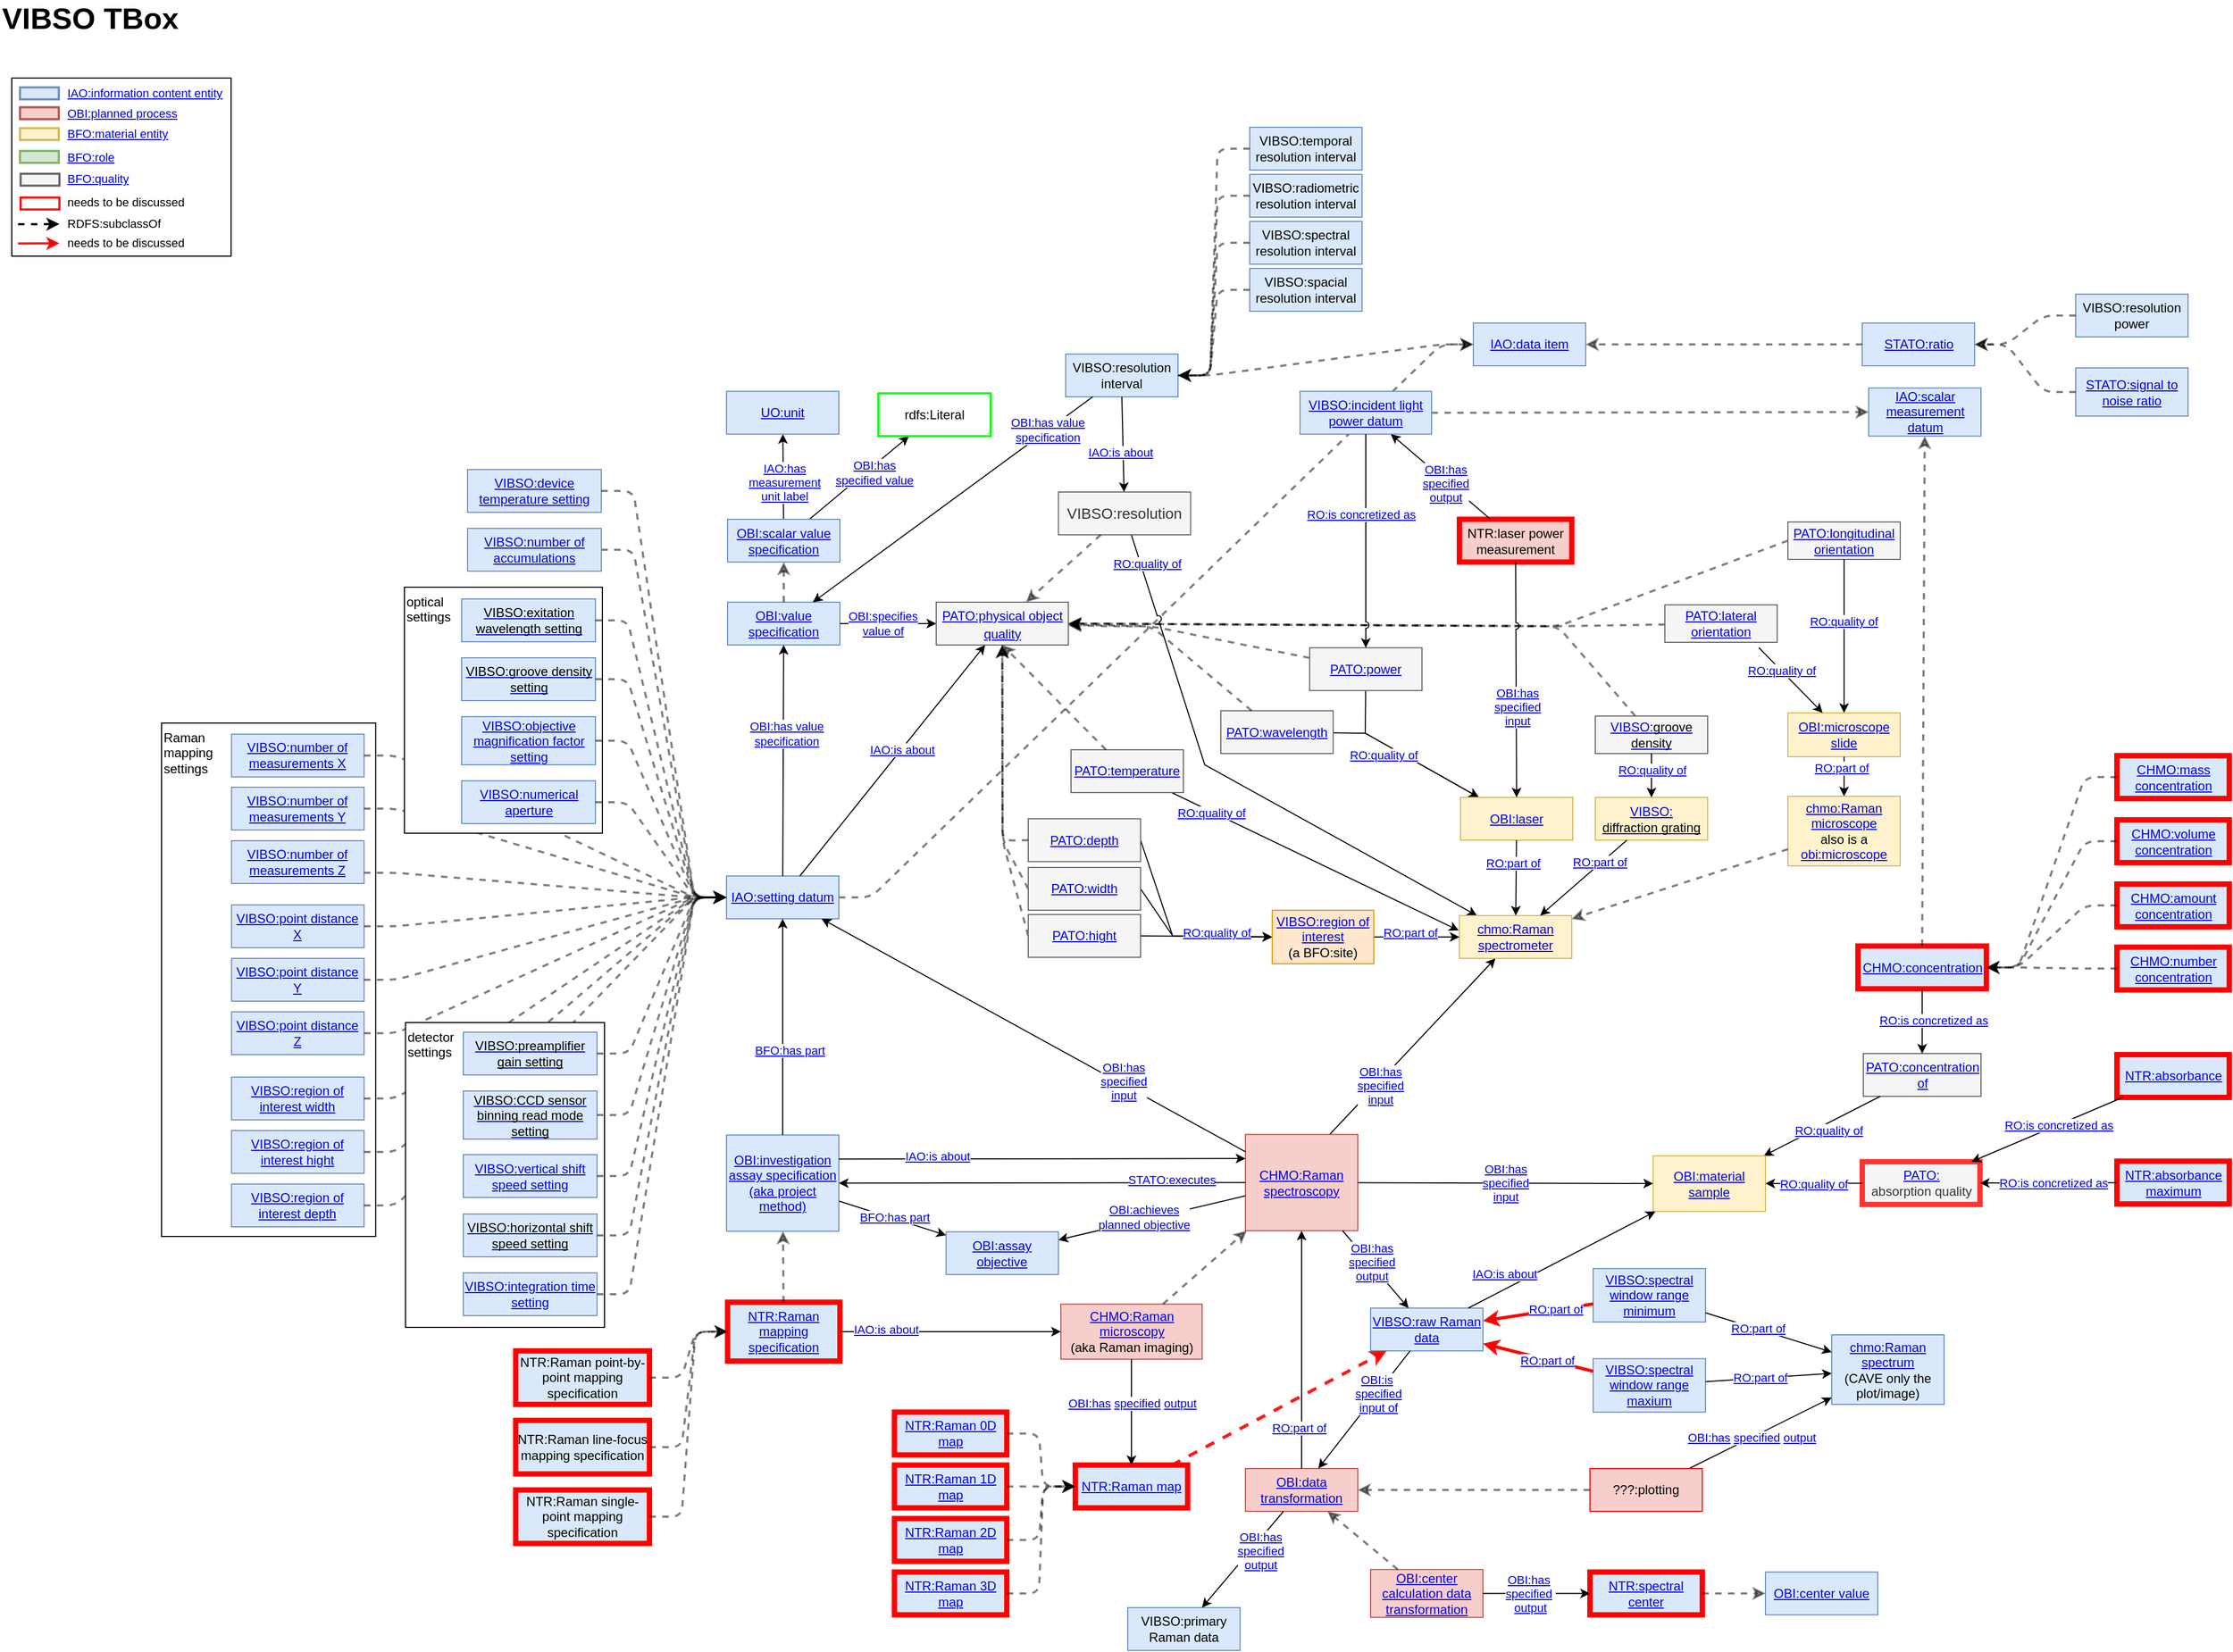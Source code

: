<mxfile version="24.7.12" pages="5">
  <diagram id="R2lEEEUBdFMjLlhIrx00" name="VIBSO T-Box">
    <mxGraphModel dx="1793" dy="7598" grid="0" gridSize="5" guides="1" tooltips="1" connect="1" arrows="1" fold="1" page="1" pageScale="1" pageWidth="4681" pageHeight="3300" math="0" shadow="0" extFonts="Permanent Marker^https://fonts.googleapis.com/css?family=Permanent+Marker">
      <root>
        <mxCell id="0" />
        <mxCell id="1" parent="0" />
        <mxCell id="YDiMKNxxH6nwS26olgr4-48" value="" style="endArrow=classic;html=1;dashed=1;strokeColor=#000000;strokeWidth=2;fontSize=14;fontFamily=Helvetica;edgeStyle=entityRelationEdgeStyle;opacity=50;" edge="1" parent="1" source="QKKoRjnMVttNz9pZIT6n-13" target="YDiMKNxxH6nwS26olgr4-16">
          <mxGeometry width="50" height="50" relative="1" as="geometry">
            <mxPoint x="1119" y="-6233" as="sourcePoint" />
            <mxPoint x="1469" y="-6262" as="targetPoint" />
            <Array as="points">
              <mxPoint x="612" y="-6370" />
              <mxPoint x="611" y="-6377" />
              <mxPoint x="610" y="-6318" />
            </Array>
          </mxGeometry>
        </mxCell>
        <mxCell id="YDiMKNxxH6nwS26olgr4-11" style="rounded=0;orthogonalLoop=1;jettySize=auto;html=1;fontSize=14;jumpStyle=arc;" edge="1" parent="1" source="YDiMKNxxH6nwS26olgr4-4" target="QKKoRjnMVttNz9pZIT6n-5">
          <mxGeometry relative="1" as="geometry">
            <mxPoint x="1244" y="-5798" as="sourcePoint" />
            <mxPoint x="1381" y="-5714" as="targetPoint" />
            <Array as="points">
              <mxPoint x="1139" y="-5874" />
            </Array>
          </mxGeometry>
        </mxCell>
        <mxCell id="YDiMKNxxH6nwS26olgr4-12" value="&lt;div style=&quot;font-size: 11px;&quot;&gt;&lt;a href=&quot;https://terminology.nfdi4chem.de/ts/ontologies/ro/props?iri=http%3A%2F%2Fpurl.obolibrary.org%2Fobo%2FRO_0000080&quot;&gt;RO:quality of&lt;/a&gt;&lt;/div&gt;" style="edgeLabel;html=1;align=center;verticalAlign=middle;resizable=0;points=[];" vertex="1" connectable="0" parent="YDiMKNxxH6nwS26olgr4-11">
          <mxGeometry x="-0.724" y="-1" relative="1" as="geometry">
            <mxPoint x="-6" y="-42" as="offset" />
          </mxGeometry>
        </mxCell>
        <mxCell id="Nw7-E2_MfOwgosX6pQGJ-1" value="HH" style="group" parent="1" vertex="1" connectable="0">
          <mxGeometry x="164" y="-5913" width="200.16" height="480" as="geometry" />
        </mxCell>
        <mxCell id="yY9HiGbYDIGNY1c0d9uf-42" value="&lt;div&gt;Raman&lt;/div&gt;&lt;div&gt;mapping&lt;br&gt;&lt;/div&gt;&lt;div&gt;settings&lt;/div&gt;" style="whiteSpace=wrap;html=1;align=left;verticalAlign=top;fillColor=default;" parent="Nw7-E2_MfOwgosX6pQGJ-1" vertex="1">
          <mxGeometry width="200.16" height="480" as="geometry" />
        </mxCell>
        <mxCell id="MnqXS4laW8NBQRzdhQM5-30" value="&lt;a href=&quot;https://terminology.nfdi4chem.de/ts/ontologies/vibso/terms?iri=http%3A%2F%2Fpurl.obolibrary.org%2Fobo%2FVIBSO_0000019&quot;&gt;VIBSO:region of interest width&lt;/a&gt;" style="rounded=0;whiteSpace=wrap;html=1;fillColor=#dae8fc;strokeColor=#6c8ebf;strokeWidth=1;verticalAlign=middle;" parent="Nw7-E2_MfOwgosX6pQGJ-1" vertex="1">
          <mxGeometry x="65.416" y="331" width="123.864" height="40" as="geometry" />
        </mxCell>
        <mxCell id="MnqXS4laW8NBQRzdhQM5-44" value="&lt;a href=&quot;https://terminology.nfdi4chem.de/ts/ontologies/vibso/terms?iri=http%3A%2F%2Fpurl.obolibrary.org%2Fobo%2FVIBSO_0000020&quot;&gt;VIBSO:region of interest hight&lt;/a&gt;" style="rounded=0;whiteSpace=wrap;html=1;fillColor=#dae8fc;strokeColor=#6c8ebf;strokeWidth=1;verticalAlign=middle;" parent="Nw7-E2_MfOwgosX6pQGJ-1" vertex="1">
          <mxGeometry x="65.395" y="381" width="123.864" height="40" as="geometry" />
        </mxCell>
        <mxCell id="MnqXS4laW8NBQRzdhQM5-45" value="&lt;a href=&quot;https://terminology.nfdi4chem.de/ts/ontologies/vibso/terms?iri=http%3A%2F%2Fpurl.obolibrary.org%2Fobo%2FVIBSO_0000021&quot;&gt;VIBSO:region of interest depth&lt;/a&gt;" style="rounded=0;whiteSpace=wrap;html=1;fillColor=#dae8fc;strokeColor=#6c8ebf;strokeWidth=1;verticalAlign=middle;" parent="Nw7-E2_MfOwgosX6pQGJ-1" vertex="1">
          <mxGeometry x="65.395" y="431" width="123.864" height="40" as="geometry" />
        </mxCell>
        <mxCell id="yY9HiGbYDIGNY1c0d9uf-2" value="&lt;a href=&quot;https://terminology.nfdi4chem.de/ts/ontologies/vibso/terms?iri=http%3A%2F%2Fpurl.obolibrary.org%2Fobo%2FVIBSO_0000025&quot;&gt;VIBSO:number of measurements X&lt;/a&gt;" style="rounded=0;whiteSpace=wrap;html=1;fontSize=12;fontFamily=Helvetica;fillColor=#dae8fc;strokeColor=#6c8ebf;strokeWidth=1;verticalAlign=middle;" parent="Nw7-E2_MfOwgosX6pQGJ-1" vertex="1">
          <mxGeometry x="65.415" y="10.37" width="123.864" height="40" as="geometry" />
        </mxCell>
        <mxCell id="yY9HiGbYDIGNY1c0d9uf-3" value="&lt;div style=&quot;font-size: 12px;&quot;&gt;&lt;a href=&quot;https://terminology.nfdi4chem.de/ts/ontologies/vibso/terms?iri=http%3A%2F%2Fpurl.obolibrary.org%2Fobo%2FVIBSO_0000026&quot;&gt;VIBSO:number of measurements Y&lt;br&gt;&lt;/a&gt;&lt;/div&gt;" style="rounded=0;whiteSpace=wrap;html=1;fontSize=12;fontFamily=Helvetica;fillColor=#dae8fc;strokeColor=#6c8ebf;strokeWidth=1;verticalAlign=middle;" parent="Nw7-E2_MfOwgosX6pQGJ-1" vertex="1">
          <mxGeometry x="65.415" y="60.0" width="123.864" height="40" as="geometry" />
        </mxCell>
        <mxCell id="yY9HiGbYDIGNY1c0d9uf-4" value="&lt;div style=&quot;font-size: 12px;&quot;&gt;&lt;a href=&quot;https://terminology.nfdi4chem.de/ts/ontologies/vibso/terms?iri=http%3A%2F%2Fpurl.obolibrary.org%2Fobo%2FVIBSO_0000027&quot;&gt;VIBSO:number of measurements Z&lt;br&gt;&lt;/a&gt;&lt;/div&gt;" style="rounded=0;whiteSpace=wrap;html=1;fontSize=12;fontFamily=Helvetica;fillColor=#dae8fc;strokeColor=#6c8ebf;strokeWidth=1;verticalAlign=middle;" parent="Nw7-E2_MfOwgosX6pQGJ-1" vertex="1">
          <mxGeometry x="65.395" y="110.0" width="123.864" height="40" as="geometry" />
        </mxCell>
        <mxCell id="yY9HiGbYDIGNY1c0d9uf-12" value="&lt;a href=&quot;https://terminology.nfdi4chem.de/ts/ontologies/vibso/terms?iri=http%3A%2F%2Fpurl.obolibrary.org%2Fobo%2FVIBSO_0000022&quot;&gt;VIBSO:point distance X&lt;/a&gt;" style="rounded=0;whiteSpace=wrap;html=1;fontSize=12;fontFamily=Helvetica;fillColor=#dae8fc;strokeColor=#6c8ebf;strokeWidth=1;verticalAlign=middle;" parent="Nw7-E2_MfOwgosX6pQGJ-1" vertex="1">
          <mxGeometry x="65.416" y="170.0" width="123.864" height="40" as="geometry" />
        </mxCell>
        <mxCell id="yY9HiGbYDIGNY1c0d9uf-14" value="&lt;a href=&quot;https://terminology.nfdi4chem.de/ts/ontologies/vibso/terms?iri=http%3A%2F%2Fpurl.obolibrary.org%2Fobo%2FVIBSO_0000023&quot;&gt;VIBSO:point distance Y&lt;/a&gt;" style="rounded=0;whiteSpace=wrap;html=1;fontSize=12;fontFamily=Helvetica;fillColor=#dae8fc;strokeColor=#6c8ebf;strokeWidth=1;verticalAlign=middle;" parent="Nw7-E2_MfOwgosX6pQGJ-1" vertex="1">
          <mxGeometry x="65.418" y="220.0" width="123.864" height="40" as="geometry" />
        </mxCell>
        <mxCell id="yY9HiGbYDIGNY1c0d9uf-15" value="&lt;div&gt;&lt;a href=&quot;https://terminology.nfdi4chem.de/ts/ontologies/vibso/terms?iri=http%3A%2F%2Fpurl.obolibrary.org%2Fobo%2FVIBSO_0000024&quot;&gt;VIBSO:point distance Z&lt;/a&gt;&lt;/div&gt;" style="rounded=0;whiteSpace=wrap;html=1;fontSize=12;fontFamily=Helvetica;fillColor=#dae8fc;strokeColor=#6c8ebf;strokeWidth=1;verticalAlign=middle;" parent="Nw7-E2_MfOwgosX6pQGJ-1" vertex="1">
          <mxGeometry x="65.396" y="270.0" width="123.864" height="40" as="geometry" />
        </mxCell>
        <mxCell id="M2NuF1pntOAMJRWihoIL-7" value="" style="endArrow=classic;html=1;dashed=1;strokeColor=#000000;strokeWidth=2;fontSize=14;fontFamily=Helvetica;opacity=50;entryX=1;entryY=0.5;entryDx=0;entryDy=0;jumpStyle=none;" parent="1" source="qPUqY0fuj3WnYDfDUJOC-8" target="QKKoRjnMVttNz9pZIT6n-105" edge="1">
          <mxGeometry width="50" height="50" relative="1" as="geometry">
            <mxPoint x="1590.904" y="-5946" as="sourcePoint" />
            <mxPoint x="1049" y="-5948.37" as="targetPoint" />
            <Array as="points">
              <mxPoint x="1469" y="-6003.5" />
            </Array>
          </mxGeometry>
        </mxCell>
        <mxCell id="M2NuF1pntOAMJRWihoIL-61" value="" style="endArrow=classic;html=1;dashed=1;strokeColor=#000000;strokeWidth=2;fontSize=14;fontFamily=Helvetica;opacity=50;entryX=1;entryY=0.5;entryDx=0;entryDy=0;jumpStyle=none;" parent="1" source="-qVNJrEobh2uuxl9ESg2-33" target="QKKoRjnMVttNz9pZIT6n-105" edge="1">
          <mxGeometry width="50" height="50" relative="1" as="geometry">
            <mxPoint x="1528" y="-5947.5" as="sourcePoint" />
            <mxPoint x="1069" y="-5983.5" as="targetPoint" />
            <Array as="points">
              <mxPoint x="1469" y="-6003.5" />
            </Array>
          </mxGeometry>
        </mxCell>
        <mxCell id="M2NuF1pntOAMJRWihoIL-62" value="" style="endArrow=classic;html=1;dashed=1;strokeColor=#000000;strokeWidth=2;fontSize=14;fontFamily=Helvetica;opacity=50;entryX=1;entryY=0.5;entryDx=0;entryDy=0;jumpStyle=none;exitX=0;exitY=0.5;exitDx=0;exitDy=0;" parent="1" source="-qVNJrEobh2uuxl9ESg2-34" target="QKKoRjnMVttNz9pZIT6n-105" edge="1">
          <mxGeometry width="50" height="50" relative="1" as="geometry">
            <mxPoint x="2248" y="-5933.5" as="sourcePoint" />
            <mxPoint x="1431" y="-5986.5" as="targetPoint" />
            <Array as="points">
              <mxPoint x="1469" y="-6003.5" />
            </Array>
          </mxGeometry>
        </mxCell>
        <mxCell id="M2NuF1pntOAMJRWihoIL-11" style="rounded=0;orthogonalLoop=1;jettySize=auto;html=1;fontSize=14;jumpStyle=arc;" parent="1" source="fdevJqxyKwK1-lTB1GL0-1" target="qPUqY0fuj3WnYDfDUJOC-15" edge="1">
          <mxGeometry relative="1" as="geometry">
            <mxPoint x="1243.0" y="-5886.54" as="sourcePoint" />
            <mxPoint x="1346.0" y="-5832.33" as="targetPoint" />
            <Array as="points">
              <mxPoint x="1289" y="-5903.5" />
            </Array>
          </mxGeometry>
        </mxCell>
        <mxCell id="qPUqY0fuj3WnYDfDUJOC-20" style="rounded=0;orthogonalLoop=1;jettySize=auto;html=1;fontSize=14;jumpStyle=arc;" parent="1" source="qPUqY0fuj3WnYDfDUJOC-11" target="qPUqY0fuj3WnYDfDUJOC-15" edge="1">
          <mxGeometry relative="1" as="geometry">
            <mxPoint x="1790.58" y="-5907.5" as="sourcePoint" />
            <mxPoint x="1309" y="-5833.5" as="targetPoint" />
            <Array as="points">
              <mxPoint x="1289" y="-5903.5" />
            </Array>
          </mxGeometry>
        </mxCell>
        <mxCell id="ZohvazpdTZFu37mFLmDg-17" value="&lt;div style=&quot;font-size: 11px;&quot;&gt;&lt;a href=&quot;https://terminology.nfdi4chem.de/ts/ontologies/ro/props?iri=http%3A%2F%2Fpurl.obolibrary.org%2Fobo%2FRO_0000080&quot;&gt;RO:quality of&lt;/a&gt;&lt;/div&gt;" style="edgeLabel;html=1;align=center;verticalAlign=middle;resizable=0;points=[];" parent="qPUqY0fuj3WnYDfDUJOC-20" vertex="1" connectable="0">
          <mxGeometry x="-0.624" y="-2" relative="1" as="geometry">
            <mxPoint x="18" y="18" as="offset" />
          </mxGeometry>
        </mxCell>
        <mxCell id="qPUqY0fuj3WnYDfDUJOC-18" style="rounded=0;orthogonalLoop=1;jettySize=auto;html=1;fontSize=14;entryX=-0.006;entryY=0.348;entryDx=0;entryDy=0;entryPerimeter=0;jumpStyle=arc;" parent="1" source="qPUqY0fuj3WnYDfDUJOC-12" target="QKKoRjnMVttNz9pZIT6n-5" edge="1">
          <mxGeometry relative="1" as="geometry">
            <mxPoint x="1973" y="-5844.5" as="sourcePoint" />
            <mxPoint x="1944" y="-5806.5" as="targetPoint" />
          </mxGeometry>
        </mxCell>
        <mxCell id="ZohvazpdTZFu37mFLmDg-15" value="&lt;div style=&quot;font-size: 11px;&quot;&gt;&lt;a href=&quot;https://terminology.nfdi4chem.de/ts/ontologies/ro/props?iri=http%3A%2F%2Fpurl.obolibrary.org%2Fobo%2FRO_0000080&quot;&gt;RO:quality of&lt;/a&gt;&lt;/div&gt;" style="edgeLabel;html=1;align=center;verticalAlign=middle;resizable=0;points=[];" parent="qPUqY0fuj3WnYDfDUJOC-18" vertex="1" connectable="0">
          <mxGeometry x="-0.724" y="-1" relative="1" as="geometry">
            <mxPoint as="offset" />
          </mxGeometry>
        </mxCell>
        <mxCell id="QKKoRjnMVttNz9pZIT6n-6" style="rounded=0;orthogonalLoop=1;jettySize=auto;html=1;jumpStyle=arc;strokeColor=#000000;fontColor=#000000;exitX=0.75;exitY=0;exitDx=0;exitDy=0;" parent="1" source="QKKoRjnMVttNz9pZIT6n-1" target="QKKoRjnMVttNz9pZIT6n-5" edge="1">
          <mxGeometry relative="1" as="geometry">
            <mxPoint x="1124.42" y="-5505.31" as="sourcePoint" />
            <mxPoint x="1492" y="-5916" as="targetPoint" />
          </mxGeometry>
        </mxCell>
        <mxCell id="ZohvazpdTZFu37mFLmDg-22" value="&lt;div class=&quot;node-metadata-label&quot;&gt;&lt;/div&gt;&lt;div class=&quot;col-sm-8 col-md-9 node-metadata-value&quot;&gt;&lt;a href=&quot;https://terminology.nfdi4chem.de/ts/ontologies/obi/props?iri=http%3A%2F%2Fpurl.obolibrary.org%2Fobo%2FOBI_0000293&quot;&gt;OBI:has &lt;br&gt;&lt;/a&gt;&lt;/div&gt;&lt;div class=&quot;col-sm-8 col-md-9 node-metadata-value&quot;&gt;&lt;a href=&quot;https://terminology.nfdi4chem.de/ts/ontologies/obi/props?iri=http%3A%2F%2Fpurl.obolibrary.org%2Fobo%2FOBI_0000293&quot;&gt;specified &lt;br&gt;&lt;/a&gt;&lt;/div&gt;&lt;div class=&quot;col-sm-8 col-md-9 node-metadata-value&quot;&gt;&lt;a href=&quot;https://terminology.nfdi4chem.de/ts/ontologies/obi/props?iri=http%3A%2F%2Fpurl.obolibrary.org%2Fobo%2FOBI_0000293&quot;&gt;input&lt;/a&gt;&lt;/div&gt;" style="edgeLabel;html=1;align=center;verticalAlign=middle;resizable=0;points=[];" parent="QKKoRjnMVttNz9pZIT6n-6" vertex="1" connectable="0">
          <mxGeometry x="-0.416" y="-3" relative="1" as="geometry">
            <mxPoint as="offset" />
          </mxGeometry>
        </mxCell>
        <mxCell id="MnqXS4laW8NBQRzdhQM5-32" style="rounded=0;orthogonalLoop=1;jettySize=auto;html=1;fontSize=12;jumpStyle=arc;entryX=0;entryY=0.5;entryDx=0;entryDy=0;exitX=1;exitY=0.5;exitDx=0;exitDy=0;" parent="1" source="MnqXS4laW8NBQRzdhQM5-31" target="sPbzfcMP_zHrldLluGEk-7" edge="1">
          <mxGeometry relative="1" as="geometry">
            <mxPoint x="1506.5" y="-5772.5" as="sourcePoint" />
            <mxPoint x="1674.5" y="-5771.5" as="targetPoint" />
            <Array as="points">
              <mxPoint x="1109" y="-5714" />
            </Array>
          </mxGeometry>
        </mxCell>
        <mxCell id="MnqXS4laW8NBQRzdhQM5-35" style="rounded=0;orthogonalLoop=1;jettySize=auto;html=1;fontSize=12;jumpStyle=arc;exitX=1;exitY=0.5;exitDx=0;exitDy=0;entryX=0;entryY=0.5;entryDx=0;entryDy=0;" parent="1" source="MnqXS4laW8NBQRzdhQM5-34" target="sPbzfcMP_zHrldLluGEk-7" edge="1">
          <mxGeometry relative="1" as="geometry">
            <mxPoint x="1535.5" y="-5911.5" as="sourcePoint" />
            <mxPoint x="1484.5" y="-5659.5" as="targetPoint" />
            <Array as="points">
              <mxPoint x="1109" y="-5714" />
            </Array>
          </mxGeometry>
        </mxCell>
        <mxCell id="MnqXS4laW8NBQRzdhQM5-40" value="" style="rounded=0;orthogonalLoop=1;jettySize=auto;html=1;fontSize=12;exitX=1;exitY=0.5;exitDx=0;exitDy=0;elbow=vertical;jumpStyle=arc;entryX=0;entryY=0.5;entryDx=0;entryDy=0;" parent="1" source="MnqXS4laW8NBQRzdhQM5-39" target="sPbzfcMP_zHrldLluGEk-7" edge="1">
          <mxGeometry x="0.077" relative="1" as="geometry">
            <mxPoint x="1642.5" y="-5825.5" as="sourcePoint" />
            <mxPoint x="1501.5" y="-5659.5" as="targetPoint" />
            <Array as="points" />
            <mxPoint as="offset" />
          </mxGeometry>
        </mxCell>
        <mxCell id="ZohvazpdTZFu37mFLmDg-14" value="&lt;div style=&quot;font-size: 11px;&quot;&gt;&lt;br&gt;&lt;/div&gt;" style="edgeLabel;html=1;align=center;verticalAlign=middle;resizable=0;points=[];" parent="MnqXS4laW8NBQRzdhQM5-40" vertex="1" connectable="0">
          <mxGeometry x="-0.66" y="-1" relative="1" as="geometry">
            <mxPoint x="66" y="23" as="offset" />
          </mxGeometry>
        </mxCell>
        <mxCell id="ozDwsRayzpFD8m8Z3eYt-3" value="&lt;a href=&quot;https://terminology.nfdi4chem.de/ts/ontologies/ro/props?iri=http%3A%2F%2Fpurl.obolibrary.org%2Fobo%2FRO_0000080&quot;&gt;RO:quality of&lt;/a&gt;" style="edgeLabel;html=1;align=center;verticalAlign=middle;resizable=0;points=[];" parent="MnqXS4laW8NBQRzdhQM5-40" vertex="1" connectable="0">
          <mxGeometry x="0.091" y="-2" relative="1" as="geometry">
            <mxPoint x="4" y="-6" as="offset" />
          </mxGeometry>
        </mxCell>
        <mxCell id="MnqXS4laW8NBQRzdhQM5-46" value="" style="endArrow=classic;html=1;dashed=1;strokeColor=#000000;strokeWidth=2;fontSize=14;fontFamily=Helvetica;edgeStyle=entityRelationEdgeStyle;opacity=50;" parent="1" source="MnqXS4laW8NBQRzdhQM5-44" target="QKKoRjnMVttNz9pZIT6n-13" edge="1">
          <mxGeometry width="50" height="50" relative="1" as="geometry">
            <mxPoint x="615" y="-5429.87" as="sourcePoint" />
            <mxPoint x="555" y="-5347.87" as="targetPoint" />
          </mxGeometry>
        </mxCell>
        <mxCell id="MnqXS4laW8NBQRzdhQM5-47" value="" style="endArrow=classic;html=1;dashed=1;strokeColor=#000000;strokeWidth=2;fontSize=14;fontFamily=Helvetica;edgeStyle=entityRelationEdgeStyle;opacity=50;" parent="1" source="MnqXS4laW8NBQRzdhQM5-30" target="QKKoRjnMVttNz9pZIT6n-13" edge="1">
          <mxGeometry width="50" height="50" relative="1" as="geometry">
            <mxPoint x="1432" y="-5742.87" as="sourcePoint" />
            <mxPoint x="555" y="-5347.87" as="targetPoint" />
          </mxGeometry>
        </mxCell>
        <mxCell id="MnqXS4laW8NBQRzdhQM5-50" value="" style="endArrow=classic;html=1;dashed=1;strokeColor=#000000;strokeWidth=2;fontSize=14;fontFamily=Helvetica;edgeStyle=entityRelationEdgeStyle;opacity=50;" parent="1" source="MnqXS4laW8NBQRzdhQM5-45" target="QKKoRjnMVttNz9pZIT6n-13" edge="1">
          <mxGeometry width="50" height="50" relative="1" as="geometry">
            <mxPoint x="885" y="-5500.87" as="sourcePoint" />
            <mxPoint x="555" y="-5347.87" as="targetPoint" />
          </mxGeometry>
        </mxCell>
        <mxCell id="yY9HiGbYDIGNY1c0d9uf-5" value="" style="endArrow=classic;html=1;dashed=1;strokeColor=#000000;strokeWidth=2;fontSize=14;fontFamily=Helvetica;edgeStyle=entityRelationEdgeStyle;opacity=50;" parent="1" source="yY9HiGbYDIGNY1c0d9uf-2" target="QKKoRjnMVttNz9pZIT6n-13" edge="1">
          <mxGeometry width="50" height="50" relative="1" as="geometry">
            <mxPoint x="542" y="-5386.87" as="sourcePoint" />
            <mxPoint x="1042" y="-5742.87" as="targetPoint" />
          </mxGeometry>
        </mxCell>
        <mxCell id="yY9HiGbYDIGNY1c0d9uf-7" value="" style="endArrow=classic;html=1;dashed=1;strokeColor=#000000;strokeWidth=2;fontSize=14;fontFamily=Helvetica;edgeStyle=entityRelationEdgeStyle;opacity=50;exitX=1;exitY=0.75;exitDx=0;exitDy=0;" parent="1" source="yY9HiGbYDIGNY1c0d9uf-4" target="QKKoRjnMVttNz9pZIT6n-13" edge="1">
          <mxGeometry width="50" height="50" relative="1" as="geometry">
            <mxPoint x="546" y="-5263.87" as="sourcePoint" />
            <mxPoint x="1062" y="-5722.87" as="targetPoint" />
          </mxGeometry>
        </mxCell>
        <mxCell id="yY9HiGbYDIGNY1c0d9uf-6" value="" style="endArrow=classic;html=1;dashed=1;strokeColor=#000000;strokeWidth=2;fontSize=14;fontFamily=Helvetica;edgeStyle=entityRelationEdgeStyle;opacity=50;" parent="1" source="yY9HiGbYDIGNY1c0d9uf-3" target="QKKoRjnMVttNz9pZIT6n-13" edge="1">
          <mxGeometry width="50" height="50" relative="1" as="geometry">
            <mxPoint x="544" y="-5320.87" as="sourcePoint" />
            <mxPoint x="1052" y="-5732.87" as="targetPoint" />
          </mxGeometry>
        </mxCell>
        <mxCell id="yY9HiGbYDIGNY1c0d9uf-16" value="" style="endArrow=classic;html=1;dashed=1;strokeColor=#000000;strokeWidth=2;fontSize=14;fontFamily=Helvetica;edgeStyle=entityRelationEdgeStyle;opacity=50;" parent="1" source="yY9HiGbYDIGNY1c0d9uf-14" target="QKKoRjnMVttNz9pZIT6n-13" edge="1">
          <mxGeometry width="50" height="50" relative="1" as="geometry">
            <mxPoint x="566" y="-5094.87" as="sourcePoint" />
            <mxPoint x="1042" y="-5742.87" as="targetPoint" />
          </mxGeometry>
        </mxCell>
        <mxCell id="yY9HiGbYDIGNY1c0d9uf-17" value="" style="endArrow=classic;html=1;dashed=1;strokeColor=#000000;strokeWidth=2;fontSize=14;fontFamily=Helvetica;edgeStyle=entityRelationEdgeStyle;opacity=50;" parent="1" source="yY9HiGbYDIGNY1c0d9uf-15" target="QKKoRjnMVttNz9pZIT6n-13" edge="1">
          <mxGeometry width="50" height="50" relative="1" as="geometry">
            <mxPoint x="576" y="-5084.87" as="sourcePoint" />
            <mxPoint x="1052" y="-5732.87" as="targetPoint" />
          </mxGeometry>
        </mxCell>
        <mxCell id="yY9HiGbYDIGNY1c0d9uf-13" value="" style="endArrow=classic;html=1;dashed=1;strokeColor=#000000;strokeWidth=2;fontSize=14;fontFamily=Helvetica;edgeStyle=entityRelationEdgeStyle;opacity=50;" parent="1" source="yY9HiGbYDIGNY1c0d9uf-12" target="QKKoRjnMVttNz9pZIT6n-13" edge="1">
          <mxGeometry width="50" height="50" relative="1" as="geometry">
            <mxPoint x="553" y="-5143.87" as="sourcePoint" />
            <mxPoint x="1042" y="-5742.87" as="targetPoint" />
          </mxGeometry>
        </mxCell>
        <mxCell id="M2NuF1pntOAMJRWihoIL-17" value="" style="endArrow=classic;html=1;dashed=1;strokeColor=#000000;strokeWidth=2;fontSize=14;fontFamily=Helvetica;opacity=50;" parent="1" source="fdevJqxyKwK1-lTB1GL0-1" target="QKKoRjnMVttNz9pZIT6n-105" edge="1">
          <mxGeometry width="50" height="50" relative="1" as="geometry">
            <mxPoint x="1271.5" y="-5638.13" as="sourcePoint" />
            <mxPoint x="1378.5" y="-6013.13" as="targetPoint" />
            <Array as="points">
              <mxPoint x="1089" y="-6003.5" />
              <mxPoint x="1049" y="-6003.5" />
            </Array>
          </mxGeometry>
        </mxCell>
        <mxCell id="yY9HiGbYDIGNY1c0d9uf-52" value="" style="endArrow=classic;html=1;dashed=1;strokeColor=#000000;strokeWidth=2;fontSize=14;fontFamily=Helvetica;opacity=50;exitX=0;exitY=0.5;exitDx=0;exitDy=0;entryX=0.5;entryY=1;entryDx=0;entryDy=0;" parent="1" source="MnqXS4laW8NBQRzdhQM5-39" target="QKKoRjnMVttNz9pZIT6n-105" edge="1">
          <mxGeometry width="50" height="50" relative="1" as="geometry">
            <mxPoint x="926.5" y="-5734.5" as="sourcePoint" />
            <mxPoint x="1112.5" y="-5970.5" as="targetPoint" />
            <Array as="points">
              <mxPoint x="950" y="-5803" />
            </Array>
          </mxGeometry>
        </mxCell>
        <mxCell id="yY9HiGbYDIGNY1c0d9uf-50" value="" style="endArrow=classic;html=1;dashed=1;strokeColor=#000000;strokeWidth=2;fontSize=14;fontFamily=Helvetica;opacity=50;entryX=0.5;entryY=1;entryDx=0;entryDy=0;exitX=0;exitY=0.5;exitDx=0;exitDy=0;" parent="1" source="MnqXS4laW8NBQRzdhQM5-34" target="QKKoRjnMVttNz9pZIT6n-105" edge="1">
          <mxGeometry width="50" height="50" relative="1" as="geometry">
            <mxPoint x="1245.5" y="-5810.5" as="sourcePoint" />
            <mxPoint x="1190.5" y="-5990.5" as="targetPoint" />
            <Array as="points">
              <mxPoint x="950" y="-5803" />
            </Array>
          </mxGeometry>
        </mxCell>
        <mxCell id="MnqXS4laW8NBQRzdhQM5-34" value="&lt;div&gt;&lt;a href=&quot;https://terminology.nfdi4chem.de/ts/ontologies/pato/terms?iri=http%3A%2F%2Fpurl.obolibrary.org%2Fobo%2FPATO_0000921&quot;&gt;PATO:width&lt;/a&gt;&lt;/div&gt;" style="rounded=0;whiteSpace=wrap;html=1;fontSize=12;fontFamily=Helvetica;fillColor=#f5f5f5;strokeColor=#666666;strokeWidth=1;fontColor=#333333;" parent="1" vertex="1">
          <mxGeometry x="974" y="-5778" width="105" height="40" as="geometry" />
        </mxCell>
        <mxCell id="-qVNJrEobh2uuxl9ESg2-33" value="&lt;div style=&quot;font-size: 12px;&quot;&gt;&lt;a href=&quot;https://terminology.nfdi4chem.de/ts/ontologies/pato/terms?iri=http%3A%2F%2Fpurl.obolibrary.org%2Fobo%2FPATO_0002497&quot;&gt;PATO:lateral orientation&lt;/a&gt;&lt;/div&gt;" style="rounded=0;whiteSpace=wrap;html=1;fontSize=12;fontFamily=Helvetica;fillColor=#f5f5f5;strokeColor=#666666;strokeWidth=1;fontColor=#333333;" parent="1" vertex="1">
          <mxGeometry x="1569" y="-6023.5" width="105" height="35" as="geometry" />
        </mxCell>
        <mxCell id="-qVNJrEobh2uuxl9ESg2-34" value="&lt;div style=&quot;font-size: 12px;&quot;&gt;&lt;a href=&quot;https://terminology.nfdi4chem.de/ts/ontologies/pato/terms?iri=http%3A%2F%2Fpurl.obolibrary.org%2Fobo%2FPATO_0005024&quot;&gt;PATO:longitudinal orientation&lt;/a&gt;&lt;/div&gt;" style="rounded=0;whiteSpace=wrap;html=1;fontSize=12;fontFamily=Helvetica;fillColor=#f5f5f5;strokeColor=#666666;strokeWidth=1;fontColor=#333333;" parent="1" vertex="1">
          <mxGeometry x="1684" y="-6101" width="105" height="35" as="geometry" />
        </mxCell>
        <mxCell id="-qVNJrEobh2uuxl9ESg2-38" value="&lt;a href=&quot;https://terminology.nfdi4chem.de/ts/ontologies/pato/terms?iri=http%3A%2F%2Fpurl.obolibrary.org%2Fobo%2FPATO_0000033&quot;&gt;PATO:concentration of&lt;/a&gt;" style="rounded=0;whiteSpace=wrap;html=1;glass=0;fillColor=#f5f5f5;fontStyle=0;fontSize=12;shadow=0;strokeColor=#666666;strokeWidth=1;fontColor=#333333;fontFamily=Helvetica;" parent="1" vertex="1">
          <mxGeometry x="1754.5" y="-5604" width="110" height="40" as="geometry" />
        </mxCell>
        <mxCell id="-qVNJrEobh2uuxl9ESg2-43" value="&lt;div style=&quot;font-size: 12px;&quot;&gt;&lt;a href=&quot;https://terminology.nfdi4chem.de/ts/ontologies/chmo/terms?iri=http%3A%2F%2Fpurl.obolibrary.org%2Fobo%2FCHMO_0001814&quot;&gt;chmo:Raman microscope&lt;/a&gt;&lt;/div&gt;&lt;div style=&quot;font-size: 12px;&quot;&gt;also is a&lt;/div&gt;&lt;div style=&quot;font-size: 12px;&quot;&gt;&lt;a href=&quot;https://terminology.nfdi4chem.de/ts/ontologies/obi/terms?iri=http%3A%2F%2Fpurl.obolibrary.org%2Fobo%2FOBI_0400169&quot;&gt;obi:microscope&lt;/a&gt;&lt;/div&gt;" style="rounded=0;whiteSpace=wrap;html=1;glass=0;fillColor=#fff2cc;fontStyle=0;fontSize=12;shadow=0;strokeColor=#d6b656;strokeWidth=1;fontFamily=Helvetica;" parent="1" vertex="1">
          <mxGeometry x="1684" y="-5844.5" width="105" height="65" as="geometry" />
        </mxCell>
        <mxCell id="-qVNJrEobh2uuxl9ESg2-47" value="" style="endArrow=classic;html=1;dashed=1;strokeColor=#000000;strokeWidth=2;fontSize=12;fontFamily=Helvetica;opacity=50;" parent="1" source="-qVNJrEobh2uuxl9ESg2-43" target="QKKoRjnMVttNz9pZIT6n-5" edge="1">
          <mxGeometry width="50" height="50" relative="1" as="geometry">
            <mxPoint x="2655.75" y="-5999.25" as="sourcePoint" />
            <mxPoint x="2427" y="-5952.5" as="targetPoint" />
          </mxGeometry>
        </mxCell>
        <mxCell id="-qVNJrEobh2uuxl9ESg2-92" style="rounded=0;orthogonalLoop=1;jettySize=auto;html=1;fontSize=14;" parent="1" source="-qVNJrEobh2uuxl9ESg2-38" target="QKKoRjnMVttNz9pZIT6n-18" edge="1">
          <mxGeometry relative="1" as="geometry">
            <mxPoint x="846.0" y="-4887.63" as="sourcePoint" />
            <mxPoint x="1460.372" y="-5483.13" as="targetPoint" />
            <Array as="points" />
          </mxGeometry>
        </mxCell>
        <mxCell id="ZohvazpdTZFu37mFLmDg-8" value="&lt;div style=&quot;font-size: 11px;&quot;&gt;&lt;a href=&quot;https://terminology.nfdi4chem.de/ts/ontologies/ro/props?iri=http%3A%2F%2Fpurl.obolibrary.org%2Fobo%2FRO_0000080&quot;&gt;RO:quality of&lt;/a&gt;&lt;/div&gt;" style="edgeLabel;html=1;align=center;verticalAlign=middle;resizable=0;points=[];" parent="-qVNJrEobh2uuxl9ESg2-92" vertex="1" connectable="0">
          <mxGeometry x="-0.035" y="6" relative="1" as="geometry">
            <mxPoint x="1" as="offset" />
          </mxGeometry>
        </mxCell>
        <mxCell id="-qVNJrEobh2uuxl9ESg2-97" value="&lt;a href=&quot;https://terminology.nfdi4chem.de/ts/ontologies/vibso/terms?iri=http%3A%2F%2Fpurl.obolibrary.org%2Fobo%2FOBI_0400170&quot;&gt;OBI:microscope slide&lt;/a&gt;" style="rounded=0;whiteSpace=wrap;html=1;glass=0;fillColor=#fff2cc;fontStyle=0;fontSize=12;shadow=0;strokeColor=#d6b656;strokeWidth=1;fontFamily=Helvetica;" parent="1" vertex="1">
          <mxGeometry x="1684" y="-5922.5" width="105" height="41" as="geometry" />
        </mxCell>
        <mxCell id="-qVNJrEobh2uuxl9ESg2-99" style="rounded=0;orthogonalLoop=1;jettySize=auto;html=1;fontSize=12;" parent="1" source="-qVNJrEobh2uuxl9ESg2-34" target="-qVNJrEobh2uuxl9ESg2-97" edge="1">
          <mxGeometry relative="1" as="geometry">
            <mxPoint x="1960.75" y="-5904.38" as="sourcePoint" />
            <mxPoint x="2653.75" y="-6030.13" as="targetPoint" />
          </mxGeometry>
        </mxCell>
        <mxCell id="ZohvazpdTZFu37mFLmDg-11" value="&lt;div style=&quot;font-size: 11px;&quot;&gt;&lt;a href=&quot;https://terminology.nfdi4chem.de/ts/ontologies/ro/props?iri=http%3A%2F%2Fpurl.obolibrary.org%2Fobo%2FRO_0000080&quot;&gt;RO:quality of&lt;/a&gt;&lt;/div&gt;" style="edgeLabel;html=1;align=center;verticalAlign=middle;resizable=0;points=[];" parent="-qVNJrEobh2uuxl9ESg2-99" vertex="1" connectable="0">
          <mxGeometry x="-0.195" y="-1" relative="1" as="geometry">
            <mxPoint as="offset" />
          </mxGeometry>
        </mxCell>
        <mxCell id="-qVNJrEobh2uuxl9ESg2-101" style="rounded=0;orthogonalLoop=1;jettySize=auto;html=1;fontSize=12;" parent="1" target="-qVNJrEobh2uuxl9ESg2-97" edge="1">
          <mxGeometry relative="1" as="geometry">
            <mxPoint x="1656.845" y="-5983.5" as="sourcePoint" />
            <mxPoint x="2684.75" y="-5756.88" as="targetPoint" />
          </mxGeometry>
        </mxCell>
        <mxCell id="ZohvazpdTZFu37mFLmDg-10" value="&lt;div style=&quot;font-size: 11px;&quot;&gt;&lt;a href=&quot;https://terminology.nfdi4chem.de/ts/ontologies/ro/props?iri=http%3A%2F%2Fpurl.obolibrary.org%2Fobo%2FRO_0000080&quot;&gt;RO:quality of&lt;/a&gt;&lt;/div&gt;" style="edgeLabel;html=1;align=center;verticalAlign=middle;resizable=0;points=[];" parent="-qVNJrEobh2uuxl9ESg2-101" vertex="1" connectable="0">
          <mxGeometry x="-0.217" y="-4" relative="1" as="geometry">
            <mxPoint y="-6" as="offset" />
          </mxGeometry>
        </mxCell>
        <mxCell id="-qVNJrEobh2uuxl9ESg2-114" style="edgeStyle=none;rounded=0;sketch=0;orthogonalLoop=1;jettySize=auto;html=1;exitX=0.5;exitY=0;exitDx=0;exitDy=0;fontSize=12;strokeColor=#000000;strokeWidth=1;" parent="1" source="-qVNJrEobh2uuxl9ESg2-33" target="-qVNJrEobh2uuxl9ESg2-33" edge="1">
          <mxGeometry relative="1" as="geometry" />
        </mxCell>
        <mxCell id="-qVNJrEobh2uuxl9ESg2-142" value="&lt;div style=&quot;font-size: 12px;&quot;&gt;&lt;a href=&quot;https://terminology.nfdi4chem.de/ts/ontologies/vibso/terms?iri=http%3A%2F%2Fpurl.obolibrary.org%2Fobo%2FVIBSO_0000006&quot;&gt;VIBSO:device temperature setting&lt;span style=&quot;font-size: 12px; color: rgb(0, 0, 0); font-weight: normal; text-decoration: none; font-style: normal; text-decoration-skip-ink: none;&quot;&gt;&lt;br style=&quot;font-size: 12px;&quot;&gt;&lt;/span&gt;&lt;/a&gt;&lt;/div&gt;" style="rounded=0;whiteSpace=wrap;html=1;fontSize=12;fontFamily=Helvetica;fillColor=#dae8fc;strokeColor=#6c8ebf;strokeWidth=1;verticalAlign=middle;" parent="1" vertex="1">
          <mxGeometry x="450" y="-6150" width="125" height="40" as="geometry" />
        </mxCell>
        <mxCell id="Ohz4nThSJCRxAfsm-9E9-1" value="&lt;a href=&quot;https://terminology.nfdi4chem.de/ts/ontologies/vibso/terms?iri=http%3A%2F%2Fpurl.obolibrary.org%2Fobo%2FVIBSO_0000016&quot;&gt;VIBSO:spectral window range minimum&lt;/a&gt;" style="rounded=0;whiteSpace=wrap;html=1;fillColor=#dae8fc;strokeColor=#6c8ebf;strokeWidth=1;fontSize=12;" parent="1" vertex="1">
          <mxGeometry x="1502" y="-5403" width="105" height="50" as="geometry" />
        </mxCell>
        <mxCell id="86rUVxohuHS5CdAOukHg-3" value="&lt;a href=&quot;https://terminology.nfdi4chem.de/ts/ontologies/vibso/terms?iri=http%3A%2F%2Fpurl.obolibrary.org%2Fobo%2FVIBSO_0000015&quot;&gt;VIBSO:spectral window range maxium&lt;/a&gt;" style="rounded=0;whiteSpace=wrap;html=1;fillColor=#dae8fc;strokeColor=#6c8ebf;strokeWidth=1;fontSize=12;" parent="1" vertex="1">
          <mxGeometry x="1502" y="-5318.75" width="105" height="50" as="geometry" />
        </mxCell>
        <mxCell id="fdevJqxyKwK1-lTB1GL0-1" value="&lt;a href=&quot;https://terminology.nfdi4chem.de/ts/ontologies/pato/terms?iri=http%3A%2F%2Fpurl.obolibrary.org%2Fobo%2FPATO_0001024&quot;&gt;PATO:power&lt;/a&gt;" style="rounded=0;whiteSpace=wrap;html=1;glass=0;fillColor=#f5f5f5;fontStyle=0;fontSize=12;shadow=0;strokeColor=#666666;strokeWidth=1;fontColor=#333333;fontFamily=Helvetica;" parent="1" vertex="1">
          <mxGeometry x="1237" y="-5983.37" width="105" height="40" as="geometry" />
        </mxCell>
        <mxCell id="QKKoRjnMVttNz9pZIT6n-1" value="&lt;div&gt;&lt;a href=&quot;https://terminology.nfdi4chem.de/ts/ontologies/vibso/terms?iri=http%3A%2F%2Fpurl.obolibrary.org%2Fobo%2FCHMO_0000656&quot;&gt;CHMO:Raman spectroscopy&lt;/a&gt;&lt;/div&gt;" style="rounded=0;whiteSpace=wrap;html=1;fillColor=#f8cecc;strokeColor=#b85450;" parent="1" vertex="1">
          <mxGeometry x="1177" y="-5528.37" width="105" height="90" as="geometry" />
        </mxCell>
        <mxCell id="QKKoRjnMVttNz9pZIT6n-2" value="&lt;a href=&quot;https://terminology.nfdi4chem.de/ts/ontologies/vibso/terms?iri=http%253A%252F%252Fpurl.obolibrary.org%252Fobo%252FVIBSO_0000028&quot;&gt;VIBSO:raw Raman data&lt;/a&gt;" style="rounded=0;whiteSpace=wrap;html=1;fillColor=#dae8fc;strokeColor=#6c8ebf;arcSize=15;glass=0;shadow=0;strokeWidth=1;align=center;" parent="1" vertex="1">
          <mxGeometry x="1294" y="-5366" width="105" height="40" as="geometry" />
        </mxCell>
        <mxCell id="QKKoRjnMVttNz9pZIT6n-5" value="&lt;a href=&quot;https://terminology.nfdi4chem.de/ts/ontologies/chmo/terms?iri=http%3A%2F%2Fpurl.obolibrary.org%2Fobo%2FCHMO_0001235&quot;&gt;chmo:Raman spectrometer&lt;/a&gt;" style="rounded=0;whiteSpace=wrap;html=1;fillColor=#fff2cc;strokeColor=#d6b656;" parent="1" vertex="1">
          <mxGeometry x="1377" y="-5733" width="105" height="40" as="geometry" />
        </mxCell>
        <mxCell id="QKKoRjnMVttNz9pZIT6n-13" value="&lt;div&gt;&lt;a href=&quot;https://terminology.nfdi4chem.de/ts/ontologies/vibso/terms?iri=http%3A%2F%2Fpurl.obolibrary.org%2Fobo%2FIAO_0000140&quot;&gt;IAO:setting datum&lt;/a&gt;&lt;br&gt;&lt;/div&gt;" style="rounded=0;whiteSpace=wrap;html=1;fillColor=#dae8fc;strokeColor=#6c8ebf;arcSize=15;glass=0;shadow=0;" parent="1" vertex="1">
          <mxGeometry x="692" y="-5770" width="105" height="40" as="geometry" />
        </mxCell>
        <mxCell id="QKKoRjnMVttNz9pZIT6n-18" value="&lt;a href=&quot;https://terminology.nfdi4chem.de/ts/ontologies/obi/terms?iri=http%3A%2F%2Fpurl.obolibrary.org%2Fobo%2FOBI_0000747&quot;&gt;OBI:material sample&lt;/a&gt;" style="rounded=0;whiteSpace=wrap;html=1;fillColor=#fff2cc;strokeColor=#d6b656;" parent="1" vertex="1">
          <mxGeometry x="1558" y="-5508.37" width="105" height="52" as="geometry" />
        </mxCell>
        <mxCell id="QKKoRjnMVttNz9pZIT6n-19" value="" style="rounded=0;orthogonalLoop=1;jettySize=auto;html=1;" parent="1" source="QKKoRjnMVttNz9pZIT6n-1" target="QKKoRjnMVttNz9pZIT6n-18" edge="1">
          <mxGeometry relative="1" as="geometry">
            <mxPoint x="1715.47" y="-5562.5" as="sourcePoint" />
            <mxPoint x="1874.47" y="-5439.5" as="targetPoint" />
          </mxGeometry>
        </mxCell>
        <mxCell id="ZohvazpdTZFu37mFLmDg-21" value="&lt;div class=&quot;node-metadata-label&quot;&gt;&lt;/div&gt;&lt;div class=&quot;col-sm-8 col-md-9 node-metadata-value&quot;&gt;&lt;a href=&quot;https://terminology.nfdi4chem.de/ts/ontologies/obi/props?iri=http%3A%2F%2Fpurl.obolibrary.org%2Fobo%2FOBI_0000293&quot;&gt;OBI:has &lt;br&gt;&lt;/a&gt;&lt;/div&gt;&lt;div class=&quot;col-sm-8 col-md-9 node-metadata-value&quot;&gt;&lt;a href=&quot;https://terminology.nfdi4chem.de/ts/ontologies/obi/props?iri=http%3A%2F%2Fpurl.obolibrary.org%2Fobo%2FOBI_0000293&quot;&gt;specified &lt;br&gt;&lt;/a&gt;&lt;/div&gt;&lt;div class=&quot;col-sm-8 col-md-9 node-metadata-value&quot;&gt;&lt;a href=&quot;https://terminology.nfdi4chem.de/ts/ontologies/obi/props?iri=http%3A%2F%2Fpurl.obolibrary.org%2Fobo%2FOBI_0000293&quot;&gt;input&lt;/a&gt;&lt;/div&gt;" style="edgeLabel;html=1;align=center;verticalAlign=middle;resizable=0;points=[];" parent="QKKoRjnMVttNz9pZIT6n-19" vertex="1" connectable="0">
          <mxGeometry x="-0.567" y="-3" relative="1" as="geometry">
            <mxPoint x="78" y="-3" as="offset" />
          </mxGeometry>
        </mxCell>
        <mxCell id="QKKoRjnMVttNz9pZIT6n-24" value="&lt;div&gt;&lt;a href=&quot;https://terminology.nfdi4chem.de/ts/ontologies/chmo/terms?iri=http%3A%2F%2Fpurl.obolibrary.org%2Fobo%2FCHMO_0000823&quot;&gt;chmo:Raman spectrum&lt;/a&gt;&lt;/div&gt;&lt;div&gt;(CAVE only the plot/image)&lt;br&gt;&lt;/div&gt;" style="rounded=0;whiteSpace=wrap;html=1;fillColor=#dae8fc;strokeColor=#6c8ebf;arcSize=15;glass=0;shadow=0;" parent="1" vertex="1">
          <mxGeometry x="1725" y="-5341" width="105" height="65" as="geometry" />
        </mxCell>
        <mxCell id="QKKoRjnMVttNz9pZIT6n-34" value="&lt;a href=&quot;https://terminology.nfdi4chem.de/ts/search?q=assay%20objective&amp;amp;ontology=OBI&quot;&gt;OBI:assay objective&lt;/a&gt;" style="rounded=0;whiteSpace=wrap;html=1;fillColor=#dae8fc;strokeColor=#6c8ebf;" parent="1" vertex="1">
          <mxGeometry x="897.25" y="-5437.37" width="105" height="40" as="geometry" />
        </mxCell>
        <mxCell id="QKKoRjnMVttNz9pZIT6n-37" style="edgeStyle=orthogonalEdgeStyle;rounded=0;orthogonalLoop=1;jettySize=auto;html=1;exitX=0.5;exitY=1;exitDx=0;exitDy=0;" parent="1" source="QKKoRjnMVttNz9pZIT6n-34" target="QKKoRjnMVttNz9pZIT6n-34" edge="1">
          <mxGeometry relative="1" as="geometry" />
        </mxCell>
        <mxCell id="QKKoRjnMVttNz9pZIT6n-76" style="rounded=0;orthogonalLoop=1;jettySize=auto;html=1;jumpStyle=arc;fontColor=#000000;strokeColor=#000000;" parent="1" source="QKKoRjnMVttNz9pZIT6n-98" target="QKKoRjnMVttNz9pZIT6n-34" edge="1">
          <mxGeometry relative="1" as="geometry">
            <mxPoint x="778.969" y="-5453.87" as="sourcePoint" />
            <mxPoint x="891.004" y="-5358.87" as="targetPoint" />
            <Array as="points" />
          </mxGeometry>
        </mxCell>
        <mxCell id="QKKoRjnMVttNz9pZIT6n-77" value="&lt;div&gt;&lt;a href=&quot;https://terminology.nfdi4chem.de/ts/ontologies/ro/props?iri=http%3A%2F%2Fpurl.obolibrary.org%2Fobo%2FBFO_0000051&quot;&gt;BFO:has part&lt;/a&gt;&lt;/div&gt;" style="edgeLabel;html=1;align=center;verticalAlign=middle;resizable=0;points=[];fontColor=#000000;" parent="QKKoRjnMVttNz9pZIT6n-76" connectable="0" vertex="1">
          <mxGeometry x="-0.206" y="1" relative="1" as="geometry">
            <mxPoint x="11" y="3" as="offset" />
          </mxGeometry>
        </mxCell>
        <mxCell id="QKKoRjnMVttNz9pZIT6n-98" value="&lt;div&gt;&lt;a href=&quot;https://terminology.nfdi4chem.de/ts/ontologies/obi/terms?iri=http%3A%2F%2Fpurl.obolibrary.org%2Fobo%2FOBI_0001896&quot;&gt;OBI:investigation&lt;/a&gt;&lt;/div&gt;&lt;div&gt;&lt;a href=&quot;https://terminology.nfdi4chem.de/ts/ontologies/obi/terms?iri=http%3A%2F%2Fpurl.obolibrary.org%2Fobo%2FOBI_0001896&quot;&gt;assay specification&lt;/a&gt;&lt;/div&gt;&lt;div&gt;&lt;a href=&quot;https://terminology.nfdi4chem.de/ts/ontologies/obi/terms?iri=http%3A%2F%2Fpurl.obolibrary.org%2Fobo%2FOBI_0001896&quot;&gt;(aka project method)&lt;/a&gt;&lt;/div&gt;" style="text;whiteSpace=wrap;html=1;fillColor=#dae8fc;strokeColor=#6c8ebf;align=center;verticalAlign=middle;" parent="1" vertex="1">
          <mxGeometry x="692" y="-5527.87" width="105" height="90" as="geometry" />
        </mxCell>
        <mxCell id="QKKoRjnMVttNz9pZIT6n-105" value="&lt;a href=&quot;https://terminology.nfdi4chem.de/ts/ontologies/pato/terms?iri=http%3A%2F%2Fpurl.obolibrary.org%2Fobo%2FPATO_0001241&quot;&gt;&lt;font style=&quot;font-size: 12px;&quot;&gt;PATO:physical object quality&lt;/font&gt;&lt;/a&gt;" style="rounded=0;whiteSpace=wrap;html=1;glass=0;fillColor=#f5f5f5;fontStyle=0;fontSize=14;shadow=0;strokeColor=#666666;strokeWidth=1;fontColor=#333333;fontFamily=Helvetica;" parent="1" vertex="1">
          <mxGeometry x="888" y="-6026" width="123.5" height="40" as="geometry" />
        </mxCell>
        <mxCell id="QKKoRjnMVttNz9pZIT6n-114" style="rounded=0;orthogonalLoop=1;jettySize=auto;html=1;jumpStyle=arc;exitX=1;exitY=0.25;exitDx=0;exitDy=0;entryX=0;entryY=0.25;entryDx=0;entryDy=0;" parent="1" source="QKKoRjnMVttNz9pZIT6n-98" target="QKKoRjnMVttNz9pZIT6n-1" edge="1">
          <mxGeometry relative="1" as="geometry">
            <mxPoint x="913" y="-5563.5" as="sourcePoint" />
            <mxPoint x="1299" y="-5563.5" as="targetPoint" />
            <Array as="points" />
          </mxGeometry>
        </mxCell>
        <mxCell id="ZohvazpdTZFu37mFLmDg-5" value="&lt;div&gt;&lt;a href=&quot;https://terminology.nfdi4chem.de/ts/ontologies/iao/props?iri=http%3A%2F%2Fpurl.obolibrary.org%2Fobo%2FIAO_0000136&quot;&gt;IAO:is about&lt;/a&gt;&lt;/div&gt;" style="edgeLabel;html=1;align=center;verticalAlign=middle;resizable=0;points=[];" parent="QKKoRjnMVttNz9pZIT6n-114" vertex="1" connectable="0">
          <mxGeometry x="-0.338" y="-2" relative="1" as="geometry">
            <mxPoint x="-34" y="-5" as="offset" />
          </mxGeometry>
        </mxCell>
        <mxCell id="QKKoRjnMVttNz9pZIT6n-117" value="&lt;a href=&quot;https://terminology.nfdi4chem.de/ts/ontologies/obi/terms?iri=http%3A%2F%2Fpurl.obolibrary.org%2Fobo%2FOBI_0001933&quot;&gt;OBI:value specification&lt;/a&gt;" style="rounded=0;whiteSpace=wrap;html=1;fontSize=12;fontFamily=Helvetica;fillColor=#dae8fc;strokeColor=#6c8ebf;strokeWidth=1;" parent="1" vertex="1">
          <mxGeometry x="693" y="-6026" width="105" height="40" as="geometry" />
        </mxCell>
        <mxCell id="QKKoRjnMVttNz9pZIT6n-118" style="rounded=0;orthogonalLoop=1;jettySize=auto;html=1;jumpStyle=arc;exitX=1;exitY=0.5;exitDx=0;exitDy=0;" parent="1" source="QKKoRjnMVttNz9pZIT6n-117" target="QKKoRjnMVttNz9pZIT6n-105" edge="1">
          <mxGeometry relative="1" as="geometry">
            <mxPoint x="1585" y="-6534.5" as="targetPoint" />
            <mxPoint x="1703" y="-6217.5" as="sourcePoint" />
          </mxGeometry>
        </mxCell>
        <mxCell id="QKKoRjnMVttNz9pZIT6n-119" value="&lt;div style=&quot;font-size: 11px;&quot;&gt;&lt;a href=&quot;https://terminology.nfdi4chem.de/ts/ontologies/obi/props?iri=http%3A%2F%2Fpurl.obolibrary.org%2Fobo%2FOBI_0001927&quot;&gt;&lt;font style=&quot;font-size: 11px;&quot;&gt;OBI:specifies&lt;/font&gt;&lt;/a&gt;&lt;/div&gt;&lt;div style=&quot;font-size: 11px;&quot;&gt;&lt;a href=&quot;https://terminology.nfdi4chem.de/ts/ontologies/obi/props?iri=http%3A%2F%2Fpurl.obolibrary.org%2Fobo%2FOBI_0001927&quot;&gt;&lt;font style=&quot;font-size: 11px;&quot;&gt;value of&lt;/font&gt;&lt;/a&gt;&lt;/div&gt;" style="edgeLabel;html=1;align=center;verticalAlign=middle;resizable=0;points=[];fontSize=11;" parent="QKKoRjnMVttNz9pZIT6n-118" connectable="0" vertex="1">
          <mxGeometry x="-0.261" y="2" relative="1" as="geometry">
            <mxPoint x="6" y="2" as="offset" />
          </mxGeometry>
        </mxCell>
        <mxCell id="QKKoRjnMVttNz9pZIT6n-120" style="rounded=0;orthogonalLoop=1;jettySize=auto;html=1;jumpStyle=arc;fontColor=#000000;strokeColor=#000000;" parent="1" source="MnqXS4laW8NBQRzdhQM5-1" target="QKKoRjnMVttNz9pZIT6n-122" edge="1">
          <mxGeometry relative="1" as="geometry">
            <mxPoint x="1404" y="-5586.13" as="sourcePoint" />
            <mxPoint x="1782" y="-5972.13" as="targetPoint" />
            <Array as="points" />
          </mxGeometry>
        </mxCell>
        <mxCell id="ZohvazpdTZFu37mFLmDg-1" value="&lt;div&gt;&lt;a href=&quot;https://terminology.nfdi4chem.de/ts/ontologies/iao/props?iri=http%3A%2F%2Fpurl.obolibrary.org%2Fobo%2FIAO_0000039&quot;&gt;IAO:has &lt;br&gt;measurement &lt;br&gt;&lt;/a&gt;&lt;div class=&quot;col-sm-8 col-md-9 node-metadata-value&quot;&gt;&lt;a href=&quot;https://terminology.nfdi4chem.de/ts/ontologies/iao/props?iri=http%3A%2F%2Fpurl.obolibrary.org%2Fobo%2FIAO_0000039&quot;&gt;unit label&lt;/a&gt;&lt;/div&gt;&lt;/div&gt;" style="edgeLabel;html=1;align=center;verticalAlign=middle;resizable=0;points=[];" parent="QKKoRjnMVttNz9pZIT6n-120" vertex="1" connectable="0">
          <mxGeometry x="-0.126" relative="1" as="geometry">
            <mxPoint x="1" as="offset" />
          </mxGeometry>
        </mxCell>
        <mxCell id="QKKoRjnMVttNz9pZIT6n-122" value="&lt;a href=&quot;https://terminology.nfdi4chem.de/ts/ontologies/uo/terms?iri=http%3A%2F%2Fpurl.obolibrary.org%2Fobo%2FUO_0000000&quot;&gt;UO:unit&lt;/a&gt;" style="rounded=0;whiteSpace=wrap;html=1;fontSize=12;fontFamily=Helvetica;fillColor=#dae8fc;strokeColor=#6c8ebf;strokeWidth=1;" parent="1" vertex="1">
          <mxGeometry x="692" y="-6223.14" width="105" height="40" as="geometry" />
        </mxCell>
        <mxCell id="QKKoRjnMVttNz9pZIT6n-123" style="edgeStyle=none;rounded=0;jumpStyle=arc;orthogonalLoop=1;jettySize=auto;html=1;fontSize=14;" parent="1" source="MnqXS4laW8NBQRzdhQM5-1" target="QKKoRjnMVttNz9pZIT6n-125" edge="1">
          <mxGeometry relative="1" as="geometry">
            <mxPoint x="1930" y="-6131.13" as="sourcePoint" />
            <mxPoint x="1967" y="-5931.13" as="targetPoint" />
          </mxGeometry>
        </mxCell>
        <mxCell id="ZohvazpdTZFu37mFLmDg-2" value="&lt;div style=&quot;font-size: 11px;&quot;&gt;&lt;a href=&quot;https://terminology.nfdi4chem.de/ts/ontologies/obi/props?iri=http%3A%2F%2Fpurl.obolibrary.org%2Fobo%2FOBI_0002135&quot;&gt;&lt;font style=&quot;font-size: 11px;&quot;&gt;OBI:has&lt;/font&gt;&lt;/a&gt;&lt;/div&gt;&lt;div style=&quot;font-size: 11px;&quot;&gt;&lt;a href=&quot;https://terminology.nfdi4chem.de/ts/ontologies/obi/props?iri=http%3A%2F%2Fpurl.obolibrary.org%2Fobo%2FOBI_0002135&quot;&gt;&lt;font style=&quot;font-size: 11px;&quot;&gt;specified value&lt;/font&gt;&lt;/a&gt;&lt;/div&gt;" style="edgeLabel;html=1;align=center;verticalAlign=middle;resizable=0;points=[];" parent="QKKoRjnMVttNz9pZIT6n-123" vertex="1" connectable="0">
          <mxGeometry x="-0.011" y="-1" relative="1" as="geometry">
            <mxPoint x="14" y="-6" as="offset" />
          </mxGeometry>
        </mxCell>
        <mxCell id="QKKoRjnMVttNz9pZIT6n-125" value="rdfs:Literal" style="rounded=0;whiteSpace=wrap;html=1;strokeColor=#00FF00;strokeWidth=2;fontSize=12;" parent="1" vertex="1">
          <mxGeometry x="834" y="-6221.25" width="105" height="40" as="geometry" />
        </mxCell>
        <mxCell id="qPUqY0fuj3WnYDfDUJOC-3" value="&lt;a href=&quot;https://terminology.nfdi4chem.de/ts/ontologies/vibso/terms?iri=http%3A%2F%2Fpurl.obolibrary.org%2Fobo%2FVIBSO_0000011&quot;&gt;&lt;font style=&quot;font-size: 12px;&quot;&gt;VIBSO:&lt;br style=&quot;font-size: 12px;&quot;&gt;&lt;/font&gt;&lt;/a&gt;&lt;div style=&quot;font-size: 12px;&quot;&gt;&lt;a href=&quot;https://terminology.nfdi4chem.de/ts/ontologies/vibso/terms?iri=http%3A%2F%2Fpurl.obolibrary.org%2Fobo%2FVIBSO_0000011&quot;&gt;&lt;font style=&quot;font-size: 12px;&quot;&gt;&lt;span style=&quot;color: rgb(0, 0, 0); font-weight: normal; text-decoration: none; font-style: normal; text-decoration-skip-ink: none; font-size: 12px;&quot;&gt;diffraction grating&lt;br style=&quot;font-size: 12px;&quot;&gt;&lt;/span&gt;&lt;/font&gt;&lt;/a&gt;&lt;/div&gt;&lt;div style=&quot;font-size: 12px;&quot;&gt;&lt;font style=&quot;font-size: 12px;&quot;&gt;&lt;span style=&quot;color: rgb(0, 0, 0); font-weight: normal; text-decoration: none; font-style: normal; text-decoration-skip-ink: none; font-size: 12px;&quot;&gt;&lt;/span&gt;&lt;/font&gt;&lt;/div&gt;" style="rounded=0;whiteSpace=wrap;html=1;glass=0;fillColor=#fff2cc;fontStyle=0;fontSize=12;shadow=0;strokeColor=#d6b656;strokeWidth=1;fontFamily=Helvetica;" parent="1" vertex="1">
          <mxGeometry x="1504" y="-5843.5" width="105" height="40" as="geometry" />
        </mxCell>
        <mxCell id="qPUqY0fuj3WnYDfDUJOC-8" value="&lt;a href=&quot;https://terminology.nfdi4chem.de/ts/ontologies/vibso/terms?iri=http%3A%2F%2Fpurl.obolibrary.org%2Fobo%2FVIBSO_0000009&quot;&gt;VIBSO:&lt;span style=&quot;font-size: 12px; color: rgb(0, 0, 0); text-decoration: none; font-style: normal; text-decoration-skip-ink: none;&quot;&gt;groove density&lt;/span&gt;&lt;/a&gt;" style="rounded=0;whiteSpace=wrap;html=1;glass=0;fillColor=#f5f5f5;fontStyle=0;fontSize=12;shadow=0;strokeColor=#666666;strokeWidth=1;fontColor=#333333;fontFamily=Helvetica;" parent="1" vertex="1">
          <mxGeometry x="1504" y="-5919.5" width="105" height="35" as="geometry" />
        </mxCell>
        <mxCell id="qPUqY0fuj3WnYDfDUJOC-9" style="rounded=0;orthogonalLoop=1;jettySize=auto;html=1;fontSize=14;" parent="1" source="qPUqY0fuj3WnYDfDUJOC-8" target="qPUqY0fuj3WnYDfDUJOC-3" edge="1">
          <mxGeometry relative="1" as="geometry">
            <mxPoint x="1556.873" y="-5931" as="sourcePoint" />
            <mxPoint x="2046.58" y="-5654.63" as="targetPoint" />
          </mxGeometry>
        </mxCell>
        <mxCell id="ZohvazpdTZFu37mFLmDg-9" value="&lt;div style=&quot;font-size: 11px;&quot;&gt;&lt;a href=&quot;https://terminology.nfdi4chem.de/ts/ontologies/ro/props?iri=http%3A%2F%2Fpurl.obolibrary.org%2Fobo%2FRO_0000080&quot;&gt;RO:quality of&lt;/a&gt;&lt;/div&gt;" style="edgeLabel;html=1;align=center;verticalAlign=middle;resizable=0;points=[];" parent="qPUqY0fuj3WnYDfDUJOC-9" vertex="1" connectable="0">
          <mxGeometry x="-0.004" y="2" relative="1" as="geometry">
            <mxPoint x="-2" y="-5" as="offset" />
          </mxGeometry>
        </mxCell>
        <mxCell id="qPUqY0fuj3WnYDfDUJOC-11" value="&lt;a href=&quot;https://terminology.nfdi4chem.de/ts/ontologies/pato/terms?iri=http%3A%2F%2Fpurl.obolibrary.org%2Fobo%2FPATO_0001242&quot;&gt;PATO:wavelength&lt;/a&gt;" style="rounded=0;whiteSpace=wrap;html=1;glass=0;fillColor=#f5f5f5;fontStyle=0;fontSize=12;shadow=0;strokeColor=#666666;strokeWidth=1;fontColor=#333333;fontFamily=Helvetica;" parent="1" vertex="1">
          <mxGeometry x="1154" y="-5924.5" width="105" height="40" as="geometry" />
        </mxCell>
        <mxCell id="qPUqY0fuj3WnYDfDUJOC-12" value="&lt;a href=&quot;https://terminology.nfdi4chem.de/ts/ontologies/pato/terms?iri=http%3A%2F%2Fpurl.obolibrary.org%2Fobo%2FPATO_0000146&quot;&gt;PATO:temperature&lt;/a&gt;" style="rounded=0;whiteSpace=wrap;html=1;glass=0;fillColor=#f5f5f5;fontStyle=0;fontSize=12;shadow=0;strokeColor=#666666;strokeWidth=1;fontColor=#333333;fontFamily=Helvetica;" parent="1" vertex="1">
          <mxGeometry x="1014" y="-5888" width="105" height="40" as="geometry" />
        </mxCell>
        <mxCell id="qPUqY0fuj3WnYDfDUJOC-15" value="&lt;a href=&quot;https://terminology.nfdi4chem.de/ts/ontologies/obi/terms?iri=http%3A%2F%2Fpurl.obolibrary.org%2Fobo%2FOBI_0400064&quot;&gt;OBI:laser&lt;/a&gt;" style="rounded=0;whiteSpace=wrap;html=1;fillColor=#fff2cc;strokeColor=#d6b656;" parent="1" vertex="1">
          <mxGeometry x="1378" y="-5843.5" width="105" height="40" as="geometry" />
        </mxCell>
        <mxCell id="M2NuF1pntOAMJRWihoIL-8" value="" style="endArrow=classic;html=1;dashed=1;strokeColor=#000000;strokeWidth=2;fontSize=14;fontFamily=Helvetica;opacity=50;" parent="1" source="qPUqY0fuj3WnYDfDUJOC-11" target="QKKoRjnMVttNz9pZIT6n-105" edge="1">
          <mxGeometry width="50" height="50" relative="1" as="geometry">
            <mxPoint x="1324.826" y="-5892.13" as="sourcePoint" />
            <mxPoint x="1293.08" y="-5902.13" as="targetPoint" />
            <Array as="points">
              <mxPoint x="1089" y="-6003.5" />
            </Array>
          </mxGeometry>
        </mxCell>
        <mxCell id="M2NuF1pntOAMJRWihoIL-10" value="" style="endArrow=classic;html=1;dashed=1;strokeColor=#000000;strokeWidth=2;fontSize=14;fontFamily=Helvetica;opacity=50;entryX=0.5;entryY=1;entryDx=0;entryDy=0;" parent="1" source="qPUqY0fuj3WnYDfDUJOC-12" target="QKKoRjnMVttNz9pZIT6n-105" edge="1">
          <mxGeometry width="50" height="50" relative="1" as="geometry">
            <mxPoint x="1708.08" y="-5846.13" as="sourcePoint" />
            <mxPoint x="1349.08" y="-5911.13" as="targetPoint" />
            <Array as="points" />
          </mxGeometry>
        </mxCell>
        <mxCell id="M2NuF1pntOAMJRWihoIL-33" value="" style="endArrow=classic;html=1;dashed=1;strokeColor=#000000;strokeWidth=2;fontSize=14;fontFamily=Helvetica;edgeStyle=entityRelationEdgeStyle;opacity=50;" parent="1" source="-qVNJrEobh2uuxl9ESg2-142" target="QKKoRjnMVttNz9pZIT6n-13" edge="1">
          <mxGeometry width="50" height="50" relative="1" as="geometry">
            <mxPoint x="563" y="-5576.5" as="sourcePoint" />
            <mxPoint x="652" y="-5647.5" as="targetPoint" />
          </mxGeometry>
        </mxCell>
        <mxCell id="M2NuF1pntOAMJRWihoIL-41" value="" style="endArrow=classic;html=1;dashed=1;strokeColor=#000000;strokeWidth=2;fontSize=14;fontFamily=Helvetica;edgeStyle=entityRelationEdgeStyle;opacity=50;" parent="1" source="MnqXS4laW8NBQRzdhQM5-57" target="QKKoRjnMVttNz9pZIT6n-13" edge="1">
          <mxGeometry width="50" height="50" relative="1" as="geometry">
            <mxPoint x="605" y="-5440" as="sourcePoint" />
            <mxPoint x="545" y="-5365.5" as="targetPoint" />
          </mxGeometry>
        </mxCell>
        <mxCell id="QKKoRjnMVttNz9pZIT6n-127" style="rounded=0;orthogonalLoop=1;jettySize=auto;html=1;" parent="1" source="QKKoRjnMVttNz9pZIT6n-13" target="QKKoRjnMVttNz9pZIT6n-117" edge="1">
          <mxGeometry relative="1" as="geometry">
            <mxPoint x="492" y="-5517.69" as="sourcePoint" />
            <mxPoint x="492" y="-6045.87" as="targetPoint" />
          </mxGeometry>
        </mxCell>
        <mxCell id="ZohvazpdTZFu37mFLmDg-3" value="&lt;a href=&quot;https://terminology.nfdi4chem.de/ts/ontologies/obi/props?iri=http%3A%2F%2Fpurl.obolibrary.org%2Fobo%2FOBI_0001938&quot;&gt;OBI:has value&lt;br&gt;specification&lt;/a&gt;" style="edgeLabel;html=1;align=center;verticalAlign=middle;resizable=0;points=[];" parent="QKKoRjnMVttNz9pZIT6n-127" vertex="1" connectable="0">
          <mxGeometry x="0.234" y="-3" relative="1" as="geometry">
            <mxPoint as="offset" />
          </mxGeometry>
        </mxCell>
        <mxCell id="wu6-uM-ZaK9YjNjoD32W-103" value="&lt;font style=&quot;font-size: 28px;&quot;&gt;&lt;b&gt;VIBSO TBox&lt;br&gt;&lt;/b&gt;&lt;/font&gt;" style="text;html=1;strokeColor=none;fillColor=none;align=left;verticalAlign=middle;whiteSpace=wrap;rounded=0;" parent="1" vertex="1">
          <mxGeometry x="13" y="-6587" width="283" height="30" as="geometry" />
        </mxCell>
        <mxCell id="wu6-uM-ZaK9YjNjoD32W-154" value="&lt;a href=&quot;https://github.com/NFDI4Chem/VibrationalSpectroscopyOntology/issues/28&quot;&gt;NTR:Raman mapping specification&lt;/a&gt;" style="text;whiteSpace=wrap;html=1;fillColor=#dae8fc;strokeColor=#FF0000;verticalAlign=middle;align=center;strokeWidth=5;" parent="1" vertex="1">
          <mxGeometry x="693" y="-5371.5" width="105" height="55" as="geometry" />
        </mxCell>
        <mxCell id="wu6-uM-ZaK9YjNjoD32W-157" value="&lt;a href=&quot;https://terminology.nfdi4chem.de/ts/ontologies/chmo/terms?iri=http%3A%2F%2Fpurl.obolibrary.org%2Fobo%2FCHMO_0000056&quot;&gt;CHMO:Raman microscopy&lt;/a&gt;&lt;br&gt;(aka Raman imaging)" style="text;whiteSpace=wrap;html=1;fillColor=#f8cecc;strokeColor=#b85450;strokeWidth=1;verticalAlign=middle;align=center;" parent="1" vertex="1">
          <mxGeometry x="1004.5" y="-5369.75" width="132" height="51.5" as="geometry" />
        </mxCell>
        <mxCell id="wu6-uM-ZaK9YjNjoD32W-161" value="&lt;a href=&quot;https://github.com/NFDI4Chem/VibrationalSpectroscopyOntology/issues/28&quot;&gt;NTR:Raman map&lt;/a&gt;" style="text;whiteSpace=wrap;html=1;fillColor=#dae8fc;strokeColor=#FF0000;align=center;verticalAlign=middle;strokeWidth=5;" parent="1" vertex="1">
          <mxGeometry x="1018" y="-5219.25" width="105" height="40" as="geometry" />
        </mxCell>
        <mxCell id="wu6-uM-ZaK9YjNjoD32W-172" style="rounded=0;orthogonalLoop=1;jettySize=auto;html=1;jumpStyle=arc;strokeColor=#000000;fontColor=#000000;" parent="1" source="3XHYb5-U-1SFmk8pDu2I-19" target="QKKoRjnMVttNz9pZIT6n-24" edge="1">
          <mxGeometry relative="1" as="geometry">
            <mxPoint x="1435" y="-5150" as="sourcePoint" />
            <mxPoint x="1244" y="-5363.87" as="targetPoint" />
            <Array as="points" />
          </mxGeometry>
        </mxCell>
        <mxCell id="ZohvazpdTZFu37mFLmDg-26" value="&lt;div&gt;&lt;a href=&quot;https://terminology.nfdi4chem.de/ts/ontologies/obi/props?iri=http%3A%2F%2Fpurl.obolibrary.org%2Fobo%2FOBI_0000299&quot;&gt;OBI:has&lt;/a&gt; &lt;a href=&quot;https://terminology.nfdi4chem.de/ts/ontologies/obi/props?iri=http%3A%2F%2Fpurl.obolibrary.org%2Fobo%2FOBI_0000299&quot;&gt;specified&lt;/a&gt; &lt;a href=&quot;https://terminology.nfdi4chem.de/ts/ontologies/obi/props?iri=http%3A%2F%2Fpurl.obolibrary.org%2Fobo%2FOBI_0000299&quot;&gt;output&lt;/a&gt;&lt;/div&gt;" style="edgeLabel;html=1;align=center;verticalAlign=middle;resizable=0;points=[];" parent="wu6-uM-ZaK9YjNjoD32W-172" vertex="1" connectable="0">
          <mxGeometry x="-0.124" relative="1" as="geometry">
            <mxPoint as="offset" />
          </mxGeometry>
        </mxCell>
        <mxCell id="MnqXS4laW8NBQRzdhQM5-10" style="rounded=0;orthogonalLoop=1;jettySize=auto;html=1;" parent="1" source="sPbzfcMP_zHrldLluGEk-7" target="QKKoRjnMVttNz9pZIT6n-5" edge="1">
          <mxGeometry relative="1" as="geometry" />
        </mxCell>
        <mxCell id="MnqXS4laW8NBQRzdhQM5-11" value="&lt;a href=&quot;https://terminology.nfdi4chem.de/ts/ontologies/ro/props?iri=http%3A%2F%2Fpurl.obolibrary.org%2Fobo%2FBFO_0000050&quot;&gt;RO:part of&lt;/a&gt;" style="edgeLabel;html=1;align=center;verticalAlign=middle;resizable=0;points=[];" parent="MnqXS4laW8NBQRzdhQM5-10" connectable="0" vertex="1">
          <mxGeometry x="-0.443" y="-3" relative="1" as="geometry">
            <mxPoint x="11" y="-7" as="offset" />
          </mxGeometry>
        </mxCell>
        <object label="&lt;div style=&quot;font-size: 12px;&quot;&gt;&lt;a href=&quot;https://terminology.nfdi4chem.de/ts/ontologies/vibso/terms?iri=http%3A%2F%2Fpurl.obolibrary.org%2Fobo%2FVIBSO_0000018&quot;&gt;VIBSO:region of interest&lt;/a&gt;&lt;/div&gt;&lt;div style=&quot;font-size: 12px;&quot;&gt;(a BFO:site)&lt;br&gt;&lt;/div&gt;" definition="A site that refers to a user-defined portion of the image area in which data will be acquired. The remainder of the image area will be discarded." id="sPbzfcMP_zHrldLluGEk-7">
          <mxCell style="rounded=0;whiteSpace=wrap;html=1;fontSize=12;fontFamily=Helvetica;fillColor=#ffe6cc;strokeColor=#d79b00;strokeWidth=1;verticalAlign=middle;" parent="1" vertex="1">
            <mxGeometry x="1202" y="-5738" width="95" height="50" as="geometry" />
          </mxCell>
        </object>
        <mxCell id="MnqXS4laW8NBQRzdhQM5-1" value="&lt;a href=&quot;https://terminology.nfdi4chem.de/ts/ontologies/obi/terms?iri=http%3A%2F%2Fpurl.obolibrary.org%2Fobo%2FOBI_0001931&quot;&gt;OBI:scalar value specification&lt;/a&gt;" style="rounded=0;whiteSpace=wrap;html=1;fontSize=12;fontFamily=Helvetica;fillColor=#dae8fc;strokeColor=#6c8ebf;strokeWidth=1;" parent="1" vertex="1">
          <mxGeometry x="693" y="-6103.5" width="105" height="40" as="geometry" />
        </mxCell>
        <mxCell id="MnqXS4laW8NBQRzdhQM5-2" value="" style="endArrow=classic;html=1;dashed=1;strokeColor=#000000;strokeWidth=2;fontSize=14;fontFamily=Helvetica;opacity=50;" parent="1" source="QKKoRjnMVttNz9pZIT6n-117" target="MnqXS4laW8NBQRzdhQM5-1" edge="1">
          <mxGeometry width="50" height="50" relative="1" as="geometry">
            <mxPoint x="615" y="-5976.87" as="sourcePoint" />
            <mxPoint x="555" y="-5347.87" as="targetPoint" />
          </mxGeometry>
        </mxCell>
        <mxCell id="MnqXS4laW8NBQRzdhQM5-5" style="rounded=0;orthogonalLoop=1;jettySize=auto;html=1;" parent="1" source="QKKoRjnMVttNz9pZIT6n-1" target="QKKoRjnMVttNz9pZIT6n-34" edge="1">
          <mxGeometry relative="1" as="geometry">
            <Array as="points" />
            <mxPoint x="521.5" y="-6358.87" as="sourcePoint" />
            <mxPoint x="870.5" y="-6290.87" as="targetPoint" />
          </mxGeometry>
        </mxCell>
        <mxCell id="MnqXS4laW8NBQRzdhQM5-6" value="&lt;div&gt;&lt;a href=&quot;https://terminology.nfdi4chem.de/ts/ontologies/obi/props?iri=http%3A%2F%2Fpurl.obolibrary.org%2Fobo%2FOBI_0000417&quot;&gt;OBI:achieves&lt;/a&gt;&lt;/div&gt;&lt;div&gt;&lt;a href=&quot;https://terminology.nfdi4chem.de/ts/ontologies/obi/props?iri=http%3A%2F%2Fpurl.obolibrary.org%2Fobo%2FOBI_0000417&quot;&gt;planned objective&lt;/a&gt;&lt;br&gt;&lt;/div&gt;" style="edgeLabel;html=1;align=center;verticalAlign=middle;resizable=0;points=[];" parent="MnqXS4laW8NBQRzdhQM5-5" connectable="0" vertex="1">
          <mxGeometry x="-0.288" y="-4" relative="1" as="geometry">
            <mxPoint x="-32" y="9" as="offset" />
          </mxGeometry>
        </mxCell>
        <mxCell id="MnqXS4laW8NBQRzdhQM5-20" style="rounded=0;orthogonalLoop=1;jettySize=auto;html=1;" parent="1" source="Ohz4nThSJCRxAfsm-9E9-1" target="QKKoRjnMVttNz9pZIT6n-24" edge="1">
          <mxGeometry relative="1" as="geometry">
            <mxPoint x="577" y="-5126.51" as="sourcePoint" />
            <mxPoint x="705" y="-5029.51" as="targetPoint" />
          </mxGeometry>
        </mxCell>
        <mxCell id="MnqXS4laW8NBQRzdhQM5-21" value="&lt;a href=&quot;https://terminology.nfdi4chem.de/ts/ontologies/ro/props?iri=http%3A%2F%2Fpurl.obolibrary.org%2Fobo%2FBFO_0000050&quot;&gt;RO:part of&lt;/a&gt;" style="edgeLabel;html=1;align=center;verticalAlign=middle;resizable=0;points=[];" parent="MnqXS4laW8NBQRzdhQM5-20" connectable="0" vertex="1">
          <mxGeometry x="-0.443" y="-3" relative="1" as="geometry">
            <mxPoint x="17" y="1" as="offset" />
          </mxGeometry>
        </mxCell>
        <mxCell id="MnqXS4laW8NBQRzdhQM5-23" style="rounded=0;orthogonalLoop=1;jettySize=auto;html=1;" parent="1" source="86rUVxohuHS5CdAOukHg-3" target="QKKoRjnMVttNz9pZIT6n-24" edge="1">
          <mxGeometry relative="1" as="geometry">
            <mxPoint x="587" y="-5137.51" as="sourcePoint" />
            <mxPoint x="715" y="-5040.51" as="targetPoint" />
          </mxGeometry>
        </mxCell>
        <mxCell id="MnqXS4laW8NBQRzdhQM5-24" value="&lt;a href=&quot;https://terminology.nfdi4chem.de/ts/ontologies/ro/props?iri=http%3A%2F%2Fpurl.obolibrary.org%2Fobo%2FBFO_0000050&quot;&gt;RO:part of&lt;/a&gt;" style="edgeLabel;html=1;align=center;verticalAlign=middle;resizable=0;points=[];" parent="MnqXS4laW8NBQRzdhQM5-23" connectable="0" vertex="1">
          <mxGeometry x="-0.443" y="-3" relative="1" as="geometry">
            <mxPoint x="18" y="-5" as="offset" />
          </mxGeometry>
        </mxCell>
        <mxCell id="MnqXS4laW8NBQRzdhQM5-25" style="rounded=0;orthogonalLoop=1;jettySize=auto;html=1;" parent="1" source="qPUqY0fuj3WnYDfDUJOC-3" target="QKKoRjnMVttNz9pZIT6n-5" edge="1">
          <mxGeometry relative="1" as="geometry">
            <mxPoint x="1041" y="-5221.87" as="sourcePoint" />
            <mxPoint x="1169" y="-5124.87" as="targetPoint" />
          </mxGeometry>
        </mxCell>
        <mxCell id="MnqXS4laW8NBQRzdhQM5-26" value="&lt;a href=&quot;https://terminology.nfdi4chem.de/ts/ontologies/ro/props?iri=http%3A%2F%2Fpurl.obolibrary.org%2Fobo%2FBFO_0000050&quot;&gt;RO:part of&lt;/a&gt;" style="edgeLabel;html=1;align=center;verticalAlign=middle;resizable=0;points=[];" parent="MnqXS4laW8NBQRzdhQM5-25" connectable="0" vertex="1">
          <mxGeometry x="-0.443" y="-3" relative="1" as="geometry">
            <mxPoint x="-1" y="3" as="offset" />
          </mxGeometry>
        </mxCell>
        <mxCell id="MnqXS4laW8NBQRzdhQM5-27" style="rounded=0;orthogonalLoop=1;jettySize=auto;html=1;" parent="1" source="qPUqY0fuj3WnYDfDUJOC-15" target="QKKoRjnMVttNz9pZIT6n-5" edge="1">
          <mxGeometry relative="1" as="geometry">
            <mxPoint x="1779" y="-5815.87" as="sourcePoint" />
            <mxPoint x="1678" y="-5677.87" as="targetPoint" />
          </mxGeometry>
        </mxCell>
        <mxCell id="MnqXS4laW8NBQRzdhQM5-28" value="&lt;a href=&quot;https://terminology.nfdi4chem.de/ts/ontologies/ro/props?iri=http%3A%2F%2Fpurl.obolibrary.org%2Fobo%2FBFO_0000050&quot;&gt;RO:part of&lt;/a&gt;" style="edgeLabel;html=1;align=center;verticalAlign=middle;resizable=0;points=[];" parent="MnqXS4laW8NBQRzdhQM5-27" connectable="0" vertex="1">
          <mxGeometry x="-0.443" y="-3" relative="1" as="geometry">
            <mxPoint y="2" as="offset" />
          </mxGeometry>
        </mxCell>
        <mxCell id="MnqXS4laW8NBQRzdhQM5-31" value="&lt;div&gt;&lt;a href=&quot;https://terminology.nfdi4chem.de/ts/ontologies/pato/terms?iri=http%3A%2F%2Fpurl.obolibrary.org%2Fobo%2FPATO_0001595&quot;&gt;PATO:depth&lt;/a&gt;&lt;/div&gt;" style="rounded=0;whiteSpace=wrap;html=1;fontSize=12;fontFamily=Helvetica;fillColor=#f5f5f5;strokeColor=#666666;strokeWidth=1;fontColor=#333333;" parent="1" vertex="1">
          <mxGeometry x="974" y="-5823.5" width="105" height="40" as="geometry" />
        </mxCell>
        <mxCell id="MnqXS4laW8NBQRzdhQM5-39" value="&lt;div&gt;&lt;a href=&quot;https://terminology.nfdi4chem.de/ts/ontologies/pato/terms?iri=http%3A%2F%2Fpurl.obolibrary.org%2Fobo%2FPATO_0000921&quot;&gt;PATO:hight&lt;/a&gt;&lt;/div&gt;" style="rounded=0;whiteSpace=wrap;html=1;fontSize=12;fontFamily=Helvetica;fillColor=#f5f5f5;strokeColor=#666666;strokeWidth=1;fontColor=#333333;" parent="1" vertex="1">
          <mxGeometry x="974" y="-5734" width="105" height="40" as="geometry" />
        </mxCell>
        <mxCell id="MnqXS4laW8NBQRzdhQM5-57" value="&lt;div style=&quot;font-size: 12px;&quot;&gt;&lt;a href=&quot;https://terminology.nfdi4chem.de/ts/ontologies/vibso/terms?iri=http%3A%2F%2Fpurl.obolibrary.org%2Fobo%2FVIBSO_0000007&quot;&gt;VIBSO:number of accumulations&lt;/a&gt;&lt;br style=&quot;font-size: 12px;&quot;&gt;&lt;/div&gt;" style="rounded=0;whiteSpace=wrap;html=1;fontSize=12;fontFamily=Helvetica;fillColor=#dae8fc;strokeColor=#6c8ebf;strokeWidth=1;verticalAlign=middle;" parent="1" vertex="1">
          <mxGeometry x="450" y="-6095.0" width="125" height="40" as="geometry" />
        </mxCell>
        <mxCell id="yY9HiGbYDIGNY1c0d9uf-29" value="" style="endArrow=classic;html=1;dashed=1;strokeColor=#000000;strokeWidth=2;fontSize=14;fontFamily=Helvetica;edgeStyle=entityRelationEdgeStyle;opacity=50;" parent="1" source="yY9HiGbYDIGNY1c0d9uf-31" target="yY9HiGbYDIGNY1c0d9uf-30" edge="1">
          <mxGeometry width="50" height="50" relative="1" as="geometry">
            <mxPoint x="1772" y="-5672.695" as="sourcePoint" />
            <mxPoint x="1540" y="-5389.42" as="targetPoint" />
          </mxGeometry>
        </mxCell>
        <mxCell id="yY9HiGbYDIGNY1c0d9uf-30" value="&lt;div&gt;&lt;a href=&quot;https://terminology.nfdi4chem.de/ts/ontologies/vibso/terms?iri=http%3A%2F%2Fpurl.obolibrary.org%2Fobo%2FIAO_0000032&quot;&gt;IAO:scalar measurement datum&lt;/a&gt;&lt;br&gt;&lt;/div&gt;" style="rounded=0;whiteSpace=wrap;html=1;fillColor=#dae8fc;strokeColor=#6c8ebf;arcSize=15;glass=0;shadow=0;" parent="1" vertex="1">
          <mxGeometry x="1759.5" y="-6226.25" width="105" height="45" as="geometry" />
        </mxCell>
        <mxCell id="yY9HiGbYDIGNY1c0d9uf-31" value="&lt;a href=&quot;https://terminology.nfdi4chem.de/ts/ontologies/vibso/terms?iri=http%3A%2F%2Fpurl.obolibrary.org%2Fobo%2FVIBSO_0000017&quot;&gt;VIBSO:incident light power datum&lt;/a&gt;" style="rounded=0;whiteSpace=wrap;html=1;fontSize=12;fontFamily=Helvetica;fillColor=#dae8fc;strokeColor=#6c8ebf;strokeWidth=1;verticalAlign=middle;" parent="1" vertex="1">
          <mxGeometry x="1228" y="-6223.14" width="123" height="40" as="geometry" />
        </mxCell>
        <mxCell id="yY9HiGbYDIGNY1c0d9uf-32" value="&lt;a href=&quot;https://terminology.nfdi4chem.de/ts/ontologies/vibso/terms?iri=http%253A%252F%252Fpurl.obolibrary.org%252Fobo%252FSTATO_0000050&quot;&gt;STATO:signal to noise ratio&lt;/a&gt;" style="rounded=0;whiteSpace=wrap;html=1;fontSize=12;fontFamily=Helvetica;fillColor=#dae8fc;strokeColor=#6c8ebf;strokeWidth=1;verticalAlign=middle;" parent="1" vertex="1">
          <mxGeometry x="1953" y="-6245.0" width="105" height="45" as="geometry" />
        </mxCell>
        <mxCell id="yY9HiGbYDIGNY1c0d9uf-34" value="" style="endArrow=classic;html=1;dashed=1;strokeColor=#000000;strokeWidth=2;fontSize=14;fontFamily=Helvetica;edgeStyle=entityRelationEdgeStyle;opacity=50;" parent="1" source="yY9HiGbYDIGNY1c0d9uf-32" target="YDiMKNxxH6nwS26olgr4-15" edge="1">
          <mxGeometry width="50" height="50" relative="1" as="geometry">
            <mxPoint x="1249.75" y="-5938.01" as="sourcePoint" />
            <mxPoint x="1419.75" y="-5908.01" as="targetPoint" />
          </mxGeometry>
        </mxCell>
        <mxCell id="yY9HiGbYDIGNY1c0d9uf-49" value="" style="endArrow=classic;html=1;dashed=1;strokeColor=#000000;strokeWidth=2;fontSize=14;fontFamily=Helvetica;opacity=50;entryX=0.5;entryY=1;entryDx=0;entryDy=0;exitX=0;exitY=0.5;exitDx=0;exitDy=0;" parent="1" source="MnqXS4laW8NBQRzdhQM5-31" target="QKKoRjnMVttNz9pZIT6n-105" edge="1">
          <mxGeometry width="50" height="50" relative="1" as="geometry">
            <mxPoint x="1139.5" y="-5752.5" as="sourcePoint" />
            <mxPoint x="1129.5" y="-5970.5" as="targetPoint" />
            <Array as="points">
              <mxPoint x="950" y="-5803" />
            </Array>
          </mxGeometry>
        </mxCell>
        <mxCell id="yY9HiGbYDIGNY1c0d9uf-54" style="rounded=0;orthogonalLoop=1;jettySize=auto;html=1;" parent="1" source="-qVNJrEobh2uuxl9ESg2-97" target="-qVNJrEobh2uuxl9ESg2-43" edge="1">
          <mxGeometry relative="1" as="geometry">
            <mxPoint x="1633" y="-5803" as="sourcePoint" />
            <mxPoint x="1546" y="-5740" as="targetPoint" />
          </mxGeometry>
        </mxCell>
        <mxCell id="yY9HiGbYDIGNY1c0d9uf-55" value="&lt;a href=&quot;https://terminology.nfdi4chem.de/ts/ontologies/ro/props?iri=http%3A%2F%2Fpurl.obolibrary.org%2Fobo%2FBFO_0000050&quot;&gt;RO:part of&lt;/a&gt;" style="edgeLabel;html=1;align=center;verticalAlign=middle;resizable=0;points=[];" parent="yY9HiGbYDIGNY1c0d9uf-54" connectable="0" vertex="1">
          <mxGeometry x="-0.443" y="-3" relative="1" as="geometry">
            <mxPoint as="offset" />
          </mxGeometry>
        </mxCell>
        <mxCell id="yY9HiGbYDIGNY1c0d9uf-66" value="&lt;div&gt;NTR:laser power measurement&lt;br&gt;&lt;/div&gt;" style="rounded=0;whiteSpace=wrap;html=1;fillColor=#f8cecc;strokeColor=#FF0000;strokeWidth=5;" parent="1" vertex="1">
          <mxGeometry x="1377" y="-6103.5" width="105" height="40" as="geometry" />
        </mxCell>
        <mxCell id="yY9HiGbYDIGNY1c0d9uf-67" style="rounded=0;orthogonalLoop=1;jettySize=auto;html=1;jumpStyle=arc;strokeColor=#000000;fontColor=#000000;" parent="1" source="yY9HiGbYDIGNY1c0d9uf-66" target="qPUqY0fuj3WnYDfDUJOC-15" edge="1">
          <mxGeometry relative="1" as="geometry">
            <mxPoint x="1638" y="-6166" as="sourcePoint" />
            <mxPoint x="1802" y="-6315" as="targetPoint" />
          </mxGeometry>
        </mxCell>
        <mxCell id="ZohvazpdTZFu37mFLmDg-25" value="&lt;div class=&quot;node-metadata-label&quot;&gt;&lt;/div&gt;&lt;div class=&quot;col-sm-8 col-md-9 node-metadata-value&quot;&gt;&lt;a href=&quot;https://terminology.nfdi4chem.de/ts/ontologies/obi/props?iri=http%3A%2F%2Fpurl.obolibrary.org%2Fobo%2FOBI_0000293&quot;&gt;OBI:has &lt;br&gt;&lt;/a&gt;&lt;/div&gt;&lt;div class=&quot;col-sm-8 col-md-9 node-metadata-value&quot;&gt;&lt;a href=&quot;https://terminology.nfdi4chem.de/ts/ontologies/obi/props?iri=http%3A%2F%2Fpurl.obolibrary.org%2Fobo%2FOBI_0000293&quot;&gt;specified &lt;br&gt;&lt;/a&gt;&lt;/div&gt;&lt;div class=&quot;col-sm-8 col-md-9 node-metadata-value&quot;&gt;&lt;a href=&quot;https://terminology.nfdi4chem.de/ts/ontologies/obi/props?iri=http%3A%2F%2Fpurl.obolibrary.org%2Fobo%2FOBI_0000293&quot;&gt;input&lt;/a&gt;&lt;/div&gt;" style="edgeLabel;html=1;align=center;verticalAlign=middle;resizable=0;points=[];" parent="yY9HiGbYDIGNY1c0d9uf-67" vertex="1" connectable="0">
          <mxGeometry x="0.614" y="1" relative="1" as="geometry">
            <mxPoint x="-1" y="-42" as="offset" />
          </mxGeometry>
        </mxCell>
        <mxCell id="yY9HiGbYDIGNY1c0d9uf-69" style="rounded=0;orthogonalLoop=1;jettySize=auto;html=1;jumpStyle=arc;" parent="1" source="yY9HiGbYDIGNY1c0d9uf-66" target="yY9HiGbYDIGNY1c0d9uf-31" edge="1">
          <mxGeometry relative="1" as="geometry">
            <mxPoint x="1450" y="-6085.497" as="sourcePoint" />
            <mxPoint x="1304" y="-5303.5" as="targetPoint" />
            <Array as="points" />
          </mxGeometry>
        </mxCell>
        <mxCell id="ZohvazpdTZFu37mFLmDg-27" value="&lt;div&gt;&lt;a href=&quot;https://terminology.nfdi4chem.de/ts/ontologies/obi/props?iri=http%3A%2F%2Fpurl.obolibrary.org%2Fobo%2FOBI_0000299&quot;&gt;OBI:has &lt;br&gt;&lt;/a&gt;&lt;/div&gt;&lt;div&gt;&lt;a href=&quot;https://terminology.nfdi4chem.de/ts/ontologies/obi/props?iri=http%3A%2F%2Fpurl.obolibrary.org%2Fobo%2FOBI_0000299&quot;&gt;specified &lt;br&gt;&lt;/a&gt;&lt;/div&gt;&lt;div&gt;&lt;a href=&quot;https://terminology.nfdi4chem.de/ts/ontologies/obi/props?iri=http%3A%2F%2Fpurl.obolibrary.org%2Fobo%2FOBI_0000299&quot;&gt;output&lt;/a&gt;&lt;/div&gt;" style="edgeLabel;html=1;align=center;verticalAlign=middle;resizable=0;points=[];" parent="yY9HiGbYDIGNY1c0d9uf-69" vertex="1" connectable="0">
          <mxGeometry x="-0.114" y="2" relative="1" as="geometry">
            <mxPoint as="offset" />
          </mxGeometry>
        </mxCell>
        <mxCell id="lnHGb59-9foJHnMW3seC-2" value="" style="endArrow=classic;html=1;dashed=1;strokeColor=#000000;strokeWidth=2;fontSize=14;fontFamily=Helvetica;opacity=50;" parent="1" source="wu6-uM-ZaK9YjNjoD32W-154" target="QKKoRjnMVttNz9pZIT6n-98" edge="1">
          <mxGeometry width="50" height="50" relative="1" as="geometry">
            <mxPoint x="1057" y="-5880" as="sourcePoint" />
            <mxPoint x="1031" y="-5990" as="targetPoint" />
          </mxGeometry>
        </mxCell>
        <mxCell id="lnHGb59-9foJHnMW3seC-3" value="" style="endArrow=classic;html=1;dashed=1;strokeColor=#000000;strokeWidth=2;fontSize=14;fontFamily=Helvetica;opacity=50;" parent="1" source="wu6-uM-ZaK9YjNjoD32W-157" target="QKKoRjnMVttNz9pZIT6n-1" edge="1">
          <mxGeometry width="50" height="50" relative="1" as="geometry">
            <mxPoint x="829" y="-5227" as="sourcePoint" />
            <mxPoint x="872" y="-5341" as="targetPoint" />
          </mxGeometry>
        </mxCell>
        <mxCell id="lnHGb59-9foJHnMW3seC-4" value="&lt;div&gt;&lt;a href=&quot;https://github.com/NFDI4Chem/VibrationalSpectroscopyOntology/issues/28&quot;&gt;NTR:Raman 0D map&lt;/a&gt; &lt;br&gt;&lt;/div&gt;" style="text;whiteSpace=wrap;html=1;fillColor=#dae8fc;strokeColor=#FF0000;align=center;verticalAlign=middle;strokeWidth=5;" parent="1" vertex="1">
          <mxGeometry x="849" y="-5268.75" width="105" height="40" as="geometry" />
        </mxCell>
        <mxCell id="lnHGb59-9foJHnMW3seC-5" value="&lt;div&gt;&lt;a href=&quot;https://github.com/NFDI4Chem/VibrationalSpectroscopyOntology/issues/28&quot;&gt;NTR:Raman 1D map&lt;/a&gt;&lt;br&gt;&lt;/div&gt;" style="text;whiteSpace=wrap;html=1;fillColor=#dae8fc;strokeColor=#FF0000;align=center;verticalAlign=middle;strokeWidth=5;" parent="1" vertex="1">
          <mxGeometry x="849" y="-5219.25" width="105" height="40" as="geometry" />
        </mxCell>
        <mxCell id="lnHGb59-9foJHnMW3seC-6" value="&lt;div&gt;&lt;a href=&quot;https://github.com/NFDI4Chem/VibrationalSpectroscopyOntology/issues/28&quot;&gt;NTR:Raman 2D map&lt;/a&gt;&lt;br&gt;&lt;/div&gt;" style="text;whiteSpace=wrap;html=1;fillColor=#dae8fc;strokeColor=#FF0000;align=center;verticalAlign=middle;strokeWidth=5;" parent="1" vertex="1">
          <mxGeometry x="849" y="-5169.25" width="105" height="40" as="geometry" />
        </mxCell>
        <mxCell id="lnHGb59-9foJHnMW3seC-7" value="&lt;div&gt;&lt;a href=&quot;https://github.com/NFDI4Chem/VibrationalSpectroscopyOntology/issues/28&quot;&gt;NTR:Raman 3D map&lt;/a&gt;&lt;br&gt;&lt;/div&gt;" style="text;whiteSpace=wrap;html=1;fillColor=#dae8fc;strokeColor=#FF0000;align=center;verticalAlign=middle;strokeWidth=5;" parent="1" vertex="1">
          <mxGeometry x="849" y="-5119.25" width="105" height="40" as="geometry" />
        </mxCell>
        <mxCell id="lnHGb59-9foJHnMW3seC-8" value="" style="endArrow=classic;html=1;dashed=1;strokeColor=#000000;strokeWidth=2;fontSize=14;fontFamily=Helvetica;opacity=50;edgeStyle=entityRelationEdgeStyle;" parent="1" source="lnHGb59-9foJHnMW3seC-4" target="wu6-uM-ZaK9YjNjoD32W-161" edge="1">
          <mxGeometry width="50" height="50" relative="1" as="geometry">
            <mxPoint x="932" y="-5101" as="sourcePoint" />
            <mxPoint x="978" y="-5304" as="targetPoint" />
          </mxGeometry>
        </mxCell>
        <mxCell id="lnHGb59-9foJHnMW3seC-10" value="" style="endArrow=classic;html=1;dashed=1;strokeColor=#000000;strokeWidth=2;fontSize=14;fontFamily=Helvetica;opacity=50;edgeStyle=entityRelationEdgeStyle;" parent="1" source="lnHGb59-9foJHnMW3seC-5" target="wu6-uM-ZaK9YjNjoD32W-161" edge="1">
          <mxGeometry width="50" height="50" relative="1" as="geometry">
            <mxPoint x="1141" y="-4963" as="sourcePoint" />
            <mxPoint x="1213" y="-5049" as="targetPoint" />
          </mxGeometry>
        </mxCell>
        <mxCell id="lnHGb59-9foJHnMW3seC-11" value="" style="endArrow=classic;html=1;dashed=1;strokeColor=#000000;strokeWidth=2;fontSize=14;fontFamily=Helvetica;opacity=50;edgeStyle=entityRelationEdgeStyle;" parent="1" source="lnHGb59-9foJHnMW3seC-6" target="wu6-uM-ZaK9YjNjoD32W-161" edge="1">
          <mxGeometry width="50" height="50" relative="1" as="geometry">
            <mxPoint x="1187" y="-4916" as="sourcePoint" />
            <mxPoint x="1224" y="-5049" as="targetPoint" />
          </mxGeometry>
        </mxCell>
        <mxCell id="lnHGb59-9foJHnMW3seC-12" value="" style="endArrow=classic;html=1;dashed=1;strokeColor=#000000;strokeWidth=2;fontSize=14;fontFamily=Helvetica;opacity=50;edgeStyle=entityRelationEdgeStyle;" parent="1" source="lnHGb59-9foJHnMW3seC-7" target="wu6-uM-ZaK9YjNjoD32W-161" edge="1">
          <mxGeometry width="50" height="50" relative="1" as="geometry">
            <mxPoint x="1225" y="-4869" as="sourcePoint" />
            <mxPoint x="1229" y="-5049" as="targetPoint" />
          </mxGeometry>
        </mxCell>
        <mxCell id="McDbhHtEkfDVEtf_pjdG-12" value="&lt;a href=&quot;https://github.com/NFDI4Chem/VibrationalSpectroscopyOntology/issues/86&quot;&gt;NTR:absorbance&lt;/a&gt;" style="text;whiteSpace=wrap;html=1;fillColor=#dae8fc;strokeColor=#FF0000;verticalAlign=middle;align=center;strokeWidth=5;" parent="1" vertex="1">
          <mxGeometry x="1991.5" y="-5603" width="105" height="40" as="geometry" />
        </mxCell>
        <mxCell id="McDbhHtEkfDVEtf_pjdG-13" value="&lt;a href=&quot;https://terminology.nfdi4chem.de/ts/ontologies/pato/terms?iri=http%3A%2F%2Fpurl.obolibrary.org%2Fobo%2FPATO_0001293&quot;&gt;PATO:&lt;/a&gt;&lt;div class=&quot;col-sm-8 col-md-9 node-metadata-value&quot;&gt;absorption quality&lt;/div&gt;" style="rounded=0;whiteSpace=wrap;html=1;glass=0;fillColor=#f5f5f5;fontStyle=0;fontSize=12;shadow=0;strokeColor=#FF3333;strokeWidth=5;fontColor=#333333;fontFamily=Helvetica;" parent="1" vertex="1">
          <mxGeometry x="1753.5" y="-5502.87" width="110" height="40" as="geometry" />
        </mxCell>
        <mxCell id="McDbhHtEkfDVEtf_pjdG-14" style="rounded=0;orthogonalLoop=1;jettySize=auto;html=1;fontSize=14;" parent="1" source="McDbhHtEkfDVEtf_pjdG-13" target="QKKoRjnMVttNz9pZIT6n-18" edge="1">
          <mxGeometry relative="1" as="geometry">
            <mxPoint x="1644" y="-5620" as="sourcePoint" />
            <mxPoint x="1562" y="-5506" as="targetPoint" />
            <Array as="points" />
          </mxGeometry>
        </mxCell>
        <mxCell id="ZohvazpdTZFu37mFLmDg-18" value="&lt;div style=&quot;font-size: 11px;&quot;&gt;&lt;a href=&quot;https://terminology.nfdi4chem.de/ts/ontologies/ro/props?iri=http%3A%2F%2Fpurl.obolibrary.org%2Fobo%2FRO_0000080&quot;&gt;RO:quality of&lt;/a&gt;&lt;/div&gt;" style="edgeLabel;html=1;align=center;verticalAlign=middle;resizable=0;points=[];" parent="McDbhHtEkfDVEtf_pjdG-14" vertex="1" connectable="0">
          <mxGeometry x="-0.046" y="3" relative="1" as="geometry">
            <mxPoint x="-3" y="-3" as="offset" />
          </mxGeometry>
        </mxCell>
        <mxCell id="McDbhHtEkfDVEtf_pjdG-27" value="&lt;a href=&quot;https://github.com/NFDI4Chem/VibrationalSpectroscopyOntology/issues/89&quot;&gt;NTR:absorbance maximum&lt;/a&gt;" style="text;whiteSpace=wrap;html=1;fillColor=#dae8fc;strokeColor=#FF0000;verticalAlign=middle;align=center;strokeWidth=5;" parent="1" vertex="1">
          <mxGeometry x="1991.5" y="-5503.37" width="105" height="40" as="geometry" />
        </mxCell>
        <mxCell id="McDbhHtEkfDVEtf_pjdG-30" style="rounded=0;orthogonalLoop=1;jettySize=auto;html=1;jumpStyle=arc;" parent="1" source="McDbhHtEkfDVEtf_pjdG-27" target="McDbhHtEkfDVEtf_pjdG-13" edge="1">
          <mxGeometry relative="1" as="geometry">
            <mxPoint x="975" y="-5990" as="targetPoint" />
            <mxPoint x="746" y="-5691" as="sourcePoint" />
            <Array as="points" />
          </mxGeometry>
        </mxCell>
        <mxCell id="McDbhHtEkfDVEtf_pjdG-31" value="&lt;a href=&quot;https://terminology.nfdi4chem.de/ts/ontologies/vibso/props?iri=http%3A%2F%2Fpurl.obolibrary.org%2Fobo%2FRO_0000058&quot;&gt;RO:is concretized as&lt;/a&gt;" style="edgeLabel;html=1;align=center;verticalAlign=middle;resizable=0;points=[];" parent="McDbhHtEkfDVEtf_pjdG-30" connectable="0" vertex="1">
          <mxGeometry x="0.044" y="-2" relative="1" as="geometry">
            <mxPoint x="7" y="2" as="offset" />
          </mxGeometry>
        </mxCell>
        <mxCell id="McDbhHtEkfDVEtf_pjdG-32" style="rounded=0;orthogonalLoop=1;jettySize=auto;html=1;jumpStyle=arc;" parent="1" source="McDbhHtEkfDVEtf_pjdG-12" target="McDbhHtEkfDVEtf_pjdG-13" edge="1">
          <mxGeometry relative="1" as="geometry">
            <mxPoint x="1962" y="-5650" as="targetPoint" />
            <mxPoint x="2132" y="-5737" as="sourcePoint" />
            <Array as="points" />
          </mxGeometry>
        </mxCell>
        <mxCell id="McDbhHtEkfDVEtf_pjdG-33" value="&lt;a href=&quot;https://terminology.nfdi4chem.de/ts/ontologies/vibso/props?iri=http%3A%2F%2Fpurl.obolibrary.org%2Fobo%2FRO_0000058&quot;&gt;RO:is concretized as&lt;/a&gt;" style="edgeLabel;html=1;align=center;verticalAlign=middle;resizable=0;points=[];" parent="McDbhHtEkfDVEtf_pjdG-32" connectable="0" vertex="1">
          <mxGeometry x="0.044" y="-2" relative="1" as="geometry">
            <mxPoint x="14" y="-4" as="offset" />
          </mxGeometry>
        </mxCell>
        <mxCell id="McDbhHtEkfDVEtf_pjdG-34" style="rounded=0;orthogonalLoop=1;jettySize=auto;html=1;jumpStyle=arc;" parent="1" source="yY9HiGbYDIGNY1c0d9uf-31" target="fdevJqxyKwK1-lTB1GL0-1" edge="1">
          <mxGeometry relative="1" as="geometry">
            <mxPoint x="1942" y="-5672" as="targetPoint" />
            <mxPoint x="2142" y="-5838" as="sourcePoint" />
            <Array as="points" />
          </mxGeometry>
        </mxCell>
        <mxCell id="McDbhHtEkfDVEtf_pjdG-36" value="&lt;a href=&quot;https://terminology.nfdi4chem.de/ts/ontologies/vibso/props?iri=http%3A%2F%2Fpurl.obolibrary.org%2Fobo%2FRO_0000058&quot;&gt;RO:is concretized as&lt;/a&gt;" style="edgeLabel;html=1;align=center;verticalAlign=middle;resizable=0;points=[];" parent="McDbhHtEkfDVEtf_pjdG-34" connectable="0" vertex="1">
          <mxGeometry x="-0.546" y="-1" relative="1" as="geometry">
            <mxPoint x="-4" y="29" as="offset" />
          </mxGeometry>
        </mxCell>
        <mxCell id="HSRpBaIqdERPjxUPZWGu-11" value="&lt;a href=&quot;https://github.com/NFDI4Chem/VibrationalSpectroscopyOntology/issues/88&quot;&gt;NTR:spectral center&lt;/a&gt;" style="text;whiteSpace=wrap;html=1;fillColor=#dae8fc;strokeColor=#FF0000;align=center;verticalAlign=middle;strokeWidth=5;" parent="1" vertex="1">
          <mxGeometry x="1499" y="-5119.25" width="105" height="40" as="geometry" />
        </mxCell>
        <mxCell id="HSRpBaIqdERPjxUPZWGu-12" value="&lt;a href=&quot;https://terminology.nfdi4chem.de/ts/ontologies/obi/terms?iri=http%3A%2F%2Fpurl.obolibrary.org%2Fobo%2FOBI_0000674&quot;&gt;OBI:&lt;/a&gt;&lt;a href=&quot;https://terminology.nfdi4chem.de/ts/ontologies/obi/terms?iri=http%3A%2F%2Fpurl.obolibrary.org%2Fobo%2FOBI_0000674&quot;&gt;center value&lt;/a&gt;" style="rounded=0;whiteSpace=wrap;html=1;fillColor=#dae8fc;strokeColor=#6c8ebf;arcSize=15;glass=0;shadow=0;" parent="1" vertex="1">
          <mxGeometry x="1663" y="-5119.25" width="105" height="40" as="geometry" />
        </mxCell>
        <mxCell id="HSRpBaIqdERPjxUPZWGu-21" value="" style="endArrow=classic;html=1;dashed=1;strokeColor=#000000;strokeWidth=2;fontSize=14;fontFamily=Helvetica;opacity=50;" parent="1" source="HSRpBaIqdERPjxUPZWGu-11" target="HSRpBaIqdERPjxUPZWGu-12" edge="1">
          <mxGeometry width="50" height="50" relative="1" as="geometry">
            <mxPoint x="1482" y="-5173.5" as="sourcePoint" />
            <mxPoint x="2217" y="-5193" as="targetPoint" />
          </mxGeometry>
        </mxCell>
        <mxCell id="HSRpBaIqdERPjxUPZWGu-29" value="&lt;a href=&quot;https://terminology.nfdi4chem.de/ts/ontologies/chmo/terms?iri=http%3A%2F%2Fpurl.obolibrary.org%2Fobo%2FCHMO_0002820&quot;&gt;CHMO:concentration&lt;/a&gt;" style="text;whiteSpace=wrap;html=1;fillColor=#dae8fc;strokeColor=#FF0000;verticalAlign=middle;align=center;strokeWidth=5;" parent="1" vertex="1">
          <mxGeometry x="1749.5" y="-5704.5" width="120" height="40" as="geometry" />
        </mxCell>
        <mxCell id="HSRpBaIqdERPjxUPZWGu-30" style="rounded=0;orthogonalLoop=1;jettySize=auto;html=1;jumpStyle=arc;" parent="1" source="HSRpBaIqdERPjxUPZWGu-29" target="-qVNJrEobh2uuxl9ESg2-38" edge="1">
          <mxGeometry relative="1" as="geometry">
            <mxPoint x="1835" y="-5385" as="targetPoint" />
            <mxPoint x="1976" y="-5451" as="sourcePoint" />
            <Array as="points" />
          </mxGeometry>
        </mxCell>
        <mxCell id="HSRpBaIqdERPjxUPZWGu-31" value="&lt;a href=&quot;https://terminology.nfdi4chem.de/ts/ontologies/vibso/props?iri=http%3A%2F%2Fpurl.obolibrary.org%2Fobo%2FRO_0000058&quot;&gt;RO:is concretized as&lt;/a&gt;" style="edgeLabel;html=1;align=center;verticalAlign=middle;resizable=0;points=[];" parent="HSRpBaIqdERPjxUPZWGu-30" connectable="0" vertex="1">
          <mxGeometry x="0.044" y="-2" relative="1" as="geometry">
            <mxPoint x="12" y="-2" as="offset" />
          </mxGeometry>
        </mxCell>
        <mxCell id="HSRpBaIqdERPjxUPZWGu-32" value="&lt;a href=&quot;https://terminology.nfdi4chem.de/ts/ontologies/chmo/terms?iri=http%3A%2F%2Fpurl.obolibrary.org%2Fobo%2FCHMO_0002822&quot;&gt;CHMO:&lt;span&gt;&lt;/span&gt;amount concentration&lt;/a&gt;" style="text;whiteSpace=wrap;html=1;fillColor=#dae8fc;strokeColor=#FF0000;verticalAlign=middle;align=center;strokeWidth=5;" parent="1" vertex="1">
          <mxGeometry x="1991.5" y="-5762.5" width="105" height="40" as="geometry" />
        </mxCell>
        <mxCell id="HSRpBaIqdERPjxUPZWGu-33" value="&lt;a href=&quot;https://terminology.nfdi4chem.de/ts/ontologies/chmo/terms?iri=http%3A%2F%2Fpurl.obolibrary.org%2Fobo%2FCHMO_0002821&quot;&gt;CHMO:mass concentration&lt;/a&gt;" style="text;whiteSpace=wrap;html=1;fillColor=#dae8fc;strokeColor=#FF0000;verticalAlign=middle;align=center;strokeWidth=5;" parent="1" vertex="1">
          <mxGeometry x="1991.5" y="-5882.5" width="105" height="40" as="geometry" />
        </mxCell>
        <mxCell id="HSRpBaIqdERPjxUPZWGu-34" value="&lt;a href=&quot;https://terminology.nfdi4chem.de/ts/ontologies/chmo/terms?iri=http%3A%2F%2Fpurl.obolibrary.org%2Fobo%2FCHMO_0002824&quot;&gt;CHMO:number concentration&lt;/a&gt;" style="text;whiteSpace=wrap;html=1;fillColor=#dae8fc;strokeColor=#FF0000;verticalAlign=middle;align=center;strokeWidth=5;" parent="1" vertex="1">
          <mxGeometry x="1991.5" y="-5703.5" width="105" height="40" as="geometry" />
        </mxCell>
        <mxCell id="HSRpBaIqdERPjxUPZWGu-36" value="&lt;a href=&quot;https://terminology.nfdi4chem.de/ts/ontologies/chmo/terms?iri=http%3A%2F%2Fpurl.obolibrary.org%2Fobo%2FCHMO_0002823&quot;&gt;CHMO:volume concentration&lt;/a&gt;" style="text;whiteSpace=wrap;html=1;fillColor=#dae8fc;strokeColor=#FF0000;verticalAlign=middle;align=center;strokeWidth=5;" parent="1" vertex="1">
          <mxGeometry x="1991.5" y="-5822.5" width="105" height="40" as="geometry" />
        </mxCell>
        <mxCell id="HSRpBaIqdERPjxUPZWGu-37" value="" style="endArrow=classic;html=1;dashed=1;strokeColor=#000000;strokeWidth=2;fontSize=14;fontFamily=Helvetica;opacity=50;exitX=0;exitY=0.5;exitDx=0;exitDy=0;edgeStyle=entityRelationEdgeStyle;" parent="1" source="HSRpBaIqdERPjxUPZWGu-32" target="HSRpBaIqdERPjxUPZWGu-29" edge="1">
          <mxGeometry width="50" height="50" relative="1" as="geometry">
            <mxPoint x="1068" y="-6132" as="sourcePoint" />
            <mxPoint x="1258" y="-6203" as="targetPoint" />
          </mxGeometry>
        </mxCell>
        <mxCell id="HSRpBaIqdERPjxUPZWGu-39" value="" style="endArrow=classic;html=1;dashed=1;strokeColor=#000000;strokeWidth=2;fontSize=14;fontFamily=Helvetica;opacity=50;exitX=0;exitY=0.5;exitDx=0;exitDy=0;edgeStyle=entityRelationEdgeStyle;" parent="1" source="HSRpBaIqdERPjxUPZWGu-33" target="HSRpBaIqdERPjxUPZWGu-29" edge="1">
          <mxGeometry width="50" height="50" relative="1" as="geometry">
            <mxPoint x="1979" y="-5835" as="sourcePoint" />
            <mxPoint x="1873" y="-5700" as="targetPoint" />
          </mxGeometry>
        </mxCell>
        <mxCell id="HSRpBaIqdERPjxUPZWGu-40" value="" style="endArrow=classic;html=1;dashed=1;strokeColor=#000000;strokeWidth=2;fontSize=14;fontFamily=Helvetica;opacity=50;exitX=0;exitY=0.5;exitDx=0;exitDy=0;edgeStyle=entityRelationEdgeStyle;" parent="1" source="HSRpBaIqdERPjxUPZWGu-36" target="HSRpBaIqdERPjxUPZWGu-29" edge="1">
          <mxGeometry width="50" height="50" relative="1" as="geometry">
            <mxPoint x="2011" y="-5763" as="sourcePoint" />
            <mxPoint x="1899" y="-5700" as="targetPoint" />
          </mxGeometry>
        </mxCell>
        <mxCell id="HSRpBaIqdERPjxUPZWGu-41" value="" style="endArrow=classic;html=1;dashed=1;strokeColor=#000000;strokeWidth=2;fontSize=14;fontFamily=Helvetica;opacity=50;edgeStyle=entityRelationEdgeStyle;" parent="1" source="HSRpBaIqdERPjxUPZWGu-34" target="HSRpBaIqdERPjxUPZWGu-29" edge="1">
          <mxGeometry width="50" height="50" relative="1" as="geometry">
            <mxPoint x="1989" y="-5701" as="sourcePoint" />
            <mxPoint x="1920" y="-5688" as="targetPoint" />
          </mxGeometry>
        </mxCell>
        <mxCell id="HSRpBaIqdERPjxUPZWGu-42" value="" style="endArrow=classic;html=1;dashed=1;strokeColor=#000000;strokeWidth=2;fontSize=14;fontFamily=Helvetica;opacity=50;exitX=0.5;exitY=0;exitDx=0;exitDy=0;" parent="1" source="HSRpBaIqdERPjxUPZWGu-29" target="yY9HiGbYDIGNY1c0d9uf-30" edge="1">
          <mxGeometry width="50" height="50" relative="1" as="geometry">
            <mxPoint x="1844" y="-5709.5" as="sourcePoint" />
            <mxPoint x="1363" y="-6203" as="targetPoint" />
            <Array as="points" />
          </mxGeometry>
        </mxCell>
        <mxCell id="KSbcgcm5T-NmKo-zs545-1" value="NTR:Raman single-point mapping specification" style="text;whiteSpace=wrap;html=1;fillColor=#dae8fc;strokeColor=#FF0000;verticalAlign=middle;align=center;strokeWidth=5;" parent="1" vertex="1">
          <mxGeometry x="495" y="-5196" width="125" height="50" as="geometry" />
        </mxCell>
        <mxCell id="KSbcgcm5T-NmKo-zs545-2" value="NTR:Raman line-focus mapping specification" style="text;whiteSpace=wrap;html=1;fillColor=#dae8fc;strokeColor=#FF0000;verticalAlign=middle;align=center;strokeWidth=5;" parent="1" vertex="1">
          <mxGeometry x="495" y="-5261" width="125" height="50" as="geometry" />
        </mxCell>
        <mxCell id="KSbcgcm5T-NmKo-zs545-3" value="NTR:Raman point-by-point mapping specification" style="text;whiteSpace=wrap;html=1;fillColor=#dae8fc;strokeColor=#FF0000;verticalAlign=middle;align=center;strokeWidth=5;" parent="1" vertex="1">
          <mxGeometry x="495" y="-5326" width="125" height="50" as="geometry" />
        </mxCell>
        <mxCell id="KSbcgcm5T-NmKo-zs545-4" value="" style="endArrow=classic;html=1;dashed=1;strokeColor=#000000;strokeWidth=2;fontSize=14;fontFamily=Helvetica;opacity=50;edgeStyle=entityRelationEdgeStyle;" parent="1" source="KSbcgcm5T-NmKo-zs545-1" target="wu6-uM-ZaK9YjNjoD32W-154" edge="1">
          <mxGeometry width="50" height="50" relative="1" as="geometry">
            <mxPoint x="756" y="-5224.5" as="sourcePoint" />
            <mxPoint x="756" y="-5397.5" as="targetPoint" />
          </mxGeometry>
        </mxCell>
        <mxCell id="KSbcgcm5T-NmKo-zs545-5" value="" style="endArrow=classic;html=1;dashed=1;strokeColor=#000000;strokeWidth=2;fontSize=14;fontFamily=Helvetica;opacity=50;edgeStyle=entityRelationEdgeStyle;" parent="1" source="KSbcgcm5T-NmKo-zs545-2" target="wu6-uM-ZaK9YjNjoD32W-154" edge="1">
          <mxGeometry width="50" height="50" relative="1" as="geometry">
            <mxPoint x="680" y="-5092.5" as="sourcePoint" />
            <mxPoint x="738" y="-5174.5" as="targetPoint" />
          </mxGeometry>
        </mxCell>
        <mxCell id="KSbcgcm5T-NmKo-zs545-6" value="" style="endArrow=classic;html=1;dashed=1;strokeColor=#000000;strokeWidth=2;fontSize=14;fontFamily=Helvetica;opacity=50;edgeStyle=entityRelationEdgeStyle;" parent="1" source="KSbcgcm5T-NmKo-zs545-3" target="wu6-uM-ZaK9YjNjoD32W-154" edge="1">
          <mxGeometry width="50" height="50" relative="1" as="geometry">
            <mxPoint x="769" y="-5038.5" as="sourcePoint" />
            <mxPoint x="756" y="-5174.5" as="targetPoint" />
          </mxGeometry>
        </mxCell>
        <mxCell id="KSbcgcm5T-NmKo-zs545-9" style="rounded=0;orthogonalLoop=1;jettySize=auto;html=1;jumpStyle=arc;" parent="1" source="wu6-uM-ZaK9YjNjoD32W-154" target="wu6-uM-ZaK9YjNjoD32W-157" edge="1">
          <mxGeometry relative="1" as="geometry">
            <mxPoint x="772" y="-5447.5" as="sourcePoint" />
            <mxPoint x="1048" y="-5462.5" as="targetPoint" />
            <Array as="points" />
          </mxGeometry>
        </mxCell>
        <mxCell id="KSbcgcm5T-NmKo-zs545-10" value="&lt;div&gt;&lt;a href=&quot;https://terminology.nfdi4chem.de/ts/ontologies/iao/props?iri=http%3A%2F%2Fpurl.obolibrary.org%2Fobo%2FIAO_0000136&quot;&gt;IAO:is about&lt;/a&gt;&lt;/div&gt;" style="edgeLabel;html=1;align=center;verticalAlign=middle;resizable=0;points=[];" parent="KSbcgcm5T-NmKo-zs545-9" vertex="1" connectable="0">
          <mxGeometry x="-0.338" y="-2" relative="1" as="geometry">
            <mxPoint x="-26" y="-4" as="offset" />
          </mxGeometry>
        </mxCell>
        <mxCell id="KSbcgcm5T-NmKo-zs545-15" style="rounded=0;orthogonalLoop=1;jettySize=auto;html=1;jumpStyle=arc;" parent="1" source="wu6-uM-ZaK9YjNjoD32W-157" target="wu6-uM-ZaK9YjNjoD32W-161" edge="1">
          <mxGeometry relative="1" as="geometry">
            <mxPoint x="1183" y="-5419.5" as="sourcePoint" />
            <mxPoint x="1218" y="-5216.5" as="targetPoint" />
            <Array as="points" />
          </mxGeometry>
        </mxCell>
        <mxCell id="KSbcgcm5T-NmKo-zs545-16" value="&lt;div&gt;&lt;a href=&quot;https://terminology.nfdi4chem.de/ts/ontologies/obi/props?iri=http%3A%2F%2Fpurl.obolibrary.org%2Fobo%2FOBI_0000299&quot;&gt;OBI:has&lt;/a&gt; &lt;a href=&quot;https://terminology.nfdi4chem.de/ts/ontologies/obi/props?iri=http%3A%2F%2Fpurl.obolibrary.org%2Fobo%2FOBI_0000299&quot;&gt;specified&lt;/a&gt; &lt;a href=&quot;https://terminology.nfdi4chem.de/ts/ontologies/obi/props?iri=http%3A%2F%2Fpurl.obolibrary.org%2Fobo%2FOBI_0000299&quot;&gt;output&lt;/a&gt;&lt;/div&gt;" style="edgeLabel;html=1;align=center;verticalAlign=middle;resizable=0;points=[];" parent="KSbcgcm5T-NmKo-zs545-15" vertex="1" connectable="0">
          <mxGeometry x="-0.293" y="1" relative="1" as="geometry">
            <mxPoint x="-1" y="6" as="offset" />
          </mxGeometry>
        </mxCell>
        <mxCell id="KSbcgcm5T-NmKo-zs545-17" style="edgeStyle=orthogonalEdgeStyle;rounded=0;orthogonalLoop=1;jettySize=auto;html=1;exitX=0.5;exitY=1;exitDx=0;exitDy=0;" parent="1" source="lnHGb59-9foJHnMW3seC-4" target="lnHGb59-9foJHnMW3seC-4" edge="1">
          <mxGeometry relative="1" as="geometry" />
        </mxCell>
        <mxCell id="KSbcgcm5T-NmKo-zs545-18" style="rounded=0;orthogonalLoop=1;jettySize=auto;html=1;strokeColor=#FF0000;strokeWidth=3;" parent="1" source="Ohz4nThSJCRxAfsm-9E9-1" target="QKKoRjnMVttNz9pZIT6n-2" edge="1">
          <mxGeometry relative="1" as="geometry">
            <mxPoint x="1976" y="-5254.5" as="sourcePoint" />
            <mxPoint x="1282" y="-5328.676" as="targetPoint" />
          </mxGeometry>
        </mxCell>
        <mxCell id="KSbcgcm5T-NmKo-zs545-19" value="&lt;a href=&quot;https://terminology.nfdi4chem.de/ts/ontologies/ro/props?iri=http%3A%2F%2Fpurl.obolibrary.org%2Fobo%2FBFO_0000050&quot;&gt;RO:part of&lt;/a&gt;" style="edgeLabel;html=1;align=center;verticalAlign=middle;resizable=0;points=[];" parent="KSbcgcm5T-NmKo-zs545-18" connectable="0" vertex="1">
          <mxGeometry x="-0.443" y="-3" relative="1" as="geometry">
            <mxPoint x="-6" y="3" as="offset" />
          </mxGeometry>
        </mxCell>
        <mxCell id="Y6Xcml-0gCPAZLUpBg93-1" style="rounded=0;orthogonalLoop=1;jettySize=auto;html=1;strokeColor=#000000;fontColor=#000000;entryX=1;entryY=0.5;entryDx=0;entryDy=0;exitX=0;exitY=0.5;exitDx=0;exitDy=0;" parent="1" source="QKKoRjnMVttNz9pZIT6n-1" target="QKKoRjnMVttNz9pZIT6n-98" edge="1">
          <mxGeometry relative="1" as="geometry">
            <mxPoint x="559" y="-5229" as="sourcePoint" />
            <mxPoint x="165" y="-5048" as="targetPoint" />
            <Array as="points" />
          </mxGeometry>
        </mxCell>
        <mxCell id="Y6Xcml-0gCPAZLUpBg93-2" value="&lt;a href=&quot;https://terminology.tib.eu/ts/ontologies/ms/props?iri=http%3A%2F%2Fpurl.obolibrary.org%2Fobo%2FSTATO_0000102&quot;&gt;STATO:executes&lt;/a&gt;" style="edgeLabel;html=1;align=center;verticalAlign=middle;resizable=0;points=[];fontColor=#000000;" parent="Y6Xcml-0gCPAZLUpBg93-1" connectable="0" vertex="1">
          <mxGeometry x="-0.231" y="-1" relative="1" as="geometry">
            <mxPoint x="77" y="-2" as="offset" />
          </mxGeometry>
        </mxCell>
        <mxCell id="ZojPP8IYT1CIJcOEAAkt-1" style="rounded=0;orthogonalLoop=1;jettySize=auto;html=1;jumpStyle=arc;fontColor=#000000;strokeColor=#000000;" parent="1" source="QKKoRjnMVttNz9pZIT6n-98" target="QKKoRjnMVttNz9pZIT6n-13" edge="1">
          <mxGeometry relative="1" as="geometry">
            <mxPoint x="808" y="-5427.5" as="sourcePoint" />
            <mxPoint x="887" y="-5374.5" as="targetPoint" />
            <Array as="points" />
          </mxGeometry>
        </mxCell>
        <mxCell id="ZojPP8IYT1CIJcOEAAkt-2" value="&lt;div&gt;&lt;a href=&quot;https://terminology.nfdi4chem.de/ts/ontologies/ro/props?iri=http%3A%2F%2Fpurl.obolibrary.org%2Fobo%2FBFO_0000051&quot;&gt;BFO:has part&lt;/a&gt;&lt;/div&gt;" style="edgeLabel;html=1;align=center;verticalAlign=middle;resizable=0;points=[];fontColor=#000000;" parent="ZojPP8IYT1CIJcOEAAkt-1" connectable="0" vertex="1">
          <mxGeometry x="-0.206" y="1" relative="1" as="geometry">
            <mxPoint x="7" y="1" as="offset" />
          </mxGeometry>
        </mxCell>
        <mxCell id="rz4NN9qNridisBlYxQrF-2" value="" style="group" parent="1" vertex="1" connectable="0">
          <mxGeometry x="24" y="-6516" width="223.799" height="166.5" as="geometry" />
        </mxCell>
        <mxCell id="9ekoSSevbt_1KeLg__0n-32" value="&lt;div style=&quot;font-size: 11px;&quot;&gt;&lt;a style=&quot;border-color: var(--border-color);&quot; href=&quot;https://terminology.nfdi4chem.de/ts/ontologies/iao/terms?iri=http%3A%2F%2Fpurl.obolibrary.org%2Fobo%2FIAO_0000030&quot;&gt;IAO:information content entity&lt;/a&gt;&lt;br&gt;&lt;/div&gt;" style="text;html=1;strokeColor=none;fillColor=none;align=left;verticalAlign=middle;whiteSpace=wrap;rounded=0;fontSize=11;" parent="rz4NN9qNridisBlYxQrF-2" vertex="1">
          <mxGeometry x="49.817" y="7.79" width="173.983" height="12.99" as="geometry" />
        </mxCell>
        <mxCell id="YDiMKNxxH6nwS26olgr4-28" value="" style="group" vertex="1" connectable="0" parent="rz4NN9qNridisBlYxQrF-2">
          <mxGeometry width="205" height="166.5" as="geometry" />
        </mxCell>
        <mxCell id="9ekoSSevbt_1KeLg__0n-19" value="" style="rounded=0;whiteSpace=wrap;html=1;fillColor=none;" parent="YDiMKNxxH6nwS26olgr4-28" vertex="1">
          <mxGeometry width="205" height="166.5" as="geometry" />
        </mxCell>
        <mxCell id="9ekoSSevbt_1KeLg__0n-22" value="&lt;div style=&quot;font-size: 11px;&quot;&gt;&lt;br style=&quot;font-size: 11px;&quot;&gt;&lt;/div&gt;" style="rounded=0;whiteSpace=wrap;html=1;glass=0;fillColor=#dae8fc;fontStyle=1;fontSize=11;shadow=0;strokeColor=#6c8ebf;strokeWidth=2;" parent="YDiMKNxxH6nwS26olgr4-28" vertex="1">
          <mxGeometry x="7.681" y="8.719" width="36.285" height="11.134" as="geometry" />
        </mxCell>
        <mxCell id="9ekoSSevbt_1KeLg__0n-23" value="&lt;div style=&quot;font-size: 11px;&quot;&gt;&lt;br style=&quot;font-size: 11px;&quot;&gt;&lt;/div&gt;" style="rounded=0;whiteSpace=wrap;html=1;glass=0;fillColor=#f8cecc;fontStyle=1;fontSize=11;shadow=0;strokeColor=#b85450;strokeWidth=2;" parent="YDiMKNxxH6nwS26olgr4-28" vertex="1">
          <mxGeometry x="7.681" y="27.276" width="36.285" height="11.134" as="geometry" />
        </mxCell>
        <mxCell id="9ekoSSevbt_1KeLg__0n-24" value="&lt;div style=&quot;font-size: 11px;&quot;&gt;&lt;a href=&quot;https://terminology.nfdi4chem.de/ts/ontologies/obi/terms?iri=http%3A%2F%2Fpurl.obolibrary.org%2Fobo%2FOBI_0000011&quot;&gt;OBI:planned process&lt;/a&gt;&lt;/div&gt;" style="text;html=1;strokeColor=none;fillColor=none;align=left;verticalAlign=middle;whiteSpace=wrap;rounded=0;fontSize=11;" parent="YDiMKNxxH6nwS26olgr4-28" vertex="1">
          <mxGeometry x="49.82" y="26.43" width="146.12" height="12.82" as="geometry" />
        </mxCell>
        <mxCell id="9ekoSSevbt_1KeLg__0n-25" value="&lt;div style=&quot;font-size: 11px;&quot;&gt;&lt;br style=&quot;font-size: 11px;&quot;&gt;&lt;/div&gt;" style="rounded=0;whiteSpace=wrap;html=1;glass=0;fillColor=#fff2cc;fontStyle=1;fontSize=11;shadow=0;strokeColor=#d6b656;strokeWidth=2;" parent="YDiMKNxxH6nwS26olgr4-28" vertex="1">
          <mxGeometry x="7.681" y="46.761" width="36.285" height="11.134" as="geometry" />
        </mxCell>
        <mxCell id="9ekoSSevbt_1KeLg__0n-27" value="&lt;div style=&quot;font-size: 11px;&quot;&gt;&lt;br style=&quot;font-size: 11px;&quot;&gt;&lt;/div&gt;" style="rounded=0;whiteSpace=wrap;html=1;glass=0;fillColor=#d5e8d4;fontStyle=1;fontSize=11;shadow=0;strokeColor=#82b366;strokeWidth=2;" parent="YDiMKNxxH6nwS26olgr4-28" vertex="1">
          <mxGeometry x="7.681" y="68.102" width="36.285" height="11.134" as="geometry" />
        </mxCell>
        <mxCell id="9ekoSSevbt_1KeLg__0n-29" value="" style="rounded=0;whiteSpace=wrap;html=1;fontSize=11;strokeColor=#FF0000;strokeWidth=2;" parent="YDiMKNxxH6nwS26olgr4-28" vertex="1">
          <mxGeometry x="8.266" y="111.711" width="36.285" height="11.134" as="geometry" />
        </mxCell>
        <mxCell id="9ekoSSevbt_1KeLg__0n-30" value="&lt;div style=&quot;font-size: 11px;&quot;&gt;&lt;br style=&quot;font-size: 11px;&quot;&gt;&lt;/div&gt;" style="rounded=0;whiteSpace=wrap;html=1;glass=0;fillColor=#f5f5f5;fontStyle=1;fontSize=11;shadow=0;strokeColor=#666666;strokeWidth=2;fontColor=#333333;" parent="YDiMKNxxH6nwS26olgr4-28" vertex="1">
          <mxGeometry x="8.266" y="89.443" width="36.285" height="11.134" as="geometry" />
        </mxCell>
        <mxCell id="9ekoSSevbt_1KeLg__0n-31" value="&lt;a href=&quot;https://terminology.nfdi4chem.de/ts/ontologies/bfo/terms?iri=http%3A%2F%2Fpurl.obolibrary.org%2Fobo%2FBFO_0000023&quot;&gt;BFO:quality&lt;/a&gt;" style="text;html=1;strokeColor=none;fillColor=none;align=left;verticalAlign=middle;whiteSpace=wrap;rounded=0;fontSize=11;" parent="YDiMKNxxH6nwS26olgr4-28" vertex="1">
          <mxGeometry x="49.817" y="87.59" width="77.152" height="12.99" as="geometry" />
        </mxCell>
        <mxCell id="9ekoSSevbt_1KeLg__0n-33" value="needs to be discussed" style="text;html=1;strokeColor=none;fillColor=none;align=left;verticalAlign=middle;whiteSpace=wrap;rounded=0;fontSize=11;" parent="YDiMKNxxH6nwS26olgr4-28" vertex="1">
          <mxGeometry x="49.82" y="109.86" width="136.89" height="12.99" as="geometry" />
        </mxCell>
        <mxCell id="9MOIq46I4B49n-lCAWnw-2" value="&lt;span style=&quot;border-color: var(--border-color); color: rgb(0, 0, 0); font-family: Helvetica; font-style: normal; font-variant-ligatures: normal; font-variant-caps: normal; font-weight: 400; letter-spacing: normal; orphans: 2; text-align: left; text-indent: 0px; text-transform: none; widows: 2; word-spacing: 0px; -webkit-text-stroke-width: 0px; text-decoration-thickness: initial; text-decoration-style: initial; text-decoration-color: initial; font-size: 11px; background-color: rgb(251, 251, 251);&quot;&gt;&lt;font style=&quot;border-color: var(--border-color); font-size: 11px;&quot;&gt;&lt;a href=&quot;https://terminology.nfdi4chem.de/ts/ontologies/bfo/terms?iri=http%3A%2F%2Fpurl.obolibrary.org%2Fobo%2FBFO_0000023&quot; style=&quot;border-color: var(--border-color);&quot;&gt;BFO&lt;/a&gt;&lt;/font&gt;&lt;/span&gt;&lt;a href=&quot;https://terminology.nfdi4chem.de/ts/ontologies/bfo/terms?iri=http%3A%2F%2Fpurl.obolibrary.org%2Fobo%2FBFO_0000023&quot; style=&quot;border-color: var(--border-color); font-family: Helvetica; font-style: normal; font-variant-ligatures: normal; font-variant-caps: normal; font-weight: 400; letter-spacing: normal; orphans: 2; text-align: left; text-indent: 0px; text-transform: none; widows: 2; word-spacing: 0px; -webkit-text-stroke-width: 0px; font-size: 11px; background-color: rgb(251, 251, 251);&quot;&gt;:role&lt;/a&gt;" style="text;whiteSpace=wrap;html=1;verticalAlign=middle;" parent="YDiMKNxxH6nwS26olgr4-28" vertex="1">
          <mxGeometry x="49.82" y="66.17" width="72" height="15" as="geometry" />
        </mxCell>
        <mxCell id="9ekoSSevbt_1KeLg__0n-26" value="&lt;a href=&quot;https://terminology.nfdi4chem.de/ts/ontologies/bfo/terms?iri=http%3A%2F%2Fpurl.obolibrary.org%2Fobo%2FBFO_0000040&quot;&gt;BFO:material entity&lt;/a&gt;" style="text;html=1;strokeColor=none;fillColor=none;align=left;verticalAlign=middle;whiteSpace=wrap;rounded=0;fontSize=11;" parent="YDiMKNxxH6nwS26olgr4-28" vertex="1">
          <mxGeometry x="49.817" y="45.83" width="118.036" height="12.99" as="geometry" />
        </mxCell>
        <mxCell id="KhM--SD1tqFAIR7iqj_q-3" value="" style="endArrow=classic;html=1;dashed=1;strokeColor=#000000;strokeWidth=2;fontSize=11;" parent="YDiMKNxxH6nwS26olgr4-28" edge="1">
          <mxGeometry width="50" height="50" relative="1" as="geometry">
            <mxPoint x="5.925" y="136.686" as="sourcePoint" />
            <mxPoint x="44.551" y="136.528" as="targetPoint" />
          </mxGeometry>
        </mxCell>
        <mxCell id="KhM--SD1tqFAIR7iqj_q-4" value="RDFS:subclassOf" style="text;html=1;strokeColor=none;fillColor=none;align=left;verticalAlign=middle;whiteSpace=wrap;rounded=0;fontSize=11;" parent="YDiMKNxxH6nwS26olgr4-28" vertex="1">
          <mxGeometry x="49.818" y="129.191" width="112.366" height="12.99" as="geometry" />
        </mxCell>
        <mxCell id="KhM--SD1tqFAIR7iqj_q-5" value="" style="endArrow=classic;html=1;strokeColor=#FF0000;strokeWidth=2;fontSize=11;" parent="YDiMKNxxH6nwS26olgr4-28" edge="1">
          <mxGeometry width="50" height="50" relative="1" as="geometry">
            <mxPoint x="5.925" y="154.686" as="sourcePoint" />
            <mxPoint x="44.551" y="154.528" as="targetPoint" />
          </mxGeometry>
        </mxCell>
        <mxCell id="KhM--SD1tqFAIR7iqj_q-6" value="needs to be discussed" style="text;html=1;strokeColor=none;fillColor=none;align=left;verticalAlign=middle;whiteSpace=wrap;rounded=0;fontSize=11;" parent="YDiMKNxxH6nwS26olgr4-28" vertex="1">
          <mxGeometry x="49.82" y="147.19" width="137.18" height="12.99" as="geometry" />
        </mxCell>
        <mxCell id="Nw7-E2_MfOwgosX6pQGJ-2" value="" style="group" parent="1" vertex="1" connectable="0">
          <mxGeometry x="391" y="-6040" width="185" height="230" as="geometry" />
        </mxCell>
        <mxCell id="yY9HiGbYDIGNY1c0d9uf-41" value="&lt;div&gt;optical&amp;nbsp;&lt;/div&gt;&lt;div&gt;settings&lt;/div&gt;" style="whiteSpace=wrap;html=1;align=left;verticalAlign=top;fillColor=default;" parent="Nw7-E2_MfOwgosX6pQGJ-2" vertex="1">
          <mxGeometry width="185" height="230" as="geometry" />
        </mxCell>
        <mxCell id="lnHGb59-9foJHnMW3seC-17" value="&lt;a href=&quot;https://terminology.nfdi4chem.de/ts/ontologies/vibso/terms?iri=http%253A%252F%252Fpurl.obolibrary.org%252Fobo%252FVIBSO_0000029&quot;&gt;VIBSO:numerical aperture&lt;/a&gt;" style="text;whiteSpace=wrap;html=1;fillColor=#dae8fc;strokeColor=#6c8ebf;verticalAlign=middle;align=center;strokeWidth=1;" parent="Nw7-E2_MfOwgosX6pQGJ-2" vertex="1">
          <mxGeometry x="53.5" y="181" width="125" height="40" as="geometry" />
        </mxCell>
        <mxCell id="-qVNJrEobh2uuxl9ESg2-140" value="&lt;a href=&quot;https://terminology.nfdi4chem.de/ts/ontologies/vibso/terms?iri=http%3A%2F%2Fpurl.obolibrary.org%2Fobo%2FVIBSO_0000013&quot;&gt;&lt;span style=&quot;font-size: 12px; color: rgb(0, 0, 0); font-weight: normal; text-decoration: none; font-style: normal; text-decoration-skip-ink: none;&quot;&gt;VIBSO:exitation wavelength setting&lt;/span&gt;&lt;/a&gt;" style="rounded=0;whiteSpace=wrap;html=1;fontSize=12;fontFamily=Helvetica;fillColor=#dae8fc;strokeColor=#6c8ebf;strokeWidth=1;verticalAlign=middle;" parent="Nw7-E2_MfOwgosX6pQGJ-2" vertex="1">
          <mxGeometry x="53.5" y="11.0" width="125" height="40" as="geometry" />
        </mxCell>
        <mxCell id="qPUqY0fuj3WnYDfDUJOC-26" value="&lt;div style=&quot;font-size: 12px;&quot;&gt;&lt;a href=&quot;https://terminology.nfdi4chem.de/ts/ontologies/vibso/terms?iri=http%3A%2F%2Fpurl.obolibrary.org%2Fobo%2FVIBSO_0000010&quot;&gt;&lt;span style=&quot;font-size: 12px; color: rgb(0, 0, 0); font-weight: normal; text-decoration: none; font-style: normal; text-decoration-skip-ink: none;&quot;&gt;VIBSO:groove density setting&lt;br style=&quot;font-size: 12px;&quot;&gt;&lt;/span&gt;&lt;/a&gt;&lt;/div&gt;" style="rounded=0;whiteSpace=wrap;html=1;fontSize=12;fontFamily=Helvetica;fillColor=#dae8fc;strokeColor=#6c8ebf;strokeWidth=1;" parent="Nw7-E2_MfOwgosX6pQGJ-2" vertex="1">
          <mxGeometry x="53.5" y="66.001" width="125" height="40" as="geometry" />
        </mxCell>
        <mxCell id="yY9HiGbYDIGNY1c0d9uf-9" value="&lt;div style=&quot;font-size: 12px;&quot;&gt;&lt;a href=&quot;https://terminology.nfdi4chem.de/ts/ontologies/vibso/terms?iri=http%3A%2F%2Fpurl.obolibrary.org%2Fobo%2FVIBSO_0000027&quot;&gt;VIBSO:objective magnification factor setting&lt;/a&gt;&lt;/div&gt;" style="rounded=0;whiteSpace=wrap;html=1;fontSize=12;fontFamily=Helvetica;fillColor=#dae8fc;strokeColor=#6c8ebf;strokeWidth=1;verticalAlign=middle;" parent="Nw7-E2_MfOwgosX6pQGJ-2" vertex="1">
          <mxGeometry x="53.5" y="121.001" width="125" height="45" as="geometry" />
        </mxCell>
        <mxCell id="Nw7-E2_MfOwgosX6pQGJ-3" value="" style="group" parent="1" vertex="1" connectable="0">
          <mxGeometry x="392" y="-5633" width="186" height="287" as="geometry" />
        </mxCell>
        <mxCell id="yY9HiGbYDIGNY1c0d9uf-40" value="&lt;div&gt;detector&amp;nbsp;&lt;/div&gt;&lt;div&gt;settings&lt;/div&gt;" style="whiteSpace=wrap;html=1;align=left;verticalAlign=top;fillColor=default;" parent="Nw7-E2_MfOwgosX6pQGJ-3" vertex="1">
          <mxGeometry width="186" height="285" as="geometry" />
        </mxCell>
        <mxCell id="-qVNJrEobh2uuxl9ESg2-29" value="&lt;div style=&quot;font-size: 12px;&quot;&gt;&lt;a href=&quot;https://terminology.nfdi4chem.de/ts/ontologies/vibso/terms?iri=http%3A%2F%2Fpurl.obolibrary.org%2Fobo%2FVIBSO_0000004&quot;&gt;&lt;span style=&quot;font-size: 12px; color: rgb(0, 0, 0); font-weight: normal; text-decoration: none; font-style: normal; text-decoration-skip-ink: none;&quot;&gt;VIBSO:horizontal shift speed setting&lt;/span&gt;&lt;/a&gt;&lt;br style=&quot;font-size: 12px;&quot;&gt;&lt;span style=&quot;font-size: 12px; color: rgb(0, 0, 0); font-weight: normal; text-decoration: none; font-style: normal; text-decoration-skip-ink: none;&quot;&gt;&lt;/span&gt;&lt;/div&gt;" style="rounded=0;whiteSpace=wrap;html=1;fontSize=12;fontFamily=Helvetica;fillColor=#dae8fc;strokeColor=#6c8ebf;strokeWidth=1;verticalAlign=middle;" parent="Nw7-E2_MfOwgosX6pQGJ-3" vertex="1">
          <mxGeometry x="54" y="179.0" width="125" height="40" as="geometry" />
        </mxCell>
        <mxCell id="-qVNJrEobh2uuxl9ESg2-30" value="&lt;a href=&quot;https://terminology.nfdi4chem.de/ts/ontologies/vibso/terms?iri=http%3A%2F%2Fpurl.obolibrary.org%2Fobo%2FVIBSO_0000005&quot;&gt;VIBSO:vertical shift speed setting&lt;/a&gt;" style="rounded=0;whiteSpace=wrap;html=1;fontSize=12;fontFamily=Helvetica;fillColor=#dae8fc;strokeColor=#6c8ebf;strokeWidth=1;verticalAlign=middle;" parent="Nw7-E2_MfOwgosX6pQGJ-3" vertex="1">
          <mxGeometry x="54" y="123.5" width="125" height="40" as="geometry" />
        </mxCell>
        <mxCell id="-qVNJrEobh2uuxl9ESg2-31" value="&lt;div style=&quot;font-size: 12px;&quot;&gt;&lt;a href=&quot;https://terminology.nfdi4chem.de/ts/ontologies/vibso/terms?iri=http%3A%2F%2Fpurl.obolibrary.org%2Fobo%2FVIBSO_0000003&quot;&gt;&lt;span style=&quot;font-size: 12px; color: rgb(0, 0, 0); font-weight: normal; text-decoration: none; font-style: normal; text-decoration-skip-ink: none;&quot;&gt;VIBSO:preamplifier gain setting&lt;/span&gt;&lt;/a&gt;&lt;br style=&quot;font-size: 12px;&quot;&gt;&lt;/div&gt;" style="rounded=0;whiteSpace=wrap;html=1;fontSize=12;fontFamily=Helvetica;fillColor=#dae8fc;strokeColor=#6c8ebf;strokeWidth=1;verticalAlign=middle;" parent="Nw7-E2_MfOwgosX6pQGJ-3" vertex="1">
          <mxGeometry x="54" y="9" width="125" height="40" as="geometry" />
        </mxCell>
        <mxCell id="-qVNJrEobh2uuxl9ESg2-32" value="&lt;div style=&quot;font-size: 12px;&quot;&gt;&lt;a href=&quot;https://terminology.nfdi4chem.de/ts/ontologies/vibso/terms?iri=http%3A%2F%2Fpurl.obolibrary.org%2Fobo%2FVIBSO_0000008&quot;&gt;&lt;span style=&quot;font-size: 12px; color: rgb(0, 0, 0); font-weight: normal; text-decoration: none; font-family: &amp;quot;Arial&amp;quot;; font-style: normal; text-decoration-skip-ink: none;&quot;&gt;VIBSO:CCD sensor binning read mode setting&lt;/span&gt;&lt;/a&gt;&lt;/div&gt;" style="rounded=0;whiteSpace=wrap;html=1;fontSize=12;fontFamily=Helvetica;fillColor=#dae8fc;strokeColor=#6c8ebf;strokeWidth=1;verticalAlign=middle;" parent="Nw7-E2_MfOwgosX6pQGJ-3" vertex="1">
          <mxGeometry x="54" y="64" width="125" height="45" as="geometry" />
        </mxCell>
        <mxCell id="-qVNJrEobh2uuxl9ESg2-95" value="&lt;div style=&quot;font-size: 12px;&quot;&gt;&lt;a href=&quot;https://terminology.nfdi4chem.de/ts/ontologies/vibso/terms?iri=http%3A%2F%2Fpurl.obolibrary.org%2Fobo%2FVIBSO_0000002&quot;&gt;VIBSO:integration time setting&lt;/a&gt;&lt;br style=&quot;font-size: 12px;&quot;&gt;&lt;/div&gt;" style="rounded=0;whiteSpace=wrap;html=1;fontSize=12;fontFamily=Helvetica;fillColor=#dae8fc;strokeColor=#6c8ebf;strokeWidth=1;verticalAlign=middle;" parent="Nw7-E2_MfOwgosX6pQGJ-3" vertex="1">
          <mxGeometry x="54" y="234.0" width="125" height="40" as="geometry" />
        </mxCell>
        <mxCell id="M2NuF1pntOAMJRWihoIL-24" value="" style="endArrow=classic;html=1;dashed=1;strokeColor=#000000;strokeWidth=2;fontSize=14;fontFamily=Helvetica;edgeStyle=entityRelationEdgeStyle;opacity=50;" parent="1" source="-qVNJrEobh2uuxl9ESg2-32" target="QKKoRjnMVttNz9pZIT6n-13" edge="1">
          <mxGeometry width="50" height="50" relative="1" as="geometry">
            <mxPoint x="695" y="-5583.5" as="sourcePoint" />
            <mxPoint x="551" y="-5601.5" as="targetPoint" />
          </mxGeometry>
        </mxCell>
        <mxCell id="M2NuF1pntOAMJRWihoIL-25" value="" style="endArrow=classic;html=1;dashed=1;strokeColor=#000000;strokeWidth=2;fontSize=14;fontFamily=Helvetica;edgeStyle=entityRelationEdgeStyle;opacity=50;" parent="1" source="-qVNJrEobh2uuxl9ESg2-29" target="QKKoRjnMVttNz9pZIT6n-13" edge="1">
          <mxGeometry width="50" height="50" relative="1" as="geometry">
            <mxPoint x="651" y="-5655.5" as="sourcePoint" />
            <mxPoint x="551" y="-5624.5" as="targetPoint" />
          </mxGeometry>
        </mxCell>
        <mxCell id="M2NuF1pntOAMJRWihoIL-28" value="" style="endArrow=classic;html=1;dashed=1;strokeColor=#000000;strokeWidth=2;fontSize=14;fontFamily=Helvetica;edgeStyle=entityRelationEdgeStyle;opacity=50;" parent="1" source="-qVNJrEobh2uuxl9ESg2-30" target="QKKoRjnMVttNz9pZIT6n-13" edge="1">
          <mxGeometry width="50" height="50" relative="1" as="geometry">
            <mxPoint x="664" y="-5696.5" as="sourcePoint" />
            <mxPoint x="536" y="-5627.5" as="targetPoint" />
          </mxGeometry>
        </mxCell>
        <mxCell id="M2NuF1pntOAMJRWihoIL-29" value="" style="endArrow=classic;html=1;dashed=1;strokeColor=#000000;strokeWidth=2;fontSize=14;fontFamily=Helvetica;edgeStyle=entityRelationEdgeStyle;opacity=50;" parent="1" source="-qVNJrEobh2uuxl9ESg2-31" target="QKKoRjnMVttNz9pZIT6n-13" edge="1">
          <mxGeometry width="50" height="50" relative="1" as="geometry">
            <mxPoint x="674" y="-5686.5" as="sourcePoint" />
            <mxPoint x="546" y="-5617.5" as="targetPoint" />
          </mxGeometry>
        </mxCell>
        <mxCell id="M2NuF1pntOAMJRWihoIL-32" value="" style="endArrow=classic;html=1;dashed=1;strokeColor=#000000;strokeWidth=2;fontSize=14;fontFamily=Helvetica;edgeStyle=entityRelationEdgeStyle;opacity=50;" parent="1" source="-qVNJrEobh2uuxl9ESg2-95" target="QKKoRjnMVttNz9pZIT6n-13" edge="1">
          <mxGeometry width="50" height="50" relative="1" as="geometry">
            <mxPoint x="551" y="-5690.5" as="sourcePoint" />
            <mxPoint x="652" y="-5647.5" as="targetPoint" />
          </mxGeometry>
        </mxCell>
        <mxCell id="qPUqY0fuj3WnYDfDUJOC-27" value="" style="endArrow=classic;html=1;dashed=1;strokeColor=#000000;strokeWidth=2;fontSize=14;fontFamily=Helvetica;edgeStyle=entityRelationEdgeStyle;opacity=50;" parent="1" source="qPUqY0fuj3WnYDfDUJOC-26" target="QKKoRjnMVttNz9pZIT6n-13" edge="1">
          <mxGeometry width="50" height="50" relative="1" as="geometry">
            <mxPoint x="823" y="-6055.5" as="sourcePoint" />
            <mxPoint x="709" y="-6031.5" as="targetPoint" />
          </mxGeometry>
        </mxCell>
        <mxCell id="M2NuF1pntOAMJRWihoIL-35" value="" style="endArrow=classic;html=1;dashed=1;strokeColor=#000000;strokeWidth=2;fontSize=14;fontFamily=Helvetica;edgeStyle=entityRelationEdgeStyle;opacity=50;" parent="1" source="-qVNJrEobh2uuxl9ESg2-140" target="QKKoRjnMVttNz9pZIT6n-13" edge="1">
          <mxGeometry width="50" height="50" relative="1" as="geometry">
            <mxPoint x="551" y="-5450.5" as="sourcePoint" />
            <mxPoint x="652" y="-5647.5" as="targetPoint" />
          </mxGeometry>
        </mxCell>
        <mxCell id="yY9HiGbYDIGNY1c0d9uf-10" value="" style="endArrow=classic;html=1;dashed=1;strokeColor=#000000;strokeWidth=2;fontSize=14;fontFamily=Helvetica;edgeStyle=entityRelationEdgeStyle;opacity=50;" parent="1" source="yY9HiGbYDIGNY1c0d9uf-9" target="QKKoRjnMVttNz9pZIT6n-13" edge="1">
          <mxGeometry width="50" height="50" relative="1" as="geometry">
            <mxPoint x="555" y="-5200.87" as="sourcePoint" />
            <mxPoint x="1042" y="-5742.87" as="targetPoint" />
          </mxGeometry>
        </mxCell>
        <mxCell id="lnHGb59-9foJHnMW3seC-18" value="" style="endArrow=classic;html=1;dashed=1;strokeColor=#000000;strokeWidth=2;fontSize=14;fontFamily=Helvetica;edgeStyle=entityRelationEdgeStyle;opacity=50;" parent="1" source="lnHGb59-9foJHnMW3seC-17" target="QKKoRjnMVttNz9pZIT6n-13" edge="1">
          <mxGeometry width="50" height="50" relative="1" as="geometry">
            <mxPoint x="579" y="-5756" as="sourcePoint" />
            <mxPoint x="703" y="-5661" as="targetPoint" />
          </mxGeometry>
        </mxCell>
        <mxCell id="RFmm5mTp6aLAaHwroGts-1" style="rounded=0;orthogonalLoop=1;jettySize=auto;html=1;jumpStyle=arc;" parent="1" source="QKKoRjnMVttNz9pZIT6n-13" target="QKKoRjnMVttNz9pZIT6n-105" edge="1">
          <mxGeometry relative="1" as="geometry">
            <mxPoint x="1007" y="-5621.029" as="targetPoint" />
            <mxPoint x="753" y="-5567.5" as="sourcePoint" />
          </mxGeometry>
        </mxCell>
        <mxCell id="RFmm5mTp6aLAaHwroGts-2" value="&lt;div&gt;&lt;a href=&quot;https://terminology.nfdi4chem.de/ts/ontologies/iao/props?iri=http%3A%2F%2Fpurl.obolibrary.org%2Fobo%2FIAO_0000136&quot;&gt;IAO:is about&lt;/a&gt;&lt;/div&gt;" style="edgeLabel;html=1;align=center;verticalAlign=middle;resizable=0;points=[];" parent="RFmm5mTp6aLAaHwroGts-1" connectable="0" vertex="1">
          <mxGeometry x="0.115" y="-1" relative="1" as="geometry">
            <mxPoint x="-2" y="2" as="offset" />
          </mxGeometry>
        </mxCell>
        <mxCell id="xHoVo2DcHmAl1nWcT_Nq-1" style="rounded=0;orthogonalLoop=1;jettySize=auto;html=1;jumpStyle=arc;strokeColor=#000000;fontColor=#000000;" parent="1" source="QKKoRjnMVttNz9pZIT6n-1" target="QKKoRjnMVttNz9pZIT6n-13" edge="1">
          <mxGeometry relative="1" as="geometry">
            <mxPoint x="1261" y="-5522" as="sourcePoint" />
            <mxPoint x="1416" y="-5689" as="targetPoint" />
          </mxGeometry>
        </mxCell>
        <mxCell id="xHoVo2DcHmAl1nWcT_Nq-2" value="&lt;div class=&quot;node-metadata-label&quot;&gt;&lt;/div&gt;&lt;div class=&quot;col-sm-8 col-md-9 node-metadata-value&quot;&gt;&lt;a href=&quot;https://terminology.nfdi4chem.de/ts/ontologies/obi/props?iri=http%3A%2F%2Fpurl.obolibrary.org%2Fobo%2FOBI_0000293&quot;&gt;OBI:has &lt;br&gt;&lt;/a&gt;&lt;/div&gt;&lt;div class=&quot;col-sm-8 col-md-9 node-metadata-value&quot;&gt;&lt;a href=&quot;https://terminology.nfdi4chem.de/ts/ontologies/obi/props?iri=http%3A%2F%2Fpurl.obolibrary.org%2Fobo%2FOBI_0000293&quot;&gt;specified &lt;br&gt;&lt;/a&gt;&lt;/div&gt;&lt;div class=&quot;col-sm-8 col-md-9 node-metadata-value&quot;&gt;&lt;a href=&quot;https://terminology.nfdi4chem.de/ts/ontologies/obi/props?iri=http%3A%2F%2Fpurl.obolibrary.org%2Fobo%2FOBI_0000293&quot;&gt;input&lt;/a&gt;&lt;/div&gt;" style="edgeLabel;html=1;align=center;verticalAlign=middle;resizable=0;points=[];" parent="xHoVo2DcHmAl1nWcT_Nq-1" vertex="1" connectable="0">
          <mxGeometry x="-0.416" y="-3" relative="1" as="geometry">
            <mxPoint as="offset" />
          </mxGeometry>
        </mxCell>
        <mxCell id="3XHYb5-U-1SFmk8pDu2I-3" style="rounded=0;orthogonalLoop=1;jettySize=auto;html=1;jumpStyle=arc;strokeColor=#000000;fontColor=#000000;" parent="1" source="QKKoRjnMVttNz9pZIT6n-2" target="QKKoRjnMVttNz9pZIT6n-18" edge="1">
          <mxGeometry relative="1" as="geometry">
            <mxPoint x="1279.84" y="-5351" as="sourcePoint" />
            <mxPoint x="1616" y="-5451" as="targetPoint" />
            <Array as="points" />
          </mxGeometry>
        </mxCell>
        <mxCell id="3XHYb5-U-1SFmk8pDu2I-4" value="&lt;div&gt;&lt;a href=&quot;https://terminology.nfdi4chem.de/ts/ontologies/iao/props?iri=http%3A%2F%2Fpurl.obolibrary.org%2Fobo%2FIAO_0000136&quot;&gt;IAO:is about&lt;/a&gt;&lt;/div&gt;" style="edgeLabel;html=1;align=center;verticalAlign=middle;resizable=0;points=[];" parent="3XHYb5-U-1SFmk8pDu2I-3" vertex="1" connectable="0">
          <mxGeometry x="0.166" y="-1" relative="1" as="geometry">
            <mxPoint x="-69" y="20" as="offset" />
          </mxGeometry>
        </mxCell>
        <mxCell id="3XHYb5-U-1SFmk8pDu2I-5" value="&lt;div&gt;&lt;a href=&quot;https://terminology.nfdi4chem.de/ts/ontologies/vibso/terms?iri=http%3A%2F%2Fpurl.obolibrary.org%2Fobo%2FOBI_0200000&quot;&gt;OBI:data transformation&lt;/a&gt;&lt;/div&gt;" style="rounded=0;whiteSpace=wrap;html=1;fillColor=#f8cecc;strokeColor=#b85450;" parent="1" vertex="1">
          <mxGeometry x="1177" y="-5216" width="105" height="40" as="geometry" />
        </mxCell>
        <mxCell id="3XHYb5-U-1SFmk8pDu2I-6" value="" style="rounded=0;orthogonalLoop=1;jettySize=auto;html=1;" parent="1" source="QKKoRjnMVttNz9pZIT6n-2" target="3XHYb5-U-1SFmk8pDu2I-5" edge="1">
          <mxGeometry relative="1" as="geometry">
            <mxPoint x="1235" y="-5319" as="sourcePoint" />
            <mxPoint x="1235" y="-5186" as="targetPoint" />
          </mxGeometry>
        </mxCell>
        <mxCell id="3XHYb5-U-1SFmk8pDu2I-7" value="&lt;div class=&quot;node-metadata-label&quot;&gt;&lt;/div&gt;&lt;div class=&quot;col-sm-8 col-md-9 node-metadata-value&quot;&gt;&lt;a href=&quot;https://terminology.nfdi4chem.de/ts/ontologies/vibso/props?iri=http%3A%2F%2Fpurl.obolibrary.org%2Fobo%2FOBI_0000295&quot;&gt;OBI:is&lt;/a&gt;&amp;nbsp;&lt;/div&gt;&lt;div class=&quot;col-sm-8 col-md-9 node-metadata-value&quot;&gt;&lt;a href=&quot;https://terminology.nfdi4chem.de/ts/ontologies/vibso/props?iri=http%3A%2F%2Fpurl.obolibrary.org%2Fobo%2FOBI_0000295&quot;&gt;specified&lt;/a&gt;&lt;/div&gt;&lt;div class=&quot;col-sm-8 col-md-9 node-metadata-value&quot;&gt;&lt;a href=&quot;https://terminology.nfdi4chem.de/ts/ontologies/vibso/props?iri=http%3A%2F%2Fpurl.obolibrary.org%2Fobo%2FOBI_0000295&quot;&gt;input of&lt;/a&gt;&lt;br&gt;&lt;/div&gt;" style="edgeLabel;html=1;align=center;verticalAlign=middle;resizable=0;points=[];" parent="3XHYb5-U-1SFmk8pDu2I-6" vertex="1" connectable="0">
          <mxGeometry x="-0.1" y="-1" relative="1" as="geometry">
            <mxPoint x="9" y="-9" as="offset" />
          </mxGeometry>
        </mxCell>
        <mxCell id="3XHYb5-U-1SFmk8pDu2I-9" style="rounded=0;orthogonalLoop=1;jettySize=auto;html=1;jumpStyle=arc;" parent="1" source="QKKoRjnMVttNz9pZIT6n-1" target="QKKoRjnMVttNz9pZIT6n-2" edge="1">
          <mxGeometry relative="1" as="geometry">
            <mxPoint x="1235" y="-5433" as="sourcePoint" />
            <mxPoint x="1229.5" y="-5351" as="targetPoint" />
            <Array as="points" />
          </mxGeometry>
        </mxCell>
        <mxCell id="3XHYb5-U-1SFmk8pDu2I-10" value="&lt;div&gt;&lt;a href=&quot;https://terminology.nfdi4chem.de/ts/ontologies/obi/props?iri=http%3A%2F%2Fpurl.obolibrary.org%2Fobo%2FOBI_0000299&quot;&gt;OBI:has &lt;br&gt;&lt;/a&gt;&lt;/div&gt;&lt;div&gt;&lt;a href=&quot;https://terminology.nfdi4chem.de/ts/ontologies/obi/props?iri=http%3A%2F%2Fpurl.obolibrary.org%2Fobo%2FOBI_0000299&quot;&gt;specified &lt;br&gt;&lt;/a&gt;&lt;/div&gt;&lt;div&gt;&lt;a href=&quot;https://terminology.nfdi4chem.de/ts/ontologies/obi/props?iri=http%3A%2F%2Fpurl.obolibrary.org%2Fobo%2FOBI_0000299&quot;&gt;output&lt;/a&gt;&lt;/div&gt;" style="edgeLabel;html=1;align=center;verticalAlign=middle;resizable=0;points=[];" parent="3XHYb5-U-1SFmk8pDu2I-9" vertex="1" connectable="0">
          <mxGeometry x="-0.293" y="1" relative="1" as="geometry">
            <mxPoint x="4" y="4" as="offset" />
          </mxGeometry>
        </mxCell>
        <mxCell id="3XHYb5-U-1SFmk8pDu2I-19" value="&lt;div&gt;???:plotting&lt;/div&gt;" style="rounded=0;whiteSpace=wrap;html=1;fillColor=#f8cecc;strokeColor=#FF0000;" parent="1" vertex="1">
          <mxGeometry x="1499" y="-5216" width="105" height="40" as="geometry" />
        </mxCell>
        <mxCell id="3XHYb5-U-1SFmk8pDu2I-20" value="" style="endArrow=classic;html=1;dashed=1;strokeColor=#000000;strokeWidth=2;fontSize=14;fontFamily=Helvetica;opacity=50;" parent="1" source="3XHYb5-U-1SFmk8pDu2I-19" target="3XHYb5-U-1SFmk8pDu2I-5" edge="1">
          <mxGeometry width="50" height="50" relative="1" as="geometry">
            <mxPoint x="1228" y="-5217" as="sourcePoint" />
            <mxPoint x="1233" y="-5306" as="targetPoint" />
          </mxGeometry>
        </mxCell>
        <mxCell id="3XHYb5-U-1SFmk8pDu2I-24" style="rounded=0;orthogonalLoop=1;jettySize=auto;html=1;strokeColor=#FF0000;strokeWidth=3;" parent="1" source="86rUVxohuHS5CdAOukHg-3" target="QKKoRjnMVttNz9pZIT6n-2" edge="1">
          <mxGeometry relative="1" as="geometry">
            <mxPoint x="1623" y="-5278" as="sourcePoint" />
            <mxPoint x="1287" y="-5319" as="targetPoint" />
          </mxGeometry>
        </mxCell>
        <mxCell id="3XHYb5-U-1SFmk8pDu2I-25" value="&lt;a href=&quot;https://terminology.nfdi4chem.de/ts/ontologies/ro/props?iri=http%3A%2F%2Fpurl.obolibrary.org%2Fobo%2FBFO_0000050&quot;&gt;RO:part of&lt;/a&gt;" style="edgeLabel;html=1;align=center;verticalAlign=middle;resizable=0;points=[];" parent="3XHYb5-U-1SFmk8pDu2I-24" connectable="0" vertex="1">
          <mxGeometry x="-0.443" y="-3" relative="1" as="geometry">
            <mxPoint x="-15" as="offset" />
          </mxGeometry>
        </mxCell>
        <mxCell id="3XHYb5-U-1SFmk8pDu2I-26" value="&lt;div&gt;&lt;a href=&quot;https://terminology.nfdi4chem.de/ts/ontologies/vibso/terms?iri=http%3A%2F%2Fpurl.obolibrary.org%2Fobo%2FOBI_0200181&amp;amp;obsoletes=false&quot;&gt;OBI:center calculation data transformation&lt;/a&gt;&lt;/div&gt;" style="rounded=0;whiteSpace=wrap;html=1;fillColor=#f8cecc;strokeColor=#b85450;" parent="1" vertex="1">
          <mxGeometry x="1294" y="-5121.62" width="105" height="44.75" as="geometry" />
        </mxCell>
        <mxCell id="3XHYb5-U-1SFmk8pDu2I-27" value="" style="endArrow=classic;html=1;dashed=1;strokeColor=#000000;strokeWidth=2;fontSize=14;fontFamily=Helvetica;opacity=50;" parent="1" source="3XHYb5-U-1SFmk8pDu2I-26" target="3XHYb5-U-1SFmk8pDu2I-5" edge="1">
          <mxGeometry width="50" height="50" relative="1" as="geometry">
            <mxPoint x="1205" y="-5124" as="sourcePoint" />
            <mxPoint x="1252" y="-5206" as="targetPoint" />
          </mxGeometry>
        </mxCell>
        <mxCell id="3XHYb5-U-1SFmk8pDu2I-28" style="rounded=0;orthogonalLoop=1;jettySize=auto;html=1;jumpStyle=arc;strokeColor=#000000;fontColor=#000000;" parent="1" source="3XHYb5-U-1SFmk8pDu2I-26" target="HSRpBaIqdERPjxUPZWGu-11" edge="1">
          <mxGeometry relative="1" as="geometry">
            <mxPoint x="1163" y="-5119" as="sourcePoint" />
            <mxPoint x="1111" y="-5149" as="targetPoint" />
            <Array as="points" />
          </mxGeometry>
        </mxCell>
        <mxCell id="3XHYb5-U-1SFmk8pDu2I-29" value="&lt;div&gt;&lt;a href=&quot;https://terminology.nfdi4chem.de/ts/ontologies/obi/props?iri=http%3A%2F%2Fpurl.obolibrary.org%2Fobo%2FOBI_0000299&quot;&gt;OBI:has&lt;/a&gt;&amp;nbsp;&lt;/div&gt;&lt;div&gt;&lt;a href=&quot;https://terminology.nfdi4chem.de/ts/ontologies/obi/props?iri=http%3A%2F%2Fpurl.obolibrary.org%2Fobo%2FOBI_0000299&quot;&gt;specified&lt;/a&gt;&amp;nbsp;&lt;/div&gt;&lt;div&gt;&lt;a href=&quot;https://terminology.nfdi4chem.de/ts/ontologies/obi/props?iri=http%3A%2F%2Fpurl.obolibrary.org%2Fobo%2FOBI_0000299&quot;&gt;output&lt;/a&gt;&lt;/div&gt;" style="edgeLabel;html=1;align=center;verticalAlign=middle;resizable=0;points=[];" parent="3XHYb5-U-1SFmk8pDu2I-28" vertex="1" connectable="0">
          <mxGeometry x="-0.124" relative="1" as="geometry">
            <mxPoint as="offset" />
          </mxGeometry>
        </mxCell>
        <mxCell id="XxMMapCrq4y9Iv6NPPO3-1" style="rounded=0;orthogonalLoop=1;jettySize=auto;html=1;" parent="1" source="3XHYb5-U-1SFmk8pDu2I-5" target="QKKoRjnMVttNz9pZIT6n-1" edge="1">
          <mxGeometry relative="1" as="geometry">
            <mxPoint x="1556" y="-5113" as="sourcePoint" />
            <mxPoint x="1296" y="-5301" as="targetPoint" />
          </mxGeometry>
        </mxCell>
        <mxCell id="XxMMapCrq4y9Iv6NPPO3-2" value="&lt;a href=&quot;https://terminology.nfdi4chem.de/ts/ontologies/ro/props?iri=http%3A%2F%2Fpurl.obolibrary.org%2Fobo%2FBFO_0000050&quot;&gt;RO:part of&lt;/a&gt;" style="edgeLabel;html=1;align=center;verticalAlign=middle;resizable=0;points=[];" parent="XxMMapCrq4y9Iv6NPPO3-1" connectable="0" vertex="1">
          <mxGeometry x="-0.443" y="-3" relative="1" as="geometry">
            <mxPoint x="-6" y="24" as="offset" />
          </mxGeometry>
        </mxCell>
        <mxCell id="XxMMapCrq4y9Iv6NPPO3-3" value="" style="endArrow=classic;html=1;dashed=1;strokeColor=#FF0000;strokeWidth=3;fontSize=14;fontFamily=Helvetica;opacity=90;" parent="1" source="wu6-uM-ZaK9YjNjoD32W-161" target="QKKoRjnMVttNz9pZIT6n-2" edge="1">
          <mxGeometry width="50" height="50" relative="1" as="geometry">
            <mxPoint x="1204" y="-5119" as="sourcePoint" />
            <mxPoint x="1229" y="-5200" as="targetPoint" />
          </mxGeometry>
        </mxCell>
        <mxCell id="YDiMKNxxH6nwS26olgr4-1" value="VIBSO:primary Raman data" style="rounded=0;whiteSpace=wrap;html=1;fillColor=#dae8fc;strokeColor=#6c8ebf;arcSize=15;glass=0;shadow=0;strokeWidth=1;align=center;" vertex="1" parent="1">
          <mxGeometry x="1067" y="-5086" width="105" height="40" as="geometry" />
        </mxCell>
        <mxCell id="YDiMKNxxH6nwS26olgr4-2" style="rounded=0;orthogonalLoop=1;jettySize=auto;html=1;jumpStyle=arc;" edge="1" parent="1" source="3XHYb5-U-1SFmk8pDu2I-5" target="YDiMKNxxH6nwS26olgr4-1">
          <mxGeometry relative="1" as="geometry">
            <mxPoint x="1273" y="-5433" as="sourcePoint" />
            <mxPoint x="1334" y="-5361" as="targetPoint" />
            <Array as="points" />
          </mxGeometry>
        </mxCell>
        <mxCell id="YDiMKNxxH6nwS26olgr4-3" value="&lt;div&gt;&lt;a href=&quot;https://terminology.nfdi4chem.de/ts/ontologies/obi/props?iri=http%3A%2F%2Fpurl.obolibrary.org%2Fobo%2FOBI_0000299&quot;&gt;OBI:has &lt;br&gt;&lt;/a&gt;&lt;/div&gt;&lt;div&gt;&lt;a href=&quot;https://terminology.nfdi4chem.de/ts/ontologies/obi/props?iri=http%3A%2F%2Fpurl.obolibrary.org%2Fobo%2FOBI_0000299&quot;&gt;specified &lt;br&gt;&lt;/a&gt;&lt;/div&gt;&lt;div&gt;&lt;a href=&quot;https://terminology.nfdi4chem.de/ts/ontologies/obi/props?iri=http%3A%2F%2Fpurl.obolibrary.org%2Fobo%2FOBI_0000299&quot;&gt;output&lt;/a&gt;&lt;/div&gt;" style="edgeLabel;html=1;align=center;verticalAlign=middle;resizable=0;points=[];" vertex="1" connectable="0" parent="YDiMKNxxH6nwS26olgr4-2">
          <mxGeometry x="-0.293" y="1" relative="1" as="geometry">
            <mxPoint x="4" y="4" as="offset" />
          </mxGeometry>
        </mxCell>
        <mxCell id="YDiMKNxxH6nwS26olgr4-4" value="VIBSO:resolution" style="rounded=0;whiteSpace=wrap;html=1;glass=0;fillColor=#f5f5f5;fontStyle=0;fontSize=14;shadow=0;strokeColor=#666666;strokeWidth=1;fontColor=#333333;fontFamily=Helvetica;" vertex="1" parent="1">
          <mxGeometry x="1002.25" y="-6129" width="123.5" height="40" as="geometry" />
        </mxCell>
        <mxCell id="YDiMKNxxH6nwS26olgr4-5" value="" style="endArrow=classic;html=1;dashed=1;strokeColor=#000000;strokeWidth=2;fontSize=14;fontFamily=Helvetica;opacity=50;" edge="1" parent="1" source="YDiMKNxxH6nwS26olgr4-4" target="QKKoRjnMVttNz9pZIT6n-105">
          <mxGeometry width="50" height="50" relative="1" as="geometry">
            <mxPoint x="1188" y="-5919" as="sourcePoint" />
            <mxPoint x="1016" y="-6000" as="targetPoint" />
            <Array as="points" />
          </mxGeometry>
        </mxCell>
        <mxCell id="YDiMKNxxH6nwS26olgr4-6" value="VIBSO:resolution interval" style="rounded=0;whiteSpace=wrap;html=1;fontSize=12;fontFamily=Helvetica;fillColor=#dae8fc;strokeColor=#6c8ebf;strokeWidth=1;" vertex="1" parent="1">
          <mxGeometry x="1009" y="-6258" width="105" height="40" as="geometry" />
        </mxCell>
        <mxCell id="YDiMKNxxH6nwS26olgr4-7" style="rounded=0;orthogonalLoop=1;jettySize=auto;html=1;jumpStyle=arc;exitX=0.5;exitY=1;exitDx=0;exitDy=0;" edge="1" parent="1" source="YDiMKNxxH6nwS26olgr4-6" target="YDiMKNxxH6nwS26olgr4-4">
          <mxGeometry relative="1" as="geometry">
            <mxPoint x="939" y="-5981" as="targetPoint" />
            <mxPoint x="766" y="-5765" as="sourcePoint" />
          </mxGeometry>
        </mxCell>
        <mxCell id="YDiMKNxxH6nwS26olgr4-8" value="&lt;div&gt;&lt;a href=&quot;https://terminology.nfdi4chem.de/ts/ontologies/iao/props?iri=http%3A%2F%2Fpurl.obolibrary.org%2Fobo%2FIAO_0000136&quot;&gt;IAO:is about&lt;/a&gt;&lt;/div&gt;" style="edgeLabel;html=1;align=center;verticalAlign=middle;resizable=0;points=[];" connectable="0" vertex="1" parent="YDiMKNxxH6nwS26olgr4-7">
          <mxGeometry x="0.115" y="-1" relative="1" as="geometry">
            <mxPoint x="-2" y="2" as="offset" />
          </mxGeometry>
        </mxCell>
        <mxCell id="YDiMKNxxH6nwS26olgr4-9" style="rounded=0;orthogonalLoop=1;jettySize=auto;html=1;" edge="1" parent="1" source="YDiMKNxxH6nwS26olgr4-6" target="QKKoRjnMVttNz9pZIT6n-117">
          <mxGeometry relative="1" as="geometry">
            <mxPoint x="750" y="-5765" as="sourcePoint" />
            <mxPoint x="750" y="-5981" as="targetPoint" />
            <Array as="points" />
          </mxGeometry>
        </mxCell>
        <mxCell id="YDiMKNxxH6nwS26olgr4-10" value="&lt;a href=&quot;https://terminology.nfdi4chem.de/ts/ontologies/obi/props?iri=http%3A%2F%2Fpurl.obolibrary.org%2Fobo%2FOBI_0001938&quot;&gt;OBI:has value&lt;br&gt;specification&lt;/a&gt;" style="edgeLabel;html=1;align=center;verticalAlign=middle;resizable=0;points=[];" vertex="1" connectable="0" parent="YDiMKNxxH6nwS26olgr4-9">
          <mxGeometry x="0.234" y="-3" relative="1" as="geometry">
            <mxPoint x="120" y="-85" as="offset" />
          </mxGeometry>
        </mxCell>
        <mxCell id="YDiMKNxxH6nwS26olgr4-14" value="VIBSO:radiometric resolution interval" style="rounded=0;whiteSpace=wrap;html=1;fontSize=12;fontFamily=Helvetica;fillColor=#dae8fc;strokeColor=#6c8ebf;strokeWidth=1;" vertex="1" parent="1">
          <mxGeometry x="1181" y="-6426" width="105" height="40" as="geometry" />
        </mxCell>
        <mxCell id="YDiMKNxxH6nwS26olgr4-15" value="&lt;a href=&quot;https://terminology.nfdi4chem.de/ts/ontologies/vibso/terms?iri=http%3A%2F%2Fpurl.obolibrary.org%2Fobo%2FSTATO_0000184&quot;&gt;STATO:ratio&lt;/a&gt;" style="rounded=0;whiteSpace=wrap;html=1;fontSize=12;fontFamily=Helvetica;fillColor=#dae8fc;strokeColor=#6c8ebf;strokeWidth=1;" vertex="1" parent="1">
          <mxGeometry x="1753.5" y="-6287" width="105" height="40" as="geometry" />
        </mxCell>
        <mxCell id="YDiMKNxxH6nwS26olgr4-16" value="&lt;a href=&quot;https://terminology.nfdi4chem.de/ts/ontologies/vibso/terms?iri=http%3A%2F%2Fpurl.obolibrary.org%2Fobo%2FIAO_0000027&quot;&gt;IAO:data item&lt;/a&gt;" style="rounded=0;whiteSpace=wrap;html=1;fontSize=12;fontFamily=Helvetica;fillColor=#dae8fc;strokeColor=#6c8ebf;strokeWidth=1;" vertex="1" parent="1">
          <mxGeometry x="1390" y="-6287" width="105" height="40" as="geometry" />
        </mxCell>
        <mxCell id="YDiMKNxxH6nwS26olgr4-17" value="" style="endArrow=classic;html=1;dashed=1;strokeColor=#000000;strokeWidth=2;fontSize=14;fontFamily=Helvetica;edgeStyle=entityRelationEdgeStyle;opacity=50;" edge="1" parent="1" source="YDiMKNxxH6nwS26olgr4-15" target="YDiMKNxxH6nwS26olgr4-16">
          <mxGeometry width="50" height="50" relative="1" as="geometry">
            <mxPoint x="2102" y="-6038" as="sourcePoint" />
            <mxPoint x="2015" y="-6278" as="targetPoint" />
          </mxGeometry>
        </mxCell>
        <mxCell id="YDiMKNxxH6nwS26olgr4-18" value="" style="endArrow=classic;html=1;dashed=1;strokeColor=#000000;strokeWidth=2;fontSize=14;fontFamily=Helvetica;edgeStyle=entityRelationEdgeStyle;opacity=50;" edge="1" parent="1" source="YDiMKNxxH6nwS26olgr4-6" target="YDiMKNxxH6nwS26olgr4-16">
          <mxGeometry width="50" height="50" relative="1" as="geometry">
            <mxPoint x="1910" y="-6278" as="sourcePoint" />
            <mxPoint x="1718" y="-6302" as="targetPoint" />
          </mxGeometry>
        </mxCell>
        <mxCell id="YDiMKNxxH6nwS26olgr4-19" value="VIBSO:resolution power" style="rounded=0;whiteSpace=wrap;html=1;fontSize=12;fontFamily=Helvetica;fillColor=#dae8fc;strokeColor=#6c8ebf;strokeWidth=1;" vertex="1" parent="1">
          <mxGeometry x="1953" y="-6314" width="105" height="40" as="geometry" />
        </mxCell>
        <mxCell id="YDiMKNxxH6nwS26olgr4-20" value="" style="endArrow=classic;html=1;dashed=1;strokeColor=#000000;strokeWidth=2;fontSize=14;fontFamily=Helvetica;edgeStyle=entityRelationEdgeStyle;opacity=50;" edge="1" parent="1" source="YDiMKNxxH6nwS26olgr4-19" target="YDiMKNxxH6nwS26olgr4-15">
          <mxGeometry width="50" height="50" relative="1" as="geometry">
            <mxPoint x="1926" y="-6178" as="sourcePoint" />
            <mxPoint x="1864" y="-6262" as="targetPoint" />
          </mxGeometry>
        </mxCell>
        <mxCell id="YDiMKNxxH6nwS26olgr4-21" value="VIBSO:spacial resolution interval" style="rounded=0;whiteSpace=wrap;html=1;fontSize=12;fontFamily=Helvetica;fillColor=#dae8fc;strokeColor=#6c8ebf;strokeWidth=1;" vertex="1" parent="1">
          <mxGeometry x="1181" y="-6338" width="105" height="40" as="geometry" />
        </mxCell>
        <mxCell id="YDiMKNxxH6nwS26olgr4-22" value="VIBSO:spectral resolution interval" style="rounded=0;whiteSpace=wrap;html=1;fontSize=12;fontFamily=Helvetica;fillColor=#dae8fc;strokeColor=#6c8ebf;strokeWidth=1;" vertex="1" parent="1">
          <mxGeometry x="1181" y="-6382" width="105" height="40" as="geometry" />
        </mxCell>
        <mxCell id="YDiMKNxxH6nwS26olgr4-23" value="VIBSO:temporal resolution interval" style="rounded=0;whiteSpace=wrap;html=1;fontSize=12;fontFamily=Helvetica;fillColor=#dae8fc;strokeColor=#6c8ebf;strokeWidth=1;" vertex="1" parent="1">
          <mxGeometry x="1181" y="-6470" width="105" height="40" as="geometry" />
        </mxCell>
        <mxCell id="YDiMKNxxH6nwS26olgr4-24" value="" style="endArrow=classic;html=1;dashed=1;strokeColor=#000000;strokeWidth=2;fontSize=14;fontFamily=Helvetica;edgeStyle=entityRelationEdgeStyle;opacity=50;" edge="1" parent="1" source="YDiMKNxxH6nwS26olgr4-23" target="YDiMKNxxH6nwS26olgr4-6">
          <mxGeometry width="50" height="50" relative="1" as="geometry">
            <mxPoint x="1119" y="-6233" as="sourcePoint" />
            <mxPoint x="1469" y="-6262" as="targetPoint" />
          </mxGeometry>
        </mxCell>
        <mxCell id="YDiMKNxxH6nwS26olgr4-25" value="" style="endArrow=classic;html=1;dashed=1;strokeColor=#000000;strokeWidth=2;fontSize=14;fontFamily=Helvetica;edgeStyle=entityRelationEdgeStyle;opacity=50;" edge="1" parent="1" source="YDiMKNxxH6nwS26olgr4-14" target="YDiMKNxxH6nwS26olgr4-6">
          <mxGeometry width="50" height="50" relative="1" as="geometry">
            <mxPoint x="948" y="-6313" as="sourcePoint" />
            <mxPoint x="1014" y="-6233" as="targetPoint" />
          </mxGeometry>
        </mxCell>
        <mxCell id="YDiMKNxxH6nwS26olgr4-26" value="" style="endArrow=classic;html=1;dashed=1;strokeColor=#000000;strokeWidth=2;fontSize=14;fontFamily=Helvetica;edgeStyle=entityRelationEdgeStyle;opacity=50;" edge="1" parent="1" source="YDiMKNxxH6nwS26olgr4-21" target="YDiMKNxxH6nwS26olgr4-6">
          <mxGeometry width="50" height="50" relative="1" as="geometry">
            <mxPoint x="1115" y="-6297" as="sourcePoint" />
            <mxPoint x="1119" y="-6233" as="targetPoint" />
          </mxGeometry>
        </mxCell>
        <mxCell id="YDiMKNxxH6nwS26olgr4-27" value="" style="endArrow=classic;html=1;dashed=1;strokeColor=#000000;strokeWidth=2;fontSize=14;fontFamily=Helvetica;edgeStyle=entityRelationEdgeStyle;opacity=50;" edge="1" parent="1" source="YDiMKNxxH6nwS26olgr4-22" target="YDiMKNxxH6nwS26olgr4-6">
          <mxGeometry width="50" height="50" relative="1" as="geometry">
            <mxPoint x="1207" y="-6325" as="sourcePoint" />
            <mxPoint x="1119" y="-6233" as="targetPoint" />
          </mxGeometry>
        </mxCell>
      </root>
    </mxGraphModel>
  </diagram>
  <diagram id="eFUVNiiRVo23ARqV45MI" name="Planned Process Pattern">
    <mxGraphModel dx="4734" dy="7781" grid="0" gridSize="10" guides="1" tooltips="1" connect="1" arrows="1" fold="1" page="1" pageScale="1" pageWidth="3300" pageHeight="2339" math="0" shadow="0">
      <root>
        <mxCell id="0" />
        <mxCell id="1" parent="0" />
        <mxCell id="7LBvNHJAcFf4FcGGKl5t-1" value="&lt;div align=&quot;left&quot;&gt;&lt;b&gt;&lt;font style=&quot;font-size: 17px;&quot;&gt;Instance Level&lt;/font&gt;&lt;/b&gt;&lt;br&gt;&lt;/div&gt;" style="rounded=0;whiteSpace=wrap;html=1;align=left;verticalAlign=top;" parent="1" vertex="1">
          <mxGeometry x="-3176" y="-6474" width="614" height="382" as="geometry" />
        </mxCell>
        <mxCell id="0aYkDpZbT1zcf4FJ5uXN-1" value="&lt;font style=&quot;font-size: 28px;&quot;&gt;&lt;b&gt;Planned Process Pattern&lt;br&gt;&lt;/b&gt;&lt;/font&gt;" style="text;html=1;strokeColor=none;fillColor=none;align=left;verticalAlign=middle;whiteSpace=wrap;rounded=0;" parent="1" vertex="1">
          <mxGeometry x="-3285" y="-6940" width="642" height="30" as="geometry" />
        </mxCell>
        <mxCell id="0aYkDpZbT1zcf4FJ5uXN-2" style="edgeStyle=none;rounded=0;orthogonalLoop=1;jettySize=auto;html=1;exitX=1;exitY=0.25;exitDx=0;exitDy=0;fontSize=12;" parent="1" edge="1">
          <mxGeometry relative="1" as="geometry">
            <mxPoint x="-2812" y="-6764.67" as="sourcePoint" />
            <mxPoint x="-2812" y="-6764.67" as="targetPoint" />
          </mxGeometry>
        </mxCell>
        <object label="&lt;a style=&quot;background-color: initial;&quot; href=&quot;https://terminology.nfdi4chem.de/ts/ontologies/obi/terms?iri=http%3A%2F%2Fpurl.obolibrary.org%2Fobo%2FOBI_0000011&quot;&gt;OBI:planned process&lt;/a&gt;" definition="An assay is a planned process that has the objective to produce a certain kind of information about a material entity (the evaluant) by examining it." id="0aYkDpZbT1zcf4FJ5uXN-3">
          <mxCell style="rounded=0;whiteSpace=wrap;html=1;fillColor=#f8cecc;strokeColor=#b85450;" parent="1" vertex="1">
            <mxGeometry x="-3273" y="-6741.67" width="105" height="40" as="geometry" />
          </mxCell>
        </object>
        <mxCell id="0aYkDpZbT1zcf4FJ5uXN-4" value="IAO:action specification" style="rounded=0;whiteSpace=wrap;html=1;fillColor=#dae8fc;strokeColor=#6c8ebf;arcSize=15;glass=0;shadow=0;" parent="1" vertex="1">
          <mxGeometry x="-2929" y="-6647.17" width="105" height="40" as="geometry" />
        </mxCell>
        <mxCell id="0aYkDpZbT1zcf4FJ5uXN-5" style="rounded=0;orthogonalLoop=1;jettySize=auto;html=1;jumpStyle=arc;" parent="1" source="QhC0AQu-lAAAhMRxzfOM-1" target="0aYkDpZbT1zcf4FJ5uXN-4" edge="1">
          <mxGeometry relative="1" as="geometry">
            <mxPoint x="-2949.5" y="-6815.84" as="sourcePoint" />
            <mxPoint x="-2451.75" y="-6889.51" as="targetPoint" />
            <Array as="points" />
          </mxGeometry>
        </mxCell>
        <mxCell id="0aYkDpZbT1zcf4FJ5uXN-6" value="&lt;div&gt;&lt;a href=&quot;https://terminology.nfdi4chem.de/ts/ontologies/ro/props?iri=http%3A%2F%2Fpurl.obolibrary.org%2Fobo%2FBFO_0000051&quot;&gt;BFO:has part&lt;/a&gt;&lt;/div&gt;" style="edgeLabel;html=1;align=center;verticalAlign=middle;resizable=0;points=[];" parent="0aYkDpZbT1zcf4FJ5uXN-5" connectable="0" vertex="1">
          <mxGeometry x="-0.221" y="2" relative="1" as="geometry">
            <mxPoint x="-1" y="7" as="offset" />
          </mxGeometry>
        </mxCell>
        <mxCell id="0aYkDpZbT1zcf4FJ5uXN-13" style="rounded=0;orthogonalLoop=1;jettySize=auto;html=1;jumpStyle=arc;textOpacity=50;opacity=50;" parent="1" source="0aYkDpZbT1zcf4FJ5uXN-3" target="bHwQTv8MLa0WmW-M6IrP-1" edge="1">
          <mxGeometry relative="1" as="geometry">
            <mxPoint x="-2721.5" y="-6725" as="targetPoint" />
            <mxPoint x="-2764.75" y="-6942" as="sourcePoint" />
          </mxGeometry>
        </mxCell>
        <mxCell id="0aYkDpZbT1zcf4FJ5uXN-14" value="&lt;a href=&quot;https://terminology.nfdi4chem.de/ts/ontologies/ro/props?iri=http%3A%2F%2Fpurl.obolibrary.org%2Fobo%2FBFO_0000055&quot;&gt;BFO:realizes&lt;/a&gt;" style="edgeLabel;html=1;align=center;verticalAlign=middle;resizable=0;points=[];fontColor=#B3B3B3;textOpacity=50;" parent="0aYkDpZbT1zcf4FJ5uXN-13" connectable="0" vertex="1">
          <mxGeometry x="-0.313" y="2" relative="1" as="geometry">
            <mxPoint x="15" y="-3" as="offset" />
          </mxGeometry>
        </mxCell>
        <object label="IAO:objective specification" definition="an objective specification to determine a specified type of information about an evaluated entity (the material entity bearing evaluant role)" id="0aYkDpZbT1zcf4FJ5uXN-15">
          <mxCell style="rounded=0;whiteSpace=wrap;html=1;fillColor=#dae8fc;strokeColor=#6c8ebf;" parent="1" vertex="1">
            <mxGeometry x="-3132" y="-6647.17" width="105" height="40" as="geometry" />
          </mxCell>
        </object>
        <mxCell id="0aYkDpZbT1zcf4FJ5uXN-16" style="rounded=0;orthogonalLoop=1;jettySize=auto;html=1;" parent="1" source="QhC0AQu-lAAAhMRxzfOM-1" target="0aYkDpZbT1zcf4FJ5uXN-15" edge="1">
          <mxGeometry relative="1" as="geometry">
            <Array as="points" />
            <mxPoint x="-3185" y="-6711.67" as="sourcePoint" />
            <mxPoint x="-3499" y="-6654.67" as="targetPoint" />
          </mxGeometry>
        </mxCell>
        <mxCell id="0aYkDpZbT1zcf4FJ5uXN-17" value="&lt;div&gt;&lt;a href=&quot;https://terminology.nfdi4chem.de/ts/ontologies/ro/props?iri=http%3A%2F%2Fpurl.obolibrary.org%2Fobo%2FBFO_0000051&quot;&gt;BFO:has part&lt;/a&gt;&lt;/div&gt;" style="edgeLabel;html=1;align=center;verticalAlign=middle;resizable=0;points=[];" parent="0aYkDpZbT1zcf4FJ5uXN-16" connectable="0" vertex="1">
          <mxGeometry x="-0.288" y="-4" relative="1" as="geometry">
            <mxPoint x="-11" y="11" as="offset" />
          </mxGeometry>
        </mxCell>
        <mxCell id="RpLmijruAuqVs7r5ehlm-3" style="rounded=0;orthogonalLoop=1;jettySize=auto;html=1;textOpacity=50;opacity=50;" parent="1" source="bHwQTv8MLa0WmW-M6IrP-1" target="QhC0AQu-lAAAhMRxzfOM-1" edge="1">
          <mxGeometry relative="1" as="geometry" />
        </mxCell>
        <mxCell id="RpLmijruAuqVs7r5ehlm-4" value="&lt;a href=&quot;https://terminology.nfdi4chem.de/ts/ontologies/ro/props?iri=http%3A%2F%2Fpurl.obolibrary.org%2Fobo%2FRO_0000059&quot;&gt;RO:concretizes&lt;/a&gt;" style="edgeLabel;html=1;align=center;verticalAlign=middle;resizable=0;points=[];fontColor=#B3B3B3;textOpacity=50;labelBackgroundColor=#FFFFFF;" parent="RpLmijruAuqVs7r5ehlm-3" vertex="1" connectable="0">
          <mxGeometry x="-0.393" y="2" relative="1" as="geometry">
            <mxPoint x="-2" y="7" as="offset" />
          </mxGeometry>
        </mxCell>
        <mxCell id="bHwQTv8MLa0WmW-M6IrP-1" value="&lt;a href=&quot;https://terminology.nfdi4chem.de/ts/ontologies/obi/terms?iri=http%253A%252F%252Fpurl.obolibrary.org%252Fobo%252FOBI_0000260&quot;&gt;OBI:plan&lt;/a&gt;" style="rounded=0;whiteSpace=wrap;html=1;fillColor=#f5f5f5;strokeColor=#666666;fontColor=#333333;textOpacity=50;" parent="1" vertex="1">
          <mxGeometry x="-3027" y="-6825" width="105" height="34" as="geometry" />
        </mxCell>
        <mxCell id="QhC0AQu-lAAAhMRxzfOM-1" value="IAO:plan specification" style="rounded=0;whiteSpace=wrap;html=1;fillColor=#dae8fc;strokeColor=#6c8ebf;arcSize=15;glass=0;shadow=0;" parent="1" vertex="1">
          <mxGeometry x="-3027" y="-6741.67" width="105" height="40" as="geometry" />
        </mxCell>
        <mxCell id="b1lnzUU2QAqNKVjl8ZsT-1" style="rounded=0;orthogonalLoop=1;jettySize=auto;html=1;strokeColor=#000000;fontColor=#000000;" parent="1" source="0aYkDpZbT1zcf4FJ5uXN-3" target="QhC0AQu-lAAAhMRxzfOM-1" edge="1">
          <mxGeometry relative="1" as="geometry">
            <mxPoint x="-2696" y="-6531.67" as="sourcePoint" />
            <mxPoint x="-3036" y="-6525.67" as="targetPoint" />
            <Array as="points" />
          </mxGeometry>
        </mxCell>
        <mxCell id="b1lnzUU2QAqNKVjl8ZsT-2" value="&lt;a href=&quot;https://terminology.tib.eu/ts/ontologies/ms/props?iri=http%3A%2F%2Fpurl.obolibrary.org%2Fobo%2FSTATO_0000102&quot;&gt;STATO:executes&lt;/a&gt;" style="edgeLabel;html=1;align=center;verticalAlign=middle;resizable=0;points=[];fontColor=#000000;" parent="b1lnzUU2QAqNKVjl8ZsT-1" connectable="0" vertex="1">
          <mxGeometry x="-0.231" y="-1" relative="1" as="geometry">
            <mxPoint x="7" y="-1" as="offset" />
          </mxGeometry>
        </mxCell>
        <mxCell id="b1lnzUU2QAqNKVjl8ZsT-4" value="" style="group" parent="1" vertex="1" connectable="0">
          <mxGeometry x="-3285" y="-6880" width="200" height="64" as="geometry" />
        </mxCell>
        <mxCell id="0aYkDpZbT1zcf4FJ5uXN-21" value="" style="rounded=0;whiteSpace=wrap;html=1;fillColor=none;" parent="b1lnzUU2QAqNKVjl8ZsT-4" vertex="1">
          <mxGeometry width="200" height="64" as="geometry" />
        </mxCell>
        <mxCell id="0aYkDpZbT1zcf4FJ5uXN-22" value="&lt;div style=&quot;font-size: 11px;&quot;&gt;&lt;br style=&quot;font-size: 11px;&quot;&gt;&lt;/div&gt;" style="rounded=0;whiteSpace=wrap;html=1;glass=0;fillColor=#dae8fc;fontStyle=1;fontSize=11;shadow=0;strokeColor=#6c8ebf;strokeWidth=2;" parent="b1lnzUU2QAqNKVjl8ZsT-4" vertex="1">
          <mxGeometry x="6.245" y="7.719" width="34.377" height="11.134" as="geometry" />
        </mxCell>
        <mxCell id="0aYkDpZbT1zcf4FJ5uXN-23" value="&lt;div style=&quot;font-size: 11px;&quot;&gt;&lt;br style=&quot;font-size: 11px;&quot;&gt;&lt;/div&gt;" style="rounded=0;whiteSpace=wrap;html=1;glass=0;fillColor=#f8cecc;fontStyle=1;fontSize=11;shadow=0;strokeColor=#b85450;strokeWidth=2;" parent="b1lnzUU2QAqNKVjl8ZsT-4" vertex="1">
          <mxGeometry x="6.245" y="26.276" width="34.377" height="11.134" as="geometry" />
        </mxCell>
        <mxCell id="0aYkDpZbT1zcf4FJ5uXN-24" value="&lt;a style=&quot;background-color: initial;&quot; href=&quot;https://terminology.nfdi4chem.de/ts/ontologies/bfo/terms?iri=http%3A%2F%2Fpurl.obolibrary.org%2Fobo%2FBFO_0000015&quot;&gt;BFO:process&lt;/a&gt;" style="text;html=1;strokeColor=none;fillColor=none;align=left;verticalAlign=middle;whiteSpace=wrap;rounded=0;fontSize=11;" parent="b1lnzUU2QAqNKVjl8ZsT-4" vertex="1">
          <mxGeometry x="46.17" y="26.28" width="147.83" height="12.99" as="geometry" />
        </mxCell>
        <mxCell id="0aYkDpZbT1zcf4FJ5uXN-27" value="&lt;div style=&quot;font-size: 11px;&quot;&gt;&lt;br style=&quot;font-size: 11px;&quot;&gt;&lt;/div&gt;" style="rounded=0;whiteSpace=wrap;html=1;glass=0;fillColor=#f5f5f5;fontStyle=1;fontSize=11;shadow=0;strokeColor=#666666;strokeWidth=2;fontColor=#333333;" parent="b1lnzUU2QAqNKVjl8ZsT-4" vertex="1">
          <mxGeometry x="6.245" y="45.102" width="34.377" height="11.134" as="geometry" />
        </mxCell>
        <mxCell id="0aYkDpZbT1zcf4FJ5uXN-28" value="&lt;a href=&quot;https://terminology.nfdi4chem.de/ts/ontologies/bfo/terms?iri=http%253A%252F%252Fpurl.obolibrary.org%252Fobo%252FBFO_0000017&quot;&gt;BFO:realizable entity&lt;/a&gt;" style="text;html=1;strokeColor=none;fillColor=none;align=left;verticalAlign=middle;whiteSpace=wrap;rounded=0;fontSize=11;" parent="b1lnzUU2QAqNKVjl8ZsT-4" vertex="1">
          <mxGeometry x="46.17" y="44.17" width="119.83" height="12.99" as="geometry" />
        </mxCell>
        <mxCell id="0aYkDpZbT1zcf4FJ5uXN-29" value="&lt;div style=&quot;font-size: 11px;&quot;&gt;&lt;a href=&quot;https://terminology.nfdi4chem.de/ts/ontologies/iao/terms?iri=http%3A%2F%2Fpurl.obolibrary.org%2Fobo%2FIAO_0000030&quot;&gt;IAO:information content entity&lt;/a&gt;&lt;br&gt;&lt;/div&gt;" style="text;html=1;strokeColor=none;fillColor=none;align=left;verticalAlign=middle;whiteSpace=wrap;rounded=0;fontSize=11;" parent="b1lnzUU2QAqNKVjl8ZsT-4" vertex="1">
          <mxGeometry x="46.17" y="7.72" width="152.83" height="12.99" as="geometry" />
        </mxCell>
        <mxCell id="7l4OoyFng69VK6DejhFS-1" style="edgeStyle=none;rounded=0;orthogonalLoop=1;jettySize=auto;html=1;exitX=1;exitY=0.25;exitDx=0;exitDy=0;fontSize=12;" parent="1" edge="1">
          <mxGeometry relative="1" as="geometry">
            <mxPoint x="-2580" y="-6344" as="sourcePoint" />
            <mxPoint x="-2580" y="-6344" as="targetPoint" />
          </mxGeometry>
        </mxCell>
        <mxCell id="7l4OoyFng69VK6DejhFS-11" style="rounded=0;orthogonalLoop=1;jettySize=auto;html=1;textOpacity=50;opacity=50;" parent="1" source="OmiPLhaLY5wVu2kp3rjJ-1" target="7LBvNHJAcFf4FcGGKl5t-11" edge="1">
          <mxGeometry relative="1" as="geometry">
            <mxPoint x="-2742.5" y="-6398" as="sourcePoint" />
            <mxPoint x="-2716" y="-6322" as="targetPoint" />
          </mxGeometry>
        </mxCell>
        <mxCell id="7l4OoyFng69VK6DejhFS-12" value="&lt;a href=&quot;https://terminology.nfdi4chem.de/ts/ontologies/ro/props?iri=http%3A%2F%2Fpurl.obolibrary.org%2Fobo%2FRO_0000059&quot;&gt;RO:concretizes&lt;/a&gt;" style="edgeLabel;html=1;align=center;verticalAlign=middle;resizable=0;points=[];fontColor=#B3B3B3;textOpacity=50;labelBackgroundColor=#FFFFFF;" parent="7l4OoyFng69VK6DejhFS-11" vertex="1" connectable="0">
          <mxGeometry x="-0.393" y="2" relative="1" as="geometry">
            <mxPoint x="-2" y="7" as="offset" />
          </mxGeometry>
        </mxCell>
        <object label="&lt;a style=&quot;background-color: initial;&quot; href=&quot;https://terminology.nfdi4chem.de/ts/ontologies/obi/terms?iri=http%3A%2F%2Fpurl.obolibrary.org%2Fobo%2FOBI_0000011&quot;&gt;OBI:planned process&lt;/a&gt;" definition="An assay is a planned process that has the objective to produce a certain kind of information about a material entity (the evaluant) by examining it." id="7l4OoyFng69VK6DejhFS-17">
          <mxCell style="rounded=0;whiteSpace=wrap;html=1;fillColor=#f8cecc;strokeColor=#b85450;" parent="1" vertex="1">
            <mxGeometry x="-3294" y="-6312" width="105" height="40" as="geometry" />
          </mxCell>
        </object>
        <mxCell id="7l4OoyFng69VK6DejhFS-18" value="&lt;a href=&quot;https://terminology.nfdi4chem.de/ts/ontologies/obi/terms?iri=http%253A%252F%252Fpurl.obolibrary.org%252Fobo%252FOBI_0000260&quot;&gt;OBI:plan&lt;/a&gt;" style="rounded=0;whiteSpace=wrap;html=1;fillColor=#f5f5f5;strokeColor=#666666;fontColor=#333333;textOpacity=50;" parent="1" vertex="1">
          <mxGeometry x="-2547" y="-6448" width="105" height="34" as="geometry" />
        </mxCell>
        <mxCell id="7l4OoyFng69VK6DejhFS-19" value="IAO:plan specification" style="rounded=0;whiteSpace=wrap;html=1;fillColor=#dae8fc;strokeColor=#6c8ebf;arcSize=15;glass=0;shadow=0;" parent="1" vertex="1">
          <mxGeometry x="-2547" y="-6312" width="105" height="40" as="geometry" />
        </mxCell>
        <mxCell id="7l4OoyFng69VK6DejhFS-20" value="IAO:action specification" style="rounded=0;whiteSpace=wrap;html=1;fillColor=#dae8fc;strokeColor=#6c8ebf;arcSize=15;glass=0;shadow=0;" parent="1" vertex="1">
          <mxGeometry x="-2547" y="-6169.75" width="105" height="40" as="geometry" />
        </mxCell>
        <object label="IAO:objective specification" definition="an objective specification to determine a specified type of information about an evaluated entity (the material entity bearing evaluant role)" id="7l4OoyFng69VK6DejhFS-21">
          <mxCell style="rounded=0;whiteSpace=wrap;html=1;fillColor=#dae8fc;strokeColor=#6c8ebf;" parent="1" vertex="1">
            <mxGeometry x="-3294" y="-6169.75" width="105" height="40" as="geometry" />
          </mxCell>
        </object>
        <mxCell id="OmiPLhaLY5wVu2kp3rjJ-1" value="&lt;div&gt;&lt;b&gt;Plan_1&lt;/b&gt;&lt;br&gt;&lt;/div&gt;&lt;div&gt;Your plan to make your&amp;nbsp;&lt;/div&gt;&lt;div&gt;grandmother&#39;s famous cookies.&lt;br&gt;&lt;/div&gt;" style="shape=parallelogram;perimeter=parallelogramPerimeter;whiteSpace=wrap;html=1;fixedSize=1;strokeColor=#A680B8;strokeWidth=4;size=22.429;" parent="1" vertex="1">
          <mxGeometry x="-2826" y="-6465" width="220" height="68" as="geometry" />
        </mxCell>
        <mxCell id="OmiPLhaLY5wVu2kp3rjJ-4" value="&lt;div&gt;&lt;b&gt;Baking_Process_1&lt;/b&gt;&lt;/div&gt;&lt;div&gt;The actual process of you&amp;nbsp;&lt;/div&gt;&lt;div&gt;making cookies according to&amp;nbsp;&lt;/div&gt;&lt;div&gt;your grandmother&#39;s recipe.&lt;b&gt;&lt;br&gt;&lt;/b&gt;&lt;/div&gt;" style="shape=parallelogram;perimeter=parallelogramPerimeter;whiteSpace=wrap;html=1;fixedSize=1;strokeColor=#A680B8;strokeWidth=4;spacingLeft=-7;" parent="1" vertex="1">
          <mxGeometry x="-3131" y="-6326" width="220" height="68" as="geometry" />
        </mxCell>
        <mxCell id="SwT2-jmWpXaMw-Nz8BxG-1" style="rounded=0;orthogonalLoop=1;jettySize=auto;html=1;" parent="1" source="OmiPLhaLY5wVu2kp3rjJ-1" target="7l4OoyFng69VK6DejhFS-18" edge="1">
          <mxGeometry relative="1" as="geometry">
            <mxPoint x="-2248" y="-6276" as="sourcePoint" />
            <mxPoint x="-2248" y="-6340" as="targetPoint" />
          </mxGeometry>
        </mxCell>
        <mxCell id="SwT2-jmWpXaMw-Nz8BxG-2" value="rdf:type" style="edgeLabel;html=1;align=center;verticalAlign=middle;resizable=0;points=[];" parent="SwT2-jmWpXaMw-Nz8BxG-1" vertex="1" connectable="0">
          <mxGeometry x="-0.165" y="-2" relative="1" as="geometry">
            <mxPoint x="2" y="-3" as="offset" />
          </mxGeometry>
        </mxCell>
        <mxCell id="SwT2-jmWpXaMw-Nz8BxG-3" style="rounded=0;orthogonalLoop=1;jettySize=auto;html=1;" parent="1" source="7LBvNHJAcFf4FcGGKl5t-11" target="7l4OoyFng69VK6DejhFS-19" edge="1">
          <mxGeometry relative="1" as="geometry">
            <mxPoint x="-2616.796" y="-6288.687" as="sourcePoint" />
            <mxPoint x="-2644" y="-6472" as="targetPoint" />
          </mxGeometry>
        </mxCell>
        <mxCell id="SwT2-jmWpXaMw-Nz8BxG-4" value="rdf:type" style="edgeLabel;html=1;align=center;verticalAlign=middle;resizable=0;points=[];" parent="SwT2-jmWpXaMw-Nz8BxG-3" vertex="1" connectable="0">
          <mxGeometry x="-0.165" y="-2" relative="1" as="geometry">
            <mxPoint y="-4" as="offset" />
          </mxGeometry>
        </mxCell>
        <mxCell id="SwT2-jmWpXaMw-Nz8BxG-5" style="rounded=0;orthogonalLoop=1;jettySize=auto;html=1;" parent="1" source="7LBvNHJAcFf4FcGGKl5t-14" target="7l4OoyFng69VK6DejhFS-20" edge="1">
          <mxGeometry relative="1" as="geometry">
            <mxPoint x="-2623.213" y="-6147.345" as="sourcePoint" />
            <mxPoint x="-2462" y="-6274" as="targetPoint" />
          </mxGeometry>
        </mxCell>
        <mxCell id="SwT2-jmWpXaMw-Nz8BxG-6" value="rdf:type" style="edgeLabel;html=1;align=center;verticalAlign=middle;resizable=0;points=[];" parent="SwT2-jmWpXaMw-Nz8BxG-5" vertex="1" connectable="0">
          <mxGeometry x="-0.165" y="-2" relative="1" as="geometry">
            <mxPoint y="-2" as="offset" />
          </mxGeometry>
        </mxCell>
        <mxCell id="SwT2-jmWpXaMw-Nz8BxG-7" style="rounded=0;orthogonalLoop=1;jettySize=auto;html=1;" parent="1" source="7LBvNHJAcFf4FcGGKl5t-16" target="7l4OoyFng69VK6DejhFS-21" edge="1">
          <mxGeometry relative="1" as="geometry">
            <mxPoint x="-3124.673" y="-6150.279" as="sourcePoint" />
            <mxPoint x="-3184" y="-6149.994" as="targetPoint" />
          </mxGeometry>
        </mxCell>
        <mxCell id="SwT2-jmWpXaMw-Nz8BxG-8" value="rdf:type" style="edgeLabel;html=1;align=center;verticalAlign=middle;resizable=0;points=[];" parent="SwT2-jmWpXaMw-Nz8BxG-7" vertex="1" connectable="0">
          <mxGeometry x="-0.165" y="-2" relative="1" as="geometry">
            <mxPoint x="-1" as="offset" />
          </mxGeometry>
        </mxCell>
        <mxCell id="SwT2-jmWpXaMw-Nz8BxG-9" style="rounded=0;orthogonalLoop=1;jettySize=auto;html=1;" parent="1" source="OmiPLhaLY5wVu2kp3rjJ-4" target="7l4OoyFng69VK6DejhFS-17" edge="1">
          <mxGeometry relative="1" as="geometry">
            <mxPoint x="-2959" y="-6164" as="sourcePoint" />
            <mxPoint x="-3184" y="-6292" as="targetPoint" />
          </mxGeometry>
        </mxCell>
        <mxCell id="SwT2-jmWpXaMw-Nz8BxG-10" value="rdf:type" style="edgeLabel;html=1;align=center;verticalAlign=middle;resizable=0;points=[];" parent="SwT2-jmWpXaMw-Nz8BxG-9" vertex="1" connectable="0">
          <mxGeometry x="-0.165" y="-2" relative="1" as="geometry">
            <mxPoint y="2" as="offset" />
          </mxGeometry>
        </mxCell>
        <mxCell id="7l4OoyFng69VK6DejhFS-6" style="rounded=0;orthogonalLoop=1;jettySize=auto;html=1;jumpStyle=arc;textOpacity=50;opacity=50;entryX=0.172;entryY=0.974;entryDx=0;entryDy=0;entryPerimeter=0;" parent="1" source="OmiPLhaLY5wVu2kp3rjJ-4" target="OmiPLhaLY5wVu2kp3rjJ-1" edge="1">
          <mxGeometry relative="1" as="geometry">
            <mxPoint x="-2790.174" y="-6398" as="targetPoint" />
            <mxPoint x="-2948" y="-6341.721" as="sourcePoint" />
          </mxGeometry>
        </mxCell>
        <mxCell id="7l4OoyFng69VK6DejhFS-7" value="&lt;a href=&quot;https://terminology.nfdi4chem.de/ts/ontologies/ro/props?iri=http%3A%2F%2Fpurl.obolibrary.org%2Fobo%2FBFO_0000055&quot;&gt;BFO:realizes&lt;/a&gt;" style="edgeLabel;html=1;align=center;verticalAlign=middle;resizable=0;points=[];fontColor=#B3B3B3;textOpacity=50;" parent="7l4OoyFng69VK6DejhFS-6" connectable="0" vertex="1">
          <mxGeometry x="-0.313" y="2" relative="1" as="geometry">
            <mxPoint x="24" y="-12" as="offset" />
          </mxGeometry>
        </mxCell>
        <mxCell id="7LBvNHJAcFf4FcGGKl5t-11" value="&lt;div&gt;&lt;b&gt;Recipe_1&lt;br&gt;&lt;/b&gt;&lt;/div&gt;&lt;div&gt;Your grandmother&#39;s famous&amp;nbsp;&lt;/div&gt;&lt;div&gt;cookie recipe.&lt;/div&gt;" style="shape=parallelogram;perimeter=parallelogramPerimeter;whiteSpace=wrap;html=1;fixedSize=1;strokeColor=#A680B8;strokeWidth=4;size=22.429;" parent="1" vertex="1">
          <mxGeometry x="-2827" y="-6326" width="220" height="68" as="geometry" />
        </mxCell>
        <mxCell id="7LBvNHJAcFf4FcGGKl5t-14" value="&lt;div&gt;&lt;b&gt;Recipe_1_Steps&lt;br&gt;&lt;/b&gt;&lt;/div&gt;&lt;div&gt;The recipe&#39;s part that specifies&amp;nbsp;&lt;/div&gt;&lt;div&gt;the steps you need to do.&lt;br&gt;&lt;/div&gt;" style="shape=parallelogram;perimeter=parallelogramPerimeter;whiteSpace=wrap;html=1;fixedSize=1;strokeColor=#A680B8;strokeWidth=4;size=22.429;spacingLeft=-3;" parent="1" vertex="1">
          <mxGeometry x="-2826" y="-6184.75" width="220" height="68" as="geometry" />
        </mxCell>
        <mxCell id="7LBvNHJAcFf4FcGGKl5t-16" value="&lt;b&gt;Recipe_1_Goal&lt;br&gt;&lt;/b&gt;&lt;div&gt;The recipe&#39;spart that describes &lt;br&gt;&lt;/div&gt;&lt;div&gt;&lt;br&gt;&lt;/div&gt;" style="shape=parallelogram;perimeter=parallelogramPerimeter;whiteSpace=wrap;html=1;fixedSize=1;strokeColor=#A680B8;strokeWidth=4;spacingLeft=0;spacing=0;verticalAlign=middle;align=center;spacingRight=0;" parent="1" vertex="1">
          <mxGeometry x="-3131" y="-6184.75" width="220" height="68" as="geometry" />
        </mxCell>
        <mxCell id="7l4OoyFng69VK6DejhFS-15" style="rounded=0;orthogonalLoop=1;jettySize=auto;html=1;strokeColor=#000000;fontColor=#000000;" parent="1" source="OmiPLhaLY5wVu2kp3rjJ-4" target="7LBvNHJAcFf4FcGGKl5t-11" edge="1">
          <mxGeometry relative="1" as="geometry">
            <mxPoint x="-2948" y="-6299" as="sourcePoint" />
            <mxPoint x="-2813.704" y="-6287.941" as="targetPoint" />
            <Array as="points" />
          </mxGeometry>
        </mxCell>
        <mxCell id="7l4OoyFng69VK6DejhFS-16" value="&lt;a href=&quot;https://terminology.tib.eu/ts/ontologies/ms/props?iri=http%3A%2F%2Fpurl.obolibrary.org%2Fobo%2FSTATO_0000102&quot;&gt;STATO:executes&lt;/a&gt;" style="edgeLabel;html=1;align=center;verticalAlign=middle;resizable=0;points=[];fontColor=#000000;" parent="7l4OoyFng69VK6DejhFS-15" connectable="0" vertex="1">
          <mxGeometry x="-0.231" y="-1" relative="1" as="geometry">
            <mxPoint x="7" y="-2" as="offset" />
          </mxGeometry>
        </mxCell>
        <mxCell id="7l4OoyFng69VK6DejhFS-4" style="rounded=0;orthogonalLoop=1;jettySize=auto;html=1;jumpStyle=arc;" parent="1" source="7LBvNHJAcFf4FcGGKl5t-11" target="7LBvNHJAcFf4FcGGKl5t-14" edge="1">
          <mxGeometry relative="1" as="geometry">
            <mxPoint x="-2716" y="-6250" as="sourcePoint" />
            <mxPoint x="-2722" y="-6193" as="targetPoint" />
            <Array as="points" />
          </mxGeometry>
        </mxCell>
        <mxCell id="7l4OoyFng69VK6DejhFS-5" value="&lt;div&gt;&lt;a href=&quot;https://terminology.nfdi4chem.de/ts/ontologies/ro/props?iri=http%3A%2F%2Fpurl.obolibrary.org%2Fobo%2FBFO_0000051&quot;&gt;BFO:has part&lt;/a&gt;&lt;/div&gt;" style="edgeLabel;html=1;align=center;verticalAlign=middle;resizable=0;points=[];" parent="7l4OoyFng69VK6DejhFS-4" connectable="0" vertex="1">
          <mxGeometry x="-0.221" y="2" relative="1" as="geometry">
            <mxPoint x="-1" y="3" as="offset" />
          </mxGeometry>
        </mxCell>
        <mxCell id="7l4OoyFng69VK6DejhFS-9" style="rounded=0;orthogonalLoop=1;jettySize=auto;html=1;" parent="1" source="7LBvNHJAcFf4FcGGKl5t-11" target="7LBvNHJAcFf4FcGGKl5t-16" edge="1">
          <mxGeometry relative="1" as="geometry">
            <Array as="points" />
            <mxPoint x="-2797.116" y="-6250" as="sourcePoint" />
            <mxPoint x="-2953.042" y="-6183.75" as="targetPoint" />
          </mxGeometry>
        </mxCell>
        <mxCell id="7l4OoyFng69VK6DejhFS-10" value="&lt;div&gt;&lt;a href=&quot;https://terminology.nfdi4chem.de/ts/ontologies/ro/props?iri=http%3A%2F%2Fpurl.obolibrary.org%2Fobo%2FBFO_0000051&quot;&gt;BFO:has part&lt;/a&gt;&lt;/div&gt;" style="edgeLabel;html=1;align=center;verticalAlign=middle;resizable=0;points=[];" parent="7l4OoyFng69VK6DejhFS-9" connectable="0" vertex="1">
          <mxGeometry x="-0.288" y="-4" relative="1" as="geometry">
            <mxPoint x="-11" y="9" as="offset" />
          </mxGeometry>
        </mxCell>
      </root>
    </mxGraphModel>
  </diagram>
  <diagram id="RaRunR0CgYgHAUNHZkXp" name="OBI Assay Pattern">
    <mxGraphModel dx="3088" dy="7828" grid="0" gridSize="10" guides="1" tooltips="1" connect="1" arrows="1" fold="1" page="1" pageScale="1" pageWidth="1654" pageHeight="1169" math="0" shadow="0">
      <root>
        <mxCell id="0" />
        <mxCell id="1" parent="0" />
        <mxCell id="vXuJTJO8K0PZD1Izv7zU-1" value="&lt;div align=&quot;left&quot;&gt;&lt;b&gt;&lt;font style=&quot;font-size: 17px;&quot;&gt;Instance Level&lt;/font&gt;&lt;/b&gt;&lt;br&gt;&lt;/div&gt;" style="rounded=0;whiteSpace=wrap;html=1;align=left;verticalAlign=top;" parent="1" vertex="1">
          <mxGeometry x="-1639" y="-6562" width="746" height="262" as="geometry" />
        </mxCell>
        <mxCell id="YA3M87qicxFaKKIy3CsR-1" value="&lt;font style=&quot;font-size: 28px;&quot;&gt;&lt;b&gt;Assay Pattern as asserted in OBI&lt;br&gt;&lt;/b&gt;&lt;/font&gt;" style="text;html=1;strokeColor=none;fillColor=none;align=left;verticalAlign=middle;whiteSpace=wrap;rounded=0;" parent="1" vertex="1">
          <mxGeometry x="-1637" y="-6983" width="535" height="30" as="geometry" />
        </mxCell>
        <mxCell id="YA3M87qicxFaKKIy3CsR-2" style="edgeStyle=none;rounded=0;orthogonalLoop=1;jettySize=auto;html=1;exitX=1;exitY=0.25;exitDx=0;exitDy=0;fontSize=12;" parent="1" edge="1">
          <mxGeometry relative="1" as="geometry">
            <mxPoint x="-1241" y="-6815" as="sourcePoint" />
            <mxPoint x="-1241" y="-6815" as="targetPoint" />
          </mxGeometry>
        </mxCell>
        <object label="&lt;div&gt;&lt;a href=&quot;https://terminology.nfdi4chem.de/ts/ontologies/obi/terms?iri=http%3A%2F%2Fpurl.obolibrary.org%2Fobo%2FOBI_0000070&quot;&gt;OBI:assay&lt;/a&gt;&lt;/div&gt;" definition="An assay is a planned process that has the objective to produce a certain kind of information about a material entity (the evaluant) by examining it." id="YA3M87qicxFaKKIy3CsR-3">
          <mxCell style="rounded=0;whiteSpace=wrap;html=1;fillColor=#f8cecc;strokeColor=#b85450;" parent="1" vertex="1">
            <mxGeometry x="-1203" y="-6923" width="105" height="90" as="geometry" />
          </mxCell>
        </object>
        <mxCell id="YA3M87qicxFaKKIy3CsR-4" value="&lt;div&gt;&lt;a href=&quot;https://terminology.nfdi4chem.de/ts/ontologies/vibso/terms?iri=http%3A%2F%2Fpurl.obolibrary.org%2Fobo%2FIAO_0000027&quot;&gt;IAO:data item&lt;/a&gt;&lt;/div&gt;" style="rounded=0;whiteSpace=wrap;html=1;fillColor=#dae8fc;strokeColor=#6c8ebf;arcSize=15;glass=0;shadow=0;" parent="1" vertex="1">
          <mxGeometry x="-1619" y="-6743" width="105" height="40" as="geometry" />
        </mxCell>
        <mxCell id="YA3M87qicxFaKKIy3CsR-5" style="rounded=0;orthogonalLoop=1;jettySize=auto;html=1;jumpStyle=arc;" parent="1" source="YA3M87qicxFaKKIy3CsR-3" target="YA3M87qicxFaKKIy3CsR-4" edge="1">
          <mxGeometry relative="1" as="geometry">
            <mxPoint x="-1378.5" y="-6866.17" as="sourcePoint" />
            <mxPoint x="-880.75" y="-6939.84" as="targetPoint" />
            <Array as="points" />
          </mxGeometry>
        </mxCell>
        <mxCell id="YA3M87qicxFaKKIy3CsR-6" value="&lt;div&gt;&lt;a href=&quot;https://terminology.nfdi4chem.de/ts/ontologies/obi/props?iri=http%3A%2F%2Fpurl.obolibrary.org%2Fobo%2FOBI_0000299&quot;&gt;OBI:has &lt;br&gt;&lt;/a&gt;&lt;/div&gt;&lt;div&gt;&lt;a href=&quot;https://terminology.nfdi4chem.de/ts/ontologies/obi/props?iri=http%3A%2F%2Fpurl.obolibrary.org%2Fobo%2FOBI_0000299&quot;&gt;specified &lt;br&gt;&lt;/a&gt;&lt;/div&gt;&lt;div&gt;&lt;a href=&quot;https://terminology.nfdi4chem.de/ts/ontologies/obi/props?iri=http%3A%2F%2Fpurl.obolibrary.org%2Fobo%2FOBI_0000299&quot;&gt;output&lt;/a&gt;&lt;/div&gt;" style="edgeLabel;html=1;align=center;verticalAlign=middle;resizable=0;points=[];" parent="YA3M87qicxFaKKIy3CsR-5" connectable="0" vertex="1">
          <mxGeometry x="-0.221" y="2" relative="1" as="geometry">
            <mxPoint x="-57" y="19" as="offset" />
          </mxGeometry>
        </mxCell>
        <mxCell id="YA3M87qicxFaKKIy3CsR-7" value="&lt;a href=&quot;https://terminology.nfdi4chem.de/ts/ontologies/bfo/terms?iri=http%3A%2F%2Fpurl.obolibrary.org%2Fobo%2FBFO_0000040&quot;&gt;BFO:material entity&lt;/a&gt;" style="rounded=0;whiteSpace=wrap;html=1;fillColor=#fff2cc;strokeColor=#d6b656;" parent="1" vertex="1">
          <mxGeometry x="-1411" y="-6743" width="105" height="40" as="geometry" />
        </mxCell>
        <mxCell id="YA3M87qicxFaKKIy3CsR-8" value="" style="rounded=0;orthogonalLoop=1;jettySize=auto;html=1;" parent="1" source="YA3M87qicxFaKKIy3CsR-3" target="YA3M87qicxFaKKIy3CsR-7" edge="1">
          <mxGeometry relative="1" as="geometry">
            <mxPoint x="-1316.25" y="-6879" as="sourcePoint" />
            <mxPoint x="-1241" y="-6862" as="targetPoint" />
          </mxGeometry>
        </mxCell>
        <object label="&lt;div class=&quot;node-metadata-label&quot;&gt;&lt;/div&gt;&lt;div class=&quot;col-sm-8 col-md-9 node-metadata-value&quot;&gt;&lt;a href=&quot;https://terminology.nfdi4chem.de/ts/ontologies/obi/props?iri=http%3A%2F%2Fpurl.obolibrary.org%2Fobo%2FOBI_0000293&quot;&gt;OBI:has &lt;br&gt;&lt;/a&gt;&lt;/div&gt;&lt;div class=&quot;col-sm-8 col-md-9 node-metadata-value&quot;&gt;&lt;a href=&quot;https://terminology.nfdi4chem.de/ts/ontologies/obi/props?iri=http%3A%2F%2Fpurl.obolibrary.org%2Fobo%2FOBI_0000293&quot;&gt;specified &lt;br&gt;&lt;/a&gt;&lt;/div&gt;&lt;div class=&quot;col-sm-8 col-md-9 node-metadata-value&quot;&gt;&lt;a href=&quot;https://terminology.nfdi4chem.de/ts/ontologies/obi/props?iri=http%3A%2F%2Fpurl.obolibrary.org%2Fobo%2FOBI_0000293&quot;&gt;input&lt;/a&gt;&lt;/div&gt;" definition="a relation between a continuant and a process, in which the continuant is somehow involved in the process" id="YA3M87qicxFaKKIy3CsR-9">
          <mxCell style="edgeLabel;html=1;align=center;verticalAlign=middle;resizable=0;points=[];" parent="YA3M87qicxFaKKIy3CsR-8" connectable="0" vertex="1">
            <mxGeometry x="-0.417" y="-1" relative="1" as="geometry">
              <mxPoint x="-27" y="19" as="offset" />
            </mxGeometry>
          </mxCell>
        </object>
        <object label="&lt;a href=&quot;https://terminology.nfdi4chem.de/ts/ontologies/obi/terms?iri=http%3A%2F%2Fpurl.obolibrary.org%2Fobo%2FOBI_0000067&quot;&gt;OBI:evaluant role&lt;/a&gt;" definition="a role that inheres in a material entity that is realized in an assay in which data is generated about the bearer of the evaluant role" subClassOf="role&#xa;realized in only assay&#xa;inheres in some material entity" CURIE="OBI:0000067" id="YA3M87qicxFaKKIy3CsR-10">
          <mxCell style="rounded=0;whiteSpace=wrap;html=1;fillColor=#d5e8d4;strokeColor=#82b366;" parent="1" vertex="1">
            <mxGeometry x="-1203" y="-6743" width="105" height="40" as="geometry" />
          </mxCell>
        </object>
        <mxCell id="YA3M87qicxFaKKIy3CsR-11" style="rounded=0;orthogonalLoop=1;jettySize=auto;html=1;" parent="1" source="YA3M87qicxFaKKIy3CsR-7" target="YA3M87qicxFaKKIy3CsR-10" edge="1">
          <mxGeometry relative="1" as="geometry">
            <mxPoint x="-1213.804" y="-6844" as="sourcePoint" />
            <mxPoint x="-1510" y="-6723" as="targetPoint" />
            <Array as="points" />
          </mxGeometry>
        </mxCell>
        <mxCell id="YA3M87qicxFaKKIy3CsR-12" value="&lt;a href=&quot;https://terminology.nfdi4chem.de/ts/ontologies/ro/props?iri=http%3A%2F%2Fpurl.obolibrary.org%2Fobo%2FRO_0000087&quot;&gt;RO:has role&lt;/a&gt;" style="edgeLabel;html=1;align=center;verticalAlign=middle;resizable=0;points=[];" parent="YA3M87qicxFaKKIy3CsR-11" connectable="0" vertex="1">
          <mxGeometry x="-0.323" y="4" relative="1" as="geometry">
            <mxPoint x="18" y="4" as="offset" />
          </mxGeometry>
        </mxCell>
        <mxCell id="YA3M87qicxFaKKIy3CsR-13" style="rounded=0;orthogonalLoop=1;jettySize=auto;html=1;jumpStyle=arc;" parent="1" source="YA3M87qicxFaKKIy3CsR-3" target="YA3M87qicxFaKKIy3CsR-10" edge="1">
          <mxGeometry relative="1" as="geometry">
            <mxPoint x="-976.75" y="-6956" as="targetPoint" />
            <mxPoint x="-1193.75" y="-6960" as="sourcePoint" />
          </mxGeometry>
        </mxCell>
        <mxCell id="YA3M87qicxFaKKIy3CsR-14" value="&lt;a href=&quot;https://terminology.nfdi4chem.de/ts/ontologies/ro/props?iri=http%3A%2F%2Fpurl.obolibrary.org%2Fobo%2FBFO_0000055&quot;&gt;BFO:realizes&lt;/a&gt;" style="edgeLabel;html=1;align=center;verticalAlign=middle;resizable=0;points=[];" parent="YA3M87qicxFaKKIy3CsR-13" connectable="0" vertex="1">
          <mxGeometry x="-0.313" y="2" relative="1" as="geometry">
            <mxPoint x="4" y="14" as="offset" />
          </mxGeometry>
        </mxCell>
        <object label="&lt;a href=&quot;https://terminology.nfdi4chem.de/ts/ontologies/obi/terms?iri=http%3A%2F%2Fpurl.obolibrary.org%2Fobo%2FOBI_0000441&quot;&gt;OBI:assay objective&lt;/a&gt;" definition="an objective specification to determine a specified type of information about an evaluated entity (the material entity bearing evaluant role)" id="YA3M87qicxFaKKIy3CsR-15">
          <mxCell style="rounded=0;whiteSpace=wrap;html=1;fillColor=#dae8fc;strokeColor=#6c8ebf;" parent="1" vertex="1">
            <mxGeometry x="-1619" y="-6898" width="105" height="40" as="geometry" />
          </mxCell>
        </object>
        <mxCell id="YA3M87qicxFaKKIy3CsR-16" style="rounded=0;orthogonalLoop=1;jettySize=auto;html=1;" parent="1" source="YA3M87qicxFaKKIy3CsR-3" target="YA3M87qicxFaKKIy3CsR-15" edge="1">
          <mxGeometry relative="1" as="geometry">
            <Array as="points" />
            <mxPoint x="-1614" y="-6762" as="sourcePoint" />
            <mxPoint x="-1928" y="-6705" as="targetPoint" />
          </mxGeometry>
        </mxCell>
        <mxCell id="YA3M87qicxFaKKIy3CsR-17" value="&lt;div&gt;&lt;a href=&quot;https://terminology.nfdi4chem.de/ts/ontologies/obi/props?iri=http%3A%2F%2Fpurl.obolibrary.org%2Fobo%2FOBI_0000417&quot;&gt;OBI:achieves&lt;/a&gt;&lt;/div&gt;&lt;div&gt;&lt;a href=&quot;https://terminology.nfdi4chem.de/ts/ontologies/obi/props?iri=http%3A%2F%2Fpurl.obolibrary.org%2Fobo%2FOBI_0000417&quot;&gt;planned objective&lt;/a&gt;&lt;br&gt;&lt;/div&gt;" style="edgeLabel;html=1;align=center;verticalAlign=middle;resizable=0;points=[];" parent="YA3M87qicxFaKKIy3CsR-16" connectable="0" vertex="1">
          <mxGeometry x="-0.288" y="-4" relative="1" as="geometry">
            <mxPoint x="31" y="-2" as="offset" />
          </mxGeometry>
        </mxCell>
        <mxCell id="YA3M87qicxFaKKIy3CsR-20" style="rounded=0;orthogonalLoop=1;jettySize=auto;html=1;jumpStyle=arc;strokeColor=#000000;fontColor=#000000;" parent="1" source="YA3M87qicxFaKKIy3CsR-4" target="YA3M87qicxFaKKIy3CsR-7" edge="1">
          <mxGeometry relative="1" as="geometry">
            <mxPoint x="-1419" y="-6639" as="sourcePoint" />
            <mxPoint x="-1214.521" y="-6804" as="targetPoint" />
            <Array as="points" />
          </mxGeometry>
        </mxCell>
        <mxCell id="YA3M87qicxFaKKIy3CsR-21" value="&lt;div&gt;&lt;a href=&quot;https://terminology.nfdi4chem.de/ts/ontologies/iao/props?iri=http%3A%2F%2Fpurl.obolibrary.org%2Fobo%2FIAO_0000136&quot;&gt;IAO:is about&lt;/a&gt;&lt;/div&gt;" style="edgeLabel;html=1;align=center;verticalAlign=middle;resizable=0;points=[];fontColor=#000000;" parent="YA3M87qicxFaKKIy3CsR-20" connectable="0" vertex="1">
          <mxGeometry x="0.23" y="-2" relative="1" as="geometry">
            <mxPoint x="-12" y="-5" as="offset" />
          </mxGeometry>
        </mxCell>
        <mxCell id="ik3SCEKA1GL-9JD4cw1N-3" value="" style="group" parent="1" vertex="1" connectable="0">
          <mxGeometry x="-1041" y="-6788" width="200" height="85" as="geometry" />
        </mxCell>
        <mxCell id="BrxZgwpf8JkAbpeJMTbt-26" value="" style="rounded=0;whiteSpace=wrap;html=1;fillColor=none;" parent="ik3SCEKA1GL-9JD4cw1N-3" vertex="1">
          <mxGeometry width="200" height="85" as="geometry" />
        </mxCell>
        <mxCell id="BrxZgwpf8JkAbpeJMTbt-29" value="&lt;div style=&quot;font-size: 11px;&quot;&gt;&lt;br style=&quot;font-size: 11px;&quot;&gt;&lt;/div&gt;" style="rounded=0;whiteSpace=wrap;html=1;glass=0;fillColor=#dae8fc;fontStyle=1;fontSize=11;shadow=0;strokeColor=#6c8ebf;strokeWidth=2;" parent="ik3SCEKA1GL-9JD4cw1N-3" vertex="1">
          <mxGeometry x="6.245" y="7.719" width="34.377" height="11.134" as="geometry" />
        </mxCell>
        <mxCell id="BrxZgwpf8JkAbpeJMTbt-30" value="&lt;div style=&quot;font-size: 11px;&quot;&gt;&lt;br style=&quot;font-size: 11px;&quot;&gt;&lt;/div&gt;" style="rounded=0;whiteSpace=wrap;html=1;glass=0;fillColor=#f8cecc;fontStyle=1;fontSize=11;shadow=0;strokeColor=#b85450;strokeWidth=2;" parent="ik3SCEKA1GL-9JD4cw1N-3" vertex="1">
          <mxGeometry x="6.245" y="26.276" width="34.377" height="11.134" as="geometry" />
        </mxCell>
        <mxCell id="BrxZgwpf8JkAbpeJMTbt-31" value="&lt;a style=&quot;background-color: initial;&quot; href=&quot;https://terminology.nfdi4chem.de/ts/ontologies/obi/terms?iri=http%3A%2F%2Fpurl.obolibrary.org%2Fobo%2FOBI_0000011&quot;&gt;OBI:planned process&lt;/a&gt;" style="text;html=1;strokeColor=none;fillColor=none;align=left;verticalAlign=middle;whiteSpace=wrap;rounded=0;fontSize=11;" parent="ik3SCEKA1GL-9JD4cw1N-3" vertex="1">
          <mxGeometry x="46.17" y="26.28" width="147.83" height="12.99" as="geometry" />
        </mxCell>
        <mxCell id="BrxZgwpf8JkAbpeJMTbt-32" value="&lt;div style=&quot;font-size: 11px;&quot;&gt;&lt;br style=&quot;font-size: 11px;&quot;&gt;&lt;/div&gt;" style="rounded=0;whiteSpace=wrap;html=1;glass=0;fillColor=#fff2cc;fontStyle=1;fontSize=11;shadow=0;strokeColor=#d6b656;strokeWidth=2;" parent="ik3SCEKA1GL-9JD4cw1N-3" vertex="1">
          <mxGeometry x="6.245" y="45.761" width="34.377" height="11.134" as="geometry" />
        </mxCell>
        <mxCell id="BrxZgwpf8JkAbpeJMTbt-33" value="&lt;a href=&quot;https://terminology.nfdi4chem.de/ts/ontologies/bfo/terms?iri=http%3A%2F%2Fpurl.obolibrary.org%2Fobo%2FBFO_0000040&quot;&gt;BFO:material entity&lt;/a&gt;" style="text;html=1;strokeColor=none;fillColor=none;align=left;verticalAlign=middle;whiteSpace=wrap;rounded=0;fontSize=11;" parent="ik3SCEKA1GL-9JD4cw1N-3" vertex="1">
          <mxGeometry x="46.17" y="45.76" width="148.83" height="12.99" as="geometry" />
        </mxCell>
        <mxCell id="BrxZgwpf8JkAbpeJMTbt-34" value="&lt;div style=&quot;font-size: 11px;&quot;&gt;&lt;br style=&quot;font-size: 11px;&quot;&gt;&lt;/div&gt;" style="rounded=0;whiteSpace=wrap;html=1;glass=0;fillColor=#d5e8d4;fontStyle=1;fontSize=11;shadow=0;strokeColor=#82b366;strokeWidth=2;" parent="ik3SCEKA1GL-9JD4cw1N-3" vertex="1">
          <mxGeometry x="6.245" y="67.102" width="34.377" height="11.134" as="geometry" />
        </mxCell>
        <mxCell id="BrxZgwpf8JkAbpeJMTbt-35" value="&lt;span style=&quot;background-color: initial;&quot;&gt;&lt;a href=&quot;https://terminology.nfdi4chem.de/ts/ontologies/bfo/terms?iri=http%3A%2F%2Fpurl.obolibrary.org%2Fobo%2FBFO_0000023&quot;&gt;BFO&lt;/a&gt;&lt;/span&gt;&lt;a style=&quot;background-color: initial;&quot; href=&quot;https://terminology.nfdi4chem.de/ts/ontologies/bfo/terms?iri=http%3A%2F%2Fpurl.obolibrary.org%2Fobo%2FBFO_0000023&quot;&gt;:role&lt;/a&gt;&lt;br&gt;&lt;div style=&quot;font-size: 11px;&quot;&gt;&lt;span style=&quot;font-size: 11px;&quot;&gt;&lt;/span&gt;&lt;/div&gt;&lt;div style=&quot;font-size: 11px;&quot;&gt;&lt;/div&gt;" style="text;html=1;strokeColor=none;fillColor=none;align=left;verticalAlign=middle;whiteSpace=wrap;rounded=0;fontSize=11;" parent="ik3SCEKA1GL-9JD4cw1N-3" vertex="1">
          <mxGeometry x="46.17" y="66.17" width="119.83" height="12.99" as="geometry" />
        </mxCell>
        <mxCell id="BrxZgwpf8JkAbpeJMTbt-39" value="&lt;div style=&quot;font-size: 11px;&quot;&gt;&lt;a href=&quot;https://terminology.nfdi4chem.de/ts/ontologies/iao/terms?iri=http%3A%2F%2Fpurl.obolibrary.org%2Fobo%2FIAO_0000030&quot;&gt;IAO:information content entity&lt;/a&gt;&lt;br&gt;&lt;/div&gt;" style="text;html=1;strokeColor=none;fillColor=none;align=left;verticalAlign=middle;whiteSpace=wrap;rounded=0;fontSize=11;" parent="ik3SCEKA1GL-9JD4cw1N-3" vertex="1">
          <mxGeometry x="46.17" y="7.72" width="152.83" height="12.99" as="geometry" />
        </mxCell>
        <mxCell id="P0tnUCosXb_jIrjaHULq-1" style="edgeStyle=none;rounded=0;orthogonalLoop=1;jettySize=auto;html=1;exitX=1;exitY=0.25;exitDx=0;exitDy=0;fontSize=12;" parent="1" edge="1">
          <mxGeometry relative="1" as="geometry">
            <mxPoint x="-795" y="-6288" as="sourcePoint" />
            <mxPoint x="-795" y="-6288" as="targetPoint" />
          </mxGeometry>
        </mxCell>
        <mxCell id="P0tnUCosXb_jIrjaHULq-8" value="" style="rounded=0;orthogonalLoop=1;jettySize=auto;html=1;" parent="1" source="P0tnUCosXb_jIrjaHULq-89" target="P0tnUCosXb_jIrjaHULq-103" edge="1">
          <mxGeometry relative="1" as="geometry">
            <mxPoint x="-786.752" y="-6415" as="sourcePoint" />
            <mxPoint x="-655.274" y="-6254" as="targetPoint" />
          </mxGeometry>
        </mxCell>
        <object label="&lt;div class=&quot;node-metadata-label&quot;&gt;&lt;/div&gt;&lt;div class=&quot;col-sm-8 col-md-9 node-metadata-value&quot;&gt;&lt;a href=&quot;https://terminology.nfdi4chem.de/ts/ontologies/obi/props?iri=http%3A%2F%2Fpurl.obolibrary.org%2Fobo%2FOBI_0000293&quot;&gt;OBI:has &lt;br&gt;&lt;/a&gt;&lt;/div&gt;&lt;div class=&quot;col-sm-8 col-md-9 node-metadata-value&quot;&gt;&lt;a href=&quot;https://terminology.nfdi4chem.de/ts/ontologies/obi/props?iri=http%3A%2F%2Fpurl.obolibrary.org%2Fobo%2FOBI_0000293&quot;&gt;specified &lt;br&gt;&lt;/a&gt;&lt;/div&gt;&lt;div class=&quot;col-sm-8 col-md-9 node-metadata-value&quot;&gt;&lt;a href=&quot;https://terminology.nfdi4chem.de/ts/ontologies/obi/props?iri=http%3A%2F%2Fpurl.obolibrary.org%2Fobo%2FOBI_0000293&quot;&gt;input&lt;/a&gt;&lt;/div&gt;" definition="a relation between a continuant and a process, in which the continuant is somehow involved in the process" id="P0tnUCosXb_jIrjaHULq-9">
          <mxCell style="edgeLabel;html=1;align=center;verticalAlign=middle;resizable=0;points=[];" parent="P0tnUCosXb_jIrjaHULq-8" connectable="0" vertex="1">
            <mxGeometry x="-0.417" y="-1" relative="1" as="geometry">
              <mxPoint x="-43" y="24" as="offset" />
            </mxGeometry>
          </mxCell>
        </object>
        <mxCell id="P0tnUCosXb_jIrjaHULq-11" style="rounded=0;orthogonalLoop=1;jettySize=auto;html=1;" parent="1" source="P0tnUCosXb_jIrjaHULq-103" target="P0tnUCosXb_jIrjaHULq-104" edge="1">
          <mxGeometry relative="1" as="geometry">
            <mxPoint x="-684.5" y="-6232.456" as="sourcePoint" />
            <mxPoint x="-707.5" y="-6332" as="targetPoint" />
            <Array as="points" />
          </mxGeometry>
        </mxCell>
        <mxCell id="P0tnUCosXb_jIrjaHULq-12" value="&lt;a href=&quot;https://terminology.nfdi4chem.de/ts/ontologies/ro/props?iri=http%3A%2F%2Fpurl.obolibrary.org%2Fobo%2FRO_0000087&quot;&gt;RO:has role&lt;/a&gt;" style="edgeLabel;html=1;align=center;verticalAlign=middle;resizable=0;points=[];" parent="P0tnUCosXb_jIrjaHULq-11" connectable="0" vertex="1">
          <mxGeometry x="-0.323" y="4" relative="1" as="geometry">
            <mxPoint x="18" y="1" as="offset" />
          </mxGeometry>
        </mxCell>
        <mxCell id="P0tnUCosXb_jIrjaHULq-13" style="rounded=0;orthogonalLoop=1;jettySize=auto;html=1;jumpStyle=arc;" parent="1" source="P0tnUCosXb_jIrjaHULq-89" target="P0tnUCosXb_jIrjaHULq-104" edge="1">
          <mxGeometry relative="1" as="geometry">
            <mxPoint x="-774.5" y="-6382" as="targetPoint" />
            <mxPoint x="-825.339" y="-6415" as="sourcePoint" />
          </mxGeometry>
        </mxCell>
        <mxCell id="P0tnUCosXb_jIrjaHULq-14" value="&lt;a href=&quot;https://terminology.nfdi4chem.de/ts/ontologies/ro/props?iri=http%3A%2F%2Fpurl.obolibrary.org%2Fobo%2FBFO_0000055&quot;&gt;BFO:realizes&lt;/a&gt;" style="edgeLabel;html=1;align=center;verticalAlign=middle;resizable=0;points=[];" parent="P0tnUCosXb_jIrjaHULq-13" connectable="0" vertex="1">
          <mxGeometry x="-0.313" y="2" relative="1" as="geometry">
            <mxPoint x="-2" y="15" as="offset" />
          </mxGeometry>
        </mxCell>
        <mxCell id="P0tnUCosXb_jIrjaHULq-16" style="rounded=0;orthogonalLoop=1;jettySize=auto;html=1;" parent="1" source="P0tnUCosXb_jIrjaHULq-89" target="P0tnUCosXb_jIrjaHULq-96" edge="1">
          <mxGeometry relative="1" as="geometry">
            <Array as="points" />
            <mxPoint x="-1024" y="-6444.375" as="sourcePoint" />
            <mxPoint x="-1471" y="-6264" as="targetPoint" />
          </mxGeometry>
        </mxCell>
        <mxCell id="P0tnUCosXb_jIrjaHULq-17" value="&lt;div&gt;&lt;a href=&quot;https://terminology.nfdi4chem.de/ts/ontologies/obi/props?iri=http%3A%2F%2Fpurl.obolibrary.org%2Fobo%2FOBI_0000417&quot;&gt;OBI:achieves&lt;/a&gt;&lt;/div&gt;&lt;div&gt;&lt;a href=&quot;https://terminology.nfdi4chem.de/ts/ontologies/obi/props?iri=http%3A%2F%2Fpurl.obolibrary.org%2Fobo%2FOBI_0000417&quot;&gt;planned objective&lt;/a&gt;&lt;br&gt;&lt;/div&gt;" style="edgeLabel;html=1;align=center;verticalAlign=middle;resizable=0;points=[];" parent="P0tnUCosXb_jIrjaHULq-16" connectable="0" vertex="1">
          <mxGeometry x="-0.288" y="-4" relative="1" as="geometry">
            <mxPoint x="-32" y="2" as="offset" />
          </mxGeometry>
        </mxCell>
        <mxCell id="P0tnUCosXb_jIrjaHULq-18" style="rounded=0;orthogonalLoop=1;jettySize=auto;html=1;jumpStyle=arc;strokeColor=#000000;fontColor=#000000;" parent="1" source="P0tnUCosXb_jIrjaHULq-100" target="P0tnUCosXb_jIrjaHULq-103" edge="1">
          <mxGeometry relative="1" as="geometry">
            <mxPoint x="-729" y="-6231.411" as="sourcePoint" />
            <mxPoint x="-757.521" y="-6363" as="targetPoint" />
            <Array as="points" />
          </mxGeometry>
        </mxCell>
        <mxCell id="P0tnUCosXb_jIrjaHULq-19" value="&lt;div&gt;&lt;a href=&quot;https://terminology.nfdi4chem.de/ts/ontologies/iao/props?iri=http%3A%2F%2Fpurl.obolibrary.org%2Fobo%2FIAO_0000136&quot;&gt;IAO:is about&lt;/a&gt;&lt;/div&gt;" style="edgeLabel;html=1;align=center;verticalAlign=middle;resizable=0;points=[];fontColor=#000000;" parent="P0tnUCosXb_jIrjaHULq-18" connectable="0" vertex="1">
          <mxGeometry x="0.23" y="-2" relative="1" as="geometry">
            <mxPoint x="-13" y="-2" as="offset" />
          </mxGeometry>
        </mxCell>
        <mxCell id="P0tnUCosXb_jIrjaHULq-60" style="edgeStyle=none;rounded=0;orthogonalLoop=1;jettySize=auto;html=1;exitX=1;exitY=0.25;exitDx=0;exitDy=0;fontSize=12;" parent="1" edge="1">
          <mxGeometry relative="1" as="geometry">
            <mxPoint x="-1189" y="-5912" as="sourcePoint" />
            <mxPoint x="-1189" y="-5912" as="targetPoint" />
          </mxGeometry>
        </mxCell>
        <mxCell id="P0tnUCosXb_jIrjaHULq-62" value="&lt;div&gt;&lt;a href=&quot;https://terminology.nfdi4chem.de/ts/ontologies/vibso/terms?iri=http%3A%2F%2Fpurl.obolibrary.org%2Fobo%2FIAO_0000027&quot;&gt;IAO:data item&lt;/a&gt;&lt;/div&gt;" style="rounded=0;whiteSpace=wrap;html=1;fillColor=#dae8fc;strokeColor=#6c8ebf;arcSize=15;glass=0;shadow=0;" parent="1" vertex="1">
          <mxGeometry x="-1561" y="-6285" width="105" height="40" as="geometry" />
        </mxCell>
        <mxCell id="P0tnUCosXb_jIrjaHULq-66" value="&lt;a href=&quot;https://terminology.nfdi4chem.de/ts/ontologies/bfo/terms?iri=http%3A%2F%2Fpurl.obolibrary.org%2Fobo%2FBFO_0000040&quot;&gt;BFO:material entity&lt;/a&gt;" style="rounded=0;whiteSpace=wrap;html=1;fillColor=#fff2cc;strokeColor=#d6b656;" parent="1" vertex="1">
          <mxGeometry x="-1306" y="-6285" width="105" height="40" as="geometry" />
        </mxCell>
        <object label="&lt;a href=&quot;https://terminology.nfdi4chem.de/ts/ontologies/obi/terms?iri=http%3A%2F%2Fpurl.obolibrary.org%2Fobo%2FOBI_0000067&quot;&gt;OBI:evaluant role&lt;/a&gt;" definition="a role that inheres in a material entity that is realized in an assay in which data is generated about the bearer of the evaluant role" subClassOf="role&#xa;realized in only assay&#xa;inheres in some material entity" CURIE="OBI:0000067" id="P0tnUCosXb_jIrjaHULq-69">
          <mxCell style="rounded=0;whiteSpace=wrap;html=1;fillColor=#d5e8d4;strokeColor=#82b366;" parent="1" vertex="1">
            <mxGeometry x="-1054.5" y="-6285" width="105" height="40" as="geometry" />
          </mxCell>
        </object>
        <mxCell id="P0tnUCosXb_jIrjaHULq-93" style="rounded=0;orthogonalLoop=1;jettySize=auto;html=1;" parent="1" source="P0tnUCosXb_jIrjaHULq-103" target="P0tnUCosXb_jIrjaHULq-66" edge="1">
          <mxGeometry relative="1" as="geometry" />
        </mxCell>
        <mxCell id="P0tnUCosXb_jIrjaHULq-94" value="rdf:type" style="edgeLabel;html=1;align=center;verticalAlign=middle;resizable=0;points=[];" parent="P0tnUCosXb_jIrjaHULq-93" vertex="1" connectable="0">
          <mxGeometry x="-0.165" y="-2" relative="1" as="geometry">
            <mxPoint as="offset" />
          </mxGeometry>
        </mxCell>
        <mxCell id="P0tnUCosXb_jIrjaHULq-89" value="&lt;div&gt;a particular Raman&amp;nbsp;&lt;/div&gt;&lt;div&gt;spectroscopy called RS_1&lt;/div&gt;" style="shape=parallelogram;perimeter=parallelogramPerimeter;whiteSpace=wrap;html=1;fixedSize=1;strokeColor=#A680B8;strokeWidth=4;" parent="1" vertex="1">
          <mxGeometry x="-1093.5" y="-6512" width="183" height="40" as="geometry" />
        </mxCell>
        <object label="&lt;div&gt;&lt;a href=&quot;https://terminology.nfdi4chem.de/ts/ontologies/obi/terms?iri=http%3A%2F%2Fpurl.obolibrary.org%2Fobo%2FOBI_0000070&quot;&gt;OBI:assay&lt;/a&gt;&lt;/div&gt;" definition="An assay is a planned process that has the objective to produce a certain kind of information about a material entity (the evaluant) by examining it." id="P0tnUCosXb_jIrjaHULq-92">
          <mxCell style="rounded=0;whiteSpace=wrap;html=1;fillColor=#f8cecc;strokeColor=#b85450;" parent="1" vertex="1">
            <mxGeometry x="-1054.5" y="-6616" width="105" height="40" as="geometry" />
          </mxCell>
        </object>
        <mxCell id="P0tnUCosXb_jIrjaHULq-96" value="&lt;div&gt;obtain a Raman spectrum&lt;/div&gt;&lt;div&gt;of Sample_1&lt;/div&gt;" style="shape=parallelogram;perimeter=parallelogramPerimeter;whiteSpace=wrap;html=1;fixedSize=1;strokeColor=#A680B8;strokeWidth=4;" parent="1" vertex="1">
          <mxGeometry x="-1471" y="-6512" width="178" height="40" as="geometry" />
        </mxCell>
        <object label="&lt;a href=&quot;https://terminology.nfdi4chem.de/ts/ontologies/obi/terms?iri=http%3A%2F%2Fpurl.obolibrary.org%2Fobo%2FOBI_0000441&quot;&gt;OBI:assay objective&lt;/a&gt;" definition="an objective specification to determine a specified type of information about an evaluated entity (the material entity bearing evaluant role)" id="P0tnUCosXb_jIrjaHULq-97">
          <mxCell style="rounded=0;whiteSpace=wrap;html=1;fillColor=#dae8fc;strokeColor=#6c8ebf;" parent="1" vertex="1">
            <mxGeometry x="-1434" y="-6616" width="105" height="40" as="geometry" />
          </mxCell>
        </object>
        <mxCell id="P0tnUCosXb_jIrjaHULq-98" style="rounded=0;orthogonalLoop=1;jettySize=auto;html=1;" parent="1" source="P0tnUCosXb_jIrjaHULq-96" target="P0tnUCosXb_jIrjaHULq-97" edge="1">
          <mxGeometry relative="1" as="geometry">
            <mxPoint x="-730" y="-6536" as="sourcePoint" />
            <mxPoint x="-740" y="-6595" as="targetPoint" />
          </mxGeometry>
        </mxCell>
        <mxCell id="P0tnUCosXb_jIrjaHULq-99" value="rdf:type" style="edgeLabel;html=1;align=center;verticalAlign=middle;resizable=0;points=[];" parent="P0tnUCosXb_jIrjaHULq-98" vertex="1" connectable="0">
          <mxGeometry x="-0.165" y="-2" relative="1" as="geometry">
            <mxPoint x="-1" y="-5" as="offset" />
          </mxGeometry>
        </mxCell>
        <mxCell id="P0tnUCosXb_jIrjaHULq-100" value="&lt;div&gt;the Raman spectrum of&lt;/div&gt;&lt;div&gt;Sample_1 produced by RS_1&lt;br&gt;&lt;/div&gt;" style="shape=parallelogram;perimeter=parallelogramPerimeter;whiteSpace=wrap;html=1;fixedSize=1;strokeColor=#A680B8;strokeWidth=4;" parent="1" vertex="1">
          <mxGeometry x="-1609" y="-6382" width="201" height="40" as="geometry" />
        </mxCell>
        <mxCell id="P0tnUCosXb_jIrjaHULq-101" style="rounded=0;orthogonalLoop=1;jettySize=auto;html=1;" parent="1" source="P0tnUCosXb_jIrjaHULq-100" target="P0tnUCosXb_jIrjaHULq-62" edge="1">
          <mxGeometry relative="1" as="geometry">
            <mxPoint x="-467" y="-6438" as="sourcePoint" />
            <mxPoint x="-397" y="-6513" as="targetPoint" />
          </mxGeometry>
        </mxCell>
        <mxCell id="P0tnUCosXb_jIrjaHULq-102" value="rdf:type" style="edgeLabel;html=1;align=center;verticalAlign=middle;resizable=0;points=[];" parent="P0tnUCosXb_jIrjaHULq-101" vertex="1" connectable="0">
          <mxGeometry x="-0.165" y="-2" relative="1" as="geometry">
            <mxPoint as="offset" />
          </mxGeometry>
        </mxCell>
        <mxCell id="P0tnUCosXb_jIrjaHULq-103" value="Sample_1" style="shape=parallelogram;perimeter=parallelogramPerimeter;whiteSpace=wrap;html=1;fixedSize=1;strokeColor=#A680B8;strokeWidth=4;" parent="1" vertex="1">
          <mxGeometry x="-1313" y="-6382" width="120" height="40" as="geometry" />
        </mxCell>
        <mxCell id="P0tnUCosXb_jIrjaHULq-104" value="&lt;div&gt;Sample_1 &#39;s role of&lt;/div&gt;&lt;div&gt;being evaluated&lt;/div&gt;" style="shape=parallelogram;perimeter=parallelogramPerimeter;whiteSpace=wrap;html=1;fixedSize=1;strokeColor=#A680B8;strokeWidth=4;" parent="1" vertex="1">
          <mxGeometry x="-1078" y="-6382" width="152" height="40" as="geometry" />
        </mxCell>
        <mxCell id="P0tnUCosXb_jIrjaHULq-106" style="rounded=0;orthogonalLoop=1;jettySize=auto;html=1;" parent="1" source="P0tnUCosXb_jIrjaHULq-104" target="P0tnUCosXb_jIrjaHULq-69" edge="1">
          <mxGeometry relative="1" as="geometry">
            <mxPoint x="-548.5" y="-6276" as="sourcePoint" />
            <mxPoint x="-569.5" y="-6187" as="targetPoint" />
          </mxGeometry>
        </mxCell>
        <mxCell id="P0tnUCosXb_jIrjaHULq-107" value="rdf:type" style="edgeLabel;html=1;align=center;verticalAlign=middle;resizable=0;points=[];" parent="P0tnUCosXb_jIrjaHULq-106" vertex="1" connectable="0">
          <mxGeometry x="-0.165" y="-2" relative="1" as="geometry">
            <mxPoint as="offset" />
          </mxGeometry>
        </mxCell>
        <mxCell id="P0tnUCosXb_jIrjaHULq-108" style="rounded=0;orthogonalLoop=1;jettySize=auto;html=1;" parent="1" source="P0tnUCosXb_jIrjaHULq-89" target="P0tnUCosXb_jIrjaHULq-92" edge="1">
          <mxGeometry relative="1" as="geometry">
            <mxPoint x="-848.5" y="-6318" as="sourcePoint" />
            <mxPoint x="-882.5" y="-6234" as="targetPoint" />
          </mxGeometry>
        </mxCell>
        <mxCell id="P0tnUCosXb_jIrjaHULq-109" value="rdf:type" style="edgeLabel;html=1;align=center;verticalAlign=middle;resizable=0;points=[];" parent="P0tnUCosXb_jIrjaHULq-108" vertex="1" connectable="0">
          <mxGeometry x="-0.165" y="-2" relative="1" as="geometry">
            <mxPoint x="2" y="-4" as="offset" />
          </mxGeometry>
        </mxCell>
        <mxCell id="P0tnUCosXb_jIrjaHULq-4" style="rounded=0;orthogonalLoop=1;jettySize=auto;html=1;jumpStyle=arc;" parent="1" source="P0tnUCosXb_jIrjaHULq-89" target="P0tnUCosXb_jIrjaHULq-100" edge="1">
          <mxGeometry relative="1" as="geometry">
            <mxPoint x="-1024" y="-6420.257" as="sourcePoint" />
            <mxPoint x="-779" y="-6354" as="targetPoint" />
            <Array as="points" />
          </mxGeometry>
        </mxCell>
        <mxCell id="P0tnUCosXb_jIrjaHULq-5" value="&lt;div&gt;&lt;a href=&quot;https://terminology.nfdi4chem.de/ts/ontologies/obi/props?iri=http%3A%2F%2Fpurl.obolibrary.org%2Fobo%2FOBI_0000299&quot;&gt;OBI:has &lt;br&gt;&lt;/a&gt;&lt;/div&gt;&lt;div&gt;&lt;a href=&quot;https://terminology.nfdi4chem.de/ts/ontologies/obi/props?iri=http%3A%2F%2Fpurl.obolibrary.org%2Fobo%2FOBI_0000299&quot;&gt;specified &lt;br&gt;&lt;/a&gt;&lt;/div&gt;&lt;div&gt;&lt;a href=&quot;https://terminology.nfdi4chem.de/ts/ontologies/obi/props?iri=http%3A%2F%2Fpurl.obolibrary.org%2Fobo%2FOBI_0000299&quot;&gt;output&lt;/a&gt;&lt;/div&gt;" style="edgeLabel;html=1;align=center;verticalAlign=middle;resizable=0;points=[];" parent="P0tnUCosXb_jIrjaHULq-4" connectable="0" vertex="1">
          <mxGeometry x="-0.221" y="2" relative="1" as="geometry">
            <mxPoint x="-63" y="12" as="offset" />
          </mxGeometry>
        </mxCell>
      </root>
    </mxGraphModel>
  </diagram>
  <diagram id="RJyPYTd1dPuKDFe7L87s" name="Assay + Device Settings Pattern">
    <mxGraphModel dx="6274" dy="7504" grid="0" gridSize="10" guides="1" tooltips="1" connect="1" arrows="0" fold="1" page="1" pageScale="1" pageWidth="4681" pageHeight="3300" math="0" shadow="0">
      <root>
        <mxCell id="0" />
        <mxCell id="1" parent="0" />
        <mxCell id="u71t24UFRubR4n92-qMK-1" value="&lt;div align=&quot;left&quot;&gt;&lt;b&gt;&lt;font style=&quot;font-size: 17px;&quot;&gt;Instance Level&lt;/font&gt;&lt;/b&gt;&lt;br&gt;&lt;/div&gt;" style="rounded=0;whiteSpace=wrap;html=1;align=left;verticalAlign=top;" vertex="1" parent="1">
          <mxGeometry x="-4521" y="-5815" width="897" height="672" as="geometry" />
        </mxCell>
        <mxCell id="dhC4BR7iHC34uHydhPT5-82" value="&lt;div&gt;ex:Spectrometer1&lt;/div&gt;&lt;div&gt;&quot;The Raman spectrometer&lt;/div&gt;&lt;div&gt;used in ex:RamanAssay1&quot;&lt;/div&gt;" style="shape=parallelogram;perimeter=parallelogramPerimeter;whiteSpace=wrap;html=1;fixedSize=1;strokeColor=#A680B8;strokeWidth=4;" parent="1" vertex="1">
          <mxGeometry x="-3859.44" y="-5542.5" width="192.12" height="50" as="geometry" />
        </mxCell>
        <mxCell id="94nmWB1LQxYs46ytpGWJ-56" value="&lt;font style=&quot;font-size: 28px;&quot;&gt;&lt;b&gt;Assay Pattern with Device Settings&lt;br&gt;&lt;/b&gt;&lt;/font&gt;" style="text;html=1;strokeColor=none;fillColor=none;align=left;verticalAlign=middle;whiteSpace=wrap;rounded=0;" parent="1" vertex="1">
          <mxGeometry x="-4669" y="-6583" width="535" height="30" as="geometry" />
        </mxCell>
        <mxCell id="o8L-Z2-yZFtt_jv4HN5G-1" value="" style="group;align=left;" parent="1" vertex="1" connectable="0">
          <mxGeometry x="-4024" y="-5974" width="241" height="111" as="geometry" />
        </mxCell>
        <mxCell id="o8L-Z2-yZFtt_jv4HN5G-2" value="" style="rounded=0;whiteSpace=wrap;html=1;fillColor=none;" parent="o8L-Z2-yZFtt_jv4HN5G-1" vertex="1">
          <mxGeometry x="3" y="18" width="200" height="92" as="geometry" />
        </mxCell>
        <mxCell id="o8L-Z2-yZFtt_jv4HN5G-5" value="&lt;div style=&quot;font-size: 11px;&quot;&gt;&lt;br style=&quot;font-size: 11px;&quot;&gt;&lt;/div&gt;" style="rounded=0;whiteSpace=wrap;html=1;glass=0;fillColor=#dae8fc;fontStyle=1;fontSize=11;shadow=0;strokeColor=#6c8ebf;strokeWidth=2;" parent="o8L-Z2-yZFtt_jv4HN5G-1" vertex="1">
          <mxGeometry x="11.126" y="25.637" width="33.725" height="9.293" as="geometry" />
        </mxCell>
        <mxCell id="o8L-Z2-yZFtt_jv4HN5G-6" value="&lt;div style=&quot;font-size: 11px;&quot;&gt;&lt;br style=&quot;font-size: 11px;&quot;&gt;&lt;/div&gt;" style="rounded=0;whiteSpace=wrap;html=1;glass=0;fillColor=#f8cecc;fontStyle=1;fontSize=11;shadow=0;strokeColor=#b85450;strokeWidth=2;" parent="o8L-Z2-yZFtt_jv4HN5G-1" vertex="1">
          <mxGeometry x="11.126" y="41.125" width="33.725" height="9.293" as="geometry" />
        </mxCell>
        <mxCell id="o8L-Z2-yZFtt_jv4HN5G-8" value="&lt;div style=&quot;font-size: 11px;&quot;&gt;&lt;br style=&quot;font-size: 11px;&quot;&gt;&lt;/div&gt;" style="rounded=0;whiteSpace=wrap;html=1;glass=0;fillColor=#fff2cc;fontStyle=1;fontSize=11;shadow=0;strokeColor=#d6b656;strokeWidth=2;" parent="o8L-Z2-yZFtt_jv4HN5G-1" vertex="1">
          <mxGeometry x="11.126" y="57.387" width="33.725" height="9.293" as="geometry" />
        </mxCell>
        <mxCell id="o8L-Z2-yZFtt_jv4HN5G-9" value="&lt;a href=&quot;https://terminology.nfdi4chem.de/ts/ontologies/bfo/terms?iri=http%3A%2F%2Fpurl.obolibrary.org%2Fobo%2FBFO_0000040&quot;&gt;BFO:material entity&lt;/a&gt;" style="text;html=1;strokeColor=none;fillColor=none;align=left;verticalAlign=middle;whiteSpace=wrap;rounded=0;fontSize=11;" parent="o8L-Z2-yZFtt_jv4HN5G-1" vertex="1">
          <mxGeometry x="50.29" y="57.39" width="161.71" height="10.84" as="geometry" />
        </mxCell>
        <mxCell id="o8L-Z2-yZFtt_jv4HN5G-10" value="&lt;div style=&quot;font-size: 11px;&quot;&gt;&lt;br style=&quot;font-size: 11px;&quot;&gt;&lt;/div&gt;" style="rounded=0;whiteSpace=wrap;html=1;glass=0;fillColor=#d5e8d4;fontStyle=1;fontSize=11;shadow=0;strokeColor=#82b366;strokeWidth=2;" parent="o8L-Z2-yZFtt_jv4HN5G-1" vertex="1">
          <mxGeometry x="11.126" y="75.198" width="33.725" height="9.293" as="geometry" />
        </mxCell>
        <mxCell id="o8L-Z2-yZFtt_jv4HN5G-11" value="&lt;span style=&quot;background-color: initial;&quot;&gt;&lt;a href=&quot;https://terminology.nfdi4chem.de/ts/ontologies/bfo/terms?iri=http%3A%2F%2Fpurl.obolibrary.org%2Fobo%2FBFO_0000023&quot;&gt;BFO&lt;/a&gt;&lt;/span&gt;&lt;a style=&quot;background-color: initial;&quot; href=&quot;https://terminology.nfdi4chem.de/ts/ontologies/bfo/terms?iri=http%3A%2F%2Fpurl.obolibrary.org%2Fobo%2FBFO_0000023&quot;&gt;:role&lt;/a&gt;&lt;br&gt;&lt;div style=&quot;font-size: 11px;&quot;&gt;&lt;span style=&quot;font-size: 11px;&quot;&gt;&lt;/span&gt;&lt;/div&gt;&lt;div style=&quot;font-size: 11px;&quot;&gt;&lt;/div&gt;" style="text;html=1;strokeColor=none;fillColor=none;align=left;verticalAlign=middle;whiteSpace=wrap;rounded=0;fontSize=11;" parent="o8L-Z2-yZFtt_jv4HN5G-1" vertex="1">
          <mxGeometry x="50.29" y="74.42" width="115.71" height="10.84" as="geometry" />
        </mxCell>
        <mxCell id="o8L-Z2-yZFtt_jv4HN5G-12" value="&lt;div style=&quot;font-size: 11px;&quot;&gt;&lt;br style=&quot;font-size: 11px;&quot;&gt;&lt;/div&gt;" style="rounded=0;whiteSpace=wrap;html=1;glass=0;fillColor=#f5f5f5;fontStyle=1;fontSize=11;shadow=0;strokeColor=#666666;strokeWidth=2;fontColor=#333333;" parent="o8L-Z2-yZFtt_jv4HN5G-1" vertex="1">
          <mxGeometry x="11.67" y="93.009" width="33.725" height="9.293" as="geometry" />
        </mxCell>
        <mxCell id="o8L-Z2-yZFtt_jv4HN5G-13" value="&lt;a href=&quot;https://terminology.nfdi4chem.de/ts/ontologies/bfo/terms?iri=http%3A%2F%2Fpurl.obolibrary.org%2Fobo%2FBFO_0000023&quot;&gt;BFO:quality&lt;/a&gt;" style="text;html=1;strokeColor=none;fillColor=none;align=left;verticalAlign=middle;whiteSpace=wrap;rounded=0;fontSize=11;" parent="o8L-Z2-yZFtt_jv4HN5G-1" vertex="1">
          <mxGeometry x="50.29" y="91.46" width="111.71" height="10.84" as="geometry" />
        </mxCell>
        <mxCell id="o8L-Z2-yZFtt_jv4HN5G-14" value="&lt;a style=&quot;background-color: initial;&quot; href=&quot;https://terminology.nfdi4chem.de/ts/ontologies/iao/terms?iri=http%3A%2F%2Fpurl.obolibrary.org%2Fobo%2FIAO_0000030&quot;&gt;IAO:information content entity&lt;/a&gt;" style="text;html=1;strokeColor=none;fillColor=none;align=left;verticalAlign=middle;whiteSpace=wrap;rounded=0;fontSize=11;" parent="o8L-Z2-yZFtt_jv4HN5G-1" vertex="1">
          <mxGeometry x="50.29" y="24.86" width="190.71" height="10.84" as="geometry" />
        </mxCell>
        <mxCell id="o8L-Z2-yZFtt_jv4HN5G-7" value="&lt;a style=&quot;background-color: initial;&quot; href=&quot;https://terminology.nfdi4chem.de/ts/ontologies/obi/terms?iri=http%3A%2F%2Fpurl.obolibrary.org%2Fobo%2FOBI_0000011&quot;&gt;OBI:planned process&lt;/a&gt;" style="text;html=1;strokeColor=none;fillColor=none;align=left;verticalAlign=middle;whiteSpace=wrap;rounded=0;fontSize=11;" parent="o8L-Z2-yZFtt_jv4HN5G-1" vertex="1">
          <mxGeometry x="50.29" y="41.128" width="135.71" height="10.841" as="geometry" />
        </mxCell>
        <mxCell id="94nmWB1LQxYs46ytpGWJ-1" style="edgeStyle=none;rounded=0;orthogonalLoop=1;jettySize=auto;html=1;exitX=1;exitY=0.25;exitDx=0;exitDy=0;fontSize=12;" parent="1" edge="1">
          <mxGeometry relative="1" as="geometry">
            <mxPoint x="-4555" y="-6000" as="sourcePoint" />
            <mxPoint x="-4555" y="-6000" as="targetPoint" />
          </mxGeometry>
        </mxCell>
        <mxCell id="94nmWB1LQxYs46ytpGWJ-2" value="&lt;a href=&quot;https://terminology.nfdi4chem.de/ts/ontologies/obi/terms?iri=http%3A%2F%2Fpurl.obolibrary.org%2Fobo%2FOBI_0000968&quot;&gt;OBI:device&lt;/a&gt;" style="rounded=0;whiteSpace=wrap;html=1;fillColor=#fff2cc;strokeColor=#d6b656;" parent="1" vertex="1">
          <mxGeometry x="-4150" y="-6216" width="105" height="40" as="geometry" />
        </mxCell>
        <mxCell id="94nmWB1LQxYs46ytpGWJ-8" value="&lt;div&gt;&lt;a href=&quot;https://terminology.nfdi4chem.de/ts/ontologies/vibso/terms?iri=http%3A%2F%2Fpurl.obolibrary.org%2Fobo%2FIAO_0000140&quot;&gt;IAO:setting datum&lt;/a&gt;&lt;br&gt;&lt;/div&gt;" style="rounded=0;whiteSpace=wrap;html=1;fillColor=#dae8fc;strokeColor=#6c8ebf;arcSize=15;glass=0;shadow=0;" parent="1" vertex="1">
          <mxGeometry x="-4656" y="-6214" width="105" height="40" as="geometry" />
        </mxCell>
        <object label="&lt;div&gt;&lt;a href=&quot;https://terminology.nfdi4chem.de/ts/ontologies/obi/terms?iri=http%3A%2F%2Fpurl.obolibrary.org%2Fobo%2FOBI_0001896&quot;&gt;OBI:investigation&lt;/a&gt;&lt;/div&gt;&lt;div&gt;&lt;a href=&quot;https://terminology.nfdi4chem.de/ts/ontologies/obi/terms?iri=http%3A%2F%2Fpurl.obolibrary.org%2Fobo%2FOBI_0001896&quot;&gt;assay specification&lt;/a&gt;&lt;/div&gt;" definition="A plan specification which indicates the assay type used to obtain data." id="94nmWB1LQxYs46ytpGWJ-9">
          <mxCell style="rounded=0;whiteSpace=wrap;html=1;fillColor=#dae8fc;strokeColor=#6c8ebf;" parent="1" vertex="1">
            <mxGeometry x="-4656" y="-6106.5" width="105" height="55" as="geometry" />
          </mxCell>
        </object>
        <mxCell id="94nmWB1LQxYs46ytpGWJ-10" style="edgeStyle=orthogonalEdgeStyle;rounded=0;orthogonalLoop=1;jettySize=auto;html=1;exitX=0.5;exitY=1;exitDx=0;exitDy=0;" parent="1" source="94nmWB1LQxYs46ytpGWJ-9" target="94nmWB1LQxYs46ytpGWJ-9" edge="1">
          <mxGeometry relative="1" as="geometry" />
        </mxCell>
        <mxCell id="94nmWB1LQxYs46ytpGWJ-11" value="&lt;a href=&quot;https://terminology.nfdi4chem.de/ts/ontologies/pato/terms?iri=http%3A%2F%2Fpurl.obolibrary.org%2Fobo%2FPATO_0001241&quot; style=&quot;font-size: 12px;&quot;&gt;&lt;font style=&quot;font-size: 12px;&quot;&gt;PATO:physical object quality&lt;/font&gt;&lt;/a&gt;" style="rounded=0;whiteSpace=wrap;html=1;glass=0;fillColor=#f5f5f5;fontStyle=0;fontSize=12;shadow=0;strokeColor=#666666;strokeWidth=1;fontColor=#333333;fontFamily=Helvetica;" parent="1" vertex="1">
          <mxGeometry x="-4150" y="-6324" width="105" height="40" as="geometry" />
        </mxCell>
        <mxCell id="94nmWB1LQxYs46ytpGWJ-16" value="&lt;a href=&quot;https://terminology.nfdi4chem.de/ts/ontologies/obi/terms?iri=http%3A%2F%2Fpurl.obolibrary.org%2Fobo%2FOBI_0001933&quot;&gt;OBI:value specification&lt;/a&gt;" style="rounded=0;whiteSpace=wrap;html=1;fontSize=12;fontFamily=Helvetica;fillColor=#dae8fc;strokeColor=#6c8ebf;strokeWidth=1;" parent="1" vertex="1">
          <mxGeometry x="-4654" y="-6324" width="105" height="40" as="geometry" />
        </mxCell>
        <mxCell id="94nmWB1LQxYs46ytpGWJ-19" style="rounded=0;orthogonalLoop=1;jettySize=auto;html=1;jumpStyle=arc;fontColor=#000000;strokeColor=#000000;" parent="1" source="94nmWB1LQxYs46ytpGWJ-16" target="94nmWB1LQxYs46ytpGWJ-21" edge="1">
          <mxGeometry relative="1" as="geometry">
            <mxPoint x="-4472" y="-6348" as="sourcePoint" />
            <mxPoint x="-5175.27" y="-6295" as="targetPoint" />
            <Array as="points" />
          </mxGeometry>
        </mxCell>
        <mxCell id="94nmWB1LQxYs46ytpGWJ-20" value="&lt;div&gt;&lt;a href=&quot;https://terminology.nfdi4chem.de/ts/ontologies/iao/props?iri=http%3A%2F%2Fpurl.obolibrary.org%2Fobo%2FIAO_0000039&quot;&gt;IAO:has measurement &lt;br&gt;&lt;/a&gt;&lt;div class=&quot;col-sm-8 col-md-9 node-metadata-value&quot;&gt;&lt;a href=&quot;https://terminology.nfdi4chem.de/ts/ontologies/iao/props?iri=http%3A%2F%2Fpurl.obolibrary.org%2Fobo%2FIAO_0000039&quot;&gt;unit label&lt;/a&gt;&lt;/div&gt;&lt;/div&gt;" style="edgeLabel;html=1;align=center;verticalAlign=middle;resizable=0;points=[];fontColor=#000000;" parent="94nmWB1LQxYs46ytpGWJ-19" connectable="0" vertex="1">
          <mxGeometry x="-0.206" y="1" relative="1" as="geometry">
            <mxPoint x="1" y="-3" as="offset" />
          </mxGeometry>
        </mxCell>
        <mxCell id="94nmWB1LQxYs46ytpGWJ-21" value="&lt;a href=&quot;https://terminology.nfdi4chem.de/ts/ontologies/uo/terms?iri=http%3A%2F%2Fpurl.obolibrary.org%2Fobo%2FUO_0000000&quot;&gt;UO:unit&lt;/a&gt;" style="rounded=0;whiteSpace=wrap;html=1;fontSize=12;fontFamily=Helvetica;fillColor=#dae8fc;strokeColor=#6c8ebf;strokeWidth=1;" parent="1" vertex="1">
          <mxGeometry x="-4654" y="-6432" width="105" height="40" as="geometry" />
        </mxCell>
        <mxCell id="94nmWB1LQxYs46ytpGWJ-22" style="edgeStyle=none;rounded=0;jumpStyle=arc;orthogonalLoop=1;jettySize=auto;html=1;fontSize=14;" parent="1" source="94nmWB1LQxYs46ytpGWJ-16" target="94nmWB1LQxYs46ytpGWJ-24" edge="1">
          <mxGeometry relative="1" as="geometry">
            <mxPoint x="-4427" y="-6274" as="sourcePoint" />
            <mxPoint x="-4726.227" y="-6362" as="targetPoint" />
            <Array as="points" />
          </mxGeometry>
        </mxCell>
        <mxCell id="94nmWB1LQxYs46ytpGWJ-23" value="&lt;div style=&quot;font-size: 11px;&quot;&gt;&lt;a href=&quot;https://terminology.nfdi4chem.de/ts/ontologies/obi/props?iri=http%3A%2F%2Fpurl.obolibrary.org%2Fobo%2FOBI_0002135&quot;&gt;&lt;font style=&quot;font-size: 11px;&quot;&gt;OBI:has&lt;/font&gt;&lt;/a&gt;&lt;/div&gt;&lt;div style=&quot;font-size: 11px;&quot;&gt;&lt;a href=&quot;https://terminology.nfdi4chem.de/ts/ontologies/obi/props?iri=http%3A%2F%2Fpurl.obolibrary.org%2Fobo%2FOBI_0002135&quot;&gt;&lt;font style=&quot;font-size: 11px;&quot;&gt;specified value&lt;/font&gt;&lt;/a&gt;&lt;/div&gt;" style="edgeLabel;html=1;align=center;verticalAlign=middle;resizable=0;points=[];" parent="94nmWB1LQxYs46ytpGWJ-22" connectable="0" vertex="1">
          <mxGeometry x="-0.13" y="-1" relative="1" as="geometry">
            <mxPoint x="-38" y="4" as="offset" />
          </mxGeometry>
        </mxCell>
        <mxCell id="94nmWB1LQxYs46ytpGWJ-24" value="RDFS:Literal" style="rounded=0;whiteSpace=wrap;html=1;strokeColor=#00FF00;strokeWidth=2;fontSize=12;" parent="1" vertex="1">
          <mxGeometry x="-4150" y="-6431" width="105" height="40" as="geometry" />
        </mxCell>
        <object label="&lt;div&gt;&lt;a href=&quot;https://terminology.nfdi4chem.de/ts/ontologies/obi/terms?iri=http%3A%2F%2Fpurl.obolibrary.org%2Fobo%2FOBI_0000070&quot;&gt;OBI:assay&lt;/a&gt;&lt;/div&gt;" definition="An assay is a planned process that has the objective to produce a certain kind of information about a material entity (the evaluant) by examining it." id="94nmWB1LQxYs46ytpGWJ-25">
          <mxCell style="rounded=0;whiteSpace=wrap;html=1;fillColor=#f8cecc;strokeColor=#b85450;align=center;" parent="1" vertex="1">
            <mxGeometry x="-4150" y="-6106.5" width="105" height="55" as="geometry" />
          </mxCell>
        </object>
        <mxCell id="94nmWB1LQxYs46ytpGWJ-26" value="&lt;div&gt;&lt;div&gt;&lt;a href=&quot;https://terminology.nfdi4chem.de/ts/ontologies/vibso/terms?iri=http%3A%2F%2Fpurl.obolibrary.org%2Fobo%2FIAO_0000027&quot;&gt;IAO:data item&lt;/a&gt;&lt;/div&gt;&lt;/div&gt;" style="rounded=0;whiteSpace=wrap;html=1;fillColor=#dae8fc;strokeColor=#6c8ebf;arcSize=15;glass=0;shadow=0;" parent="1" vertex="1">
          <mxGeometry x="-4656" y="-5903" width="105" height="40" as="geometry" />
        </mxCell>
        <mxCell id="94nmWB1LQxYs46ytpGWJ-27" style="rounded=0;orthogonalLoop=1;jettySize=auto;html=1;jumpStyle=arc;" parent="1" source="94nmWB1LQxYs46ytpGWJ-25" target="94nmWB1LQxYs46ytpGWJ-26" edge="1">
          <mxGeometry relative="1" as="geometry">
            <mxPoint x="-4247.5" y="-6053.17" as="sourcePoint" />
            <mxPoint x="-3749.75" y="-6126.84" as="targetPoint" />
            <Array as="points" />
          </mxGeometry>
        </mxCell>
        <mxCell id="iQ65iIBBw_SaoiPoyYoS-2" value="&lt;div&gt;&lt;a href=&quot;https://terminology.nfdi4chem.de/ts/ontologies/obi/props?iri=http%3A%2F%2Fpurl.obolibrary.org%2Fobo%2FOBI_0000299&quot;&gt;OBI:has &lt;br&gt;&lt;/a&gt;&lt;/div&gt;&lt;div&gt;&lt;a href=&quot;https://terminology.nfdi4chem.de/ts/ontologies/obi/props?iri=http%3A%2F%2Fpurl.obolibrary.org%2Fobo%2FOBI_0000299&quot;&gt;specified &lt;br&gt;&lt;/a&gt;&lt;/div&gt;&lt;div&gt;&lt;a href=&quot;https://terminology.nfdi4chem.de/ts/ontologies/obi/props?iri=http%3A%2F%2Fpurl.obolibrary.org%2Fobo%2FOBI_0000299&quot;&gt;output&lt;/a&gt;&lt;/div&gt;" style="edgeLabel;html=1;align=center;verticalAlign=middle;resizable=0;points=[];" parent="94nmWB1LQxYs46ytpGWJ-27" vertex="1" connectable="0">
          <mxGeometry x="-0.192" y="3" relative="1" as="geometry">
            <mxPoint x="-66" y="19" as="offset" />
          </mxGeometry>
        </mxCell>
        <mxCell id="94nmWB1LQxYs46ytpGWJ-29" value="&lt;a href=&quot;https://terminology.nfdi4chem.de/ts/ontologies/bfo/terms?iri=http%3A%2F%2Fpurl.obolibrary.org%2Fobo%2FBFO_0000040&quot;&gt;BFO:material entity&lt;/a&gt;" style="rounded=0;whiteSpace=wrap;html=1;fillColor=#fff2cc;strokeColor=#d6b656;" parent="1" vertex="1">
          <mxGeometry x="-4441.88" y="-5903" width="114" height="40" as="geometry" />
        </mxCell>
        <mxCell id="94nmWB1LQxYs46ytpGWJ-30" value="" style="rounded=0;orthogonalLoop=1;jettySize=auto;html=1;" parent="1" source="94nmWB1LQxYs46ytpGWJ-25" target="94nmWB1LQxYs46ytpGWJ-29" edge="1">
          <mxGeometry relative="1" as="geometry">
            <mxPoint x="-4185.25" y="-6066" as="sourcePoint" />
            <mxPoint x="-4110" y="-6049" as="targetPoint" />
          </mxGeometry>
        </mxCell>
        <object label="&lt;div class=&quot;node-metadata-label&quot;&gt;&lt;/div&gt;&lt;div class=&quot;col-sm-8 col-md-9 node-metadata-value&quot;&gt;&lt;a href=&quot;https://terminology.nfdi4chem.de/ts/ontologies/obi/props?iri=http%3A%2F%2Fpurl.obolibrary.org%2Fobo%2FOBI_0000293&quot;&gt;OBI:has &lt;br&gt;&lt;/a&gt;&lt;/div&gt;&lt;div class=&quot;col-sm-8 col-md-9 node-metadata-value&quot;&gt;&lt;a href=&quot;https://terminology.nfdi4chem.de/ts/ontologies/obi/props?iri=http%3A%2F%2Fpurl.obolibrary.org%2Fobo%2FOBI_0000293&quot;&gt;specified &lt;br&gt;&lt;/a&gt;&lt;/div&gt;&lt;div class=&quot;col-sm-8 col-md-9 node-metadata-value&quot;&gt;&lt;a href=&quot;https://terminology.nfdi4chem.de/ts/ontologies/obi/props?iri=http%3A%2F%2Fpurl.obolibrary.org%2Fobo%2FOBI_0000293&quot;&gt;input&lt;/a&gt;&lt;/div&gt;" definition="a relation between a continuant and a process, in which the continuant is somehow involved in the process" id="94nmWB1LQxYs46ytpGWJ-31">
          <mxCell style="edgeLabel;html=1;align=center;verticalAlign=middle;resizable=0;points=[];" parent="94nmWB1LQxYs46ytpGWJ-30" connectable="0" vertex="1">
            <mxGeometry x="-0.417" y="-1" relative="1" as="geometry">
              <mxPoint x="-36" y="26" as="offset" />
            </mxGeometry>
          </mxCell>
        </object>
        <mxCell id="94nmWB1LQxYs46ytpGWJ-32" value="&lt;a href=&quot;https://terminology.nfdi4chem.de/ts/ontologies/obi/terms?iri=http%3A%2F%2Fpurl.obolibrary.org%2Fobo%2FOBI_0000067&quot;&gt;OBI:evaluant role&lt;/a&gt;" style="rounded=0;whiteSpace=wrap;html=1;fillColor=#d5e8d4;strokeColor=#82b366;" parent="1" vertex="1">
          <mxGeometry x="-4150" y="-5903" width="105" height="40" as="geometry" />
        </mxCell>
        <mxCell id="94nmWB1LQxYs46ytpGWJ-33" style="rounded=0;orthogonalLoop=1;jettySize=auto;html=1;" parent="1" source="94nmWB1LQxYs46ytpGWJ-29" target="94nmWB1LQxYs46ytpGWJ-32" edge="1">
          <mxGeometry relative="1" as="geometry">
            <mxPoint x="-4083.804" y="-6049" as="sourcePoint" />
            <mxPoint x="-4050.61" y="-5926.5" as="targetPoint" />
            <Array as="points" />
          </mxGeometry>
        </mxCell>
        <mxCell id="94nmWB1LQxYs46ytpGWJ-34" value="&lt;a href=&quot;https://terminology.nfdi4chem.de/ts/ontologies/ro/props?iri=http%3A%2F%2Fpurl.obolibrary.org%2Fobo%2FRO_0000087&quot;&gt;RO:has role&lt;/a&gt;" style="edgeLabel;html=1;align=center;verticalAlign=middle;resizable=0;points=[];" parent="94nmWB1LQxYs46ytpGWJ-33" connectable="0" vertex="1">
          <mxGeometry x="-0.323" y="4" relative="1" as="geometry">
            <mxPoint x="18" y="4" as="offset" />
          </mxGeometry>
        </mxCell>
        <mxCell id="94nmWB1LQxYs46ytpGWJ-35" style="rounded=0;orthogonalLoop=1;jettySize=auto;html=1;jumpStyle=arc;" parent="1" source="94nmWB1LQxYs46ytpGWJ-25" target="94nmWB1LQxYs46ytpGWJ-32" edge="1">
          <mxGeometry relative="1" as="geometry">
            <mxPoint x="-4316.75" y="-6273" as="targetPoint" />
            <mxPoint x="-4533.75" y="-6277" as="sourcePoint" />
          </mxGeometry>
        </mxCell>
        <mxCell id="94nmWB1LQxYs46ytpGWJ-36" value="&lt;a href=&quot;https://terminology.nfdi4chem.de/ts/ontologies/ro/props?iri=http%3A%2F%2Fpurl.obolibrary.org%2Fobo%2FBFO_0000055&quot;&gt;BFO:realizes&lt;/a&gt;" style="edgeLabel;html=1;align=center;verticalAlign=middle;resizable=0;points=[];" parent="94nmWB1LQxYs46ytpGWJ-35" connectable="0" vertex="1">
          <mxGeometry x="-0.313" y="2" relative="1" as="geometry">
            <mxPoint x="-2" y="19" as="offset" />
          </mxGeometry>
        </mxCell>
        <object label="&lt;a href=&quot;https://terminology.nfdi4chem.de/ts/ontologies/obi/terms?iri=http%3A%2F%2Fpurl.obolibrary.org%2Fobo%2FOBI_0000441&quot;&gt;OBI:assay objective&lt;/a&gt;" definition="an objective specification to determine a specified type of information about an evaluated entity (the material entity bearing evaluant role)" id="94nmWB1LQxYs46ytpGWJ-37">
          <mxCell style="rounded=0;whiteSpace=wrap;html=1;fillColor=#dae8fc;strokeColor=#6c8ebf;" parent="1" vertex="1">
            <mxGeometry x="-4656" y="-5995" width="105" height="40" as="geometry" />
          </mxCell>
        </object>
        <mxCell id="94nmWB1LQxYs46ytpGWJ-38" style="rounded=0;orthogonalLoop=1;jettySize=auto;html=1;" parent="1" source="94nmWB1LQxYs46ytpGWJ-25" target="94nmWB1LQxYs46ytpGWJ-37" edge="1">
          <mxGeometry relative="1" as="geometry">
            <Array as="points" />
            <mxPoint x="-4483" y="-5949" as="sourcePoint" />
            <mxPoint x="-4797" y="-5892" as="targetPoint" />
          </mxGeometry>
        </mxCell>
        <mxCell id="3fQQtUJflIf7THJUJTLo-1" value="&lt;div&gt;&lt;a href=&quot;https://terminology.nfdi4chem.de/ts/ontologies/obi/props?iri=http%3A%2F%2Fpurl.obolibrary.org%2Fobo%2FOBI_0000417&quot;&gt;OBI:achieves&lt;/a&gt;&lt;/div&gt;&lt;div&gt;&lt;a href=&quot;https://terminology.nfdi4chem.de/ts/ontologies/obi/props?iri=http%3A%2F%2Fpurl.obolibrary.org%2Fobo%2FOBI_0000417&quot;&gt;planned objective&lt;/a&gt;&lt;br&gt;&lt;/div&gt;" style="edgeLabel;html=1;align=center;verticalAlign=middle;resizable=0;points=[];" parent="94nmWB1LQxYs46ytpGWJ-38" vertex="1" connectable="0">
          <mxGeometry x="0.339" y="-1" relative="1" as="geometry">
            <mxPoint x="97" y="-22" as="offset" />
          </mxGeometry>
        </mxCell>
        <mxCell id="94nmWB1LQxYs46ytpGWJ-42" style="rounded=0;orthogonalLoop=1;jettySize=auto;html=1;jumpStyle=arc;strokeColor=#000000;fontColor=#000000;" parent="1" source="94nmWB1LQxYs46ytpGWJ-26" target="94nmWB1LQxYs46ytpGWJ-29" edge="1">
          <mxGeometry relative="1" as="geometry">
            <mxPoint x="-4289" y="-5844" as="sourcePoint" />
            <mxPoint x="-4084.521" y="-6009" as="targetPoint" />
            <Array as="points" />
          </mxGeometry>
        </mxCell>
        <mxCell id="94nmWB1LQxYs46ytpGWJ-43" value="&lt;div&gt;&lt;a href=&quot;https://terminology.nfdi4chem.de/ts/ontologies/iao/props?iri=http%3A%2F%2Fpurl.obolibrary.org%2Fobo%2FIAO_0000136&quot;&gt;IAO:is about&lt;/a&gt;&lt;/div&gt;" style="edgeLabel;html=1;align=center;verticalAlign=middle;resizable=0;points=[];fontColor=#000000;" parent="94nmWB1LQxYs46ytpGWJ-42" connectable="0" vertex="1">
          <mxGeometry x="0.23" y="-2" relative="1" as="geometry">
            <mxPoint x="-13" y="-4" as="offset" />
          </mxGeometry>
        </mxCell>
        <mxCell id="94nmWB1LQxYs46ytpGWJ-44" value="" style="rounded=0;orthogonalLoop=1;jettySize=auto;html=1;" parent="1" source="94nmWB1LQxYs46ytpGWJ-25" target="94nmWB1LQxYs46ytpGWJ-2" edge="1">
          <mxGeometry relative="1" as="geometry">
            <mxPoint x="-4746" y="-6176" as="sourcePoint" />
            <mxPoint x="-4579" y="-6176" as="targetPoint" />
          </mxGeometry>
        </mxCell>
        <object label="&lt;div class=&quot;node-metadata-label&quot;&gt;&lt;/div&gt;&lt;div class=&quot;col-sm-8 col-md-9 node-metadata-value&quot;&gt;&lt;a href=&quot;https://terminology.nfdi4chem.de/ts/ontologies/obi/props?iri=http%3A%2F%2Fpurl.obolibrary.org%2Fobo%2FOBI_0000293&quot;&gt;OBI:has &lt;br&gt;&lt;/a&gt;&lt;/div&gt;&lt;div class=&quot;col-sm-8 col-md-9 node-metadata-value&quot;&gt;&lt;a href=&quot;https://terminology.nfdi4chem.de/ts/ontologies/obi/props?iri=http%3A%2F%2Fpurl.obolibrary.org%2Fobo%2FOBI_0000293&quot;&gt;specified&lt;/a&gt; &lt;a href=&quot;https://terminology.nfdi4chem.de/ts/ontologies/obi/props?iri=http%3A%2F%2Fpurl.obolibrary.org%2Fobo%2FOBI_0000293&quot;&gt;input&lt;/a&gt;&lt;/div&gt;" definition="a relation between a continuant and a process, in which the continuant is somehow involved in the process" id="94nmWB1LQxYs46ytpGWJ-45">
          <mxCell style="edgeLabel;html=1;align=center;verticalAlign=middle;resizable=0;points=[];" parent="94nmWB1LQxYs46ytpGWJ-44" connectable="0" vertex="1">
            <mxGeometry x="-0.417" y="-1" relative="1" as="geometry">
              <mxPoint x="-1" y="-14" as="offset" />
            </mxGeometry>
          </mxCell>
        </object>
        <mxCell id="94nmWB1LQxYs46ytpGWJ-46" style="rounded=0;orthogonalLoop=1;jettySize=auto;html=1;jumpStyle=arc;fontColor=#000000;strokeColor=#000000;" parent="1" source="94nmWB1LQxYs46ytpGWJ-9" target="94nmWB1LQxYs46ytpGWJ-37" edge="1">
          <mxGeometry relative="1" as="geometry">
            <mxPoint x="-5497" y="-5865" as="sourcePoint" />
            <mxPoint x="-5589" y="-5996" as="targetPoint" />
            <Array as="points" />
          </mxGeometry>
        </mxCell>
        <mxCell id="94nmWB1LQxYs46ytpGWJ-47" value="&lt;div&gt;&lt;a href=&quot;https://terminology.nfdi4chem.de/ts/ontologies/ro/props?iri=http%3A%2F%2Fpurl.obolibrary.org%2Fobo%2FBFO_0000051&quot;&gt;BFO:has part&lt;/a&gt;&lt;/div&gt;" style="edgeLabel;html=1;align=center;verticalAlign=middle;resizable=0;points=[];fontColor=#000000;" parent="94nmWB1LQxYs46ytpGWJ-46" connectable="0" vertex="1">
          <mxGeometry x="-0.206" y="1" relative="1" as="geometry">
            <mxPoint x="-1" y="1" as="offset" />
          </mxGeometry>
        </mxCell>
        <mxCell id="94nmWB1LQxYs46ytpGWJ-48" style="rounded=0;orthogonalLoop=1;jettySize=auto;html=1;jumpStyle=arc;exitX=1;exitY=0.25;exitDx=0;exitDy=0;entryX=0;entryY=0.25;entryDx=0;entryDy=0;" parent="1" source="94nmWB1LQxYs46ytpGWJ-9" target="94nmWB1LQxYs46ytpGWJ-25" edge="1">
          <mxGeometry relative="1" as="geometry">
            <mxPoint x="-4590" y="-6094" as="sourcePoint" />
            <mxPoint x="-4165" y="-6093" as="targetPoint" />
            <Array as="points" />
          </mxGeometry>
        </mxCell>
        <mxCell id="94nmWB1LQxYs46ytpGWJ-49" value="&lt;div&gt;&lt;a href=&quot;https://terminology.nfdi4chem.de/ts/ontologies/iao/props?iri=http%3A%2F%2Fpurl.obolibrary.org%2Fobo%2FIAO_0000136&quot;&gt;IAO:is about&lt;/a&gt;&lt;/div&gt;" style="edgeLabel;html=1;align=center;verticalAlign=middle;resizable=0;points=[];" parent="94nmWB1LQxYs46ytpGWJ-48" connectable="0" vertex="1">
          <mxGeometry x="0.23" y="-2" relative="1" as="geometry">
            <mxPoint x="-150" y="-4" as="offset" />
          </mxGeometry>
        </mxCell>
        <mxCell id="94nmWB1LQxYs46ytpGWJ-6" style="rounded=0;orthogonalLoop=1;jettySize=auto;html=1;entryX=0.5;entryY=1;entryDx=0;entryDy=0;" parent="1" source="94nmWB1LQxYs46ytpGWJ-8" target="94nmWB1LQxYs46ytpGWJ-16" edge="1">
          <mxGeometry relative="1" as="geometry" />
        </mxCell>
        <mxCell id="94nmWB1LQxYs46ytpGWJ-7" value="&lt;a href=&quot;https://terminology.nfdi4chem.de/ts/ontologies/obi/props?iri=http%3A%2F%2Fpurl.obolibrary.org%2Fobo%2FOBI_0001938&quot;&gt;OBI:has value&lt;br&gt;specification&lt;/a&gt;" style="edgeLabel;html=1;align=center;verticalAlign=middle;resizable=0;points=[];" parent="94nmWB1LQxYs46ytpGWJ-6" vertex="1" connectable="0">
          <mxGeometry x="-0.095" y="2" relative="1" as="geometry">
            <mxPoint y="-4" as="offset" />
          </mxGeometry>
        </mxCell>
        <mxCell id="xCMO06X6ln675Kms5mYJ-1" style="rounded=0;orthogonalLoop=1;jettySize=auto;html=1;jumpStyle=arc;fontColor=#000000;strokeColor=#000000;" parent="1" source="94nmWB1LQxYs46ytpGWJ-9" target="94nmWB1LQxYs46ytpGWJ-8" edge="1">
          <mxGeometry relative="1" as="geometry">
            <mxPoint x="-4591" y="-6019" as="sourcePoint" />
            <mxPoint x="-4591" y="-5965" as="targetPoint" />
            <Array as="points" />
          </mxGeometry>
        </mxCell>
        <mxCell id="xCMO06X6ln675Kms5mYJ-2" value="&lt;div&gt;&lt;a href=&quot;https://terminology.nfdi4chem.de/ts/ontologies/ro/props?iri=http%3A%2F%2Fpurl.obolibrary.org%2Fobo%2FBFO_0000051&quot;&gt;BFO:has part&lt;/a&gt;&lt;/div&gt;" style="edgeLabel;html=1;align=center;verticalAlign=middle;resizable=0;points=[];fontColor=#000000;" parent="xCMO06X6ln675Kms5mYJ-1" connectable="0" vertex="1">
          <mxGeometry x="-0.206" y="1" relative="1" as="geometry">
            <mxPoint y="-6" as="offset" />
          </mxGeometry>
        </mxCell>
        <mxCell id="vwqfpECskE8nxoEjRb2V-1" style="rounded=0;orthogonalLoop=1;jettySize=auto;html=1;strokeColor=#000000;fontColor=#000000;exitX=0;exitY=0.5;exitDx=0;exitDy=0;" parent="1" source="94nmWB1LQxYs46ytpGWJ-25" target="94nmWB1LQxYs46ytpGWJ-9" edge="1">
          <mxGeometry relative="1" as="geometry">
            <mxPoint x="-4169" y="-6079" as="sourcePoint" />
            <mxPoint x="-4919" y="-5199" as="targetPoint" />
            <Array as="points" />
          </mxGeometry>
        </mxCell>
        <mxCell id="vwqfpECskE8nxoEjRb2V-2" value="&lt;a href=&quot;https://terminology.tib.eu/ts/ontologies/ms/props?iri=http%3A%2F%2Fpurl.obolibrary.org%2Fobo%2FSTATO_0000102&quot;&gt;STATO:executes&lt;/a&gt;" style="edgeLabel;html=1;align=center;verticalAlign=middle;resizable=0;points=[];fontColor=#000000;" parent="vwqfpECskE8nxoEjRb2V-1" connectable="0" vertex="1">
          <mxGeometry x="-0.231" y="-1" relative="1" as="geometry">
            <mxPoint x="23" y="-1" as="offset" />
          </mxGeometry>
        </mxCell>
        <mxCell id="1kCu7X6TzCg-xulBgp-G-1" style="rounded=0;orthogonalLoop=1;jettySize=auto;html=1;jumpStyle=arc;entryX=0.5;entryY=0;entryDx=0;entryDy=0;" parent="1" source="94nmWB1LQxYs46ytpGWJ-37" target="94nmWB1LQxYs46ytpGWJ-26" edge="1">
          <mxGeometry relative="1" as="geometry">
            <mxPoint x="-4651" y="-6081" as="sourcePoint" />
            <mxPoint x="-5023" y="-6079" as="targetPoint" />
            <Array as="points" />
          </mxGeometry>
        </mxCell>
        <mxCell id="1kCu7X6TzCg-xulBgp-G-2" value="&lt;div&gt;&lt;a href=&quot;https://terminology.nfdi4chem.de/ts/ontologies/iao/props?iri=http%3A%2F%2Fpurl.obolibrary.org%2Fobo%2FIAO_0000136&quot;&gt;IAO:is about&lt;/a&gt;&lt;/div&gt;" style="edgeLabel;html=1;align=center;verticalAlign=middle;resizable=0;points=[];" parent="1kCu7X6TzCg-xulBgp-G-1" connectable="0" vertex="1">
          <mxGeometry x="0.23" y="-2" relative="1" as="geometry">
            <mxPoint x="2" y="-9" as="offset" />
          </mxGeometry>
        </mxCell>
        <mxCell id="dhC4BR7iHC34uHydhPT5-1" style="edgeStyle=none;rounded=0;orthogonalLoop=1;jettySize=auto;html=1;exitX=1;exitY=0.25;exitDx=0;exitDy=0;fontSize=12;" parent="1" edge="1">
          <mxGeometry relative="1" as="geometry">
            <mxPoint x="-4279.75" y="-5208" as="sourcePoint" />
            <mxPoint x="-4279.75" y="-5208" as="targetPoint" />
          </mxGeometry>
        </mxCell>
        <mxCell id="dhC4BR7iHC34uHydhPT5-2" style="rounded=0;orthogonalLoop=1;jettySize=auto;html=1;jumpStyle=arc;entryX=1;entryY=0.25;entryDx=0;entryDy=0;exitX=0.25;exitY=1;exitDx=0;exitDy=0;" parent="1" source="dhC4BR7iHC34uHydhPT5-19" target="dhC4BR7iHC34uHydhPT5-25" edge="1">
          <mxGeometry relative="1" as="geometry">
            <mxPoint x="-4519.75" y="-5254.257" as="sourcePoint" />
            <mxPoint x="-4274.75" y="-5188" as="targetPoint" />
            <Array as="points" />
          </mxGeometry>
        </mxCell>
        <mxCell id="dhC4BR7iHC34uHydhPT5-3" value="&lt;div&gt;&lt;a href=&quot;https://terminology.nfdi4chem.de/ts/ontologies/obi/props?iri=http%3A%2F%2Fpurl.obolibrary.org%2Fobo%2FOBI_0000299&quot;&gt;OBI:has &lt;br&gt;&lt;/a&gt;&lt;/div&gt;&lt;div&gt;&lt;a href=&quot;https://terminology.nfdi4chem.de/ts/ontologies/obi/props?iri=http%3A%2F%2Fpurl.obolibrary.org%2Fobo%2FOBI_0000299&quot;&gt;specified &lt;br&gt;&lt;/a&gt;&lt;/div&gt;&lt;div&gt;&lt;a href=&quot;https://terminology.nfdi4chem.de/ts/ontologies/obi/props?iri=http%3A%2F%2Fpurl.obolibrary.org%2Fobo%2FOBI_0000299&quot;&gt;output&lt;/a&gt;&lt;/div&gt;" style="edgeLabel;html=1;align=center;verticalAlign=middle;resizable=0;points=[];" parent="dhC4BR7iHC34uHydhPT5-2" connectable="0" vertex="1">
          <mxGeometry x="-0.221" y="2" relative="1" as="geometry">
            <mxPoint x="-29" y="4" as="offset" />
          </mxGeometry>
        </mxCell>
        <mxCell id="dhC4BR7iHC34uHydhPT5-4" value="" style="rounded=0;orthogonalLoop=1;jettySize=auto;html=1;exitX=0.382;exitY=1.039;exitDx=0;exitDy=0;exitPerimeter=0;" parent="1" source="dhC4BR7iHC34uHydhPT5-19" target="dhC4BR7iHC34uHydhPT5-28" edge="1">
          <mxGeometry relative="1" as="geometry">
            <mxPoint x="-3411.002" y="-5265" as="sourcePoint" />
            <mxPoint x="-3279.524" y="-5104" as="targetPoint" />
          </mxGeometry>
        </mxCell>
        <object label="&lt;div class=&quot;node-metadata-label&quot;&gt;&lt;/div&gt;&lt;div class=&quot;col-sm-8 col-md-9 node-metadata-value&quot;&gt;&lt;a href=&quot;https://terminology.nfdi4chem.de/ts/ontologies/obi/props?iri=http%3A%2F%2Fpurl.obolibrary.org%2Fobo%2FOBI_0000293&quot;&gt;OBI:has &lt;br&gt;&lt;/a&gt;&lt;/div&gt;&lt;div class=&quot;col-sm-8 col-md-9 node-metadata-value&quot;&gt;&lt;a href=&quot;https://terminology.nfdi4chem.de/ts/ontologies/obi/props?iri=http%3A%2F%2Fpurl.obolibrary.org%2Fobo%2FOBI_0000293&quot;&gt;specified &lt;br&gt;&lt;/a&gt;&lt;/div&gt;&lt;div class=&quot;col-sm-8 col-md-9 node-metadata-value&quot;&gt;&lt;a href=&quot;https://terminology.nfdi4chem.de/ts/ontologies/obi/props?iri=http%3A%2F%2Fpurl.obolibrary.org%2Fobo%2FOBI_0000293&quot;&gt;input&lt;/a&gt;&lt;/div&gt;" definition="a relation between a continuant and a process, in which the continuant is somehow involved in the process" id="dhC4BR7iHC34uHydhPT5-5">
          <mxCell style="edgeLabel;html=1;align=center;verticalAlign=middle;resizable=0;points=[];" parent="dhC4BR7iHC34uHydhPT5-4" connectable="0" vertex="1">
            <mxGeometry x="-0.417" y="-1" relative="1" as="geometry">
              <mxPoint x="-24" y="18" as="offset" />
            </mxGeometry>
          </mxCell>
        </object>
        <mxCell id="dhC4BR7iHC34uHydhPT5-8" style="rounded=0;orthogonalLoop=1;jettySize=auto;html=1;jumpStyle=arc;" parent="1" source="dhC4BR7iHC34uHydhPT5-19" target="dhC4BR7iHC34uHydhPT5-29" edge="1">
          <mxGeometry relative="1" as="geometry">
            <mxPoint x="-3333.75" y="-5232" as="targetPoint" />
            <mxPoint x="-3384.589" y="-5265" as="sourcePoint" />
          </mxGeometry>
        </mxCell>
        <mxCell id="dhC4BR7iHC34uHydhPT5-9" value="&lt;a href=&quot;https://terminology.nfdi4chem.de/ts/ontologies/ro/props?iri=http%3A%2F%2Fpurl.obolibrary.org%2Fobo%2FBFO_0000055&quot;&gt;BFO:realizes&lt;/a&gt;" style="edgeLabel;html=1;align=center;verticalAlign=middle;resizable=0;points=[];" parent="dhC4BR7iHC34uHydhPT5-8" connectable="0" vertex="1">
          <mxGeometry x="-0.313" y="2" relative="1" as="geometry">
            <mxPoint x="3" y="12" as="offset" />
          </mxGeometry>
        </mxCell>
        <mxCell id="dhC4BR7iHC34uHydhPT5-10" style="rounded=0;orthogonalLoop=1;jettySize=auto;html=1;entryX=1;entryY=0.5;entryDx=0;entryDy=0;exitX=0;exitY=1;exitDx=0;exitDy=0;" parent="1" source="dhC4BR7iHC34uHydhPT5-19" target="dhC4BR7iHC34uHydhPT5-21" edge="1">
          <mxGeometry relative="1" as="geometry">
            <Array as="points" />
            <mxPoint x="-4519.75" y="-5278.375" as="sourcePoint" />
            <mxPoint x="-4966.75" y="-5098" as="targetPoint" />
          </mxGeometry>
        </mxCell>
        <mxCell id="dhC4BR7iHC34uHydhPT5-11" value="&lt;div&gt;&lt;a href=&quot;https://terminology.nfdi4chem.de/ts/ontologies/obi/props?iri=http%3A%2F%2Fpurl.obolibrary.org%2Fobo%2FOBI_0000417&quot;&gt;OBI:achieves&lt;/a&gt;&lt;/div&gt;&lt;div&gt;&lt;a href=&quot;https://terminology.nfdi4chem.de/ts/ontologies/obi/props?iri=http%3A%2F%2Fpurl.obolibrary.org%2Fobo%2FOBI_0000417&quot;&gt;planned objective&lt;/a&gt;&lt;br&gt;&lt;/div&gt;" style="edgeLabel;html=1;align=center;verticalAlign=middle;resizable=0;points=[];" parent="dhC4BR7iHC34uHydhPT5-10" connectable="0" vertex="1">
          <mxGeometry x="-0.288" y="-4" relative="1" as="geometry">
            <mxPoint x="-132" y="29" as="offset" />
          </mxGeometry>
        </mxCell>
        <mxCell id="dhC4BR7iHC34uHydhPT5-14" value="&lt;div&gt;&lt;a href=&quot;https://terminology.nfdi4chem.de/ts/ontologies/vibso/terms?iri=http%3A%2F%2Fpurl.obolibrary.org%2Fobo%2FIAO_0000027&quot;&gt;IAO:data item&lt;/a&gt;&lt;/div&gt;" style="rounded=0;whiteSpace=wrap;html=1;fillColor=#dae8fc;strokeColor=#6c8ebf;arcSize=15;glass=0;shadow=0;" parent="1" vertex="1">
          <mxGeometry x="-4643.13" y="-5215" width="105" height="40" as="geometry" />
        </mxCell>
        <mxCell id="dhC4BR7iHC34uHydhPT5-15" value="&lt;a href=&quot;https://terminology.nfdi4chem.de/ts/ontologies/bfo/terms?iri=http%3A%2F%2Fpurl.obolibrary.org%2Fobo%2FBFO_0000040&quot;&gt;BFO:material entity&lt;/a&gt;" style="rounded=0;whiteSpace=wrap;html=1;fillColor=#fff2cc;strokeColor=#d6b656;" parent="1" vertex="1">
          <mxGeometry x="-4106.47" y="-5130" width="116" height="40" as="geometry" />
        </mxCell>
        <object label="&lt;a href=&quot;https://terminology.nfdi4chem.de/ts/ontologies/obi/terms?iri=http%3A%2F%2Fpurl.obolibrary.org%2Fobo%2FOBI_0000067&quot;&gt;OBI:evaluant role&lt;/a&gt;" definition="a role that inheres in a material entity that is realized in an assay in which data is generated about the bearer of the evaluant role" subClassOf="role&#xa;realized in only assay&#xa;inheres in some material entity" CURIE="OBI:0000067" id="dhC4BR7iHC34uHydhPT5-16">
          <mxCell style="rounded=0;whiteSpace=wrap;html=1;fillColor=#d5e8d4;strokeColor=#82b366;" parent="1" vertex="1">
            <mxGeometry x="-3608.25" y="-5214" width="105" height="40" as="geometry" />
          </mxCell>
        </object>
        <mxCell id="dhC4BR7iHC34uHydhPT5-17" style="rounded=0;orthogonalLoop=1;jettySize=auto;html=1;" parent="1" source="dhC4BR7iHC34uHydhPT5-28" target="dhC4BR7iHC34uHydhPT5-15" edge="1">
          <mxGeometry relative="1" as="geometry" />
        </mxCell>
        <mxCell id="dhC4BR7iHC34uHydhPT5-18" value="rdf:type" style="edgeLabel;html=1;align=center;verticalAlign=middle;resizable=0;points=[];" parent="dhC4BR7iHC34uHydhPT5-17" vertex="1" connectable="0">
          <mxGeometry x="-0.165" y="-2" relative="1" as="geometry">
            <mxPoint x="2" y="-3" as="offset" />
          </mxGeometry>
        </mxCell>
        <mxCell id="dhC4BR7iHC34uHydhPT5-19" value="&lt;div&gt;ex:RamanAssay1&lt;/div&gt;&lt;div&gt;&quot;The Raman Spectroscopy performed on day X&quot;&lt;br&gt;&lt;/div&gt;" style="shape=parallelogram;perimeter=parallelogramPerimeter;whiteSpace=wrap;html=1;fixedSize=1;strokeColor=#A680B8;strokeWidth=4;" parent="1" vertex="1">
          <mxGeometry x="-3864.31" y="-5416.25" width="195.12" height="50" as="geometry" />
        </mxCell>
        <object label="&lt;div&gt;&lt;a href=&quot;https://terminology.nfdi4chem.de/ts/ontologies/obi/terms?iri=http%3A%2F%2Fpurl.obolibrary.org%2Fobo%2FOBI_0000070&quot;&gt;OBI:assay&lt;/a&gt;&lt;/div&gt;" definition="An assay is a planned process that has the objective to produce a certain kind of information about a material entity (the evaluant) by examining it." id="dhC4BR7iHC34uHydhPT5-20">
          <mxCell style="rounded=0;whiteSpace=wrap;html=1;fillColor=#f8cecc;strokeColor=#b85450;" parent="1" vertex="1">
            <mxGeometry x="-3608.25" y="-5408.75" width="105" height="40" as="geometry" />
          </mxCell>
        </object>
        <mxCell id="dhC4BR7iHC34uHydhPT5-21" value="&lt;div&gt;ex:Objective1&lt;/div&gt;&lt;div&gt;&quot;The objective to obtain a Raman spectrum of Sample_1&quot;&lt;/div&gt;" style="shape=parallelogram;perimeter=parallelogramPerimeter;whiteSpace=wrap;html=1;fixedSize=1;strokeColor=#A680B8;strokeWidth=4;" parent="1" vertex="1">
          <mxGeometry x="-4464" y="-5317.5" width="211.5" height="50" as="geometry" />
        </mxCell>
        <object label="&lt;a href=&quot;https://terminology.nfdi4chem.de/ts/ontologies/obi/terms?iri=http%3A%2F%2Fpurl.obolibrary.org%2Fobo%2FOBI_0000441&quot;&gt;OBI:assay objective&lt;/a&gt;" definition="an objective specification to determine a specified type of information about an evaluated entity (the material entity bearing evaluant role)" id="dhC4BR7iHC34uHydhPT5-22">
          <mxCell style="rounded=0;whiteSpace=wrap;html=1;fillColor=#dae8fc;strokeColor=#6c8ebf;" parent="1" vertex="1">
            <mxGeometry x="-4644" y="-5313" width="105" height="40" as="geometry" />
          </mxCell>
        </object>
        <mxCell id="dhC4BR7iHC34uHydhPT5-23" style="rounded=0;orthogonalLoop=1;jettySize=auto;html=1;" parent="1" source="dhC4BR7iHC34uHydhPT5-21" target="dhC4BR7iHC34uHydhPT5-22" edge="1">
          <mxGeometry relative="1" as="geometry">
            <mxPoint x="-3980.75" y="-5252" as="sourcePoint" />
            <mxPoint x="-3990.75" y="-5311" as="targetPoint" />
          </mxGeometry>
        </mxCell>
        <mxCell id="dhC4BR7iHC34uHydhPT5-24" value="rdf:type" style="edgeLabel;html=1;align=center;verticalAlign=middle;resizable=0;points=[];" parent="dhC4BR7iHC34uHydhPT5-23" vertex="1" connectable="0">
          <mxGeometry x="-0.165" y="-2" relative="1" as="geometry">
            <mxPoint y="2" as="offset" />
          </mxGeometry>
        </mxCell>
        <mxCell id="dhC4BR7iHC34uHydhPT5-25" value="&lt;div&gt;ex:Raman_Spectrum_1&lt;/div&gt;&lt;div&gt;&quot;The spectral data recorded by ex:RamanAssay1&quot;&lt;br&gt;&lt;/div&gt;" style="shape=parallelogram;perimeter=parallelogramPerimeter;whiteSpace=wrap;html=1;fixedSize=1;strokeColor=#A680B8;strokeWidth=4;" parent="1" vertex="1">
          <mxGeometry x="-4459.47" y="-5219" width="202.44" height="50" as="geometry" />
        </mxCell>
        <mxCell id="dhC4BR7iHC34uHydhPT5-26" style="rounded=0;orthogonalLoop=1;jettySize=auto;html=1;" parent="1" source="dhC4BR7iHC34uHydhPT5-25" target="dhC4BR7iHC34uHydhPT5-14" edge="1">
          <mxGeometry relative="1" as="geometry">
            <mxPoint x="-3962.75" y="-5272" as="sourcePoint" />
            <mxPoint x="-3892.75" y="-5347" as="targetPoint" />
          </mxGeometry>
        </mxCell>
        <mxCell id="dhC4BR7iHC34uHydhPT5-27" value="rdf:type" style="edgeLabel;html=1;align=center;verticalAlign=middle;resizable=0;points=[];" parent="dhC4BR7iHC34uHydhPT5-26" vertex="1" connectable="0">
          <mxGeometry x="-0.165" y="-2" relative="1" as="geometry">
            <mxPoint x="-6" y="3" as="offset" />
          </mxGeometry>
        </mxCell>
        <mxCell id="dhC4BR7iHC34uHydhPT5-28" value="&lt;div&gt;ex:Sample_1&lt;/div&gt;&lt;div&gt;&quot;The evaluated sample&quot;&lt;br&gt;&lt;/div&gt;" style="shape=parallelogram;perimeter=parallelogramPerimeter;whiteSpace=wrap;html=1;fixedSize=1;strokeColor=#A680B8;strokeWidth=4;" parent="1" vertex="1">
          <mxGeometry x="-4131" y="-5220" width="165.06" height="50" as="geometry" />
        </mxCell>
        <mxCell id="dhC4BR7iHC34uHydhPT5-29" value="&lt;div&gt;ex:Role1&lt;br&gt;&lt;/div&gt;&lt;div&gt;ex:Sample_1 &#39;s role of&lt;/div&gt;&lt;div&gt;being evaluated&lt;/div&gt;" style="shape=parallelogram;perimeter=parallelogramPerimeter;whiteSpace=wrap;html=1;fixedSize=1;strokeColor=#A680B8;strokeWidth=4;" parent="1" vertex="1">
          <mxGeometry x="-3841.25" y="-5220" width="149" height="50" as="geometry" />
        </mxCell>
        <mxCell id="dhC4BR7iHC34uHydhPT5-30" style="rounded=0;orthogonalLoop=1;jettySize=auto;html=1;" parent="1" source="dhC4BR7iHC34uHydhPT5-29" target="dhC4BR7iHC34uHydhPT5-16" edge="1">
          <mxGeometry relative="1" as="geometry">
            <mxPoint x="-3107.75" y="-5126" as="sourcePoint" />
            <mxPoint x="-3128.75" y="-5037" as="targetPoint" />
          </mxGeometry>
        </mxCell>
        <mxCell id="dhC4BR7iHC34uHydhPT5-31" value="rdf:type" style="edgeLabel;html=1;align=center;verticalAlign=middle;resizable=0;points=[];" parent="dhC4BR7iHC34uHydhPT5-30" vertex="1" connectable="0">
          <mxGeometry x="-0.165" y="-2" relative="1" as="geometry">
            <mxPoint x="3" y="-3" as="offset" />
          </mxGeometry>
        </mxCell>
        <mxCell id="dhC4BR7iHC34uHydhPT5-32" style="rounded=0;orthogonalLoop=1;jettySize=auto;html=1;" parent="1" source="dhC4BR7iHC34uHydhPT5-19" target="dhC4BR7iHC34uHydhPT5-20" edge="1">
          <mxGeometry relative="1" as="geometry">
            <mxPoint x="-3407.75" y="-5149" as="sourcePoint" />
            <mxPoint x="-3441.75" y="-5065" as="targetPoint" />
          </mxGeometry>
        </mxCell>
        <mxCell id="dhC4BR7iHC34uHydhPT5-33" value="rdf:type" style="edgeLabel;html=1;align=center;verticalAlign=middle;resizable=0;points=[];" parent="dhC4BR7iHC34uHydhPT5-32" vertex="1" connectable="0">
          <mxGeometry x="-0.165" y="-2" relative="1" as="geometry">
            <mxPoint y="-4" as="offset" />
          </mxGeometry>
        </mxCell>
        <mxCell id="dhC4BR7iHC34uHydhPT5-47" style="rounded=0;orthogonalLoop=1;jettySize=auto;html=1;jumpStyle=arc;fontColor=#000000;strokeColor=#000000;" parent="1" source="dhC4BR7iHC34uHydhPT5-83" target="dhC4BR7iHC34uHydhPT5-104" edge="1">
          <mxGeometry relative="1" as="geometry">
            <mxPoint x="-4229.25" y="-5698" as="sourcePoint" />
            <mxPoint x="-4417.25" y="-5738" as="targetPoint" />
            <Array as="points" />
          </mxGeometry>
        </mxCell>
        <mxCell id="dhC4BR7iHC34uHydhPT5-48" value="&lt;div&gt;&lt;a href=&quot;https://terminology.nfdi4chem.de/ts/ontologies/iao/props?iri=http%3A%2F%2Fpurl.obolibrary.org%2Fobo%2FIAO_0000039&quot;&gt;IAO:has measurement &lt;br&gt;&lt;/a&gt;&lt;div class=&quot;col-sm-8 col-md-9 node-metadata-value&quot;&gt;&lt;a href=&quot;https://terminology.nfdi4chem.de/ts/ontologies/iao/props?iri=http%3A%2F%2Fpurl.obolibrary.org%2Fobo%2FIAO_0000039&quot;&gt;unit label&lt;/a&gt;&lt;/div&gt;&lt;/div&gt;" style="edgeLabel;html=1;align=center;verticalAlign=middle;resizable=0;points=[];fontColor=#000000;" parent="dhC4BR7iHC34uHydhPT5-47" connectable="0" vertex="1">
          <mxGeometry x="-0.206" y="1" relative="1" as="geometry">
            <mxPoint y="-8" as="offset" />
          </mxGeometry>
        </mxCell>
        <mxCell id="dhC4BR7iHC34uHydhPT5-50" style="edgeStyle=none;rounded=0;jumpStyle=arc;orthogonalLoop=1;jettySize=auto;html=1;fontSize=14;" parent="1" source="dhC4BR7iHC34uHydhPT5-83" target="dhC4BR7iHC34uHydhPT5-52" edge="1">
          <mxGeometry relative="1" as="geometry">
            <mxPoint x="-4091.25" y="-5640.0" as="sourcePoint" />
            <mxPoint x="-3588" y="-5676.84" as="targetPoint" />
            <Array as="points" />
          </mxGeometry>
        </mxCell>
        <mxCell id="dhC4BR7iHC34uHydhPT5-51" value="&lt;div style=&quot;font-size: 11px;&quot;&gt;&lt;a href=&quot;https://terminology.nfdi4chem.de/ts/ontologies/obi/props?iri=http%3A%2F%2Fpurl.obolibrary.org%2Fobo%2FOBI_0002135&quot;&gt;&lt;font style=&quot;font-size: 11px;&quot;&gt;OBI:has&lt;/font&gt;&lt;/a&gt;&lt;/div&gt;&lt;div style=&quot;font-size: 11px;&quot;&gt;&lt;a href=&quot;https://terminology.nfdi4chem.de/ts/ontologies/obi/props?iri=http%3A%2F%2Fpurl.obolibrary.org%2Fobo%2FOBI_0002135&quot;&gt;&lt;font style=&quot;font-size: 11px;&quot;&gt;specified value&lt;/font&gt;&lt;/a&gt;&lt;/div&gt;" style="edgeLabel;html=1;align=center;verticalAlign=middle;resizable=0;points=[];" parent="dhC4BR7iHC34uHydhPT5-50" connectable="0" vertex="1">
          <mxGeometry x="-0.13" y="-1" relative="1" as="geometry">
            <mxPoint x="7" y="-5" as="offset" />
          </mxGeometry>
        </mxCell>
        <mxCell id="dhC4BR7iHC34uHydhPT5-52" value="555.00^^xsd:float" style="rounded=0;whiteSpace=wrap;html=1;strokeColor=#00FF00;strokeWidth=2;fontSize=12;" parent="1" vertex="1">
          <mxGeometry x="-3815.88" y="-5763" width="105" height="40" as="geometry" />
        </mxCell>
        <mxCell id="dhC4BR7iHC34uHydhPT5-56" style="rounded=0;orthogonalLoop=1;jettySize=auto;html=1;" parent="1" source="dhC4BR7iHC34uHydhPT5-78" target="dhC4BR7iHC34uHydhPT5-83" edge="1">
          <mxGeometry relative="1" as="geometry">
            <mxPoint x="-3612.436" y="-5585" as="sourcePoint" />
            <mxPoint x="-3828" y="-5686" as="targetPoint" />
          </mxGeometry>
        </mxCell>
        <mxCell id="dhC4BR7iHC34uHydhPT5-57" value="&lt;a href=&quot;https://terminology.nfdi4chem.de/ts/ontologies/obi/props?iri=http%3A%2F%2Fpurl.obolibrary.org%2Fobo%2FOBI_0001938&quot;&gt;OBI:has value&lt;br&gt;specification&lt;/a&gt;" style="edgeLabel;html=1;align=center;verticalAlign=middle;resizable=0;points=[];" parent="dhC4BR7iHC34uHydhPT5-56" vertex="1" connectable="0">
          <mxGeometry x="-0.095" y="2" relative="1" as="geometry">
            <mxPoint y="-2" as="offset" />
          </mxGeometry>
        </mxCell>
        <mxCell id="dhC4BR7iHC34uHydhPT5-67" value="&lt;div&gt;ex:RamanMethod1&lt;/div&gt;&lt;div&gt;&quot;The method executed&amp;nbsp;&lt;/div&gt;&lt;div&gt;by ex:RamanAssay1&quot;&lt;br&gt;&lt;/div&gt;" style="shape=parallelogram;perimeter=parallelogramPerimeter;whiteSpace=wrap;html=1;fixedSize=1;strokeColor=#A680B8;strokeWidth=4;spacingRight=-9;" parent="1" vertex="1">
          <mxGeometry x="-4454.55" y="-5416.25" width="187.34" height="50" as="geometry" />
        </mxCell>
        <mxCell id="dhC4BR7iHC34uHydhPT5-69" style="rounded=0;orthogonalLoop=1;jettySize=auto;html=1;" parent="1" source="dhC4BR7iHC34uHydhPT5-67" target="dhC4BR7iHC34uHydhPT5-71" edge="1">
          <mxGeometry relative="1" as="geometry">
            <mxPoint x="-4356.5" y="-5409" as="sourcePoint" />
            <mxPoint x="-4238.5" y="-5320" as="targetPoint" />
          </mxGeometry>
        </mxCell>
        <mxCell id="dhC4BR7iHC34uHydhPT5-70" value="rdf:type" style="edgeLabel;html=1;align=center;verticalAlign=middle;resizable=0;points=[];" parent="dhC4BR7iHC34uHydhPT5-69" vertex="1" connectable="0">
          <mxGeometry x="-0.165" y="-2" relative="1" as="geometry">
            <mxPoint y="1" as="offset" />
          </mxGeometry>
        </mxCell>
        <object label="&lt;div&gt;&lt;a href=&quot;https://terminology.nfdi4chem.de/ts/ontologies/obi/terms?iri=http%3A%2F%2Fpurl.obolibrary.org%2Fobo%2FOBI_0001896&quot;&gt;OBI:investigation&lt;/a&gt;&lt;/div&gt;&lt;div&gt;&lt;a href=&quot;https://terminology.nfdi4chem.de/ts/ontologies/obi/terms?iri=http%3A%2F%2Fpurl.obolibrary.org%2Fobo%2FOBI_0001896&quot;&gt;assay specification&lt;/a&gt;&lt;/div&gt;" definition="A plan specification which indicates the assay type used to obtain data." id="dhC4BR7iHC34uHydhPT5-71">
          <mxCell style="rounded=0;whiteSpace=wrap;html=1;fillColor=#dae8fc;strokeColor=#6c8ebf;" parent="1" vertex="1">
            <mxGeometry x="-4644" y="-5416.87" width="103.25" height="51.25" as="geometry" />
          </mxCell>
        </object>
        <mxCell id="dhC4BR7iHC34uHydhPT5-72" style="rounded=0;orthogonalLoop=1;jettySize=auto;html=1;strokeColor=#000000;fontColor=#000000;exitX=0;exitY=0.75;exitDx=0;exitDy=0;entryX=1;entryY=0.75;entryDx=0;entryDy=0;" parent="1" source="dhC4BR7iHC34uHydhPT5-19" target="dhC4BR7iHC34uHydhPT5-67" edge="1">
          <mxGeometry relative="1" as="geometry">
            <mxPoint x="-4799.25" y="-5850" as="sourcePoint" />
            <mxPoint x="-4427.25" y="-5850" as="targetPoint" />
            <Array as="points" />
          </mxGeometry>
        </mxCell>
        <mxCell id="dhC4BR7iHC34uHydhPT5-73" value="&lt;a href=&quot;https://terminology.tib.eu/ts/ontologies/ms/props?iri=http%3A%2F%2Fpurl.obolibrary.org%2Fobo%2FSTATO_0000102&quot;&gt;STATO:executes&lt;/a&gt;" style="edgeLabel;html=1;align=center;verticalAlign=middle;resizable=0;points=[];fontColor=#000000;" parent="dhC4BR7iHC34uHydhPT5-72" connectable="0" vertex="1">
          <mxGeometry x="-0.231" y="-1" relative="1" as="geometry">
            <mxPoint x="45" y="-2" as="offset" />
          </mxGeometry>
        </mxCell>
        <mxCell id="dhC4BR7iHC34uHydhPT5-74" style="rounded=0;orthogonalLoop=1;jettySize=auto;html=1;jumpStyle=arc;entryX=0;entryY=0.25;entryDx=0;entryDy=0;exitX=1;exitY=0.25;exitDx=0;exitDy=0;" parent="1" source="dhC4BR7iHC34uHydhPT5-67" target="dhC4BR7iHC34uHydhPT5-19" edge="1">
          <mxGeometry relative="1" as="geometry">
            <mxPoint x="-4427.25" y="-5871" as="sourcePoint" />
            <mxPoint x="-4799.25" y="-5869" as="targetPoint" />
            <Array as="points" />
          </mxGeometry>
        </mxCell>
        <mxCell id="dhC4BR7iHC34uHydhPT5-75" value="&lt;div&gt;&lt;a href=&quot;https://terminology.nfdi4chem.de/ts/ontologies/iao/props?iri=http%3A%2F%2Fpurl.obolibrary.org%2Fobo%2FIAO_0000136&quot;&gt;IAO:is about&lt;/a&gt;&lt;/div&gt;" style="edgeLabel;html=1;align=center;verticalAlign=middle;resizable=0;points=[];" parent="dhC4BR7iHC34uHydhPT5-74" connectable="0" vertex="1">
          <mxGeometry x="0.23" y="-2" relative="1" as="geometry">
            <mxPoint x="-159" y="-2" as="offset" />
          </mxGeometry>
        </mxCell>
        <mxCell id="dhC4BR7iHC34uHydhPT5-76" style="rounded=0;orthogonalLoop=1;jettySize=auto;html=1;jumpStyle=arc;fontColor=#000000;strokeColor=#000000;" parent="1" source="dhC4BR7iHC34uHydhPT5-67" target="dhC4BR7iHC34uHydhPT5-21" edge="1">
          <mxGeometry relative="1" as="geometry">
            <mxPoint x="-3549.414" y="-5186" as="sourcePoint" />
            <mxPoint x="-3554.5" y="-5330" as="targetPoint" />
            <Array as="points" />
          </mxGeometry>
        </mxCell>
        <mxCell id="dhC4BR7iHC34uHydhPT5-77" value="&lt;div&gt;&lt;a href=&quot;https://terminology.nfdi4chem.de/ts/ontologies/ro/props?iri=http%3A%2F%2Fpurl.obolibrary.org%2Fobo%2FBFO_0000051&quot;&gt;BFO:has part&lt;/a&gt;&lt;/div&gt;" style="edgeLabel;html=1;align=center;verticalAlign=middle;resizable=0;points=[];fontColor=#000000;" parent="dhC4BR7iHC34uHydhPT5-76" connectable="0" vertex="1">
          <mxGeometry x="-0.206" y="1" relative="1" as="geometry">
            <mxPoint x="-1" y="1" as="offset" />
          </mxGeometry>
        </mxCell>
        <mxCell id="dhC4BR7iHC34uHydhPT5-78" value="&lt;div&gt;ex:ConfigDatum1&lt;br&gt;&lt;/div&gt;&lt;div&gt;&quot;The information that &lt;br&gt;the laser wavelength of ex:Spectrometer1 is&amp;nbsp;&lt;/div&gt;&lt;div&gt;set to 555.00nm&quot;&lt;br&gt;&lt;/div&gt;" style="shape=parallelogram;perimeter=parallelogramPerimeter;whiteSpace=wrap;html=1;fixedSize=1;strokeColor=#A680B8;strokeWidth=4;size=29.31;" parent="1" vertex="1">
          <mxGeometry x="-4456.31" y="-5558.25" width="190.86" height="77" as="geometry" />
        </mxCell>
        <mxCell id="dhC4BR7iHC34uHydhPT5-80" value="&lt;div&gt; ex:Quality1&lt;/div&gt;&lt;div&gt;&quot;The laser wavelength&amp;nbsp;&lt;/div&gt;&lt;div&gt;of ex:Spectrometer1&lt;br&gt;being 555.00nm&quot;&lt;br&gt;&lt;/div&gt;" style="shape=parallelogram;perimeter=parallelogramPerimeter;whiteSpace=wrap;html=1;fixedSize=1;strokeColor=#A680B8;strokeWidth=4;size=25.22;" parent="1" vertex="1">
          <mxGeometry x="-3857.85" y="-5678" width="188.94" height="70.82" as="geometry" />
        </mxCell>
        <mxCell id="dhC4BR7iHC34uHydhPT5-83" value="&lt;div&gt;ex:ValueSpec1&lt;/div&gt;&lt;div&gt;&quot;555.00 nm&quot;&lt;br&gt;&lt;/div&gt;" style="shape=parallelogram;perimeter=parallelogramPerimeter;whiteSpace=wrap;html=1;fixedSize=1;strokeColor=#A680B8;strokeWidth=4;" parent="1" vertex="1">
          <mxGeometry x="-4441.88" y="-5663" width="162" height="40" as="geometry" />
        </mxCell>
        <mxCell id="dhC4BR7iHC34uHydhPT5-88" style="rounded=0;orthogonalLoop=1;jettySize=auto;html=1;" parent="1" source="dhC4BR7iHC34uHydhPT5-78" target="dhC4BR7iHC34uHydhPT5-102" edge="1">
          <mxGeometry relative="1" as="geometry">
            <mxPoint x="-4308.25" y="-5617" as="sourcePoint" />
            <mxPoint x="-4236.25" y="-5616" as="targetPoint" />
          </mxGeometry>
        </mxCell>
        <mxCell id="dhC4BR7iHC34uHydhPT5-89" value="rdf:type" style="edgeLabel;html=1;align=center;verticalAlign=middle;resizable=0;points=[];" parent="dhC4BR7iHC34uHydhPT5-88" vertex="1" connectable="0">
          <mxGeometry x="-0.165" y="-2" relative="1" as="geometry">
            <mxPoint x="-2" as="offset" />
          </mxGeometry>
        </mxCell>
        <mxCell id="dhC4BR7iHC34uHydhPT5-90" style="rounded=0;orthogonalLoop=1;jettySize=auto;html=1;" parent="1" source="dhC4BR7iHC34uHydhPT5-83" target="dhC4BR7iHC34uHydhPT5-98" edge="1">
          <mxGeometry relative="1" as="geometry">
            <mxPoint x="-4262.25" y="-5752.5" as="sourcePoint" />
            <mxPoint x="-4190.25" y="-5751.5" as="targetPoint" />
          </mxGeometry>
        </mxCell>
        <mxCell id="dhC4BR7iHC34uHydhPT5-91" value="rdf:type" style="edgeLabel;html=1;align=center;verticalAlign=middle;resizable=0;points=[];" parent="dhC4BR7iHC34uHydhPT5-90" vertex="1" connectable="0">
          <mxGeometry x="-0.165" y="-2" relative="1" as="geometry">
            <mxPoint x="-9" y="2" as="offset" />
          </mxGeometry>
        </mxCell>
        <mxCell id="dhC4BR7iHC34uHydhPT5-92" style="rounded=0;orthogonalLoop=1;jettySize=auto;html=1;" parent="1" source="dhC4BR7iHC34uHydhPT5-80" target="dhC4BR7iHC34uHydhPT5-100" edge="1">
          <mxGeometry relative="1" as="geometry">
            <mxPoint x="-3280.51" y="-5721" as="sourcePoint" />
            <mxPoint x="-3208.51" y="-5720" as="targetPoint" />
          </mxGeometry>
        </mxCell>
        <mxCell id="dhC4BR7iHC34uHydhPT5-93" value="rdf:type" style="edgeLabel;html=1;align=center;verticalAlign=middle;resizable=0;points=[];" parent="dhC4BR7iHC34uHydhPT5-92" vertex="1" connectable="0">
          <mxGeometry x="-0.165" y="-2" relative="1" as="geometry">
            <mxPoint y="-4" as="offset" />
          </mxGeometry>
        </mxCell>
        <mxCell id="dhC4BR7iHC34uHydhPT5-94" style="rounded=0;orthogonalLoop=1;jettySize=auto;html=1;" parent="1" source="dhC4BR7iHC34uHydhPT5-82" target="dhC4BR7iHC34uHydhPT5-101" edge="1">
          <mxGeometry relative="1" as="geometry">
            <mxPoint x="-3768.25" y="-5625" as="sourcePoint" />
            <mxPoint x="-3696.25" y="-5624" as="targetPoint" />
          </mxGeometry>
        </mxCell>
        <mxCell id="dhC4BR7iHC34uHydhPT5-95" value="rdf:type" style="edgeLabel;html=1;align=center;verticalAlign=middle;resizable=0;points=[];" parent="dhC4BR7iHC34uHydhPT5-94" vertex="1" connectable="0">
          <mxGeometry x="-0.165" y="-2" relative="1" as="geometry">
            <mxPoint y="-4" as="offset" />
          </mxGeometry>
        </mxCell>
        <mxCell id="dhC4BR7iHC34uHydhPT5-98" value="&lt;a href=&quot;https://terminology.nfdi4chem.de/ts/ontologies/obi/terms?iri=http%3A%2F%2Fpurl.obolibrary.org%2Fobo%2FOBI_0001933&quot;&gt;OBI:value specification&lt;/a&gt;" style="rounded=0;whiteSpace=wrap;html=1;fontSize=12;fontFamily=Helvetica;fillColor=#dae8fc;strokeColor=#6c8ebf;strokeWidth=1;" parent="1" vertex="1">
          <mxGeometry x="-4642.25" y="-5663" width="105" height="40" as="geometry" />
        </mxCell>
        <mxCell id="dhC4BR7iHC34uHydhPT5-100" value="&lt;a href=&quot;https://terminology.nfdi4chem.de/ts/ontologies/pato/terms?iri=http%3A%2F%2Fpurl.obolibrary.org%2Fobo%2FPATO_0001241&quot;&gt;&lt;font style=&quot;font-size: 12px;&quot;&gt;PATO:physical object quality&lt;/font&gt;&lt;/a&gt;" style="rounded=0;whiteSpace=wrap;html=1;glass=0;fillColor=#f5f5f5;fontStyle=0;fontSize=14;shadow=0;strokeColor=#666666;strokeWidth=1;fontColor=#333333;fontFamily=Helvetica;" parent="1" vertex="1">
          <mxGeometry x="-3608.25" y="-5663" width="105" height="40" as="geometry" />
        </mxCell>
        <mxCell id="dhC4BR7iHC34uHydhPT5-101" value="&lt;a href=&quot;https://terminology.nfdi4chem.de/ts/ontologies/obi/terms?iri=http%3A%2F%2Fpurl.obolibrary.org%2Fobo%2FOBI_0000968&quot;&gt;OBI:device&lt;/a&gt;" style="rounded=0;whiteSpace=wrap;html=1;fillColor=#fff2cc;strokeColor=#d6b656;" parent="1" vertex="1">
          <mxGeometry x="-3608.25" y="-5539.75" width="105" height="40" as="geometry" />
        </mxCell>
        <mxCell id="dhC4BR7iHC34uHydhPT5-102" value="&lt;div&gt;&lt;a href=&quot;https://terminology.nfdi4chem.de/ts/ontologies/vibso/terms?iri=http%3A%2F%2Fpurl.obolibrary.org%2Fobo%2FIAO_0000140&quot;&gt;IAO:setting datum&lt;/a&gt;&lt;br&gt;&lt;/div&gt;" style="rounded=0;whiteSpace=wrap;html=1;fillColor=#dae8fc;strokeColor=#6c8ebf;arcSize=15;glass=0;shadow=0;" parent="1" vertex="1">
          <mxGeometry x="-4644.87" y="-5539.75" width="105" height="40" as="geometry" />
        </mxCell>
        <mxCell id="dhC4BR7iHC34uHydhPT5-103" value="&lt;a href=&quot;https://terminology.nfdi4chem.de/ts/ontologies/uo/terms?iri=http%3A%2F%2Fpurl.obolibrary.org%2Fobo%2FUO_0000000&quot;&gt;UO:unit&lt;/a&gt;" style="rounded=0;whiteSpace=wrap;html=1;fontSize=12;fontFamily=Helvetica;fillColor=#dae8fc;strokeColor=#6c8ebf;strokeWidth=1;" parent="1" vertex="1">
          <mxGeometry x="-4642.25" y="-5763" width="105" height="40" as="geometry" />
        </mxCell>
        <mxCell id="dhC4BR7iHC34uHydhPT5-104" value="UO:Nanometer" style="shape=parallelogram;perimeter=parallelogramPerimeter;whiteSpace=wrap;html=1;fixedSize=1;strokeColor=#A680B8;strokeWidth=4;" parent="1" vertex="1">
          <mxGeometry x="-4419.38" y="-5763" width="117" height="40" as="geometry" />
        </mxCell>
        <mxCell id="dhC4BR7iHC34uHydhPT5-106" style="rounded=0;orthogonalLoop=1;jettySize=auto;html=1;" parent="1" source="dhC4BR7iHC34uHydhPT5-104" target="dhC4BR7iHC34uHydhPT5-103" edge="1">
          <mxGeometry relative="1" as="geometry">
            <mxPoint x="-4346.25" y="-5594" as="sourcePoint" />
            <mxPoint x="-4248.25" y="-5561" as="targetPoint" />
          </mxGeometry>
        </mxCell>
        <mxCell id="dhC4BR7iHC34uHydhPT5-107" value="rdf:type" style="edgeLabel;html=1;align=center;verticalAlign=middle;resizable=0;points=[];" parent="dhC4BR7iHC34uHydhPT5-106" vertex="1" connectable="0">
          <mxGeometry x="-0.165" y="-2" relative="1" as="geometry">
            <mxPoint x="-20" as="offset" />
          </mxGeometry>
        </mxCell>
        <mxCell id="dhC4BR7iHC34uHydhPT5-109" style="rounded=0;orthogonalLoop=1;jettySize=auto;html=1;jumpStyle=arc;fontColor=#000000;strokeColor=#000000;" parent="1" source="dhC4BR7iHC34uHydhPT5-67" target="dhC4BR7iHC34uHydhPT5-78" edge="1">
          <mxGeometry relative="1" as="geometry">
            <mxPoint x="-4350.25" y="-5366" as="sourcePoint" />
            <mxPoint x="-4350.25" y="-5302" as="targetPoint" />
            <Array as="points" />
          </mxGeometry>
        </mxCell>
        <mxCell id="dhC4BR7iHC34uHydhPT5-110" value="&lt;div&gt;&lt;a href=&quot;https://terminology.nfdi4chem.de/ts/ontologies/ro/props?iri=http%3A%2F%2Fpurl.obolibrary.org%2Fobo%2FBFO_0000051&quot;&gt;BFO:has part&lt;/a&gt;&lt;/div&gt;" style="edgeLabel;html=1;align=center;verticalAlign=middle;resizable=0;points=[];fontColor=#000000;" parent="dhC4BR7iHC34uHydhPT5-109" connectable="0" vertex="1">
          <mxGeometry x="-0.206" y="1" relative="1" as="geometry">
            <mxPoint y="-5" as="offset" />
          </mxGeometry>
        </mxCell>
        <mxCell id="dhC4BR7iHC34uHydhPT5-111" value="" style="rounded=0;orthogonalLoop=1;jettySize=auto;html=1;exitX=0.5;exitY=0;exitDx=0;exitDy=0;" parent="1" source="dhC4BR7iHC34uHydhPT5-19" target="dhC4BR7iHC34uHydhPT5-82" edge="1">
          <mxGeometry relative="1" as="geometry">
            <mxPoint x="-3553.25" y="-6026" as="sourcePoint" />
            <mxPoint x="-3406.25" y="-5904" as="targetPoint" />
            <Array as="points" />
          </mxGeometry>
        </mxCell>
        <object label="&lt;div class=&quot;node-metadata-label&quot;&gt;&lt;/div&gt;&lt;div class=&quot;col-sm-8 col-md-9 node-metadata-value&quot;&gt;&lt;a href=&quot;https://terminology.nfdi4chem.de/ts/ontologies/obi/props?iri=http%3A%2F%2Fpurl.obolibrary.org%2Fobo%2FOBI_0000293&quot;&gt;OBI:has &lt;br&gt;&lt;/a&gt;&lt;/div&gt;&lt;div class=&quot;col-sm-8 col-md-9 node-metadata-value&quot;&gt;&lt;a href=&quot;https://terminology.nfdi4chem.de/ts/ontologies/obi/props?iri=http%3A%2F%2Fpurl.obolibrary.org%2Fobo%2FOBI_0000293&quot;&gt;specified&lt;/a&gt; &lt;a href=&quot;https://terminology.nfdi4chem.de/ts/ontologies/obi/props?iri=http%3A%2F%2Fpurl.obolibrary.org%2Fobo%2FOBI_0000293&quot;&gt;input&lt;/a&gt;&lt;/div&gt;" definition="a relation between a continuant and a process, in which the continuant is somehow involved in the process" id="dhC4BR7iHC34uHydhPT5-112">
          <mxCell style="edgeLabel;html=1;align=center;verticalAlign=middle;resizable=0;points=[];" parent="dhC4BR7iHC34uHydhPT5-111" connectable="0" vertex="1">
            <mxGeometry x="-0.417" y="-1" relative="1" as="geometry">
              <mxPoint x="-1" y="-11" as="offset" />
            </mxGeometry>
          </mxCell>
        </object>
        <mxCell id="Dzgnj_qOGWTK8OVFEfZj-3" style="rounded=0;orthogonalLoop=1;jettySize=auto;html=1;jumpStyle=arc;strokeColor=#000000;fontColor=#000000;" parent="1" source="dhC4BR7iHC34uHydhPT5-21" target="dhC4BR7iHC34uHydhPT5-25" edge="1">
          <mxGeometry relative="1" as="geometry">
            <mxPoint x="-4416.25" y="-5189" as="sourcePoint" />
            <mxPoint x="-4547.25" y="-5189" as="targetPoint" />
            <Array as="points" />
          </mxGeometry>
        </mxCell>
        <mxCell id="Dzgnj_qOGWTK8OVFEfZj-4" value="&lt;div&gt;&lt;a href=&quot;https://terminology.nfdi4chem.de/ts/ontologies/iao/props?iri=http%3A%2F%2Fpurl.obolibrary.org%2Fobo%2FIAO_0000136&quot;&gt;IAO:is about&lt;/a&gt;&lt;/div&gt;" style="edgeLabel;html=1;align=center;verticalAlign=middle;resizable=0;points=[];fontColor=#000000;" parent="Dzgnj_qOGWTK8OVFEfZj-3" connectable="0" vertex="1">
          <mxGeometry x="0.23" y="-2" relative="1" as="geometry">
            <mxPoint x="3" y="-7" as="offset" />
          </mxGeometry>
        </mxCell>
        <mxCell id="dhC4BR7iHC34uHydhPT5-6" style="rounded=0;orthogonalLoop=1;jettySize=auto;html=1;" parent="1" source="dhC4BR7iHC34uHydhPT5-28" target="dhC4BR7iHC34uHydhPT5-29" edge="1">
          <mxGeometry relative="1" as="geometry">
            <mxPoint x="-3308.75" y="-5082.456" as="sourcePoint" />
            <mxPoint x="-3331.75" y="-5182" as="targetPoint" />
            <Array as="points" />
          </mxGeometry>
        </mxCell>
        <mxCell id="dhC4BR7iHC34uHydhPT5-7" value="&lt;a href=&quot;https://terminology.nfdi4chem.de/ts/ontologies/ro/props?iri=http%3A%2F%2Fpurl.obolibrary.org%2Fobo%2FRO_0000087&quot;&gt;RO:has role&lt;/a&gt;" style="edgeLabel;html=1;align=center;verticalAlign=middle;resizable=0;points=[];" parent="dhC4BR7iHC34uHydhPT5-6" connectable="0" vertex="1">
          <mxGeometry x="-0.323" y="4" relative="1" as="geometry">
            <mxPoint x="20" y="4" as="offset" />
          </mxGeometry>
        </mxCell>
        <mxCell id="dhC4BR7iHC34uHydhPT5-12" style="rounded=0;orthogonalLoop=1;jettySize=auto;html=1;jumpStyle=arc;strokeColor=#000000;fontColor=#000000;" parent="1" source="dhC4BR7iHC34uHydhPT5-25" target="dhC4BR7iHC34uHydhPT5-28" edge="1">
          <mxGeometry relative="1" as="geometry">
            <mxPoint x="-4224.75" y="-5065.411" as="sourcePoint" />
            <mxPoint x="-4253.271" y="-5197" as="targetPoint" />
            <Array as="points" />
          </mxGeometry>
        </mxCell>
        <mxCell id="dhC4BR7iHC34uHydhPT5-13" value="&lt;div&gt;&lt;a href=&quot;https://terminology.nfdi4chem.de/ts/ontologies/iao/props?iri=http%3A%2F%2Fpurl.obolibrary.org%2Fobo%2FIAO_0000136&quot;&gt;IAO:is about&lt;/a&gt;&lt;/div&gt;" style="edgeLabel;html=1;align=center;verticalAlign=middle;resizable=0;points=[];fontColor=#000000;" parent="dhC4BR7iHC34uHydhPT5-12" connectable="0" vertex="1">
          <mxGeometry x="0.23" y="-2" relative="1" as="geometry">
            <mxPoint x="-30" y="-2" as="offset" />
          </mxGeometry>
        </mxCell>
        <mxCell id="ScS5OYMRYMZTOE1EQRpT-12" value="" style="rounded=0;orthogonalLoop=1;jettySize=auto;html=1;exitX=0;exitY=0;exitDx=0;exitDy=0;jumpStyle=arc;" parent="1" source="dhC4BR7iHC34uHydhPT5-19" target="dhC4BR7iHC34uHydhPT5-78" edge="1">
          <mxGeometry relative="1" as="geometry">
            <mxPoint x="-3821.25" y="-5417" as="sourcePoint" />
            <mxPoint x="-3821.25" y="-5481" as="targetPoint" />
            <Array as="points" />
          </mxGeometry>
        </mxCell>
        <object label="&lt;div class=&quot;node-metadata-label&quot;&gt;&lt;/div&gt;&lt;div class=&quot;col-sm-8 col-md-9 node-metadata-value&quot;&gt;&lt;a href=&quot;https://terminology.nfdi4chem.de/ts/ontologies/obi/props?iri=http%3A%2F%2Fpurl.obolibrary.org%2Fobo%2FOBI_0000293&quot;&gt;OBI:has &lt;br&gt;&lt;/a&gt;&lt;/div&gt;&lt;div class=&quot;col-sm-8 col-md-9 node-metadata-value&quot;&gt;&lt;a href=&quot;https://terminology.nfdi4chem.de/ts/ontologies/obi/props?iri=http%3A%2F%2Fpurl.obolibrary.org%2Fobo%2FOBI_0000293&quot;&gt;specified&lt;/a&gt; &lt;a href=&quot;https://terminology.nfdi4chem.de/ts/ontologies/obi/props?iri=http%3A%2F%2Fpurl.obolibrary.org%2Fobo%2FOBI_0000293&quot;&gt;input&lt;/a&gt;&lt;/div&gt;" definition="a relation between a continuant and a process, in which the continuant is somehow involved in the process" id="ScS5OYMRYMZTOE1EQRpT-13">
          <mxCell style="edgeLabel;html=1;align=center;verticalAlign=middle;resizable=0;points=[];" parent="ScS5OYMRYMZTOE1EQRpT-12" connectable="0" vertex="1">
            <mxGeometry x="-0.417" y="-1" relative="1" as="geometry">
              <mxPoint x="29" y="4" as="offset" />
            </mxGeometry>
          </mxCell>
        </object>
        <mxCell id="ScS5OYMRYMZTOE1EQRpT-14" value="" style="rounded=0;orthogonalLoop=1;jettySize=auto;html=1;exitX=0;exitY=0;exitDx=0;exitDy=0;jumpStyle=arc;" parent="1" source="94nmWB1LQxYs46ytpGWJ-25" target="94nmWB1LQxYs46ytpGWJ-8" edge="1">
          <mxGeometry relative="1" as="geometry">
            <mxPoint x="-4151" y="-6102" as="sourcePoint" />
            <mxPoint x="-4151" y="-6162" as="targetPoint" />
          </mxGeometry>
        </mxCell>
        <object label="&lt;div class=&quot;node-metadata-label&quot;&gt;&lt;/div&gt;&lt;div class=&quot;col-sm-8 col-md-9 node-metadata-value&quot;&gt;&lt;a href=&quot;https://terminology.nfdi4chem.de/ts/ontologies/obi/props?iri=http%3A%2F%2Fpurl.obolibrary.org%2Fobo%2FOBI_0000293&quot;&gt;OBI:has &lt;br&gt;&lt;/a&gt;&lt;/div&gt;&lt;div class=&quot;col-sm-8 col-md-9 node-metadata-value&quot;&gt;&lt;a href=&quot;https://terminology.nfdi4chem.de/ts/ontologies/obi/props?iri=http%3A%2F%2Fpurl.obolibrary.org%2Fobo%2FOBI_0000293&quot;&gt;specified&lt;/a&gt; &lt;a href=&quot;https://terminology.nfdi4chem.de/ts/ontologies/obi/props?iri=http%3A%2F%2Fpurl.obolibrary.org%2Fobo%2FOBI_0000293&quot;&gt;input&lt;/a&gt;&lt;/div&gt;" definition="a relation between a continuant and a process, in which the continuant is somehow involved in the process" id="ScS5OYMRYMZTOE1EQRpT-15">
          <mxCell style="edgeLabel;html=1;align=center;verticalAlign=middle;resizable=0;points=[];" parent="ScS5OYMRYMZTOE1EQRpT-14" connectable="0" vertex="1">
            <mxGeometry x="-0.417" y="-1" relative="1" as="geometry">
              <mxPoint x="35" y="5" as="offset" />
            </mxGeometry>
          </mxCell>
        </object>
        <mxCell id="GNBEc7yhdOCEyn_6udBo-8" style="rounded=0;orthogonalLoop=1;jettySize=auto;html=1;jumpStyle=arc;" parent="1" source="94nmWB1LQxYs46ytpGWJ-16" target="94nmWB1LQxYs46ytpGWJ-11" edge="1">
          <mxGeometry relative="1" as="geometry">
            <mxPoint x="-4449" y="-6275" as="targetPoint" />
            <mxPoint x="-4539" y="-6304" as="sourcePoint" />
          </mxGeometry>
        </mxCell>
        <mxCell id="GNBEc7yhdOCEyn_6udBo-9" value="&lt;div style=&quot;font-size: 11px;&quot;&gt;&lt;a href=&quot;https://terminology.nfdi4chem.de/ts/ontologies/obi/props?iri=http%3A%2F%2Fpurl.obolibrary.org%2Fobo%2FOBI_0001927&quot;&gt;&lt;font style=&quot;font-size: 11px;&quot;&gt;OBI:specifies&lt;/font&gt;&lt;/a&gt;&lt;/div&gt;&lt;div style=&quot;font-size: 11px;&quot;&gt;&lt;a href=&quot;https://terminology.nfdi4chem.de/ts/ontologies/obi/props?iri=http%3A%2F%2Fpurl.obolibrary.org%2Fobo%2FOBI_0001927&quot;&gt;&lt;font style=&quot;font-size: 11px;&quot;&gt;value of&lt;/font&gt;&lt;/a&gt;&lt;/div&gt;" style="edgeLabel;html=1;align=center;verticalAlign=middle;resizable=0;points=[];" parent="GNBEc7yhdOCEyn_6udBo-8" connectable="0" vertex="1">
          <mxGeometry x="0.039" y="-3" relative="1" as="geometry">
            <mxPoint x="-69" y="-2" as="offset" />
          </mxGeometry>
        </mxCell>
        <mxCell id="GNBEc7yhdOCEyn_6udBo-14" style="rounded=0;orthogonalLoop=1;jettySize=auto;html=1;fontSize=14;" parent="1" source="94nmWB1LQxYs46ytpGWJ-11" target="94nmWB1LQxYs46ytpGWJ-2" edge="1">
          <mxGeometry relative="1" as="geometry">
            <mxPoint x="-4334" y="-6322" as="sourcePoint" />
            <mxPoint x="-4124" y="-6206" as="targetPoint" />
          </mxGeometry>
        </mxCell>
        <mxCell id="GNBEc7yhdOCEyn_6udBo-15" value="&lt;div style=&quot;font-size: 11px;&quot;&gt;&lt;a href=&quot;https://terminology.nfdi4chem.de/ts/ontologies/ro/props?iri=http%3A%2F%2Fpurl.obolibrary.org%2Fobo%2FRO_0000080&quot;&gt;RO:quality of&lt;/a&gt;&lt;/div&gt;" style="edgeLabel;html=1;align=center;verticalAlign=middle;resizable=0;points=[];fontSize=14;" parent="GNBEc7yhdOCEyn_6udBo-14" connectable="0" vertex="1">
          <mxGeometry x="-0.165" y="3" relative="1" as="geometry">
            <mxPoint x="-3" y="7" as="offset" />
          </mxGeometry>
        </mxCell>
        <mxCell id="dhC4BR7iHC34uHydhPT5-36" style="rounded=0;orthogonalLoop=1;jettySize=auto;html=1;jumpStyle=arc;" parent="1" source="dhC4BR7iHC34uHydhPT5-80" target="dhC4BR7iHC34uHydhPT5-82" edge="1">
          <mxGeometry relative="1" as="geometry">
            <mxPoint x="-3836.913" y="-5516" as="sourcePoint" />
            <mxPoint x="-3856.247" y="-5436" as="targetPoint" />
            <Array as="points" />
          </mxGeometry>
        </mxCell>
        <mxCell id="dhC4BR7iHC34uHydhPT5-37" value="&lt;div style=&quot;font-size: 11px;&quot;&gt;&lt;a href=&quot;https://terminology.nfdi4chem.de/ts/ontologies/ro/props?iri=http%3A%2F%2Fpurl.obolibrary.org%2Fobo%2FRO_0000080&quot;&gt;RO:quality of&lt;/a&gt;&lt;/div&gt;" style="edgeLabel;html=1;align=center;verticalAlign=middle;resizable=0;points=[];labelBackgroundColor=default;" parent="dhC4BR7iHC34uHydhPT5-36" connectable="0" vertex="1">
          <mxGeometry x="0.247" y="-4" relative="1" as="geometry">
            <mxPoint x="4" y="-9" as="offset" />
          </mxGeometry>
        </mxCell>
        <mxCell id="p4lKDy4fIvwgsDxu4OFS-9" style="rounded=0;orthogonalLoop=1;jettySize=auto;html=1;jumpStyle=arc;" edge="1" parent="1" source="94nmWB1LQxYs46ytpGWJ-8" target="94nmWB1LQxYs46ytpGWJ-11">
          <mxGeometry relative="1" as="geometry">
            <mxPoint x="-4541" y="-6083" as="sourcePoint" />
            <mxPoint x="-4140" y="-6083" as="targetPoint" />
            <Array as="points" />
          </mxGeometry>
        </mxCell>
        <mxCell id="p4lKDy4fIvwgsDxu4OFS-10" value="&lt;div&gt;&lt;a href=&quot;https://terminology.nfdi4chem.de/ts/ontologies/iao/props?iri=http%3A%2F%2Fpurl.obolibrary.org%2Fobo%2FIAO_0000136&quot;&gt;IAO:is about&lt;/a&gt;&lt;/div&gt;" style="edgeLabel;html=1;align=center;verticalAlign=middle;resizable=0;points=[];" connectable="0" vertex="1" parent="p4lKDy4fIvwgsDxu4OFS-9">
          <mxGeometry x="0.23" y="-2" relative="1" as="geometry">
            <mxPoint x="-124" y="20" as="offset" />
          </mxGeometry>
        </mxCell>
        <mxCell id="p4lKDy4fIvwgsDxu4OFS-16" style="rounded=0;orthogonalLoop=1;jettySize=auto;html=1;jumpStyle=arc;" edge="1" parent="1" source="dhC4BR7iHC34uHydhPT5-78" target="dhC4BR7iHC34uHydhPT5-80">
          <mxGeometry relative="1" as="geometry">
            <mxPoint x="-4541" y="-6083" as="sourcePoint" />
            <mxPoint x="-4140" y="-6083" as="targetPoint" />
            <Array as="points" />
          </mxGeometry>
        </mxCell>
        <mxCell id="p4lKDy4fIvwgsDxu4OFS-17" value="&lt;div&gt;&lt;a href=&quot;https://terminology.nfdi4chem.de/ts/ontologies/iao/props?iri=http%3A%2F%2Fpurl.obolibrary.org%2Fobo%2FIAO_0000136&quot;&gt;IAO:is about&lt;/a&gt;&lt;/div&gt;" style="edgeLabel;html=1;align=center;verticalAlign=middle;resizable=0;points=[];" connectable="0" vertex="1" parent="p4lKDy4fIvwgsDxu4OFS-16">
          <mxGeometry x="0.23" y="-2" relative="1" as="geometry">
            <mxPoint x="-93" y="11" as="offset" />
          </mxGeometry>
        </mxCell>
        <mxCell id="u71t24UFRubR4n92-qMK-4" style="rounded=0;orthogonalLoop=1;jettySize=auto;html=1;jumpStyle=arc;" edge="1" parent="1" source="dhC4BR7iHC34uHydhPT5-83" target="dhC4BR7iHC34uHydhPT5-80">
          <mxGeometry relative="1" as="geometry">
            <mxPoint x="-4140" y="-6294" as="targetPoint" />
            <mxPoint x="-4539" y="-6294" as="sourcePoint" />
          </mxGeometry>
        </mxCell>
        <mxCell id="u71t24UFRubR4n92-qMK-5" value="&lt;div style=&quot;font-size: 11px;&quot;&gt;&lt;a href=&quot;https://terminology.nfdi4chem.de/ts/ontologies/obi/props?iri=http%3A%2F%2Fpurl.obolibrary.org%2Fobo%2FOBI_0001927&quot;&gt;&lt;font style=&quot;font-size: 11px;&quot;&gt;OBI:specifies&lt;/font&gt;&lt;/a&gt;&lt;/div&gt;&lt;div style=&quot;font-size: 11px;&quot;&gt;&lt;a href=&quot;https://terminology.nfdi4chem.de/ts/ontologies/obi/props?iri=http%3A%2F%2Fpurl.obolibrary.org%2Fobo%2FOBI_0001927&quot;&gt;&lt;font style=&quot;font-size: 11px;&quot;&gt;value of&lt;/font&gt;&lt;/a&gt;&lt;/div&gt;" style="edgeLabel;html=1;align=center;verticalAlign=middle;resizable=0;points=[];" connectable="0" vertex="1" parent="u71t24UFRubR4n92-qMK-4">
          <mxGeometry x="0.039" y="-3" relative="1" as="geometry">
            <mxPoint x="-69" y="-2" as="offset" />
          </mxGeometry>
        </mxCell>
      </root>
    </mxGraphModel>
  </diagram>
  <diagram id="6V28p7OpUvu9fe2h39fW" name="Extended Assay Pattern">
    <mxGraphModel dx="4742" dy="6659" grid="0" gridSize="10" guides="1" tooltips="1" connect="1" arrows="1" fold="1" page="1" pageScale="1" pageWidth="1654" pageHeight="1169" math="0" shadow="0">
      <root>
        <mxCell id="0" />
        <mxCell id="1" parent="0" />
        <mxCell id="mfDhzh_7G0-HPue0CaQ2-1" value="&lt;a href=&quot;https://terminology.nfdi4chem.de/ts/ontologies/obi/terms?iri=http%3A%2F%2Fpurl.obolibrary.org%2Fobo%2FOBI_0000747&quot;&gt;OBI:material sample&lt;/a&gt;" style="rounded=0;whiteSpace=wrap;html=1;fillColor=#fff2cc;strokeColor=#d6b656;" parent="1" vertex="1">
          <mxGeometry x="-2635" y="-5290" width="105" height="40" as="geometry" />
        </mxCell>
        <mxCell id="mfDhzh_7G0-HPue0CaQ2-2" style="rounded=0;orthogonalLoop=1;jettySize=auto;html=1;exitX=1;exitY=0.5;exitDx=0;exitDy=0;" parent="1" source="mfDhzh_7G0-HPue0CaQ2-1" target="mfDhzh_7G0-HPue0CaQ2-11" edge="1">
          <mxGeometry relative="1" as="geometry">
            <mxPoint x="-1988.83" y="-5330.48" as="sourcePoint" />
            <mxPoint x="-1826.33" y="-5389.48" as="targetPoint" />
            <Array as="points" />
          </mxGeometry>
        </mxCell>
        <mxCell id="-FbvqG52vPiFXyufVFgk-8" value="&lt;a href=&quot;https://terminology.nfdi4chem.de/ts/ontologies/ro/props?iri=http%3A%2F%2Fpurl.obolibrary.org%2Fobo%2FRO_0000087&quot;&gt;RO:has role&lt;/a&gt;" style="edgeLabel;html=1;align=center;verticalAlign=middle;resizable=0;points=[];" parent="mfDhzh_7G0-HPue0CaQ2-2" vertex="1" connectable="0">
          <mxGeometry x="-0.176" y="2" relative="1" as="geometry">
            <mxPoint x="4" y="-1" as="offset" />
          </mxGeometry>
        </mxCell>
        <mxCell id="mfDhzh_7G0-HPue0CaQ2-4" value="&lt;div&gt;&lt;a href=&quot;https://terminology.nfdi4chem.de/ts/ontologies/obi/terms?iri=http%3A%2F%2Fpurl.obolibrary.org%2Fobo%2FOBI_0000744&quot;&gt;OBI:material sampling process&lt;/a&gt;&lt;br&gt;&lt;/div&gt;" style="rounded=0;whiteSpace=wrap;html=1;fillColor=#f8cecc;strokeColor=#b85450;" parent="1" vertex="1">
          <mxGeometry x="-2433.5" y="-5515" width="112" height="40" as="geometry" />
        </mxCell>
        <mxCell id="mfDhzh_7G0-HPue0CaQ2-5" value="" style="rounded=0;orthogonalLoop=1;jettySize=auto;html=1;" parent="1" source="mfDhzh_7G0-HPue0CaQ2-4" target="mfDhzh_7G0-HPue0CaQ2-54" edge="1">
          <mxGeometry relative="1" as="geometry">
            <mxPoint x="-2057.33" y="-5596.48" as="sourcePoint" />
            <mxPoint x="-2424.081" y="-5192" as="targetPoint" />
          </mxGeometry>
        </mxCell>
        <mxCell id="EK54T6hj3xxtdslPpZ3J-3" value="&lt;div class=&quot;node-metadata-label&quot;&gt;&lt;/div&gt;&lt;div class=&quot;col-sm-8 col-md-9 node-metadata-value&quot;&gt;&lt;a href=&quot;https://terminology.nfdi4chem.de/ts/ontologies/obi/props?iri=http%3A%2F%2Fpurl.obolibrary.org%2Fobo%2FOBI_0000293&quot;&gt;OBI:has &lt;br&gt;&lt;/a&gt;&lt;/div&gt;&lt;div class=&quot;col-sm-8 col-md-9 node-metadata-value&quot;&gt;&lt;a href=&quot;https://terminology.nfdi4chem.de/ts/ontologies/obi/props?iri=http%3A%2F%2Fpurl.obolibrary.org%2Fobo%2FOBI_0000293&quot;&gt;specified &lt;br&gt;&lt;/a&gt;&lt;/div&gt;&lt;div class=&quot;col-sm-8 col-md-9 node-metadata-value&quot;&gt;&lt;a href=&quot;https://terminology.nfdi4chem.de/ts/ontologies/obi/props?iri=http%3A%2F%2Fpurl.obolibrary.org%2Fobo%2FOBI_0000293&quot;&gt;input&lt;/a&gt;&lt;/div&gt;" style="edgeLabel;html=1;align=center;verticalAlign=middle;resizable=0;points=[];" parent="mfDhzh_7G0-HPue0CaQ2-5" vertex="1" connectable="0">
          <mxGeometry x="-0.248" relative="1" as="geometry">
            <mxPoint as="offset" />
          </mxGeometry>
        </mxCell>
        <mxCell id="mfDhzh_7G0-HPue0CaQ2-7" style="rounded=0;orthogonalLoop=1;jettySize=auto;html=1;jumpStyle=arc;" parent="1" source="mfDhzh_7G0-HPue0CaQ2-4" target="mfDhzh_7G0-HPue0CaQ2-1" edge="1">
          <mxGeometry relative="1" as="geometry">
            <mxPoint x="-1890.83" y="-5426.48" as="sourcePoint" />
            <mxPoint x="-1850.83" y="-5260.48" as="targetPoint" />
            <Array as="points" />
          </mxGeometry>
        </mxCell>
        <mxCell id="IXtlehBb2m9kjKs9MdMD-3" value="&lt;div&gt;&lt;a href=&quot;https://terminology.nfdi4chem.de/ts/ontologies/obi/props?iri=http%3A%2F%2Fpurl.obolibrary.org%2Fobo%2FOBI_0000299&quot;&gt;OBI:has &lt;br&gt;&lt;/a&gt;&lt;/div&gt;&lt;div&gt;&lt;a href=&quot;https://terminology.nfdi4chem.de/ts/ontologies/obi/props?iri=http%3A%2F%2Fpurl.obolibrary.org%2Fobo%2FOBI_0000299&quot;&gt;specified &lt;br&gt;&lt;/a&gt;&lt;/div&gt;&lt;div&gt;&lt;a href=&quot;https://terminology.nfdi4chem.de/ts/ontologies/obi/props?iri=http%3A%2F%2Fpurl.obolibrary.org%2Fobo%2FOBI_0000299&quot;&gt;output&lt;/a&gt;&lt;/div&gt;" style="edgeLabel;html=1;align=center;verticalAlign=middle;resizable=0;points=[];" parent="mfDhzh_7G0-HPue0CaQ2-7" vertex="1" connectable="0">
          <mxGeometry x="0.039" y="2" relative="1" as="geometry">
            <mxPoint as="offset" />
          </mxGeometry>
        </mxCell>
        <mxCell id="mfDhzh_7G0-HPue0CaQ2-9" style="rounded=0;orthogonalLoop=1;jettySize=auto;html=1;jumpStyle=arc;fontColor=#000000;strokeColor=#000000;entryX=0.5;entryY=0;entryDx=0;entryDy=0;" parent="1" source="mfDhzh_7G0-HPue0CaQ2-4" target="mfDhzh_7G0-HPue0CaQ2-11" edge="1">
          <mxGeometry relative="1" as="geometry">
            <mxPoint x="-1998.33" y="-5460.48" as="targetPoint" />
            <mxPoint x="-1953.83" y="-5423.48" as="sourcePoint" />
          </mxGeometry>
        </mxCell>
        <mxCell id="-FbvqG52vPiFXyufVFgk-7" value="&lt;a href=&quot;https://terminology.nfdi4chem.de/ts/ontologies/ro/props?iri=http%3A%2F%2Fpurl.obolibrary.org%2Fobo%2FBFO_0000055&quot;&gt;BFO:realizes&lt;/a&gt;" style="edgeLabel;html=1;align=center;verticalAlign=middle;resizable=0;points=[];" parent="mfDhzh_7G0-HPue0CaQ2-9" vertex="1" connectable="0">
          <mxGeometry x="-0.18" y="-2" relative="1" as="geometry">
            <mxPoint x="-1" as="offset" />
          </mxGeometry>
        </mxCell>
        <mxCell id="mfDhzh_7G0-HPue0CaQ2-11" value="&lt;div&gt;&lt;a href=&quot;https://terminology.nfdi4chem.de/ts/ontologies/obi/terms?iri=http%3A%2F%2Fpurl.obolibrary.org%2Fobo%2FOBI_0000740&quot;&gt;OBI:material &lt;br&gt;&lt;/a&gt;&lt;/div&gt;&lt;div&gt;&lt;a href=&quot;https://terminology.nfdi4chem.de/ts/ontologies/obi/terms?iri=http%3A%2F%2Fpurl.obolibrary.org%2Fobo%2FOBI_0000740&quot;&gt;sample role&lt;/a&gt;&lt;/div&gt;" style="rounded=0;whiteSpace=wrap;html=1;fillColor=#d5e8d4;strokeColor=#82b366;" parent="1" vertex="1">
          <mxGeometry x="-2430" y="-5292" width="105" height="40" as="geometry" />
        </mxCell>
        <mxCell id="mfDhzh_7G0-HPue0CaQ2-12" style="rounded=0;orthogonalLoop=1;jettySize=auto;html=1;fontColor=#000000;strokeColor=#000000;" parent="1" source="mfDhzh_7G0-HPue0CaQ2-4" target="mfDhzh_7G0-HPue0CaQ2-43" edge="1">
          <mxGeometry relative="1" as="geometry">
            <mxPoint x="-2169" y="-5391" as="targetPoint" />
            <mxPoint x="-2361" y="-5409.48" as="sourcePoint" />
          </mxGeometry>
        </mxCell>
        <mxCell id="mfDhzh_7G0-HPue0CaQ2-13" value="&lt;a href=&quot;https://terminology.nfdi4chem.de/ts/ontologies/ro/props?iri=http%3A%2F%2Fpurl.obolibrary.org%2Fobo%2FBFO_0000063&quot;&gt;BFO:precedes&lt;/a&gt;" style="edgeLabel;html=1;align=center;verticalAlign=middle;resizable=0;points=[];fontColor=#000000;" parent="mfDhzh_7G0-HPue0CaQ2-12" connectable="0" vertex="1">
          <mxGeometry x="-0.44" y="2" relative="1" as="geometry">
            <mxPoint x="22" as="offset" />
          </mxGeometry>
        </mxCell>
        <mxCell id="mfDhzh_7G0-HPue0CaQ2-14" style="edgeStyle=none;rounded=0;orthogonalLoop=1;jettySize=auto;html=1;fontSize=12;" parent="1" source="mfDhzh_7G0-HPue0CaQ2-27" target="mfDhzh_7G0-HPue0CaQ2-108" edge="1">
          <mxGeometry relative="1" as="geometry">
            <mxPoint x="-2190" y="-5712" as="targetPoint" />
            <mxPoint x="-1303.83" y="-5554" as="sourcePoint" />
          </mxGeometry>
        </mxCell>
        <mxCell id="mfDhzh_7G0-HPue0CaQ2-15" value="&lt;div style=&quot;font-size: 11px;&quot;&gt;&lt;a href=&quot;https://terminology.nfdi4chem.de/ts/ontologies/obi/props?iri=http%3A%2F%2Fpurl.obolibrary.org%2Fobo%2FOBI_0000846&quot;&gt;OBI:is member of &lt;br style=&quot;font-size: 11px;&quot;&gt;&lt;/a&gt;&lt;/div&gt;&lt;div style=&quot;font-size: 11px;&quot;&gt;&lt;a href=&quot;https://terminology.nfdi4chem.de/ts/ontologies/obi/props?iri=http%3A%2F%2Fpurl.obolibrary.org%2Fobo%2FOBI_0000846&quot;&gt;organization&lt;/a&gt;&lt;/div&gt;" style="edgeLabel;html=1;align=center;verticalAlign=middle;resizable=0;points=[];fontSize=11;" parent="mfDhzh_7G0-HPue0CaQ2-14" connectable="0" vertex="1">
          <mxGeometry x="-0.132" y="-1" relative="1" as="geometry">
            <mxPoint y="-2" as="offset" />
          </mxGeometry>
        </mxCell>
        <mxCell id="mfDhzh_7G0-HPue0CaQ2-16" value="&lt;div style=&quot;font-size: 12px;&quot;&gt;&lt;a href=&quot;https://terminology.tib.eu/ts/ontologies/efo/terms?iri=http%3A%2F%2Fwww.ebi.ac.uk%2Fefo%2FEFO_0000647&quot;&gt;EFO:experiment performer&lt;/a&gt;&lt;/div&gt;" style="rounded=0;whiteSpace=wrap;html=1;glass=0;fillColor=#d5e8d4;fontStyle=0;fontSize=12;shadow=0;strokeColor=#82b366;strokeWidth=2;fontFamily=Helvetica;" parent="1" vertex="1">
          <mxGeometry x="-2544" y="-5584" width="105" height="40" as="geometry" />
        </mxCell>
        <mxCell id="mfDhzh_7G0-HPue0CaQ2-17" style="edgeStyle=none;rounded=0;orthogonalLoop=1;jettySize=auto;html=1;exitX=0;exitY=0;exitDx=0;exitDy=0;fontSize=12;fontFamily=Helvetica;" parent="1" source="mfDhzh_7G0-HPue0CaQ2-16" target="mfDhzh_7G0-HPue0CaQ2-16" edge="1">
          <mxGeometry relative="1" as="geometry" />
        </mxCell>
        <mxCell id="mfDhzh_7G0-HPue0CaQ2-18" style="edgeStyle=none;rounded=0;orthogonalLoop=1;jettySize=auto;html=1;exitX=0.5;exitY=0;exitDx=0;exitDy=0;fontSize=12;fontFamily=Helvetica;" parent="1" source="mfDhzh_7G0-HPue0CaQ2-16" target="mfDhzh_7G0-HPue0CaQ2-16" edge="1">
          <mxGeometry relative="1" as="geometry" />
        </mxCell>
        <mxCell id="mfDhzh_7G0-HPue0CaQ2-20" value="&lt;div style=&quot;font-size: 12px;&quot;&gt;&lt;a href=&quot;https://terminology.nfdi4chem.de/ts/ontologies/obi/terms?iri=http%3A%2F%2Fpurl.obolibrary.org%2Fobo%2FOBI_0000066&quot;&gt;OBI:investigation&lt;/a&gt;&lt;/div&gt;" style="rounded=0;whiteSpace=wrap;html=1;fillColor=#f8cecc;strokeColor=#b85450;fontStyle=0;fontSize=12;" parent="1" vertex="1">
          <mxGeometry x="-2766" y="-5673" width="105" height="40" as="geometry" />
        </mxCell>
        <mxCell id="mfDhzh_7G0-HPue0CaQ2-21" style="edgeStyle=none;rounded=0;orthogonalLoop=1;jettySize=auto;html=1;fontSize=12;" parent="1" source="mfDhzh_7G0-HPue0CaQ2-27" target="mfDhzh_7G0-HPue0CaQ2-20" edge="1">
          <mxGeometry relative="1" as="geometry" />
        </mxCell>
        <mxCell id="mfDhzh_7G0-HPue0CaQ2-22" value="&lt;div style=&quot;font-size: 11px;&quot;&gt;&lt;a href=&quot;https://terminology.nfdi4chem.de/ts/ontologies/ro/props?iri=http%3A%2F%2Fpurl.obolibrary.org%2Fobo%2FRO_0000056&quot;&gt;RO:participates in&lt;/a&gt;&lt;/div&gt;" style="edgeLabel;html=1;align=center;verticalAlign=middle;resizable=0;points=[];fontSize=11;" parent="mfDhzh_7G0-HPue0CaQ2-21" connectable="0" vertex="1">
          <mxGeometry x="0.299" y="4" relative="1" as="geometry">
            <mxPoint x="26" y="-6" as="offset" />
          </mxGeometry>
        </mxCell>
        <mxCell id="mfDhzh_7G0-HPue0CaQ2-23" style="edgeStyle=none;rounded=0;orthogonalLoop=1;jettySize=auto;html=1;fontSize=12;" parent="1" source="mfDhzh_7G0-HPue0CaQ2-20" target="mfDhzh_7G0-HPue0CaQ2-28" edge="1">
          <mxGeometry relative="1" as="geometry">
            <mxPoint x="-1736" y="-5659" as="targetPoint" />
            <mxPoint x="-1844.5" y="-5622.17" as="sourcePoint" />
          </mxGeometry>
        </mxCell>
        <mxCell id="-FbvqG52vPiFXyufVFgk-4" value="&lt;a href=&quot;https://terminology.nfdi4chem.de/ts/ontologies/ro/props?iri=http%3A%2F%2Fpurl.obolibrary.org%2Fobo%2FBFO_0000055&quot;&gt;BFO:realizes&lt;/a&gt;" style="edgeLabel;html=1;align=center;verticalAlign=middle;resizable=0;points=[];" parent="mfDhzh_7G0-HPue0CaQ2-23" vertex="1" connectable="0">
          <mxGeometry x="-0.197" y="-1" relative="1" as="geometry">
            <mxPoint x="-6" as="offset" />
          </mxGeometry>
        </mxCell>
        <mxCell id="mfDhzh_7G0-HPue0CaQ2-25" style="edgeStyle=none;rounded=0;orthogonalLoop=1;jettySize=auto;html=1;fontSize=12;" parent="1" source="mfDhzh_7G0-HPue0CaQ2-27" target="mfDhzh_7G0-HPue0CaQ2-28" edge="1">
          <mxGeometry relative="1" as="geometry">
            <mxPoint x="-1702" y="-5703" as="targetPoint" />
          </mxGeometry>
        </mxCell>
        <mxCell id="-FbvqG52vPiFXyufVFgk-5" value="&lt;a href=&quot;https://terminology.nfdi4chem.de/ts/ontologies/ro/props?iri=http%3A%2F%2Fpurl.obolibrary.org%2Fobo%2FRO_0000087&quot;&gt;RO:has role&lt;/a&gt;" style="edgeLabel;html=1;align=center;verticalAlign=middle;resizable=0;points=[];" parent="mfDhzh_7G0-HPue0CaQ2-25" vertex="1" connectable="0">
          <mxGeometry x="-0.086" y="-1" relative="1" as="geometry">
            <mxPoint as="offset" />
          </mxGeometry>
        </mxCell>
        <mxCell id="mfDhzh_7G0-HPue0CaQ2-27" value="&lt;a href=&quot;https://terminology.nfdi4chem.de/ts/ontologies/obi/terms?iri=http%3A%2F%2Fpurl.obolibrary.org%2Fobo%2FNCBITaxon_9606&quot;&gt;NCBITaxon:Homo sapiens&lt;/a&gt;" style="rounded=0;whiteSpace=wrap;html=1;glass=0;fillColor=#fff2cc;fontStyle=0;fontSize=12;shadow=0;strokeColor=#d6b656;strokeWidth=1;" parent="1" vertex="1">
          <mxGeometry x="-2544" y="-5674" width="105" height="40" as="geometry" />
        </mxCell>
        <mxCell id="mfDhzh_7G0-HPue0CaQ2-28" value="&lt;div style=&quot;font-size: 12px;&quot;&gt;&lt;a href=&quot;https://terminology.nfdi4chem.de/ts/ontologies/obi/terms?iri=http%3A%2F%2Fpurl.obolibrary.org%2Fobo%2FOBI_0000202&quot;&gt;OBI:investigation agent role&lt;/a&gt;&lt;/div&gt;" style="text;whiteSpace=wrap;html=1;fillColor=#d5e8d4;strokeColor=#82b366;strokeWidth=2;align=center;verticalAlign=middle;fontSize=12;" parent="1" vertex="1">
          <mxGeometry x="-2766" y="-5764" width="105" height="40" as="geometry" />
        </mxCell>
        <mxCell id="mfDhzh_7G0-HPue0CaQ2-29" style="edgeStyle=none;rounded=0;orthogonalLoop=1;jettySize=auto;html=1;exitX=0.5;exitY=0;exitDx=0;exitDy=0;fontSize=12;" parent="1" source="mfDhzh_7G0-HPue0CaQ2-28" target="mfDhzh_7G0-HPue0CaQ2-28" edge="1">
          <mxGeometry relative="1" as="geometry" />
        </mxCell>
        <mxCell id="mfDhzh_7G0-HPue0CaQ2-30" style="edgeStyle=none;rounded=0;orthogonalLoop=1;jettySize=auto;html=1;fontSize=12;" parent="1" source="mfDhzh_7G0-HPue0CaQ2-27" target="mfDhzh_7G0-HPue0CaQ2-43" edge="1">
          <mxGeometry relative="1" as="geometry">
            <mxPoint x="-1368.83" y="-5557" as="sourcePoint" />
            <mxPoint x="-1650.036" y="-5449" as="targetPoint" />
          </mxGeometry>
        </mxCell>
        <mxCell id="EK54T6hj3xxtdslPpZ3J-5" value="&lt;div style=&quot;font-size: 11px;&quot;&gt;&lt;a href=&quot;https://terminology.nfdi4chem.de/ts/ontologies/ro/props?iri=http%3A%2F%2Fpurl.obolibrary.org%2Fobo%2FRO_0000056&quot;&gt;RO:participates in&lt;/a&gt;&lt;/div&gt;" style="edgeLabel;html=1;align=center;verticalAlign=middle;resizable=0;points=[];" parent="mfDhzh_7G0-HPue0CaQ2-30" vertex="1" connectable="0">
          <mxGeometry x="-0.395" y="-1" relative="1" as="geometry">
            <mxPoint y="-1" as="offset" />
          </mxGeometry>
        </mxCell>
        <mxCell id="mfDhzh_7G0-HPue0CaQ2-36" style="edgeStyle=none;rounded=0;orthogonalLoop=1;jettySize=auto;html=1;fontSize=12;entryX=0;entryY=0.5;entryDx=0;entryDy=0;" parent="1" source="mfDhzh_7G0-HPue0CaQ2-43" target="mfDhzh_7G0-HPue0CaQ2-16" edge="1">
          <mxGeometry relative="1" as="geometry">
            <mxPoint x="-1587" y="-5433.75" as="sourcePoint" />
            <mxPoint x="-907.83" y="-5525.5" as="targetPoint" />
          </mxGeometry>
        </mxCell>
        <mxCell id="-FbvqG52vPiFXyufVFgk-3" value="&lt;a href=&quot;https://terminology.nfdi4chem.de/ts/ontologies/ro/props?iri=http%3A%2F%2Fpurl.obolibrary.org%2Fobo%2FBFO_0000055&quot;&gt;BFO:realizes&lt;/a&gt;" style="edgeLabel;html=1;align=center;verticalAlign=middle;resizable=0;points=[];" parent="mfDhzh_7G0-HPue0CaQ2-36" vertex="1" connectable="0">
          <mxGeometry x="0.184" y="-1" relative="1" as="geometry">
            <mxPoint x="-81" y="16" as="offset" />
          </mxGeometry>
        </mxCell>
        <mxCell id="mfDhzh_7G0-HPue0CaQ2-38" style="edgeStyle=none;rounded=0;orthogonalLoop=1;jettySize=auto;html=1;fontSize=12;" parent="1" source="mfDhzh_7G0-HPue0CaQ2-27" target="mfDhzh_7G0-HPue0CaQ2-16" edge="1">
          <mxGeometry relative="1" as="geometry">
            <mxPoint x="-1242.83" y="-5599" as="sourcePoint" />
            <mxPoint x="-994.83" y="-5538" as="targetPoint" />
          </mxGeometry>
        </mxCell>
        <mxCell id="O_mId9QVQ6eREcFDoeif-3" value="&lt;a href=&quot;https://terminology.nfdi4chem.de/ts/ontologies/ro/props?iri=http%3A%2F%2Fpurl.obolibrary.org%2Fobo%2FRO_0000087&quot;&gt;RO:has role&lt;/a&gt;" style="edgeLabel;html=1;align=center;verticalAlign=middle;resizable=0;points=[];" parent="mfDhzh_7G0-HPue0CaQ2-38" vertex="1" connectable="0">
          <mxGeometry x="-0.18" y="2" relative="1" as="geometry">
            <mxPoint as="offset" />
          </mxGeometry>
        </mxCell>
        <mxCell id="mfDhzh_7G0-HPue0CaQ2-40" style="edgeStyle=none;rounded=0;orthogonalLoop=1;jettySize=auto;html=1;exitX=1;exitY=0.25;exitDx=0;exitDy=0;fontSize=12;" parent="1" edge="1">
          <mxGeometry relative="1" as="geometry">
            <mxPoint x="-2411" y="-5482" as="sourcePoint" />
            <mxPoint x="-2411" y="-5482" as="targetPoint" />
          </mxGeometry>
        </mxCell>
        <mxCell id="mfDhzh_7G0-HPue0CaQ2-41" style="edgeStyle=none;rounded=0;orthogonalLoop=1;jettySize=auto;html=1;fontSize=12;" parent="1" source="mfDhzh_7G0-HPue0CaQ2-108" target="mfDhzh_7G0-HPue0CaQ2-28" edge="1">
          <mxGeometry relative="1" as="geometry">
            <mxPoint x="-2145" y="-5732" as="sourcePoint" />
            <mxPoint x="-2410" y="-5793" as="targetPoint" />
          </mxGeometry>
        </mxCell>
        <mxCell id="-FbvqG52vPiFXyufVFgk-6" value="&lt;a href=&quot;https://terminology.nfdi4chem.de/ts/ontologies/ro/props?iri=http%3A%2F%2Fpurl.obolibrary.org%2Fobo%2FRO_0000087&quot;&gt;RO:has role&lt;/a&gt;" style="edgeLabel;html=1;align=center;verticalAlign=middle;resizable=0;points=[];" parent="mfDhzh_7G0-HPue0CaQ2-41" vertex="1" connectable="0">
          <mxGeometry x="-0.092" relative="1" as="geometry">
            <mxPoint as="offset" />
          </mxGeometry>
        </mxCell>
        <mxCell id="mfDhzh_7G0-HPue0CaQ2-43" value="&lt;div&gt;&lt;a href=&quot;https://terminology.nfdi4chem.de/ts/ontologies/obi/terms?iri=http%3A%2F%2Fpurl.obolibrary.org%2Fobo%2FOBI_0000070&quot;&gt;OBI:assay&lt;/a&gt;&lt;/div&gt;" style="rounded=0;whiteSpace=wrap;html=1;fillColor=#f8cecc;strokeColor=#b85450;" parent="1" vertex="1">
          <mxGeometry x="-2915" y="-5540" width="105" height="90" as="geometry" />
        </mxCell>
        <mxCell id="mfDhzh_7G0-HPue0CaQ2-44" value="&lt;div&gt;&lt;a href=&quot;https://terminology.nfdi4chem.de/ts/ontologies/vibso/terms?iri=http%3A%2F%2Fpurl.obolibrary.org%2Fobo%2FIAO_0000027&quot;&gt;IAO:data item&lt;/a&gt;&lt;/div&gt;" style="rounded=0;whiteSpace=wrap;html=1;fillColor=#dae8fc;strokeColor=#6c8ebf;arcSize=15;glass=0;shadow=0;" parent="1" vertex="1">
          <mxGeometry x="-2839" y="-5383" width="105" height="40" as="geometry" />
        </mxCell>
        <mxCell id="mfDhzh_7G0-HPue0CaQ2-45" style="rounded=0;orthogonalLoop=1;jettySize=auto;html=1;jumpStyle=arc;" parent="1" source="mfDhzh_7G0-HPue0CaQ2-43" target="mfDhzh_7G0-HPue0CaQ2-44" edge="1">
          <mxGeometry relative="1" as="geometry">
            <mxPoint x="-2767.5" y="-5490.17" as="sourcePoint" />
            <mxPoint x="-2269.75" y="-5563.84" as="targetPoint" />
            <Array as="points" />
          </mxGeometry>
        </mxCell>
        <mxCell id="IXtlehBb2m9kjKs9MdMD-2" value="&lt;div&gt;&lt;a href=&quot;https://terminology.nfdi4chem.de/ts/ontologies/obi/props?iri=http%3A%2F%2Fpurl.obolibrary.org%2Fobo%2FOBI_0000299&quot;&gt;OBI:has &lt;br&gt;&lt;/a&gt;&lt;/div&gt;&lt;div&gt;&lt;a href=&quot;https://terminology.nfdi4chem.de/ts/ontologies/obi/props?iri=http%3A%2F%2Fpurl.obolibrary.org%2Fobo%2FOBI_0000299&quot;&gt;specified &lt;br&gt;&lt;/a&gt;&lt;/div&gt;&lt;div&gt;&lt;a href=&quot;https://terminology.nfdi4chem.de/ts/ontologies/obi/props?iri=http%3A%2F%2Fpurl.obolibrary.org%2Fobo%2FOBI_0000299&quot;&gt;output&lt;/a&gt;&lt;/div&gt;" style="edgeLabel;html=1;align=center;verticalAlign=middle;resizable=0;points=[];" parent="mfDhzh_7G0-HPue0CaQ2-45" vertex="1" connectable="0">
          <mxGeometry x="-0.141" relative="1" as="geometry">
            <mxPoint x="3" y="2" as="offset" />
          </mxGeometry>
        </mxCell>
        <mxCell id="mfDhzh_7G0-HPue0CaQ2-47" value="&lt;a href=&quot;https://terminology.nfdi4chem.de/ts/ontologies/obi/terms?iri=http%3A%2F%2Fpurl.obolibrary.org%2Fobo%2FOBI_0000968&quot;&gt;OBI:device&lt;/a&gt;" style="rounded=0;whiteSpace=wrap;html=1;fillColor=#fff2cc;strokeColor=#d6b656;" parent="1" vertex="1">
          <mxGeometry x="-2915" y="-5767" width="105" height="40" as="geometry" />
        </mxCell>
        <mxCell id="mfDhzh_7G0-HPue0CaQ2-48" style="rounded=0;orthogonalLoop=1;jettySize=auto;html=1;jumpStyle=arc;strokeColor=#000000;fontColor=#000000;" parent="1" source="mfDhzh_7G0-HPue0CaQ2-43" target="mfDhzh_7G0-HPue0CaQ2-47" edge="1">
          <mxGeometry relative="1" as="geometry">
            <mxPoint x="-2585.5" y="-5822" as="sourcePoint" />
            <mxPoint x="-2840" y="-5590" as="targetPoint" />
          </mxGeometry>
        </mxCell>
        <mxCell id="EK54T6hj3xxtdslPpZ3J-4" value="&lt;div class=&quot;node-metadata-label&quot;&gt;&lt;/div&gt;&lt;div class=&quot;col-sm-8 col-md-9 node-metadata-value&quot;&gt;&lt;a href=&quot;https://terminology.nfdi4chem.de/ts/ontologies/obi/props?iri=http%3A%2F%2Fpurl.obolibrary.org%2Fobo%2FOBI_0000293&quot;&gt;OBI:has &lt;br&gt;&lt;/a&gt;&lt;/div&gt;&lt;div class=&quot;col-sm-8 col-md-9 node-metadata-value&quot;&gt;&lt;a href=&quot;https://terminology.nfdi4chem.de/ts/ontologies/obi/props?iri=http%3A%2F%2Fpurl.obolibrary.org%2Fobo%2FOBI_0000293&quot;&gt;specified &lt;br&gt;&lt;/a&gt;&lt;/div&gt;&lt;div class=&quot;col-sm-8 col-md-9 node-metadata-value&quot;&gt;&lt;a href=&quot;https://terminology.nfdi4chem.de/ts/ontologies/obi/props?iri=http%3A%2F%2Fpurl.obolibrary.org%2Fobo%2FOBI_0000293&quot;&gt;input&lt;/a&gt;&lt;/div&gt;" style="edgeLabel;html=1;align=center;verticalAlign=middle;resizable=0;points=[];" parent="mfDhzh_7G0-HPue0CaQ2-48" vertex="1" connectable="0">
          <mxGeometry x="0.032" y="-1" relative="1" as="geometry">
            <mxPoint x="-1" y="48" as="offset" />
          </mxGeometry>
        </mxCell>
        <mxCell id="mfDhzh_7G0-HPue0CaQ2-51" style="rounded=0;orthogonalLoop=1;jettySize=auto;html=1;exitX=0.5;exitY=0;exitDx=0;exitDy=0;" parent="1" source="mfDhzh_7G0-HPue0CaQ2-53" target="mfDhzh_7G0-HPue0CaQ2-91" edge="1">
          <mxGeometry relative="1" as="geometry" />
        </mxCell>
        <mxCell id="mfDhzh_7G0-HPue0CaQ2-52" value="&lt;a href=&quot;https://terminology.nfdi4chem.de/ts/ontologies/obi/props?iri=http%3A%2F%2Fpurl.obolibrary.org%2Fobo%2FOBI_0001938&quot;&gt;OBI:has value&lt;br&gt;specification&lt;/a&gt;" style="edgeLabel;html=1;align=center;verticalAlign=middle;resizable=0;points=[];" parent="mfDhzh_7G0-HPue0CaQ2-51" connectable="0" vertex="1">
          <mxGeometry x="-0.095" y="2" relative="1" as="geometry">
            <mxPoint y="1" as="offset" />
          </mxGeometry>
        </mxCell>
        <mxCell id="mfDhzh_7G0-HPue0CaQ2-53" value="&lt;div&gt;&lt;div&gt;&lt;a href=&quot;https://terminology.nfdi4chem.de/ts/ontologies/vibso/terms?iri=http%3A%2F%2Fpurl.obolibrary.org%2Fobo%2FIAO_0000140&quot;&gt;IAO:setting datum&lt;/a&gt;&lt;br&gt;&lt;/div&gt;&lt;/div&gt;" style="rounded=0;whiteSpace=wrap;html=1;fillColor=#dae8fc;strokeColor=#6c8ebf;arcSize=15;glass=0;shadow=0;" parent="1" vertex="1">
          <mxGeometry x="-3249" y="-5537" width="105" height="40" as="geometry" />
        </mxCell>
        <mxCell id="mfDhzh_7G0-HPue0CaQ2-54" value="&lt;a href=&quot;https://terminology.nfdi4chem.de/ts/ontologies/bfo/terms?iri=http%3A%2F%2Fpurl.obolibrary.org%2Fobo%2FBFO_0000040&quot;&gt;BFO:material entity&lt;/a&gt;" style="rounded=0;whiteSpace=wrap;html=1;fillColor=#fff2cc;strokeColor=#d6b656;" parent="1" vertex="1">
          <mxGeometry x="-2635" y="-5383" width="105" height="40" as="geometry" />
        </mxCell>
        <mxCell id="mfDhzh_7G0-HPue0CaQ2-55" value="" style="rounded=0;orthogonalLoop=1;jettySize=auto;html=1;entryX=0;entryY=0;entryDx=0;entryDy=0;" parent="1" source="mfDhzh_7G0-HPue0CaQ2-43" target="mfDhzh_7G0-HPue0CaQ2-54" edge="1">
          <mxGeometry relative="1" as="geometry">
            <mxPoint x="-2590.25" y="-5503" as="sourcePoint" />
            <mxPoint x="-2431.25" y="-5380" as="targetPoint" />
          </mxGeometry>
        </mxCell>
        <mxCell id="EK54T6hj3xxtdslPpZ3J-2" value="&lt;div class=&quot;node-metadata-label&quot;&gt;&lt;/div&gt;&lt;div class=&quot;col-sm-8 col-md-9 node-metadata-value&quot;&gt;&lt;a href=&quot;https://terminology.nfdi4chem.de/ts/ontologies/obi/props?iri=http%3A%2F%2Fpurl.obolibrary.org%2Fobo%2FOBI_0000293&quot;&gt;OBI:has &lt;br&gt;&lt;/a&gt;&lt;/div&gt;&lt;div class=&quot;col-sm-8 col-md-9 node-metadata-value&quot;&gt;&lt;a href=&quot;https://terminology.nfdi4chem.de/ts/ontologies/obi/props?iri=http%3A%2F%2Fpurl.obolibrary.org%2Fobo%2FOBI_0000293&quot;&gt;specified &lt;br&gt;&lt;/a&gt;&lt;/div&gt;&lt;div class=&quot;col-sm-8 col-md-9 node-metadata-value&quot;&gt;&lt;a href=&quot;https://terminology.nfdi4chem.de/ts/ontologies/obi/props?iri=http%3A%2F%2Fpurl.obolibrary.org%2Fobo%2FOBI_0000293&quot;&gt;input&lt;/a&gt;&lt;/div&gt;" style="edgeLabel;html=1;align=center;verticalAlign=middle;resizable=0;points=[];" parent="mfDhzh_7G0-HPue0CaQ2-55" vertex="1" connectable="0">
          <mxGeometry x="-0.177" relative="1" as="geometry">
            <mxPoint as="offset" />
          </mxGeometry>
        </mxCell>
        <mxCell id="mfDhzh_7G0-HPue0CaQ2-57" value="&lt;div&gt;&lt;a href=&quot;https://terminology.nfdi4chem.de/ts/ontologies/obi/terms?iri=http%3A%2F%2Fpurl.obolibrary.org%2Fobo%2FOBI_0200000&quot;&gt;OBI:data transformation&lt;/a&gt;&lt;br&gt;&lt;/div&gt;" style="rounded=0;whiteSpace=wrap;html=1;fillColor=#f8cecc;strokeColor=#b85450;" parent="1" vertex="1">
          <mxGeometry x="-3057" y="-5292" width="105" height="40" as="geometry" />
        </mxCell>
        <mxCell id="mfDhzh_7G0-HPue0CaQ2-58" style="rounded=0;orthogonalLoop=1;jettySize=auto;html=1;jumpStyle=arc;strokeColor=#000000;fontColor=#000000;" parent="1" source="mfDhzh_7G0-HPue0CaQ2-57" target="mfDhzh_7G0-HPue0CaQ2-60" edge="1">
          <mxGeometry relative="1" as="geometry">
            <mxPoint x="-2910" y="-5270" as="sourcePoint" />
            <mxPoint x="-2533.25" y="-5192" as="targetPoint" />
            <Array as="points" />
          </mxGeometry>
        </mxCell>
        <mxCell id="IXtlehBb2m9kjKs9MdMD-1" value="&lt;div&gt;&lt;a href=&quot;https://terminology.nfdi4chem.de/ts/ontologies/obi/props?iri=http%3A%2F%2Fpurl.obolibrary.org%2Fobo%2FOBI_0000299&quot;&gt;OBI:has &lt;br&gt;&lt;/a&gt;&lt;/div&gt;&lt;div&gt;&lt;a href=&quot;https://terminology.nfdi4chem.de/ts/ontologies/obi/props?iri=http%3A%2F%2Fpurl.obolibrary.org%2Fobo%2FOBI_0000299&quot;&gt;specified &lt;br&gt;&lt;/a&gt;&lt;/div&gt;&lt;div&gt;&lt;a href=&quot;https://terminology.nfdi4chem.de/ts/ontologies/obi/props?iri=http%3A%2F%2Fpurl.obolibrary.org%2Fobo%2FOBI_0000299&quot;&gt;output&lt;/a&gt;&lt;/div&gt;" style="edgeLabel;html=1;align=center;verticalAlign=middle;resizable=0;points=[];" parent="mfDhzh_7G0-HPue0CaQ2-58" vertex="1" connectable="0">
          <mxGeometry x="-0.046" relative="1" as="geometry">
            <mxPoint y="-1" as="offset" />
          </mxGeometry>
        </mxCell>
        <mxCell id="mfDhzh_7G0-HPue0CaQ2-60" value="&lt;div&gt;&lt;div style=&quot;font-size: 11px;&quot;&gt;&lt;a href=&quot;https://terminology.nfdi4chem.de/ts/ontologies/iao/terms?iri=http%3A%2F%2Fpurl.obolibrary.org%2Fobo%2FIAO_0000030&quot;&gt;IAO:information content entity&lt;/a&gt;&lt;br&gt;&lt;/div&gt;&lt;/div&gt;" style="rounded=0;whiteSpace=wrap;html=1;fillColor=#dae8fc;strokeColor=#6c8ebf;arcSize=15;glass=0;shadow=0;" parent="1" vertex="1">
          <mxGeometry x="-2839" y="-5290" width="105" height="40" as="geometry" />
        </mxCell>
        <mxCell id="mfDhzh_7G0-HPue0CaQ2-61" value="" style="rounded=0;orthogonalLoop=1;jettySize=auto;html=1;" parent="1" source="mfDhzh_7G0-HPue0CaQ2-44" target="mfDhzh_7G0-HPue0CaQ2-57" edge="1">
          <mxGeometry relative="1" as="geometry">
            <mxPoint x="-2487.25" y="-5503" as="sourcePoint" />
            <mxPoint x="-2921.425" y="-5290" as="targetPoint" />
          </mxGeometry>
        </mxCell>
        <mxCell id="EK54T6hj3xxtdslPpZ3J-1" value="&lt;div class=&quot;node-metadata-label&quot;&gt;&lt;/div&gt;&lt;div class=&quot;col-sm-8 col-md-9 node-metadata-value&quot;&gt;&lt;a href=&quot;https://terminology.nfdi4chem.de/ts/ontologies/obi/props?iri=http%3A%2F%2Fpurl.obolibrary.org%2Fobo%2FOBI_0000293&quot;&gt;OBI:has &lt;br&gt;&lt;/a&gt;&lt;/div&gt;&lt;div class=&quot;col-sm-8 col-md-9 node-metadata-value&quot;&gt;&lt;a href=&quot;https://terminology.nfdi4chem.de/ts/ontologies/obi/props?iri=http%3A%2F%2Fpurl.obolibrary.org%2Fobo%2FOBI_0000293&quot;&gt;specified &lt;br&gt;&lt;/a&gt;&lt;/div&gt;&lt;div class=&quot;col-sm-8 col-md-9 node-metadata-value&quot;&gt;&lt;a href=&quot;https://terminology.nfdi4chem.de/ts/ontologies/obi/props?iri=http%3A%2F%2Fpurl.obolibrary.org%2Fobo%2FOBI_0000293&quot;&gt;input&lt;/a&gt;&lt;/div&gt;" style="edgeLabel;html=1;align=center;verticalAlign=middle;resizable=0;points=[];" parent="mfDhzh_7G0-HPue0CaQ2-61" vertex="1" connectable="0">
          <mxGeometry x="-0.432" y="2" relative="1" as="geometry">
            <mxPoint x="-12" y="-1" as="offset" />
          </mxGeometry>
        </mxCell>
        <mxCell id="mfDhzh_7G0-HPue0CaQ2-63" value="&lt;a href=&quot;https://terminology.nfdi4chem.de/ts/ontologies/obi/terms?iri=http%3A%2F%2Fpurl.obolibrary.org%2Fobo%2FOBI_0000441&quot;&gt;OBI:assay objective&lt;/a&gt;" style="rounded=0;whiteSpace=wrap;html=1;fillColor=#dae8fc;strokeColor=#6c8ebf;" parent="1" vertex="1">
          <mxGeometry x="-3249" y="-5290" width="105" height="40" as="geometry" />
        </mxCell>
        <mxCell id="mfDhzh_7G0-HPue0CaQ2-64" style="rounded=0;orthogonalLoop=1;jettySize=auto;html=1;jumpStyle=arc;fontColor=#000000;strokeColor=#000000;exitX=0.5;exitY=0;exitDx=0;exitDy=0;" parent="1" source="mfDhzh_7G0-HPue0CaQ2-68" target="mfDhzh_7G0-HPue0CaQ2-63" edge="1">
          <mxGeometry relative="1" as="geometry">
            <mxPoint x="-2955.25" y="-5790" as="sourcePoint" />
            <mxPoint x="-2659.5" y="-5840" as="targetPoint" />
            <Array as="points" />
          </mxGeometry>
        </mxCell>
        <mxCell id="u65L8pxil-ALA-_KFv24-1" value="&lt;div&gt;&lt;a href=&quot;https://terminology.nfdi4chem.de/ts/ontologies/ro/props?iri=http%3A%2F%2Fpurl.obolibrary.org%2Fobo%2FBFO_0000051&quot;&gt;BFO:has part&lt;/a&gt;&lt;/div&gt;" style="edgeLabel;html=1;align=center;verticalAlign=middle;resizable=0;points=[];" parent="mfDhzh_7G0-HPue0CaQ2-64" vertex="1" connectable="0">
          <mxGeometry x="0.464" y="2" relative="1" as="geometry">
            <mxPoint x="-1" y="4" as="offset" />
          </mxGeometry>
        </mxCell>
        <mxCell id="mfDhzh_7G0-HPue0CaQ2-66" style="rounded=0;orthogonalLoop=1;jettySize=auto;html=1;" parent="1" source="mfDhzh_7G0-HPue0CaQ2-43" target="mfDhzh_7G0-HPue0CaQ2-63" edge="1">
          <mxGeometry relative="1" as="geometry">
            <Array as="points" />
            <mxPoint x="-2724.25" y="-5563" as="sourcePoint" />
          </mxGeometry>
        </mxCell>
        <mxCell id="OuiN-LrRB8q6_ws9mb8J-1" value="&lt;div&gt;&lt;a href=&quot;https://terminology.nfdi4chem.de/ts/ontologies/obi/props?iri=http%3A%2F%2Fpurl.obolibrary.org%2Fobo%2FOBI_0000417&quot;&gt;OBI:achieves&lt;/a&gt;&lt;/div&gt;&lt;div&gt;&lt;a href=&quot;https://terminology.nfdi4chem.de/ts/ontologies/obi/props?iri=http%3A%2F%2Fpurl.obolibrary.org%2Fobo%2FOBI_0000417&quot;&gt;planned objective&lt;/a&gt;&lt;br&gt;&lt;/div&gt;" style="edgeLabel;html=1;align=center;verticalAlign=middle;resizable=0;points=[];" parent="mfDhzh_7G0-HPue0CaQ2-66" vertex="1" connectable="0">
          <mxGeometry x="0.132" y="1" relative="1" as="geometry">
            <mxPoint x="-24" y="10" as="offset" />
          </mxGeometry>
        </mxCell>
        <mxCell id="mfDhzh_7G0-HPue0CaQ2-68" value="&lt;div&gt;&lt;a href=&quot;https://terminology.nfdi4chem.de/ts/ontologies/obi/terms?iri=http%3A%2F%2Fpurl.obolibrary.org%2Fobo%2FOBI_0001896&quot;&gt;OBI:investigation&lt;/a&gt;&lt;/div&gt;&lt;div&gt;&lt;a href=&quot;https://terminology.nfdi4chem.de/ts/ontologies/obi/terms?iri=http%3A%2F%2Fpurl.obolibrary.org%2Fobo%2FOBI_0001896&quot;&gt;assay specification&lt;/a&gt;&lt;/div&gt;" style="rounded=0;whiteSpace=wrap;html=1;fillColor=#dae8fc;strokeColor=#6c8ebf;" parent="1" vertex="1">
          <mxGeometry x="-3249" y="-5421" width="105" height="50" as="geometry" />
        </mxCell>
        <mxCell id="mfDhzh_7G0-HPue0CaQ2-69" style="rounded=0;orthogonalLoop=1;jettySize=auto;html=1;entryX=0;entryY=0.5;entryDx=0;entryDy=0;exitX=0.75;exitY=0;exitDx=0;exitDy=0;" parent="1" source="mfDhzh_7G0-HPue0CaQ2-68" target="mfDhzh_7G0-HPue0CaQ2-43" edge="1">
          <mxGeometry relative="1" as="geometry">
            <mxPoint x="-3176" y="-5378" as="sourcePoint" />
            <mxPoint x="-2788.75" y="-5510" as="targetPoint" />
            <Array as="points" />
          </mxGeometry>
        </mxCell>
        <mxCell id="0Szwk1ArOPkraTO-c9Ei-1" value="&lt;div&gt;&lt;a href=&quot;https://terminology.nfdi4chem.de/ts/ontologies/iao/props?iri=http%3A%2F%2Fpurl.obolibrary.org%2Fobo%2FIAO_0000136&quot;&gt;IAO:is about&lt;/a&gt;&lt;/div&gt;" style="edgeLabel;html=1;align=center;verticalAlign=middle;resizable=0;points=[];" parent="mfDhzh_7G0-HPue0CaQ2-69" vertex="1" connectable="0">
          <mxGeometry x="-0.628" y="1" relative="1" as="geometry">
            <mxPoint y="-3" as="offset" />
          </mxGeometry>
        </mxCell>
        <mxCell id="mfDhzh_7G0-HPue0CaQ2-71" style="edgeStyle=orthogonalEdgeStyle;rounded=0;orthogonalLoop=1;jettySize=auto;html=1;exitX=0.5;exitY=1;exitDx=0;exitDy=0;" parent="1" source="mfDhzh_7G0-HPue0CaQ2-68" target="mfDhzh_7G0-HPue0CaQ2-68" edge="1">
          <mxGeometry relative="1" as="geometry" />
        </mxCell>
        <mxCell id="mfDhzh_7G0-HPue0CaQ2-72" style="rounded=0;orthogonalLoop=1;jettySize=auto;html=1;jumpStyle=arc;strokeColor=#000000;fontColor=#000000;" parent="1" source="mfDhzh_7G0-HPue0CaQ2-44" target="mfDhzh_7G0-HPue0CaQ2-54" edge="1">
          <mxGeometry relative="1" as="geometry">
            <mxPoint x="-2965.75" y="-5241" as="sourcePoint" />
            <mxPoint x="-2593.75" y="-5235" as="targetPoint" />
            <Array as="points" />
          </mxGeometry>
        </mxCell>
        <mxCell id="0Szwk1ArOPkraTO-c9Ei-4" value="&lt;div&gt;&lt;a href=&quot;https://terminology.nfdi4chem.de/ts/ontologies/iao/props?iri=http%3A%2F%2Fpurl.obolibrary.org%2Fobo%2FIAO_0000136&quot;&gt;IAO:is about&lt;/a&gt;&lt;/div&gt;" style="edgeLabel;html=1;align=center;verticalAlign=middle;resizable=0;points=[];" parent="mfDhzh_7G0-HPue0CaQ2-72" vertex="1" connectable="0">
          <mxGeometry x="-0.094" y="1" relative="1" as="geometry">
            <mxPoint as="offset" />
          </mxGeometry>
        </mxCell>
        <mxCell id="mfDhzh_7G0-HPue0CaQ2-74" value="&lt;a href=&quot;https://terminology.nfdi4chem.de/ts/ontologies/obi/terms?iri=http%3A%2F%2Fpurl.obolibrary.org%2Fobo%2FOBI_0000067&quot;&gt;OBI:evaluant role&lt;/a&gt;" style="rounded=0;whiteSpace=wrap;html=1;fillColor=#d5e8d4;strokeColor=#82b366;" parent="1" vertex="1">
          <mxGeometry x="-2635" y="-5476.5" width="105" height="40" as="geometry" />
        </mxCell>
        <mxCell id="mfDhzh_7G0-HPue0CaQ2-75" style="rounded=0;orthogonalLoop=1;jettySize=auto;html=1;" parent="1" source="mfDhzh_7G0-HPue0CaQ2-54" target="mfDhzh_7G0-HPue0CaQ2-74" edge="1">
          <mxGeometry relative="1" as="geometry">
            <mxPoint x="-1990.86" y="-5320" as="sourcePoint" />
            <mxPoint x="-2532.61" y="-5363.5" as="targetPoint" />
            <Array as="points" />
          </mxGeometry>
        </mxCell>
        <mxCell id="O_mId9QVQ6eREcFDoeif-2" value="&lt;a href=&quot;https://terminology.nfdi4chem.de/ts/ontologies/ro/props?iri=http%3A%2F%2Fpurl.obolibrary.org%2Fobo%2FRO_0000087&quot;&gt;RO:has role&lt;/a&gt;" style="edgeLabel;html=1;align=center;verticalAlign=middle;resizable=0;points=[];" parent="mfDhzh_7G0-HPue0CaQ2-75" vertex="1" connectable="0">
          <mxGeometry x="-0.136" relative="1" as="geometry">
            <mxPoint y="-1" as="offset" />
          </mxGeometry>
        </mxCell>
        <mxCell id="mfDhzh_7G0-HPue0CaQ2-77" style="rounded=0;orthogonalLoop=1;jettySize=auto;html=1;jumpStyle=arc;" parent="1" source="mfDhzh_7G0-HPue0CaQ2-43" target="mfDhzh_7G0-HPue0CaQ2-74" edge="1">
          <mxGeometry relative="1" as="geometry">
            <mxPoint x="-2250.75" y="-5580" as="targetPoint" />
            <mxPoint x="-2467.75" y="-5584" as="sourcePoint" />
          </mxGeometry>
        </mxCell>
        <mxCell id="-FbvqG52vPiFXyufVFgk-1" value="&lt;a href=&quot;https://terminology.nfdi4chem.de/ts/ontologies/ro/props?iri=http%3A%2F%2Fpurl.obolibrary.org%2Fobo%2FBFO_0000055&quot;&gt;BFO:realizes&lt;/a&gt;" style="edgeLabel;html=1;align=center;verticalAlign=middle;resizable=0;points=[];" parent="mfDhzh_7G0-HPue0CaQ2-77" vertex="1" connectable="0">
          <mxGeometry x="-0.113" relative="1" as="geometry">
            <mxPoint as="offset" />
          </mxGeometry>
        </mxCell>
        <mxCell id="mfDhzh_7G0-HPue0CaQ2-81" style="rounded=0;orthogonalLoop=1;jettySize=auto;html=1;strokeColor=#000000;fontColor=#000000;exitX=0;exitY=0.75;exitDx=0;exitDy=0;entryX=1;entryY=0.5;entryDx=0;entryDy=0;" parent="1" source="mfDhzh_7G0-HPue0CaQ2-43" target="mfDhzh_7G0-HPue0CaQ2-68" edge="1">
          <mxGeometry relative="1" as="geometry">
            <mxPoint x="-2816" y="-5485" as="sourcePoint" />
            <mxPoint x="-2905.7" y="-5487" as="targetPoint" />
            <Array as="points" />
          </mxGeometry>
        </mxCell>
        <mxCell id="mfDhzh_7G0-HPue0CaQ2-82" value="&lt;a href=&quot;https://terminology.tib.eu/ts/ontologies/ms/props?iri=http%3A%2F%2Fpurl.obolibrary.org%2Fobo%2FSTATO_0000102&quot;&gt;STATO:executes&lt;/a&gt;" style="edgeLabel;html=1;align=center;verticalAlign=middle;resizable=0;points=[];fontColor=#000000;" parent="mfDhzh_7G0-HPue0CaQ2-81" connectable="0" vertex="1">
          <mxGeometry x="-0.231" y="-1" relative="1" as="geometry">
            <mxPoint x="-5" y="1" as="offset" />
          </mxGeometry>
        </mxCell>
        <mxCell id="mfDhzh_7G0-HPue0CaQ2-86" value="&lt;div&gt;&lt;a href=&quot;https://terminology.nfdi4chem.de/ts/ontologies/pato/terms?iri=http%3A%2F%2Fpurl.obolibrary.org%2Fobo%2FPATO_0001241&quot;&gt;&lt;font style=&quot;font-size: 12px;&quot;&gt;PATO:physical&amp;nbsp;&lt;/font&gt;&lt;/a&gt;&lt;/div&gt;&lt;div&gt;&lt;a href=&quot;https://terminology.nfdi4chem.de/ts/ontologies/pato/terms?iri=http%3A%2F%2Fpurl.obolibrary.org%2Fobo%2FPATO_0001241&quot;&gt;&lt;font style=&quot;font-size: 12px;&quot;&gt;object quality&lt;/font&gt;&lt;/a&gt;&lt;/div&gt;" style="rounded=0;whiteSpace=wrap;html=1;glass=0;fillColor=#f5f5f5;fontStyle=0;fontSize=14;shadow=0;strokeColor=#666666;strokeWidth=1;fontColor=#333333;fontFamily=Helvetica;" parent="1" vertex="1">
          <mxGeometry x="-3057" y="-5648" width="99" height="40" as="geometry" />
        </mxCell>
        <mxCell id="mfDhzh_7G0-HPue0CaQ2-87" style="rounded=0;orthogonalLoop=1;jettySize=auto;html=1;fontSize=14;" parent="1" source="mfDhzh_7G0-HPue0CaQ2-86" target="mfDhzh_7G0-HPue0CaQ2-47" edge="1">
          <mxGeometry relative="1" as="geometry">
            <mxPoint x="-2829" y="-5851" as="sourcePoint" />
            <mxPoint x="-2638" y="-5879" as="targetPoint" />
          </mxGeometry>
        </mxCell>
        <mxCell id="fDzo_KGI_EXTDd5R7G96-2" value="&lt;div style=&quot;font-size: 11px;&quot;&gt;&lt;a href=&quot;https://terminology.nfdi4chem.de/ts/ontologies/ro/props?iri=http%3A%2F%2Fpurl.obolibrary.org%2Fobo%2FRO_0000080&quot;&gt;RO:quality of&lt;/a&gt;&lt;/div&gt;" style="edgeLabel;html=1;align=center;verticalAlign=middle;resizable=0;points=[];" parent="mfDhzh_7G0-HPue0CaQ2-87" vertex="1" connectable="0">
          <mxGeometry x="-0.162" y="-2" relative="1" as="geometry">
            <mxPoint x="4" y="-5" as="offset" />
          </mxGeometry>
        </mxCell>
        <mxCell id="mfDhzh_7G0-HPue0CaQ2-91" value="&lt;a href=&quot;https://terminology.nfdi4chem.de/ts/ontologies/obi/terms?iri=http%3A%2F%2Fpurl.obolibrary.org%2Fobo%2FOBI_0001933&quot;&gt;OBI:value specification&lt;/a&gt;" style="rounded=0;whiteSpace=wrap;html=1;fontSize=12;fontFamily=Helvetica;fillColor=#dae8fc;strokeColor=#6c8ebf;strokeWidth=1;" parent="1" vertex="1">
          <mxGeometry x="-3249" y="-5648" width="105" height="40" as="geometry" />
        </mxCell>
        <mxCell id="mfDhzh_7G0-HPue0CaQ2-94" style="rounded=0;orthogonalLoop=1;jettySize=auto;html=1;jumpStyle=arc;fontColor=#000000;strokeColor=#000000;" parent="1" source="mfDhzh_7G0-HPue0CaQ2-91" target="mfDhzh_7G0-HPue0CaQ2-97" edge="1">
          <mxGeometry relative="1" as="geometry">
            <mxPoint x="-3195.735" y="-5646" as="sourcePoint" />
            <mxPoint x="-3197.27" y="-5712" as="targetPoint" />
            <Array as="points" />
          </mxGeometry>
        </mxCell>
        <mxCell id="mfDhzh_7G0-HPue0CaQ2-95" value="&lt;div&gt;&lt;br&gt;&lt;/div&gt;" style="edgeLabel;html=1;align=center;verticalAlign=middle;resizable=0;points=[];fontColor=#000000;" parent="mfDhzh_7G0-HPue0CaQ2-94" connectable="0" vertex="1">
          <mxGeometry x="-0.206" y="1" relative="1" as="geometry">
            <mxPoint x="-1" y="-18" as="offset" />
          </mxGeometry>
        </mxCell>
        <mxCell id="mfDhzh_7G0-HPue0CaQ2-96" value="&lt;div&gt;&lt;a href=&quot;https://terminology.nfdi4chem.de/ts/ontologies/iao/props?iri=http%3A%2F%2Fpurl.obolibrary.org%2Fobo%2FIAO_0000039&quot;&gt;IAO:has &lt;br&gt;measurement &lt;br&gt;&lt;/a&gt;&lt;div class=&quot;col-sm-8 col-md-9 node-metadata-value&quot;&gt;&lt;a href=&quot;https://terminology.nfdi4chem.de/ts/ontologies/iao/props?iri=http%3A%2F%2Fpurl.obolibrary.org%2Fobo%2FIAO_0000039&quot;&gt;unit label&lt;/a&gt;&lt;/div&gt;&lt;/div&gt;" style="edgeLabel;html=1;align=center;verticalAlign=middle;resizable=0;points=[];" parent="mfDhzh_7G0-HPue0CaQ2-94" connectable="0" vertex="1">
          <mxGeometry x="-0.339" y="3" relative="1" as="geometry">
            <mxPoint x="2" y="-11" as="offset" />
          </mxGeometry>
        </mxCell>
        <mxCell id="mfDhzh_7G0-HPue0CaQ2-97" value="&lt;a href=&quot;https://terminology.nfdi4chem.de/ts/ontologies/uo/terms?iri=http%3A%2F%2Fpurl.obolibrary.org%2Fobo%2FUO_0000000&quot;&gt;UO:unit&lt;/a&gt;" style="rounded=0;whiteSpace=wrap;html=1;fontSize=12;fontFamily=Helvetica;fillColor=#dae8fc;strokeColor=#6c8ebf;strokeWidth=1;" parent="1" vertex="1">
          <mxGeometry x="-3249" y="-5764" width="105" height="40" as="geometry" />
        </mxCell>
        <mxCell id="mfDhzh_7G0-HPue0CaQ2-98" style="edgeStyle=none;rounded=0;jumpStyle=arc;orthogonalLoop=1;jettySize=auto;html=1;fontSize=14;" parent="1" source="mfDhzh_7G0-HPue0CaQ2-91" target="mfDhzh_7G0-HPue0CaQ2-100" edge="1">
          <mxGeometry relative="1" as="geometry">
            <mxPoint x="-2400" y="-6030" as="sourcePoint" />
            <mxPoint x="-2363" y="-5830" as="targetPoint" />
          </mxGeometry>
        </mxCell>
        <mxCell id="hf5GGFHrK0Vu0BljGe52-1" value="&lt;div style=&quot;font-size: 11px;&quot;&gt;&lt;a href=&quot;https://terminology.nfdi4chem.de/ts/ontologies/obi/props?iri=http%3A%2F%2Fpurl.obolibrary.org%2Fobo%2FOBI_0002135&quot;&gt;&lt;font style=&quot;font-size: 11px;&quot;&gt;OBI:has&lt;/font&gt;&lt;/a&gt;&lt;/div&gt;&lt;div style=&quot;font-size: 11px;&quot;&gt;&lt;a href=&quot;https://terminology.nfdi4chem.de/ts/ontologies/obi/props?iri=http%3A%2F%2Fpurl.obolibrary.org%2Fobo%2FOBI_0002135&quot;&gt;&lt;font style=&quot;font-size: 11px;&quot;&gt;specified value&lt;/font&gt;&lt;/a&gt;&lt;/div&gt;" style="edgeLabel;html=1;align=center;verticalAlign=middle;resizable=0;points=[];" parent="mfDhzh_7G0-HPue0CaQ2-98" vertex="1" connectable="0">
          <mxGeometry x="0.281" relative="1" as="geometry">
            <mxPoint x="-5" y="2" as="offset" />
          </mxGeometry>
        </mxCell>
        <mxCell id="mfDhzh_7G0-HPue0CaQ2-100" value="rdfs:Literal" style="rounded=0;whiteSpace=wrap;html=1;strokeColor=#00FF00;strokeWidth=2;fontSize=12;" parent="1" vertex="1">
          <mxGeometry x="-3060" y="-5767" width="105" height="40" as="geometry" />
        </mxCell>
        <mxCell id="mfDhzh_7G0-HPue0CaQ2-101" style="rounded=0;orthogonalLoop=1;jettySize=auto;html=1;jumpStyle=arc;fontColor=#000000;strokeColor=#000000;entryX=0.5;entryY=0;entryDx=0;entryDy=0;" parent="1" source="mfDhzh_7G0-HPue0CaQ2-43" target="mfDhzh_7G0-HPue0CaQ2-57" edge="1">
          <mxGeometry relative="1" as="geometry">
            <mxPoint x="-2958" y="-5528" as="sourcePoint" />
            <mxPoint x="-2958" y="-5658" as="targetPoint" />
            <Array as="points" />
          </mxGeometry>
        </mxCell>
        <mxCell id="b4gcBJSJUcGUB-YicZUl-2" value="&lt;div&gt;&lt;a href=&quot;https://terminology.nfdi4chem.de/ts/ontologies/ro/props?iri=http%3A%2F%2Fpurl.obolibrary.org%2Fobo%2FBFO_0000051&quot;&gt;BFO:has part&lt;/a&gt;&lt;/div&gt;" style="edgeLabel;html=1;align=center;verticalAlign=middle;resizable=0;points=[];" parent="mfDhzh_7G0-HPue0CaQ2-101" vertex="1" connectable="0">
          <mxGeometry x="-0.116" relative="1" as="geometry">
            <mxPoint x="26" y="-26" as="offset" />
          </mxGeometry>
        </mxCell>
        <mxCell id="mfDhzh_7G0-HPue0CaQ2-103" style="rounded=0;orthogonalLoop=1;jettySize=auto;html=1;jumpStyle=arc;strokeColor=#000000;fontColor=#000000;" parent="1" source="mfDhzh_7G0-HPue0CaQ2-60" target="mfDhzh_7G0-HPue0CaQ2-54" edge="1">
          <mxGeometry relative="1" as="geometry">
            <mxPoint x="-2680" y="-5332" as="sourcePoint" />
            <mxPoint x="-2479" y="-5387" as="targetPoint" />
            <Array as="points" />
          </mxGeometry>
        </mxCell>
        <mxCell id="0Szwk1ArOPkraTO-c9Ei-3" value="&lt;div&gt;&lt;a href=&quot;https://terminology.nfdi4chem.de/ts/ontologies/iao/props?iri=http%3A%2F%2Fpurl.obolibrary.org%2Fobo%2FIAO_0000136&quot;&gt;IAO:is about&lt;/a&gt;&lt;/div&gt;" style="edgeLabel;html=1;align=center;verticalAlign=middle;resizable=0;points=[];" parent="mfDhzh_7G0-HPue0CaQ2-103" vertex="1" connectable="0">
          <mxGeometry x="-0.455" y="-1" relative="1" as="geometry">
            <mxPoint x="10" y="-11" as="offset" />
          </mxGeometry>
        </mxCell>
        <mxCell id="mfDhzh_7G0-HPue0CaQ2-105" value="&lt;font style=&quot;font-size: 28px;&quot;&gt;&lt;b&gt;&amp;nbsp;Assay Pattern with Data Transformation, Investigation and Sampling&lt;br&gt;&lt;/b&gt;&lt;/font&gt;" style="text;html=1;strokeColor=none;fillColor=none;align=left;verticalAlign=middle;whiteSpace=wrap;rounded=0;" parent="1" vertex="1">
          <mxGeometry x="-3281" y="-5822" width="1177" height="30" as="geometry" />
        </mxCell>
        <mxCell id="mfDhzh_7G0-HPue0CaQ2-106" style="rounded=0;orthogonalLoop=1;jettySize=auto;html=1;jumpStyle=arc;fontColor=#000000;strokeColor=#000000;" parent="1" source="mfDhzh_7G0-HPue0CaQ2-20" target="mfDhzh_7G0-HPue0CaQ2-43" edge="1">
          <mxGeometry relative="1" as="geometry">
            <mxPoint x="-2613" y="-5637" as="sourcePoint" />
            <mxPoint x="-2146" y="-5257" as="targetPoint" />
            <Array as="points" />
          </mxGeometry>
        </mxCell>
        <mxCell id="b4gcBJSJUcGUB-YicZUl-1" value="&lt;div&gt;&lt;a href=&quot;https://terminology.nfdi4chem.de/ts/ontologies/ro/props?iri=http%3A%2F%2Fpurl.obolibrary.org%2Fobo%2FBFO_0000051&quot;&gt;BFO:has part&lt;/a&gt;&lt;/div&gt;" style="edgeLabel;html=1;align=center;verticalAlign=middle;resizable=0;points=[];" parent="mfDhzh_7G0-HPue0CaQ2-106" vertex="1" connectable="0">
          <mxGeometry x="-0.226" relative="1" as="geometry">
            <mxPoint as="offset" />
          </mxGeometry>
        </mxCell>
        <mxCell id="mfDhzh_7G0-HPue0CaQ2-108" value="&lt;a href=&quot;https://terminology.nfdi4chem.de/ts/ontologies/obi/terms?iri=http%3A%2F%2Fpurl.obolibrary.org%2Fobo%2FOBI_0000245&quot;&gt;OBI:organozation&lt;/a&gt;" style="rounded=0;whiteSpace=wrap;html=1;glass=0;fillColor=#fff2cc;fontStyle=0;fontSize=12;shadow=0;strokeColor=#d6b656;strokeWidth=1;" parent="1" vertex="1">
          <mxGeometry x="-2544" y="-5764" width="105" height="40" as="geometry" />
        </mxCell>
        <mxCell id="mfDhzh_7G0-HPue0CaQ2-117" value="" style="endArrow=classic;html=1;dashed=1;strokeColor=#000000;strokeWidth=2;fontSize=11;" parent="1" source="mfDhzh_7G0-HPue0CaQ2-1" target="mfDhzh_7G0-HPue0CaQ2-54" edge="1">
          <mxGeometry width="50" height="50" relative="1" as="geometry">
            <mxPoint x="-1316" y="-5435.504" as="sourcePoint" />
            <mxPoint x="-1283" y="-5435.662" as="targetPoint" />
          </mxGeometry>
        </mxCell>
        <mxCell id="-z3_VW25mmPXF4-7PT6f-1" value="" style="group" parent="1" vertex="1" connectable="0">
          <mxGeometry x="-2407" y="-5767" width="224" height="133" as="geometry" />
        </mxCell>
        <mxCell id="-z3_VW25mmPXF4-7PT6f-2" value="" style="rounded=0;whiteSpace=wrap;html=1;fillColor=none;" parent="-z3_VW25mmPXF4-7PT6f-1" vertex="1">
          <mxGeometry y="4" width="203" height="129" as="geometry" />
        </mxCell>
        <mxCell id="-z3_VW25mmPXF4-7PT6f-3" value="" style="endArrow=classic;html=1;dashed=1;strokeColor=#000000;strokeWidth=2;fontSize=11;" parent="-z3_VW25mmPXF4-7PT6f-1" edge="1">
          <mxGeometry width="50" height="50" relative="1" as="geometry">
            <mxPoint x="9.495" y="19.686" as="sourcePoint" />
            <mxPoint x="45.396" y="19.528" as="targetPoint" />
          </mxGeometry>
        </mxCell>
        <mxCell id="-z3_VW25mmPXF4-7PT6f-4" value="RDFS:subclassOf" style="text;html=1;strokeColor=none;fillColor=none;align=left;verticalAlign=middle;whiteSpace=wrap;rounded=0;fontSize=11;" parent="-z3_VW25mmPXF4-7PT6f-1" vertex="1">
          <mxGeometry x="52" y="12.19" width="102.73" height="12.99" as="geometry" />
        </mxCell>
        <mxCell id="-z3_VW25mmPXF4-7PT6f-5" value="&lt;div style=&quot;font-size: 11px;&quot;&gt;&lt;br style=&quot;font-size: 11px;&quot;&gt;&lt;/div&gt;" style="rounded=0;whiteSpace=wrap;html=1;glass=0;fillColor=#dae8fc;fontStyle=1;fontSize=11;shadow=0;strokeColor=#6c8ebf;strokeWidth=2;" parent="-z3_VW25mmPXF4-7PT6f-1" vertex="1">
          <mxGeometry x="11.126" y="30.719" width="33.725" height="11.134" as="geometry" />
        </mxCell>
        <mxCell id="-z3_VW25mmPXF4-7PT6f-6" value="&lt;div style=&quot;font-size: 11px;&quot;&gt;&lt;br style=&quot;font-size: 11px;&quot;&gt;&lt;/div&gt;" style="rounded=0;whiteSpace=wrap;html=1;glass=0;fillColor=#f8cecc;fontStyle=1;fontSize=11;shadow=0;strokeColor=#b85450;strokeWidth=2;" parent="-z3_VW25mmPXF4-7PT6f-1" vertex="1">
          <mxGeometry x="11.126" y="49.276" width="33.725" height="11.134" as="geometry" />
        </mxCell>
        <mxCell id="-z3_VW25mmPXF4-7PT6f-7" value="&lt;div style=&quot;font-size: 11px;&quot;&gt;&lt;a href=&quot;https://terminology.nfdi4chem.de/ts/ontologies/obi/terms?iri=http%3A%2F%2Fpurl.obolibrary.org%2Fobo%2FOBI_0000011&quot;&gt;OBI:planned process&lt;/a&gt;&lt;/div&gt;" style="text;html=1;strokeColor=none;fillColor=none;align=left;verticalAlign=middle;whiteSpace=wrap;rounded=0;fontSize=11;" parent="-z3_VW25mmPXF4-7PT6f-1" vertex="1">
          <mxGeometry x="52" y="47.35" width="134" height="12.99" as="geometry" />
        </mxCell>
        <mxCell id="-z3_VW25mmPXF4-7PT6f-8" value="&lt;div style=&quot;font-size: 11px;&quot;&gt;&lt;br style=&quot;font-size: 11px;&quot;&gt;&lt;/div&gt;" style="rounded=0;whiteSpace=wrap;html=1;glass=0;fillColor=#fff2cc;fontStyle=1;fontSize=11;shadow=0;strokeColor=#d6b656;strokeWidth=2;" parent="-z3_VW25mmPXF4-7PT6f-1" vertex="1">
          <mxGeometry x="11.126" y="68.761" width="33.725" height="11.134" as="geometry" />
        </mxCell>
        <mxCell id="-z3_VW25mmPXF4-7PT6f-9" value="&lt;a href=&quot;https://terminology.nfdi4chem.de/ts/ontologies/bfo/terms?iri=http%3A%2F%2Fpurl.obolibrary.org%2Fobo%2FBFO_0000040&quot;&gt;BFO:material entity&lt;/a&gt;" style="text;html=1;strokeColor=none;fillColor=none;align=left;verticalAlign=middle;whiteSpace=wrap;rounded=0;fontSize=11;" parent="-z3_VW25mmPXF4-7PT6f-1" vertex="1">
          <mxGeometry x="52" y="67.76" width="111" height="12.99" as="geometry" />
        </mxCell>
        <mxCell id="-z3_VW25mmPXF4-7PT6f-10" value="&lt;div style=&quot;font-size: 11px;&quot;&gt;&lt;br style=&quot;font-size: 11px;&quot;&gt;&lt;/div&gt;" style="rounded=0;whiteSpace=wrap;html=1;glass=0;fillColor=#d5e8d4;fontStyle=1;fontSize=11;shadow=0;strokeColor=#82b366;strokeWidth=2;" parent="-z3_VW25mmPXF4-7PT6f-1" vertex="1">
          <mxGeometry x="11.126" y="90.102" width="33.725" height="11.134" as="geometry" />
        </mxCell>
        <mxCell id="-z3_VW25mmPXF4-7PT6f-11" value="&lt;div style=&quot;font-size: 11px;&quot;&gt;&lt;span style=&quot;font-size: 11px;&quot;&gt;&lt;font style=&quot;font-size: 11px;&quot;&gt;&lt;a href=&quot;https://terminology.nfdi4chem.de/ts/ontologies/bfo/terms?iri=http%3A%2F%2Fpurl.obolibrary.org%2Fobo%2FBFO_0000023&quot;&gt;BFO&lt;/a&gt;&lt;/font&gt;&lt;/span&gt;&lt;a href=&quot;https://terminology.nfdi4chem.de/ts/ontologies/bfo/terms?iri=http%3A%2F%2Fpurl.obolibrary.org%2Fobo%2FBFO_0000023&quot;&gt;:role&lt;/a&gt;&lt;span style=&quot;font-size: 11px;&quot;&gt;&lt;/span&gt;&lt;span style=&quot;font-size: 11px;&quot;&gt;&lt;/span&gt;&lt;/div&gt;&lt;div style=&quot;font-size: 11px;&quot;&gt;&lt;/div&gt;" style="text;html=1;strokeColor=none;fillColor=none;align=left;verticalAlign=middle;whiteSpace=wrap;rounded=0;fontSize=11;" parent="-z3_VW25mmPXF4-7PT6f-1" vertex="1">
          <mxGeometry x="52" y="89.17" width="76" height="12.99" as="geometry" />
        </mxCell>
        <mxCell id="-z3_VW25mmPXF4-7PT6f-12" value="&lt;div style=&quot;font-size: 11px;&quot;&gt;&lt;br style=&quot;font-size: 11px;&quot;&gt;&lt;/div&gt;" style="rounded=0;whiteSpace=wrap;html=1;glass=0;fillColor=#f5f5f5;fontStyle=1;fontSize=11;shadow=0;strokeColor=#666666;strokeWidth=2;fontColor=#333333;" parent="-z3_VW25mmPXF4-7PT6f-1" vertex="1">
          <mxGeometry x="11.67" y="111.443" width="33.725" height="11.134" as="geometry" />
        </mxCell>
        <mxCell id="-z3_VW25mmPXF4-7PT6f-13" value="&lt;a href=&quot;https://terminology.nfdi4chem.de/ts/ontologies/bfo/terms?iri=http%3A%2F%2Fpurl.obolibrary.org%2Fobo%2FBFO_0000023&quot;&gt;BFO:quality&lt;/a&gt;" style="text;html=1;strokeColor=none;fillColor=none;align=left;verticalAlign=middle;whiteSpace=wrap;rounded=0;fontSize=11;" parent="-z3_VW25mmPXF4-7PT6f-1" vertex="1">
          <mxGeometry x="52.0" y="109.59" width="71.71" height="12.99" as="geometry" />
        </mxCell>
        <mxCell id="-z3_VW25mmPXF4-7PT6f-14" value="&lt;div style=&quot;font-size: 11px;&quot;&gt;&lt;a href=&quot;https://terminology.nfdi4chem.de/ts/ontologies/iao/terms?iri=http%3A%2F%2Fpurl.obolibrary.org%2Fobo%2FIAO_0000030&quot;&gt;IAO:information content entity&lt;/a&gt;&lt;br&gt;&lt;/div&gt;" style="text;html=1;strokeColor=none;fillColor=none;align=left;verticalAlign=middle;whiteSpace=wrap;rounded=0;fontSize=11;" parent="-z3_VW25mmPXF4-7PT6f-1" vertex="1">
          <mxGeometry x="52" y="29.79" width="160" height="12.99" as="geometry" />
        </mxCell>
        <mxCell id="rKN3G6xqvdkGAGzCvv1E-1" style="rounded=0;orthogonalLoop=1;jettySize=auto;html=1;jumpStyle=arc;fontColor=#000000;strokeColor=#000000;exitX=0.5;exitY=0;exitDx=0;exitDy=0;" parent="1" source="mfDhzh_7G0-HPue0CaQ2-68" target="mfDhzh_7G0-HPue0CaQ2-53" edge="1">
          <mxGeometry relative="1" as="geometry">
            <mxPoint x="-3196" y="-5437" as="sourcePoint" />
            <mxPoint x="-3186" y="-5387" as="targetPoint" />
            <Array as="points" />
          </mxGeometry>
        </mxCell>
        <mxCell id="rKN3G6xqvdkGAGzCvv1E-2" value="&lt;div&gt;&lt;a href=&quot;https://terminology.nfdi4chem.de/ts/ontologies/ro/props?iri=http%3A%2F%2Fpurl.obolibrary.org%2Fobo%2FBFO_0000051&quot;&gt;BFO:has part&lt;/a&gt;&lt;/div&gt;" style="edgeLabel;html=1;align=center;verticalAlign=middle;resizable=0;points=[];fontColor=#000000;" parent="rKN3G6xqvdkGAGzCvv1E-1" connectable="0" vertex="1">
          <mxGeometry x="-0.206" y="1" relative="1" as="geometry">
            <mxPoint x="2" y="-4" as="offset" />
          </mxGeometry>
        </mxCell>
        <mxCell id="mfDhzh_7G0-HPue0CaQ2-92" style="rounded=0;orthogonalLoop=1;jettySize=auto;html=1;jumpStyle=arc;" parent="1" source="mfDhzh_7G0-HPue0CaQ2-91" target="mfDhzh_7G0-HPue0CaQ2-86" edge="1">
          <mxGeometry relative="1" as="geometry">
            <mxPoint x="-2984" y="-5583" as="targetPoint" />
            <mxPoint x="-2374" y="-6155" as="sourcePoint" />
          </mxGeometry>
        </mxCell>
        <mxCell id="SyFBKXJbofvMWZ4bI9EB-2" value="&lt;div style=&quot;font-size: 11px;&quot;&gt;&lt;a href=&quot;https://terminology.nfdi4chem.de/ts/ontologies/obi/props?iri=http%3A%2F%2Fpurl.obolibrary.org%2Fobo%2FOBI_0001927&quot;&gt;&lt;font style=&quot;font-size: 11px;&quot;&gt;OBI:specifies&lt;/font&gt;&lt;/a&gt;&lt;/div&gt;&lt;div style=&quot;font-size: 11px;&quot;&gt;&lt;a href=&quot;https://terminology.nfdi4chem.de/ts/ontologies/obi/props?iri=http%3A%2F%2Fpurl.obolibrary.org%2Fobo%2FOBI_0001927&quot;&gt;&lt;font style=&quot;font-size: 11px;&quot;&gt;value of&lt;/font&gt;&lt;/a&gt;&lt;/div&gt;" style="edgeLabel;html=1;align=center;verticalAlign=middle;resizable=0;points=[];" parent="mfDhzh_7G0-HPue0CaQ2-92" vertex="1" connectable="0">
          <mxGeometry x="-0.562" y="1" relative="1" as="geometry">
            <mxPoint x="20" y="1" as="offset" />
          </mxGeometry>
        </mxCell>
        <mxCell id="3rmk4EOtvfTAr-EIzE_G-1" style="rounded=0;orthogonalLoop=1;jettySize=auto;html=1;jumpStyle=arc;strokeColor=#000000;fontColor=#000000;exitX=0;exitY=0.25;exitDx=0;exitDy=0;" parent="1" source="mfDhzh_7G0-HPue0CaQ2-43" target="mfDhzh_7G0-HPue0CaQ2-53" edge="1">
          <mxGeometry relative="1" as="geometry">
            <mxPoint x="-2719" y="-5526" as="sourcePoint" />
            <mxPoint x="-2721" y="-5596" as="targetPoint" />
          </mxGeometry>
        </mxCell>
        <mxCell id="3rmk4EOtvfTAr-EIzE_G-2" value="&lt;div class=&quot;node-metadata-label&quot;&gt;&lt;/div&gt;&lt;div class=&quot;col-sm-8 col-md-9 node-metadata-value&quot;&gt;&lt;a href=&quot;https://terminology.nfdi4chem.de/ts/ontologies/obi/props?iri=http%3A%2F%2Fpurl.obolibrary.org%2Fobo%2FOBI_0000293&quot;&gt;OBI:has &lt;br&gt;&lt;/a&gt;&lt;/div&gt;&lt;div class=&quot;col-sm-8 col-md-9 node-metadata-value&quot;&gt;&lt;a href=&quot;https://terminology.nfdi4chem.de/ts/ontologies/obi/props?iri=http%3A%2F%2Fpurl.obolibrary.org%2Fobo%2FOBI_0000293&quot;&gt;specified &lt;br&gt;&lt;/a&gt;&lt;/div&gt;&lt;div class=&quot;col-sm-8 col-md-9 node-metadata-value&quot;&gt;&lt;a href=&quot;https://terminology.nfdi4chem.de/ts/ontologies/obi/props?iri=http%3A%2F%2Fpurl.obolibrary.org%2Fobo%2FOBI_0000293&quot;&gt;input&lt;/a&gt;&lt;/div&gt;" style="edgeLabel;html=1;align=center;verticalAlign=middle;resizable=0;points=[];" parent="3rmk4EOtvfTAr-EIzE_G-1" vertex="1" connectable="0">
          <mxGeometry x="0.032" y="-1" relative="1" as="geometry">
            <mxPoint x="72" y="-1" as="offset" />
          </mxGeometry>
        </mxCell>
        <mxCell id="3rmk4EOtvfTAr-EIzE_G-6" style="edgeStyle=none;curved=1;rounded=0;orthogonalLoop=1;jettySize=auto;html=1;exitX=0.75;exitY=1;exitDx=0;exitDy=0;fontSize=12;startSize=8;endSize=8;" parent="1" source="mfDhzh_7G0-HPue0CaQ2-4" target="mfDhzh_7G0-HPue0CaQ2-4" edge="1">
          <mxGeometry relative="1" as="geometry" />
        </mxCell>
        <mxCell id="6KSr2eLM7cdPFFU07Rro-1" style="rounded=0;orthogonalLoop=1;jettySize=auto;html=1;jumpStyle=arc;" parent="1" source="mfDhzh_7G0-HPue0CaQ2-53" target="mfDhzh_7G0-HPue0CaQ2-86" edge="1">
          <mxGeometry relative="1" as="geometry">
            <mxPoint x="-2964" y="-5574.368" as="targetPoint" />
            <mxPoint x="-3479" y="-5574" as="sourcePoint" />
          </mxGeometry>
        </mxCell>
        <mxCell id="6KSr2eLM7cdPFFU07Rro-2" value="&lt;div&gt;&lt;a href=&quot;https://terminology.nfdi4chem.de/ts/ontologies/iao/props?iri=http%3A%2F%2Fpurl.obolibrary.org%2Fobo%2FIAO_0000136&quot;&gt;IAO:is about&lt;/a&gt;&lt;/div&gt;" style="edgeLabel;html=1;align=center;verticalAlign=middle;resizable=0;points=[];" parent="6KSr2eLM7cdPFFU07Rro-1" connectable="0" vertex="1">
          <mxGeometry x="0.115" y="-1" relative="1" as="geometry">
            <mxPoint y="-3" as="offset" />
          </mxGeometry>
        </mxCell>
      </root>
    </mxGraphModel>
  </diagram>
</mxfile>
